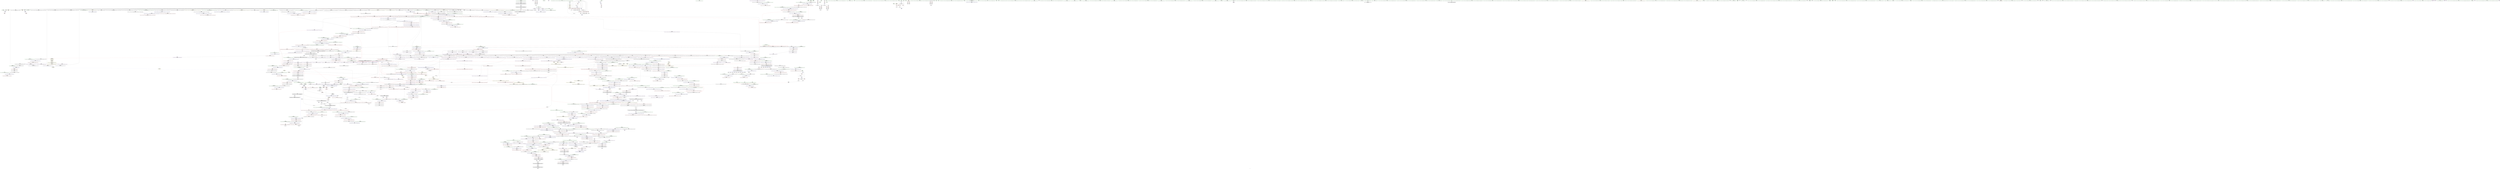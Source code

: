 digraph "SVFG" {
	label="SVFG";

	Node0x55eb0db5bb60 [shape=record,color=grey,label="{NodeID: 0\nNullPtr|{|<s44>131}}"];
	Node0x55eb0db5bb60 -> Node0x55eb0dfc4700[style=solid];
	Node0x55eb0db5bb60 -> Node0x55eb0dfc4800[style=solid];
	Node0x55eb0db5bb60 -> Node0x55eb0dfc48d0[style=solid];
	Node0x55eb0db5bb60 -> Node0x55eb0dfc49a0[style=solid];
	Node0x55eb0db5bb60 -> Node0x55eb0dfc4a70[style=solid];
	Node0x55eb0db5bb60 -> Node0x55eb0dfc4b40[style=solid];
	Node0x55eb0db5bb60 -> Node0x55eb0dfc4c10[style=solid];
	Node0x55eb0db5bb60 -> Node0x55eb0dfc4ce0[style=solid];
	Node0x55eb0db5bb60 -> Node0x55eb0dfc4db0[style=solid];
	Node0x55eb0db5bb60 -> Node0x55eb0dfc4e80[style=solid];
	Node0x55eb0db5bb60 -> Node0x55eb0dfc4f50[style=solid];
	Node0x55eb0db5bb60 -> Node0x55eb0dfc5020[style=solid];
	Node0x55eb0db5bb60 -> Node0x55eb0dfc50f0[style=solid];
	Node0x55eb0db5bb60 -> Node0x55eb0dfc51c0[style=solid];
	Node0x55eb0db5bb60 -> Node0x55eb0dfc5290[style=solid];
	Node0x55eb0db5bb60 -> Node0x55eb0dfc5360[style=solid];
	Node0x55eb0db5bb60 -> Node0x55eb0dfc5430[style=solid];
	Node0x55eb0db5bb60 -> Node0x55eb0dfc5500[style=solid];
	Node0x55eb0db5bb60 -> Node0x55eb0dfc55d0[style=solid];
	Node0x55eb0db5bb60 -> Node0x55eb0dfc56a0[style=solid];
	Node0x55eb0db5bb60 -> Node0x55eb0dfc5770[style=solid];
	Node0x55eb0db5bb60 -> Node0x55eb0dfc5840[style=solid];
	Node0x55eb0db5bb60 -> Node0x55eb0dfc5910[style=solid];
	Node0x55eb0db5bb60 -> Node0x55eb0dfc59e0[style=solid];
	Node0x55eb0db5bb60 -> Node0x55eb0dfc5ab0[style=solid];
	Node0x55eb0db5bb60 -> Node0x55eb0dfc5b80[style=solid];
	Node0x55eb0db5bb60 -> Node0x55eb0dfc5c50[style=solid];
	Node0x55eb0db5bb60 -> Node0x55eb0dfc5d20[style=solid];
	Node0x55eb0db5bb60 -> Node0x55eb0dfc5df0[style=solid];
	Node0x55eb0db5bb60 -> Node0x55eb0dfc5ec0[style=solid];
	Node0x55eb0db5bb60 -> Node0x55eb0dfc5f90[style=solid];
	Node0x55eb0db5bb60 -> Node0x55eb0dfc6060[style=solid];
	Node0x55eb0db5bb60 -> Node0x55eb0dfc6130[style=solid];
	Node0x55eb0db5bb60 -> Node0x55eb0dfc6200[style=solid];
	Node0x55eb0db5bb60 -> Node0x55eb0dfc62d0[style=solid];
	Node0x55eb0db5bb60 -> Node0x55eb0dfc63a0[style=solid];
	Node0x55eb0db5bb60 -> Node0x55eb0dfcb0f0[style=solid];
	Node0x55eb0db5bb60 -> Node0x55eb0dfcc980[style=solid];
	Node0x55eb0db5bb60 -> Node0x55eb0dfcca50[style=solid];
	Node0x55eb0db5bb60 -> Node0x55eb0dfccb20[style=solid];
	Node0x55eb0db5bb60 -> Node0x55eb0dfcee10[style=solid];
	Node0x55eb0db5bb60 -> Node0x55eb0d9649e0[style=solid];
	Node0x55eb0db5bb60 -> Node0x55eb0e010860[style=solid];
	Node0x55eb0db5bb60 -> Node0x55eb0e010b60[style=solid];
	Node0x55eb0db5bb60:s44 -> Node0x55eb0e0c1e40[style=solid,color=red];
	Node0x55eb0dfcabb0 [shape=record,color=red,label="{NodeID: 775\n1717\<--1716\ndummyVal\<--offset_0\n_ZSt22__uninitialized_copy_aISt13move_iteratorIPNSt7__cxx1112basic_stringIcSt11char_traitsIcESaIcEEEES7_S6_ET0_T_SA_S9_RSaIT1_E\n}"];
	Node0x55eb0dfcabb0 -> Node0x55eb0dfd1c60[style=solid];
	Node0x55eb0dfc14e0 [shape=record,color=purple,label="{NodeID: 443\n335\<--31\n\<--.str.8\nmain\n}"];
	Node0x55eb0dfb4a70 [shape=record,color=green,label="{NodeID: 111\n624\<--625\n__last.addr\<--__last.addr_field_insensitive\n_ZSt8_DestroyIPNSt7__cxx1112basic_stringIcSt11char_traitsIcESaIcEEEEvT_S7_\n}"];
	Node0x55eb0dfb4a70 -> Node0x55eb0dfdadd0[style=solid];
	Node0x55eb0dfb4a70 -> Node0x55eb0dfcd410[style=solid];
	Node0x55eb0e0bdc30 [shape=record,color=black,label="{NodeID: 1993\n1118 = PHI(1249, )\n}"];
	Node0x55eb0e0bdc30 -> Node0x55eb0d96d6d0[style=solid];
	Node0x55eb0dfd0670 [shape=record,color=blue,label="{NodeID: 886\n1207\<--1204\ncoerce.dive\<--call\n_ZSt34__uninitialized_move_if_noexcept_aIPNSt7__cxx1112basic_stringIcSt11char_traitsIcESaIcEEES6_SaIS5_EET0_T_S9_S8_RT1_\n}"];
	Node0x55eb0dfd0670 -> Node0x55eb0dfdf210[style=dashed];
	Node0x55eb0dfd70e0 [shape=record,color=purple,label="{NodeID: 554\n1661\<--1660\n_M_current\<--this1\n_ZNKSt13move_iteratorIPNSt7__cxx1112basic_stringIcSt11char_traitsIcESaIcEEEE4baseEv\n}"];
	Node0x55eb0dfd70e0 -> Node0x55eb0dfca600[style=solid];
	Node0x55eb0dfb9b10 [shape=record,color=green,label="{NodeID: 222\n1410\<--1411\n__result.addr\<--__result.addr_field_insensitive\n_ZSt22__uninitialized_copy_aISt13move_iteratorIPNSt7__cxx1112basic_stringIcSt11char_traitsIcESaIcEEEES7_S6_ET0_T_SA_S9_RSaIT1_E\n}"];
	Node0x55eb0dfb9b10 -> Node0x55eb0dfe0800[style=solid];
	Node0x55eb0dfb9b10 -> Node0x55eb0dfd19f0[style=solid];
	Node0x55eb0e0c7d00 [shape=record,color=black,label="{NodeID: 2104\n827 = PHI(429, )\n0th arg _ZNSt6vectorINSt7__cxx1112basic_stringIcSt11char_traitsIcESaIcEEESaIS5_EE17_M_realloc_insertIJRKS5_EEEvN9__gnu_cxx17__normal_iteratorIPS5_S7_EEDpOT_ }"];
	Node0x55eb0e0c7d00 -> Node0x55eb0dfce860[style=solid];
	Node0x55eb0dfdcb10 [shape=record,color=red,label="{NodeID: 665\n931\<--842\n\<--__new_start\n_ZNSt6vectorINSt7__cxx1112basic_stringIcSt11char_traitsIcESaIcEEESaIS5_EE17_M_realloc_insertIJRKS5_EEEvN9__gnu_cxx17__normal_iteratorIPS5_S7_EEDpOT_\n}"];
	Node0x55eb0dfdcb10 -> Node0x55eb0dfd7420[style=solid];
	Node0x55eb0e00f7e0 [shape=record,color=grey,label="{NodeID: 1440\n208 = cmp(201, 207, )\n}"];
	Node0x55eb0dfc7c90 [shape=record,color=black,label="{NodeID: 333\n347\<--346\nconv\<--add\nmain\n|{<s0>47}}"];
	Node0x55eb0dfc7c90:s0 -> Node0x55eb0e0c7980[style=solid,color=red];
	Node0x55eb0db59e10 [shape=record,color=green,label="{NodeID: 1\n7\<--1\n__dso_handle\<--dummyObj\nGlob }"];
	Node0x55eb0dfcac80 [shape=record,color=red,label="{NodeID: 776\n1720\<--1719\ndummyVal\<--offset_0\n_ZSt18uninitialized_copyISt13move_iteratorIPNSt7__cxx1112basic_stringIcSt11char_traitsIcESaIcEEEES7_ET0_T_SA_S9_\n}"];
	Node0x55eb0dfcac80 -> Node0x55eb0dfd2140[style=solid];
	Node0x55eb0dfc15b0 [shape=record,color=purple,label="{NodeID: 444\n368\<--33\n\<--.str.9\nmain\n}"];
	Node0x55eb0dfb4b40 [shape=record,color=green,label="{NodeID: 112\n631\<--632\n_ZNSt12_Destroy_auxILb0EE9__destroyIPNSt7__cxx1112basic_stringIcSt11char_traitsIcESaIcEEEEEvT_S9_\<--_ZNSt12_Destroy_auxILb0EE9__destroyIPNSt7__cxx1112basic_stringIcSt11char_traitsIcESaIcEEEEEvT_S9__field_insensitive\n}"];
	Node0x55eb0e0bdd70 [shape=record,color=black,label="{NodeID: 1994\n1134 = PHI(1223, )\n}"];
	Node0x55eb0e0bdd70 -> Node0x55eb0dfde920[style=solid];
	Node0x55eb0dfd0740 [shape=record,color=blue,label="{NodeID: 887\n1211\<--1210\ncoerce.dive3\<--call2\n_ZSt34__uninitialized_move_if_noexcept_aIPNSt7__cxx1112basic_stringIcSt11char_traitsIcESaIcEEES6_SaIS5_EET0_T_S9_S8_RT1_\n}"];
	Node0x55eb0dfd0740 -> Node0x55eb0dfdf2e0[style=dashed];
	Node0x55eb0dfd71b0 [shape=record,color=purple,label="{NodeID: 555\n1684\<--1683\n_M_current\<--this1\n_ZNSt13move_iteratorIPNSt7__cxx1112basic_stringIcSt11char_traitsIcESaIcEEEEC2ES6_\n}"];
	Node0x55eb0dfd71b0 -> Node0x55eb0dff2d80[style=solid];
	Node0x55eb0dfb9be0 [shape=record,color=green,label="{NodeID: 223\n1412\<--1413\n.addr\<--.addr_field_insensitive\n_ZSt22__uninitialized_copy_aISt13move_iteratorIPNSt7__cxx1112basic_stringIcSt11char_traitsIcESaIcEEEES7_S6_ET0_T_SA_S9_RSaIT1_E\n}"];
	Node0x55eb0dfb9be0 -> Node0x55eb0dfd1ac0[style=solid];
	Node0x55eb0e0c7e10 [shape=record,color=black,label="{NodeID: 2105\n828 = PHI(465, )\n1st arg _ZNSt6vectorINSt7__cxx1112basic_stringIcSt11char_traitsIcESaIcEEESaIS5_EE17_M_realloc_insertIJRKS5_EEEvN9__gnu_cxx17__normal_iteratorIPS5_S7_EEDpOT_ }"];
	Node0x55eb0e0c7e10 -> Node0x55eb0dfce790[style=solid];
	Node0x55eb0dfdcbe0 [shape=record,color=red,label="{NodeID: 666\n946\<--842\n\<--__new_start\n_ZNSt6vectorINSt7__cxx1112basic_stringIcSt11char_traitsIcESaIcEEESaIS5_EE17_M_realloc_insertIJRKS5_EEEvN9__gnu_cxx17__normal_iteratorIPS5_S7_EEDpOT_\n|{<s0>101}}"];
	Node0x55eb0dfdcbe0:s0 -> Node0x55eb0e0c1500[style=solid,color=red];
	Node0x55eb0e00f960 [shape=record,color=grey,label="{NodeID: 1441\n193 = cmp(191, 192, )\n}"];
	Node0x55eb0dfc7d60 [shape=record,color=black,label="{NodeID: 334\n270\<--381\nmain_ret\<--\nmain\n}"];
	Node0x55eb0dfb1010 [shape=record,color=green,label="{NodeID: 2\n12\<--1\n\<--dummyObj\nCan only get source location for instruction, argument, global var or function.}"];
	Node0x55eb0dfcad50 [shape=record,color=red,label="{NodeID: 777\n1723\<--1722\ndummyVal\<--offset_0\n_ZSt18uninitialized_copyISt13move_iteratorIPNSt7__cxx1112basic_stringIcSt11char_traitsIcESaIcEEEES7_ET0_T_SA_S9_\n}"];
	Node0x55eb0dfcad50 -> Node0x55eb0dfd2210[style=solid];
	Node0x55eb0dfc1680 [shape=record,color=purple,label="{NodeID: 445\n855\<--35\n\<--.str.10\n_ZNSt6vectorINSt7__cxx1112basic_stringIcSt11char_traitsIcESaIcEEESaIS5_EE17_M_realloc_insertIJRKS5_EEEvN9__gnu_cxx17__normal_iteratorIPS5_S7_EEDpOT_\n|{<s0>85}}"];
	Node0x55eb0dfc1680:s0 -> Node0x55eb0e0c0600[style=solid,color=red];
	Node0x55eb0dfb4c40 [shape=record,color=green,label="{NodeID: 113\n637\<--638\n__first.addr\<--__first.addr_field_insensitive\n_ZNSt12_Destroy_auxILb0EE9__destroyIPNSt7__cxx1112basic_stringIcSt11char_traitsIcESaIcEEEEEvT_S9_\n}"];
	Node0x55eb0dfb4c40 -> Node0x55eb0dfdaea0[style=solid];
	Node0x55eb0dfb4c40 -> Node0x55eb0dfdaf70[style=solid];
	Node0x55eb0dfb4c40 -> Node0x55eb0dfdb040[style=solid];
	Node0x55eb0dfb4c40 -> Node0x55eb0dfcd4e0[style=solid];
	Node0x55eb0dfb4c40 -> Node0x55eb0dfcd680[style=solid];
	Node0x55eb0e0bdeb0 [shape=record,color=black,label="{NodeID: 1995\n1137 = PHI(1223, )\n}"];
	Node0x55eb0e0bdeb0 -> Node0x55eb0dfde9f0[style=solid];
	Node0x55eb0dfd0810 [shape=record,color=blue,label="{NodeID: 888\n1225\<--1224\nthis.addr\<--this\n_ZNK9__gnu_cxx17__normal_iteratorIPNSt7__cxx1112basic_stringIcSt11char_traitsIcESaIcEEESt6vectorIS6_SaIS6_EEE4baseEv\n}"];
	Node0x55eb0dfd0810 -> Node0x55eb0dfdf3b0[style=dashed];
	Node0x55eb0dfd7280 [shape=record,color=purple,label="{NodeID: 556\n260\<--258\nadd.ptr\<--\n_ZNSt6vectorINSt7__cxx1112basic_stringIcSt11char_traitsIcESaIcEEESaIS5_EEixEm\n}"];
	Node0x55eb0dfd7280 -> Node0x55eb0dfc7a20[style=solid];
	Node0x55eb0dfb9cb0 [shape=record,color=green,label="{NodeID: 224\n1414\<--1415\nagg.tmp\<--agg.tmp_field_insensitive\n_ZSt22__uninitialized_copy_aISt13move_iteratorIPNSt7__cxx1112basic_stringIcSt11char_traitsIcESaIcEEEES7_S6_ET0_T_SA_S9_RSaIT1_E\n}"];
	Node0x55eb0dfb9cb0 -> Node0x55eb0dfbfef0[style=solid];
	Node0x55eb0dfb9cb0 -> Node0x55eb0dfd5fd0[style=solid];
	Node0x55eb0e0c7f20 [shape=record,color=black,label="{NodeID: 2106\n829 = PHI(463, )\n2nd arg _ZNSt6vectorINSt7__cxx1112basic_stringIcSt11char_traitsIcESaIcEEESaIS5_EE17_M_realloc_insertIJRKS5_EEEvN9__gnu_cxx17__normal_iteratorIPS5_S7_EEDpOT_ }"];
	Node0x55eb0e0c7f20 -> Node0x55eb0dfce930[style=solid];
	Node0x55eb0dfdccb0 [shape=record,color=red,label="{NodeID: 667\n953\<--842\n\<--__new_start\n_ZNSt6vectorINSt7__cxx1112basic_stringIcSt11char_traitsIcESaIcEEESaIS5_EE17_M_realloc_insertIJRKS5_EEEvN9__gnu_cxx17__normal_iteratorIPS5_S7_EEDpOT_\n|{<s0>102}}"];
	Node0x55eb0dfdccb0:s0 -> Node0x55eb0e0c2c10[style=solid,color=red];
	Node0x55eb0e00fae0 [shape=record,color=grey,label="{NodeID: 1442\n228 = cmp(221, 227, )\n}"];
	Node0x55eb0dfc7e30 [shape=record,color=black,label="{NodeID: 335\n407\<--406\n\<--this1\n_ZNSt6vectorINSt7__cxx1112basic_stringIcSt11char_traitsIcESaIcEEESaIS5_EE5clearEv\n}"];
	Node0x55eb0dfc7e30 -> Node0x55eb0dfc1f30[style=solid];
	Node0x55eb0dfc7e30 -> Node0x55eb0dfc2000[style=solid];
	Node0x55eb0dfb1350 [shape=record,color=green,label="{NodeID: 3\n14\<--1\n.str\<--dummyObj\nGlob }"];
	Node0x55eb0dfcae20 [shape=record,color=blue,label="{NodeID: 778\n11\<--12\nl\<--\nGlob }"];
	Node0x55eb0dfcae20 -> Node0x55eb0e050690[style=dashed];
	Node0x55eb0dfc1750 [shape=record,color=purple,label="{NodeID: 446\n1709\<--37\nllvm.global_ctors_0\<--llvm.global_ctors\nGlob }"];
	Node0x55eb0dfc1750 -> Node0x55eb0dfcaef0[style=solid];
	Node0x55eb0dfba120 [shape=record,color=green,label="{NodeID: 114\n639\<--640\n__last.addr\<--__last.addr_field_insensitive\n_ZNSt12_Destroy_auxILb0EE9__destroyIPNSt7__cxx1112basic_stringIcSt11char_traitsIcESaIcEEEEEvT_S9_\n}"];
	Node0x55eb0dfba120 -> Node0x55eb0dfdb110[style=solid];
	Node0x55eb0dfba120 -> Node0x55eb0dfcd5b0[style=solid];
	Node0x55eb0e0bdff0 [shape=record,color=black,label="{NodeID: 1996\n1175 = PHI(1352, )\n}"];
	Node0x55eb0e0bdff0 -> Node0x55eb0d9649e0[style=solid];
	Node0x55eb0dfd08e0 [shape=record,color=blue,label="{NodeID: 889\n1234\<--1232\n__a.addr\<--__a\n_ZNSt16allocator_traitsISaINSt7__cxx1112basic_stringIcSt11char_traitsIcESaIcEEEEE7destroyIS5_EEvRS6_PT_\n}"];
	Node0x55eb0dfd08e0 -> Node0x55eb0dfdf480[style=dashed];
	Node0x55eb0dfd7350 [shape=record,color=purple,label="{NodeID: 557\n882\<--880\nadd.ptr\<--\n_ZNSt6vectorINSt7__cxx1112basic_stringIcSt11char_traitsIcESaIcEEESaIS5_EE17_M_realloc_insertIJRKS5_EEEvN9__gnu_cxx17__normal_iteratorIPS5_S7_EEDpOT_\n|{<s0>90}}"];
	Node0x55eb0dfd7350:s0 -> Node0x55eb0e0c08c0[style=solid,color=red];
	Node0x55eb0dfb9d80 [shape=record,color=green,label="{NodeID: 225\n1416\<--1417\nagg.tmp2\<--agg.tmp2_field_insensitive\n_ZSt22__uninitialized_copy_aISt13move_iteratorIPNSt7__cxx1112basic_stringIcSt11char_traitsIcESaIcEEEES7_S6_ET0_T_SA_S9_RSaIT1_E\n}"];
	Node0x55eb0dfb9d80 -> Node0x55eb0dfbffc0[style=solid];
	Node0x55eb0dfb9d80 -> Node0x55eb0dfd60a0[style=solid];
	Node0x55eb0e0c8030 [shape=record,color=black,label="{NodeID: 2107\n419 = PHI(8, 8, 8, )\n0th arg _ZNSt6vectorINSt7__cxx1112basic_stringIcSt11char_traitsIcESaIcEEESaIS5_EE9push_backERKS5_ }"];
	Node0x55eb0e0c8030 -> Node0x55eb0dfcc300[style=solid];
	Node0x55eb0dfdcd80 [shape=record,color=red,label="{NodeID: 668\n989\<--842\n\<--__new_start\n_ZNSt6vectorINSt7__cxx1112basic_stringIcSt11char_traitsIcESaIcEEESaIS5_EE17_M_realloc_insertIJRKS5_EEEvN9__gnu_cxx17__normal_iteratorIPS5_S7_EEDpOT_\n}"];
	Node0x55eb0dfdcd80 -> Node0x55eb0dfcf490[style=solid];
	Node0x55eb0e00fc60 [shape=record,color=grey,label="{NodeID: 1443\n218 = cmp(211, 217, )\n}"];
	Node0x55eb0dfc7f00 [shape=record,color=black,label="{NodeID: 336\n430\<--429\n\<--this1\n_ZNSt6vectorINSt7__cxx1112basic_stringIcSt11char_traitsIcESaIcEEESaIS5_EE9push_backERKS5_\n}"];
	Node0x55eb0dfc7f00 -> Node0x55eb0dfc2270[style=solid];
	Node0x55eb0dfc7f00 -> Node0x55eb0dfc2340[style=solid];
	Node0x55eb0dfb1410 [shape=record,color=green,label="{NodeID: 4\n16\<--1\n.str.2\<--dummyObj\nGlob }"];
	Node0x55eb0dfcaef0 [shape=record,color=blue,label="{NodeID: 779\n1709\<--38\nllvm.global_ctors_0\<--\nGlob }"];
	Node0x55eb0dfc1850 [shape=record,color=purple,label="{NodeID: 447\n1710\<--37\nllvm.global_ctors_1\<--llvm.global_ctors\nGlob }"];
	Node0x55eb0dfc1850 -> Node0x55eb0dfcaff0[style=solid];
	Node0x55eb0dfba1b0 [shape=record,color=green,label="{NodeID: 115\n650\<--651\n_ZSt11__addressofINSt7__cxx1112basic_stringIcSt11char_traitsIcESaIcEEEEPT_RS6_\<--_ZSt11__addressofINSt7__cxx1112basic_stringIcSt11char_traitsIcESaIcEEEEPT_RS6__field_insensitive\n}"];
	Node0x55eb0e0be130 [shape=record,color=black,label="{NodeID: 1997\n1204 = PHI(1443, )\n}"];
	Node0x55eb0e0be130 -> Node0x55eb0dfd0670[style=solid];
	Node0x55eb0dfd09b0 [shape=record,color=blue,label="{NodeID: 890\n1236\<--1233\n__p.addr\<--__p\n_ZNSt16allocator_traitsISaINSt7__cxx1112basic_stringIcSt11char_traitsIcESaIcEEEEE7destroyIS5_EEvRS6_PT_\n}"];
	Node0x55eb0dfd09b0 -> Node0x55eb0dfdf550[style=dashed];
	Node0x55eb0dfd7420 [shape=record,color=purple,label="{NodeID: 558\n933\<--931\nadd.ptr18\<--\n_ZNSt6vectorINSt7__cxx1112basic_stringIcSt11char_traitsIcESaIcEEESaIS5_EE17_M_realloc_insertIJRKS5_EEEvN9__gnu_cxx17__normal_iteratorIPS5_S7_EEDpOT_\n|{<s0>98}}"];
	Node0x55eb0dfd7420:s0 -> Node0x55eb0e0bf4f0[style=solid,color=red];
	Node0x55eb0dfb9e50 [shape=record,color=green,label="{NodeID: 226\n1429\<--1430\nllvm.memcpy.p0i8.p0i8.i64\<--llvm.memcpy.p0i8.p0i8.i64_field_insensitive\n}"];
	Node0x55eb0e0c81c0 [shape=record,color=black,label="{NodeID: 2108\n420 = PHI(283, 285, 287, )\n1st arg _ZNSt6vectorINSt7__cxx1112basic_stringIcSt11char_traitsIcESaIcEEESaIS5_EE9push_backERKS5_ }"];
	Node0x55eb0e0c81c0 -> Node0x55eb0dfcc3d0[style=solid];
	Node0x55eb0dfdce50 [shape=record,color=red,label="{NodeID: 669\n999\<--842\n\<--__new_start\n_ZNSt6vectorINSt7__cxx1112basic_stringIcSt11char_traitsIcESaIcEEESaIS5_EE17_M_realloc_insertIJRKS5_EEEvN9__gnu_cxx17__normal_iteratorIPS5_S7_EEDpOT_\n}"];
	Node0x55eb0dfdce50 -> Node0x55eb0dfd74f0[style=solid];
	Node0x55eb0e00fde0 [shape=record,color=grey,label="{NodeID: 1444\n1299 = cmp(1296, 1298, )\n}"];
	Node0x55eb0dfc7fd0 [shape=record,color=black,label="{NodeID: 337\n434\<--429\n\<--this1\n_ZNSt6vectorINSt7__cxx1112basic_stringIcSt11char_traitsIcESaIcEEESaIS5_EE9push_backERKS5_\n}"];
	Node0x55eb0dfc7fd0 -> Node0x55eb0dfc2410[style=solid];
	Node0x55eb0dfc7fd0 -> Node0x55eb0dfd2620[style=solid];
	Node0x55eb0dfb14d0 [shape=record,color=green,label="{NodeID: 5\n18\<--1\n.str.3\<--dummyObj\nGlob }"];
	Node0x55eb0dfcaff0 [shape=record,color=blue,label="{NodeID: 780\n1710\<--39\nllvm.global_ctors_1\<--_GLOBAL__sub_I_doremi_2_0.cpp\nGlob }"];
	Node0x55eb0dfe30e0 [shape=record,color=yellow,style=double,label="{NodeID: 1555\n2V_1 = ENCHI(MR_2V_0)\npts\{100000 100001 100002 \}\nFun[_GLOBAL__sub_I_doremi_2_0.cpp]|{<s0>160}}"];
	Node0x55eb0dfe30e0:s0 -> Node0x55eb0e04df50[style=dashed,color=red];
	Node0x55eb0dfc1950 [shape=record,color=purple,label="{NodeID: 448\n1711\<--37\nllvm.global_ctors_2\<--llvm.global_ctors\nGlob }"];
	Node0x55eb0dfc1950 -> Node0x55eb0dfcb0f0[style=solid];
	Node0x55eb0dfba2b0 [shape=record,color=green,label="{NodeID: 116\n653\<--654\n_ZSt8_DestroyINSt7__cxx1112basic_stringIcSt11char_traitsIcESaIcEEEEvPT_\<--_ZSt8_DestroyINSt7__cxx1112basic_stringIcSt11char_traitsIcESaIcEEEEvPT__field_insensitive\n}"];
	Node0x55eb0e0be270 [shape=record,color=black,label="{NodeID: 1998\n1210 = PHI(1443, )\n}"];
	Node0x55eb0e0be270 -> Node0x55eb0dfd0740[style=solid];
	Node0x55eb0dfd0a80 [shape=record,color=blue,label="{NodeID: 891\n1251\<--1250\nthis.addr\<--this\n_ZNKSt6vectorINSt7__cxx1112basic_stringIcSt11char_traitsIcESaIcEEESaIS5_EE8max_sizeEv\n}"];
	Node0x55eb0dfd0a80 -> Node0x55eb0dfdf620[style=dashed];
	Node0x55eb0dfd74f0 [shape=record,color=purple,label="{NodeID: 559\n1001\<--999\nadd.ptr39\<--\n_ZNSt6vectorINSt7__cxx1112basic_stringIcSt11char_traitsIcESaIcEEESaIS5_EE17_M_realloc_insertIJRKS5_EEEvN9__gnu_cxx17__normal_iteratorIPS5_S7_EEDpOT_\n}"];
	Node0x55eb0dfd74f0 -> Node0x55eb0dfcf630[style=solid];
	Node0x55eb0dfb9f50 [shape=record,color=green,label="{NodeID: 227\n1440\<--1441\n_ZSt18uninitialized_copyISt13move_iteratorIPNSt7__cxx1112basic_stringIcSt11char_traitsIcESaIcEEEES7_ET0_T_SA_S9_\<--_ZSt18uninitialized_copyISt13move_iteratorIPNSt7__cxx1112basic_stringIcSt11char_traitsIcESaIcEEEES7_ET0_T_SA_S9__field_insensitive\n}"];
	Node0x55eb0e0c8350 [shape=record,color=black,label="{NodeID: 2109\n735 = PHI(727, )\n0th arg _ZN9__gnu_cxx13new_allocatorINSt7__cxx1112basic_stringIcSt11char_traitsIcESaIcEEEE10deallocateEPS6_m }"];
	Node0x55eb0e0c8350 -> Node0x55eb0dfcdea0[style=solid];
	Node0x55eb0dfdcf20 [shape=record,color=red,label="{NodeID: 670\n902\<--844\n\<--__new_finish\n_ZNSt6vectorINSt7__cxx1112basic_stringIcSt11char_traitsIcESaIcEEESaIS5_EE17_M_realloc_insertIJRKS5_EEEvN9__gnu_cxx17__normal_iteratorIPS5_S7_EEDpOT_\n}"];
	Node0x55eb0dfdcf20 -> Node0x55eb0dfd3f50[style=solid];
	Node0x55eb0e00ff60 [shape=record,color=grey,label="{NodeID: 1445\n646 = cmp(644, 645, )\n}"];
	Node0x55eb0dfc80a0 [shape=record,color=black,label="{NodeID: 338\n440\<--429\n\<--this1\n_ZNSt6vectorINSt7__cxx1112basic_stringIcSt11char_traitsIcESaIcEEESaIS5_EE9push_backERKS5_\n}"];
	Node0x55eb0dfc80a0 -> Node0x55eb0dfd26f0[style=solid];
	Node0x55eb0dfb1930 [shape=record,color=green,label="{NodeID: 6\n20\<--1\n.str.4\<--dummyObj\nGlob }"];
	Node0x55eb0dfcb0f0 [shape=record,color=blue, style = dotted,label="{NodeID: 781\n1711\<--3\nllvm.global_ctors_2\<--dummyVal\nGlob }"];
	Node0x55eb0dfc1a50 [shape=record,color=purple,label="{NodeID: 449\n103\<--102\n_M_impl\<--\n_ZNSt6vectorINSt7__cxx1112basic_stringIcSt11char_traitsIcESaIcEEESaIS5_EED2Ev\n}"];
	Node0x55eb0dfba3b0 [shape=record,color=green,label="{NodeID: 117\n663\<--664\n__pointer.addr\<--__pointer.addr_field_insensitive\n_ZSt8_DestroyINSt7__cxx1112basic_stringIcSt11char_traitsIcESaIcEEEEvPT_\n}"];
	Node0x55eb0dfba3b0 -> Node0x55eb0dfdb1e0[style=solid];
	Node0x55eb0dfba3b0 -> Node0x55eb0dfcd750[style=solid];
	Node0x55eb0e0be3b0 [shape=record,color=black,label="{NodeID: 1999\n1219 = PHI(1401, )\n}"];
	Node0x55eb0e0be3b0 -> Node0x55eb0dfbed10[style=solid];
	Node0x55eb0dfd0b50 [shape=record,color=blue,label="{NodeID: 892\n1265\<--1264\nthis.addr\<--this\n_ZNKSt6vectorINSt7__cxx1112basic_stringIcSt11char_traitsIcESaIcEEESaIS5_EE4sizeEv\n}"];
	Node0x55eb0dfd0b50 -> Node0x55eb0dfdf6f0[style=dashed];
	Node0x55eb0dfd75c0 [shape=record,color=red,label="{NodeID: 560\n147\<--11\n\<--l\n_Z5solvev\n}"];
	Node0x55eb0dfd75c0 -> Node0x55eb0e010260[style=solid];
	Node0x55eb0dfba050 [shape=record,color=green,label="{NodeID: 228\n1445\<--1446\nretval\<--retval_field_insensitive\n_ZSt32__make_move_if_noexcept_iteratorINSt7__cxx1112basic_stringIcSt11char_traitsIcESaIcEEESt13move_iteratorIPS5_EET0_PT_\n|{|<s1>138}}"];
	Node0x55eb0dfba050 -> Node0x55eb0dfd64b0[style=solid];
	Node0x55eb0dfba050:s1 -> Node0x55eb0e0c6350[style=solid,color=red];
	Node0x55eb0e0c8460 [shape=record,color=black,label="{NodeID: 2110\n736 = PHI(728, )\n1st arg _ZN9__gnu_cxx13new_allocatorINSt7__cxx1112basic_stringIcSt11char_traitsIcESaIcEEEE10deallocateEPS6_m }"];
	Node0x55eb0e0c8460 -> Node0x55eb0dfcdf70[style=solid];
	Node0x55eb0dfdcff0 [shape=record,color=red,label="{NodeID: 671\n911\<--844\n\<--__new_finish\n_ZNSt6vectorINSt7__cxx1112basic_stringIcSt11char_traitsIcESaIcEEESaIS5_EE17_M_realloc_insertIJRKS5_EEEvN9__gnu_cxx17__normal_iteratorIPS5_S7_EEDpOT_\n|{<s0>96}}"];
	Node0x55eb0dfdcff0:s0 -> Node0x55eb0e0c26c0[style=solid,color=red];
	Node0x55eb0e0100e0 [shape=record,color=grey,label="{NodeID: 1446\n317 = cmp(315, 316, )\n}"];
	Node0x55eb0dfc8170 [shape=record,color=black,label="{NodeID: 339\n443\<--429\n\<--this1\n_ZNSt6vectorINSt7__cxx1112basic_stringIcSt11char_traitsIcESaIcEEESaIS5_EE9push_backERKS5_\n}"];
	Node0x55eb0dfc8170 -> Node0x55eb0dfd27c0[style=solid];
	Node0x55eb0dfc8170 -> Node0x55eb0dfd2890[style=solid];
	Node0x55eb0dfb19f0 [shape=record,color=green,label="{NodeID: 7\n22\<--1\nstdin\<--dummyObj\nGlob }"];
	Node0x55eb0dfcb1f0 [shape=record,color=blue,label="{NodeID: 782\n76\<--75\nthis.addr\<--this\n_ZNSt6vectorINSt7__cxx1112basic_stringIcSt11char_traitsIcESaIcEEESaIS5_EEC2Ev\n}"];
	Node0x55eb0dfcb1f0 -> Node0x55eb0dfd7900[style=dashed];
	Node0x55eb0dfc1b20 [shape=record,color=purple,label="{NodeID: 450\n104\<--102\n_M_start\<--\n_ZNSt6vectorINSt7__cxx1112basic_stringIcSt11char_traitsIcESaIcEEESaIS5_EED2Ev\n}"];
	Node0x55eb0dfc1b20 -> Node0x55eb0dfd7b70[style=solid];
	Node0x55eb0dfba480 [shape=record,color=green,label="{NodeID: 118\n671\<--672\n__r.addr\<--__r.addr_field_insensitive\n_ZSt11__addressofINSt7__cxx1112basic_stringIcSt11char_traitsIcESaIcEEEEPT_RS6_\n}"];
	Node0x55eb0dfba480 -> Node0x55eb0dfdb2b0[style=solid];
	Node0x55eb0dfba480 -> Node0x55eb0dfcd820[style=solid];
	Node0x55eb0e0be4f0 [shape=record,color=black,label="{NodeID: 2000\n1256 = PHI(1320, )\n|{<s0>129}}"];
	Node0x55eb0e0be4f0:s0 -> Node0x55eb0e0c1100[style=solid,color=red];
	Node0x55eb0dfd0c20 [shape=record,color=blue,label="{NodeID: 893\n1289\<--1285\n__a.addr\<--__a\n_ZSt3maxImERKT_S2_S2_\n}"];
	Node0x55eb0dfd0c20 -> Node0x55eb0dfdfa30[style=dashed];
	Node0x55eb0dfd0c20 -> Node0x55eb0dfdfb00[style=dashed];
	Node0x55eb0dfd7690 [shape=record,color=red,label="{NodeID: 561\n192\<--11\n\<--l\n_Z5solvev\n}"];
	Node0x55eb0dfd7690 -> Node0x55eb0e00f960[style=solid];
	Node0x55eb0dfc2510 [shape=record,color=green,label="{NodeID: 229\n1447\<--1448\n__i.addr\<--__i.addr_field_insensitive\n_ZSt32__make_move_if_noexcept_iteratorINSt7__cxx1112basic_stringIcSt11char_traitsIcESaIcEEESt13move_iteratorIPS5_EET0_PT_\n}"];
	Node0x55eb0dfc2510 -> Node0x55eb0dfe0a70[style=solid];
	Node0x55eb0dfc2510 -> Node0x55eb0dfd1d30[style=solid];
	Node0x55eb0e0c8570 [shape=record,color=black,label="{NodeID: 2111\n737 = PHI(729, )\n2nd arg _ZN9__gnu_cxx13new_allocatorINSt7__cxx1112basic_stringIcSt11char_traitsIcESaIcEEEE10deallocateEPS6_m }"];
	Node0x55eb0e0c8570 -> Node0x55eb0dfce040[style=solid];
	Node0x55eb0dfdd0c0 [shape=record,color=red,label="{NodeID: 672\n925\<--844\n\<--__new_finish\n_ZNSt6vectorINSt7__cxx1112basic_stringIcSt11char_traitsIcESaIcEEESaIS5_EE17_M_realloc_insertIJRKS5_EEEvN9__gnu_cxx17__normal_iteratorIPS5_S7_EEDpOT_\n}"];
	Node0x55eb0dfdd0c0 -> Node0x55eb0e010860[style=solid];
	Node0x55eb0e010260 [shape=record,color=grey,label="{NodeID: 1447\n148 = cmp(146, 147, )\n}"];
	Node0x55eb0dfc8240 [shape=record,color=black,label="{NodeID: 340\n451\<--429\n\<--this1\n_ZNSt6vectorINSt7__cxx1112basic_stringIcSt11char_traitsIcESaIcEEESaIS5_EE9push_backERKS5_\n}"];
	Node0x55eb0dfc8240 -> Node0x55eb0dfd2960[style=solid];
	Node0x55eb0dfc8240 -> Node0x55eb0dfd2a30[style=solid];
	Node0x55eb0dfb1ab0 [shape=record,color=green,label="{NodeID: 8\n23\<--1\n.str.5\<--dummyObj\nGlob }"];
	Node0x55eb0dfcb2c0 [shape=record,color=blue,label="{NodeID: 783\n94\<--93\nthis.addr\<--this\n_ZNSt6vectorINSt7__cxx1112basic_stringIcSt11char_traitsIcESaIcEEESaIS5_EED2Ev\n}"];
	Node0x55eb0dfcb2c0 -> Node0x55eb0dfd79d0[style=dashed];
	Node0x55eb0dfc1bf0 [shape=record,color=purple,label="{NodeID: 451\n107\<--106\n_M_impl2\<--\n_ZNSt6vectorINSt7__cxx1112basic_stringIcSt11char_traitsIcESaIcEEESaIS5_EED2Ev\n}"];
	Node0x55eb0dfba550 [shape=record,color=green,label="{NodeID: 119\n680\<--681\nthis.addr\<--this.addr_field_insensitive\n_ZNSt12_Vector_baseINSt7__cxx1112basic_stringIcSt11char_traitsIcESaIcEEESaIS5_EE13_M_deallocateEPS5_m\n}"];
	Node0x55eb0dfba550 -> Node0x55eb0dfdb380[style=solid];
	Node0x55eb0dfba550 -> Node0x55eb0dfcd8f0[style=solid];
	Node0x55eb0e0be630 [shape=record,color=black,label="{NodeID: 2001\n1259 = PHI(1309, )\n}"];
	Node0x55eb0e0be630 -> Node0x55eb0dfbf050[style=solid];
	Node0x55eb0dfd0cf0 [shape=record,color=blue,label="{NodeID: 894\n1291\<--1286\n__b.addr\<--__b\n_ZSt3maxImERKT_S2_S2_\n}"];
	Node0x55eb0dfd0cf0 -> Node0x55eb0dfdfbd0[style=dashed];
	Node0x55eb0dfd0cf0 -> Node0x55eb0dfdfca0[style=dashed];
	Node0x55eb0dfd7760 [shape=record,color=red,label="{NodeID: 562\n294\<--22\n\<--stdin\nmain\n}"];
	Node0x55eb0dfd7760 -> Node0x55eb0dfc7af0[style=solid];
	Node0x55eb0dfc25e0 [shape=record,color=green,label="{NodeID: 230\n1452\<--1453\n_ZNSt13move_iteratorIPNSt7__cxx1112basic_stringIcSt11char_traitsIcESaIcEEEEC2ES6_\<--_ZNSt13move_iteratorIPNSt7__cxx1112basic_stringIcSt11char_traitsIcESaIcEEEEC2ES6__field_insensitive\n}"];
	Node0x55eb0dfdd190 [shape=record,color=red,label="{NodeID: 673\n947\<--844\n\<--__new_finish\n_ZNSt6vectorINSt7__cxx1112basic_stringIcSt11char_traitsIcESaIcEEESaIS5_EE17_M_realloc_insertIJRKS5_EEEvN9__gnu_cxx17__normal_iteratorIPS5_S7_EEDpOT_\n|{<s0>101}}"];
	Node0x55eb0dfdd190:s0 -> Node0x55eb0e0c1820[style=solid,color=red];
	Node0x55eb0e0103e0 [shape=record,color=grey,label="{NodeID: 1448\n168 = cmp(160, 167, )\n}"];
	Node0x55eb0dfc8310 [shape=record,color=black,label="{NodeID: 341\n442\<--441\n\<--_M_impl3\n_ZNSt6vectorINSt7__cxx1112basic_stringIcSt11char_traitsIcESaIcEEESaIS5_EE9push_backERKS5_\n|{<s0>57}}"];
	Node0x55eb0dfc8310:s0 -> Node0x55eb0e0c0710[style=solid,color=red];
	Node0x55eb0dfb1b70 [shape=record,color=green,label="{NodeID: 9\n25\<--1\n.str.6\<--dummyObj\nGlob }"];
	Node0x55eb0dfcb390 [shape=record,color=blue,label="{NodeID: 784\n96\<--123\nexn.slot\<--\n_ZNSt6vectorINSt7__cxx1112basic_stringIcSt11char_traitsIcESaIcEEESaIS5_EED2Ev\n}"];
	Node0x55eb0dfcb390 -> Node0x55eb0dfd7aa0[style=dashed];
	Node0x55eb0dfc1cc0 [shape=record,color=purple,label="{NodeID: 452\n108\<--106\n_M_finish\<--\n_ZNSt6vectorINSt7__cxx1112basic_stringIcSt11char_traitsIcESaIcEEESaIS5_EED2Ev\n}"];
	Node0x55eb0dfc1cc0 -> Node0x55eb0dfd7c40[style=solid];
	Node0x55eb0dfba620 [shape=record,color=green,label="{NodeID: 120\n682\<--683\n__p.addr\<--__p.addr_field_insensitive\n_ZNSt12_Vector_baseINSt7__cxx1112basic_stringIcSt11char_traitsIcESaIcEEESaIS5_EE13_M_deallocateEPS5_m\n}"];
	Node0x55eb0dfba620 -> Node0x55eb0dfdb450[style=solid];
	Node0x55eb0dfba620 -> Node0x55eb0dfdb520[style=solid];
	Node0x55eb0dfba620 -> Node0x55eb0dfcd9c0[style=solid];
	Node0x55eb0e0be770 [shape=record,color=black,label="{NodeID: 2002\n1316 = PHI(1329, )\n}"];
	Node0x55eb0e0be770 -> Node0x55eb0dfbf6d0[style=solid];
	Node0x55eb0dfd0dc0 [shape=record,color=blue,label="{NodeID: 895\n1287\<--1301\nretval\<--\n_ZSt3maxImERKT_S2_S2_\n}"];
	Node0x55eb0dfd0dc0 -> Node0x55eb0e042d20[style=dashed];
	Node0x55eb0dfd7830 [shape=record,color=red,label="{NodeID: 563\n300\<--27\n\<--stdout\nmain\n}"];
	Node0x55eb0dfd7830 -> Node0x55eb0dfc7bc0[style=solid];
	Node0x55eb0dfc26e0 [shape=record,color=green,label="{NodeID: 231\n1461\<--1462\n__first\<--__first_field_insensitive\n_ZSt18uninitialized_copyISt13move_iteratorIPNSt7__cxx1112basic_stringIcSt11char_traitsIcESaIcEEEES7_ET0_T_SA_S9_\n}"];
	Node0x55eb0dfc26e0 -> Node0x55eb0dfc0230[style=solid];
	Node0x55eb0dfc26e0 -> Node0x55eb0dfd6580[style=solid];
	Node0x55eb0dfdd260 [shape=record,color=red,label="{NodeID: 674\n994\<--844\n\<--__new_finish\n_ZNSt6vectorINSt7__cxx1112basic_stringIcSt11char_traitsIcESaIcEEESaIS5_EE17_M_realloc_insertIJRKS5_EEEvN9__gnu_cxx17__normal_iteratorIPS5_S7_EEDpOT_\n}"];
	Node0x55eb0dfdd260 -> Node0x55eb0dfcf560[style=solid];
	Node0x55eb0e010560 [shape=record,color=grey,label="{NodeID: 1449\n1653 = cmp(1648, 1652, )\n}"];
	Node0x55eb0e010560 -> Node0x55eb0dfc0b20[style=solid];
	Node0x55eb0dfc83e0 [shape=record,color=black,label="{NodeID: 342\n519\<--518\n\<--this1\n_ZNSt12_Vector_baseINSt7__cxx1112basic_stringIcSt11char_traitsIcESaIcEEESaIS5_EE12_Vector_implC2Ev\n|{<s0>64}}"];
	Node0x55eb0dfc83e0:s0 -> Node0x55eb0e0bf270[style=solid,color=red];
	Node0x55eb0dfb20c0 [shape=record,color=green,label="{NodeID: 10\n27\<--1\nstdout\<--dummyObj\nGlob }"];
	Node0x55eb0dfcb460 [shape=record,color=blue,label="{NodeID: 785\n98\<--125\nehselector.slot\<--\n_ZNSt6vectorINSt7__cxx1112basic_stringIcSt11char_traitsIcESaIcEEESaIS5_EED2Ev\n}"];
	Node0x55eb0dfc1d90 [shape=record,color=purple,label="{NodeID: 453\n256\<--255\n_M_impl\<--\n_ZNSt6vectorINSt7__cxx1112basic_stringIcSt11char_traitsIcESaIcEEESaIS5_EEixEm\n}"];
	Node0x55eb0dfba6f0 [shape=record,color=green,label="{NodeID: 121\n684\<--685\n__n.addr\<--__n.addr_field_insensitive\n_ZNSt12_Vector_baseINSt7__cxx1112basic_stringIcSt11char_traitsIcESaIcEEESaIS5_EE13_M_deallocateEPS5_m\n}"];
	Node0x55eb0dfba6f0 -> Node0x55eb0dfdb5f0[style=solid];
	Node0x55eb0dfba6f0 -> Node0x55eb0dfcda90[style=solid];
	Node0x55eb0e0be8b0 [shape=record,color=black,label="{NodeID: 2003\n1364 = PHI(1368, )\n}"];
	Node0x55eb0e0be8b0 -> Node0x55eb0dfbfae0[style=solid];
	Node0x55eb0dfd0e90 [shape=record,color=blue,label="{NodeID: 896\n1287\<--1304\nretval\<--\n_ZSt3maxImERKT_S2_S2_\n}"];
	Node0x55eb0dfd0e90 -> Node0x55eb0e042d20[style=dashed];
	Node0x55eb0dfd7900 [shape=record,color=red,label="{NodeID: 564\n79\<--76\nthis1\<--this.addr\n_ZNSt6vectorINSt7__cxx1112basic_stringIcSt11char_traitsIcESaIcEEESaIS5_EEC2Ev\n}"];
	Node0x55eb0dfd7900 -> Node0x55eb0dfc6770[style=solid];
	Node0x55eb0dfc27b0 [shape=record,color=green,label="{NodeID: 232\n1463\<--1464\n__last\<--__last_field_insensitive\n_ZSt18uninitialized_copyISt13move_iteratorIPNSt7__cxx1112basic_stringIcSt11char_traitsIcESaIcEEEES7_ET0_T_SA_S9_\n}"];
	Node0x55eb0dfc27b0 -> Node0x55eb0dfc0300[style=solid];
	Node0x55eb0dfc27b0 -> Node0x55eb0dfd6650[style=solid];
	Node0x55eb0dfdd330 [shape=record,color=red,label="{NodeID: 675\n923\<--846\nexn\<--exn.slot\n_ZNSt6vectorINSt7__cxx1112basic_stringIcSt11char_traitsIcESaIcEEESaIS5_EE17_M_realloc_insertIJRKS5_EEEvN9__gnu_cxx17__normal_iteratorIPS5_S7_EEDpOT_\n}"];
	Node0x55eb0e0106e0 [shape=record,color=grey,label="{NodeID: 1450\n1170 = cmp(1169, 162, )\n}"];
	Node0x55eb0dfc84b0 [shape=record,color=black,label="{NodeID: 343\n536\<--535\n\<--this1\n_ZNSaINSt7__cxx1112basic_stringIcSt11char_traitsIcESaIcEEEEC2Ev\n|{<s0>65}}"];
	Node0x55eb0dfc84b0:s0 -> Node0x55eb0e0c2280[style=solid,color=red];
	Node0x55eb0dfb2150 [shape=record,color=green,label="{NodeID: 11\n28\<--1\n.str.7\<--dummyObj\nGlob }"];
	Node0x55eb0dfcb530 [shape=record,color=blue,label="{NodeID: 786\n136\<--12\ni\<--\n_Z5solvev\n}"];
	Node0x55eb0dfcb530 -> Node0x55eb0dfd7d10[style=dashed];
	Node0x55eb0dfcb530 -> Node0x55eb0dfd7de0[style=dashed];
	Node0x55eb0dfcb530 -> Node0x55eb0dfd7eb0[style=dashed];
	Node0x55eb0dfcb530 -> Node0x55eb0dfd7f80[style=dashed];
	Node0x55eb0dfcb530 -> Node0x55eb0dfd8050[style=dashed];
	Node0x55eb0dfcb530 -> Node0x55eb0dfd8120[style=dashed];
	Node0x55eb0dfcb530 -> Node0x55eb0dfcb7a0[style=dashed];
	Node0x55eb0dfcb530 -> Node0x55eb0dfcb870[style=dashed];
	Node0x55eb0dfc1e60 [shape=record,color=purple,label="{NodeID: 454\n257\<--255\n_M_start\<--\n_ZNSt6vectorINSt7__cxx1112basic_stringIcSt11char_traitsIcESaIcEEESaIS5_EEixEm\n}"];
	Node0x55eb0dfc1e60 -> Node0x55eb0dfd9090[style=solid];
	Node0x55eb0dfba7c0 [shape=record,color=green,label="{NodeID: 122\n698\<--699\n_ZNSt16allocator_traitsISaINSt7__cxx1112basic_stringIcSt11char_traitsIcESaIcEEEEE10deallocateERS6_PS5_m\<--_ZNSt16allocator_traitsISaINSt7__cxx1112basic_stringIcSt11char_traitsIcESaIcEEEEE10deallocateERS6_PS5_m_field_insensitive\n}"];
	Node0x55eb0e0be9f0 [shape=record,color=black,label="{NodeID: 2004\n1383 = PHI(1329, )\n}"];
	Node0x55eb0e0be9f0 -> Node0x55eb0e0109e0[style=solid];
	Node0x55eb0dfd0f60 [shape=record,color=blue,label="{NodeID: 897\n1311\<--1310\n__a.addr\<--__a\n_ZNSt16allocator_traitsISaINSt7__cxx1112basic_stringIcSt11char_traitsIcESaIcEEEEE8max_sizeERKS6_\n}"];
	Node0x55eb0dfd0f60 -> Node0x55eb0dfdff10[style=dashed];
	Node0x55eb0dfd79d0 [shape=record,color=red,label="{NodeID: 565\n101\<--94\nthis1\<--this.addr\n_ZNSt6vectorINSt7__cxx1112basic_stringIcSt11char_traitsIcESaIcEEESaIS5_EED2Ev\n}"];
	Node0x55eb0dfd79d0 -> Node0x55eb0dfc6840[style=solid];
	Node0x55eb0dfd79d0 -> Node0x55eb0dfc6910[style=solid];
	Node0x55eb0dfd79d0 -> Node0x55eb0dfc69e0[style=solid];
	Node0x55eb0dfd79d0 -> Node0x55eb0dfc6ab0[style=solid];
	Node0x55eb0dfd79d0 -> Node0x55eb0dfc6b80[style=solid];
	Node0x55eb0dfc2880 [shape=record,color=green,label="{NodeID: 233\n1465\<--1466\n__result.addr\<--__result.addr_field_insensitive\n_ZSt18uninitialized_copyISt13move_iteratorIPNSt7__cxx1112basic_stringIcSt11char_traitsIcESaIcEEEES7_ET0_T_SA_S9_\n}"];
	Node0x55eb0dfc2880 -> Node0x55eb0dfe0c10[style=solid];
	Node0x55eb0dfc2880 -> Node0x55eb0dfd1fa0[style=solid];
	Node0x55eb0dfdd400 [shape=record,color=red,label="{NodeID: 676\n1007\<--846\nexn42\<--exn.slot\n_ZNSt6vectorINSt7__cxx1112basic_stringIcSt11char_traitsIcESaIcEEESaIS5_EE17_M_realloc_insertIJRKS5_EEEvN9__gnu_cxx17__normal_iteratorIPS5_S7_EEDpOT_\n}"];
	Node0x55eb0e010860 [shape=record,color=grey,label="{NodeID: 1451\n926 = cmp(925, 3, )\n}"];
	Node0x55eb0dfc8580 [shape=record,color=black,label="{NodeID: 344\n574\<--573\n\<--_M_impl\n_ZNSt12_Vector_baseINSt7__cxx1112basic_stringIcSt11char_traitsIcESaIcEEESaIS5_EE19_M_get_Tp_allocatorEv\n}"];
	Node0x55eb0dfc8580 -> Node0x55eb0dfc8650[style=solid];
	Node0x55eb0dfb2250 [shape=record,color=green,label="{NodeID: 12\n30\<--1\n_ZSt3cin\<--dummyObj\nGlob }"];
	Node0x55eb0dfcb600 [shape=record,color=blue,label="{NodeID: 787\n140\<--174\nst\<--\n_Z5solvev\n}"];
	Node0x55eb0dfcb600 -> Node0x55eb0e04a140[style=dashed];
	Node0x55eb0dfc1f30 [shape=record,color=purple,label="{NodeID: 455\n408\<--407\n_M_impl\<--\n_ZNSt6vectorINSt7__cxx1112basic_stringIcSt11char_traitsIcESaIcEEESaIS5_EE5clearEv\n}"];
	Node0x55eb0dfba8c0 [shape=record,color=green,label="{NodeID: 123\n704\<--705\nthis.addr\<--this.addr_field_insensitive\n_ZNSt12_Vector_baseINSt7__cxx1112basic_stringIcSt11char_traitsIcESaIcEEESaIS5_EE12_Vector_implD2Ev\n}"];
	Node0x55eb0dfba8c0 -> Node0x55eb0dfdb6c0[style=solid];
	Node0x55eb0dfba8c0 -> Node0x55eb0dfcdb60[style=solid];
	Node0x55eb0e0beb30 [shape=record,color=black,label="{NodeID: 2005\n1524 = PHI(1580, )\n}"];
	Node0x55eb0dfd1030 [shape=record,color=blue,label="{NodeID: 898\n1322\<--1321\nthis.addr\<--this\n_ZNKSt12_Vector_baseINSt7__cxx1112basic_stringIcSt11char_traitsIcESaIcEEESaIS5_EE19_M_get_Tp_allocatorEv\n}"];
	Node0x55eb0dfd1030 -> Node0x55eb0dfdffe0[style=dashed];
	Node0x55eb0dfd7aa0 [shape=record,color=red,label="{NodeID: 566\n130\<--96\nexn\<--exn.slot\n_ZNSt6vectorINSt7__cxx1112basic_stringIcSt11char_traitsIcESaIcEEESaIS5_EED2Ev\n|{<s0>11}}"];
	Node0x55eb0dfd7aa0:s0 -> Node0x55eb0e0c5830[style=solid,color=red];
	Node0x55eb0dfc2950 [shape=record,color=green,label="{NodeID: 234\n1467\<--1468\n__assignable\<--__assignable_field_insensitive\n_ZSt18uninitialized_copyISt13move_iteratorIPNSt7__cxx1112basic_stringIcSt11char_traitsIcESaIcEEEES7_ET0_T_SA_S9_\n}"];
	Node0x55eb0dfc2950 -> Node0x55eb0dfd2070[style=solid];
	Node0x55eb0dfdd4d0 [shape=record,color=red,label="{NodeID: 677\n1008\<--848\nsel\<--ehselector.slot\n_ZNSt6vectorINSt7__cxx1112basic_stringIcSt11char_traitsIcESaIcEEESaIS5_EE17_M_realloc_insertIJRKS5_EEEvN9__gnu_cxx17__normal_iteratorIPS5_S7_EEDpOT_\n}"];
	Node0x55eb0e0109e0 [shape=record,color=grey,label="{NodeID: 1452\n1384 = cmp(1382, 1383, )\n}"];
	Node0x55eb0dfc8650 [shape=record,color=black,label="{NodeID: 345\n567\<--574\n_ZNSt12_Vector_baseINSt7__cxx1112basic_stringIcSt11char_traitsIcESaIcEEESaIS5_EE19_M_get_Tp_allocatorEv_ret\<--\n_ZNSt12_Vector_baseINSt7__cxx1112basic_stringIcSt11char_traitsIcESaIcEEESaIS5_EE19_M_get_Tp_allocatorEv\n|{<s0>7|<s1>80|<s2>92|<s3>95|<s4>100|<s5>104}}"];
	Node0x55eb0dfc8650:s0 -> Node0x55eb0e0b9aa0[style=solid,color=blue];
	Node0x55eb0dfc8650:s1 -> Node0x55eb0e0baff0[style=solid,color=blue];
	Node0x55eb0dfc8650:s2 -> Node0x55eb0e0bc870[style=solid,color=blue];
	Node0x55eb0dfc8650:s3 -> Node0x55eb0e0bcc30[style=solid,color=blue];
	Node0x55eb0dfc8650:s4 -> Node0x55eb0e0bcf80[style=solid,color=blue];
	Node0x55eb0dfc8650:s5 -> Node0x55eb0e0bd0f0[style=solid,color=blue];
	Node0x55eb0dfb2350 [shape=record,color=green,label="{NodeID: 13\n31\<--1\n.str.8\<--dummyObj\nGlob }"];
	Node0x55eb0dfcb6d0 [shape=record,color=blue,label="{NodeID: 788\n142\<--180\ned\<--\n_Z5solvev\n}"];
	Node0x55eb0dfcb6d0 -> Node0x55eb0e04a640[style=dashed];
	Node0x55eb0dfc2000 [shape=record,color=purple,label="{NodeID: 456\n409\<--407\n_M_start\<--\n_ZNSt6vectorINSt7__cxx1112basic_stringIcSt11char_traitsIcESaIcEEESaIS5_EE5clearEv\n}"];
	Node0x55eb0dfc2000 -> Node0x55eb0dfd9a50[style=solid];
	Node0x55eb0dfba990 [shape=record,color=green,label="{NodeID: 124\n710\<--711\n_ZNSaINSt7__cxx1112basic_stringIcSt11char_traitsIcESaIcEEEED2Ev\<--_ZNSaINSt7__cxx1112basic_stringIcSt11char_traitsIcESaIcEEEED2Ev_field_insensitive\n}"];
	Node0x55eb0e0bec40 [shape=record,color=black,label="{NodeID: 2006\n1529 = PHI(669, )\n|{<s0>145}}"];
	Node0x55eb0e0bec40:s0 -> Node0x55eb0e0c39b0[style=solid,color=red];
	Node0x55eb0dfd1100 [shape=record,color=blue,label="{NodeID: 899\n1331\<--1330\nthis.addr\<--this\n_ZNK9__gnu_cxx13new_allocatorINSt7__cxx1112basic_stringIcSt11char_traitsIcESaIcEEEE8max_sizeEv\n}"];
	Node0x55eb0dfd1100 -> Node0x55eb0dfe00b0[style=dashed];
	Node0x55eb0dfd7b70 [shape=record,color=red,label="{NodeID: 567\n105\<--104\n\<--_M_start\n_ZNSt6vectorINSt7__cxx1112basic_stringIcSt11char_traitsIcESaIcEEESaIS5_EED2Ev\n|{<s0>8}}"];
	Node0x55eb0dfd7b70:s0 -> Node0x55eb0e0c1500[style=solid,color=red];
	Node0x55eb0dfc2a20 [shape=record,color=green,label="{NodeID: 235\n1469\<--1470\nagg.tmp\<--agg.tmp_field_insensitive\n_ZSt18uninitialized_copyISt13move_iteratorIPNSt7__cxx1112basic_stringIcSt11char_traitsIcESaIcEEEES7_ET0_T_SA_S9_\n}"];
	Node0x55eb0dfc2a20 -> Node0x55eb0dfc03d0[style=solid];
	Node0x55eb0dfc2a20 -> Node0x55eb0dfd6720[style=solid];
	Node0x55eb0dfdd5a0 [shape=record,color=red,label="{NodeID: 678\n890\<--889\n\<--_M_start\n_ZNSt6vectorINSt7__cxx1112basic_stringIcSt11char_traitsIcESaIcEEESaIS5_EE17_M_realloc_insertIJRKS5_EEEvN9__gnu_cxx17__normal_iteratorIPS5_S7_EEDpOT_\n|{<s0>93}}"];
	Node0x55eb0dfdd5a0:s0 -> Node0x55eb0e0c2390[style=solid,color=red];
	Node0x55eb0e010b60 [shape=record,color=grey,label="{NodeID: 1453\n691 = cmp(690, 3, )\n}"];
	Node0x55eb0dfc8720 [shape=record,color=black,label="{NodeID: 346\n595\<--591\nsub.ptr.lhs.cast\<--\n_ZNSt12_Vector_baseINSt7__cxx1112basic_stringIcSt11char_traitsIcESaIcEEESaIS5_EED2Ev\n}"];
	Node0x55eb0dfc8720 -> Node0x55eb0e00ed60[style=solid];
	Node0x55eb0dfb2450 [shape=record,color=green,label="{NodeID: 14\n33\<--1\n.str.9\<--dummyObj\nGlob }"];
	Node0x55eb0dfcb7a0 [shape=record,color=blue,label="{NodeID: 789\n136\<--185\ni\<--inc\n_Z5solvev\n}"];
	Node0x55eb0dfcb7a0 -> Node0x55eb0dfd7d10[style=dashed];
	Node0x55eb0dfcb7a0 -> Node0x55eb0dfd7de0[style=dashed];
	Node0x55eb0dfcb7a0 -> Node0x55eb0dfd7eb0[style=dashed];
	Node0x55eb0dfcb7a0 -> Node0x55eb0dfd7f80[style=dashed];
	Node0x55eb0dfcb7a0 -> Node0x55eb0dfd8050[style=dashed];
	Node0x55eb0dfcb7a0 -> Node0x55eb0dfd8120[style=dashed];
	Node0x55eb0dfcb7a0 -> Node0x55eb0dfcb7a0[style=dashed];
	Node0x55eb0dfcb7a0 -> Node0x55eb0dfcb870[style=dashed];
	Node0x55eb0dfc20d0 [shape=record,color=purple,label="{NodeID: 457\n461\<--425\ncoerce.dive\<--agg.tmp\n_ZNSt6vectorINSt7__cxx1112basic_stringIcSt11char_traitsIcESaIcEEESaIS5_EE9push_backERKS5_\n}"];
	Node0x55eb0dfc20d0 -> Node0x55eb0dfcc570[style=solid];
	Node0x55eb0dfbaa90 [shape=record,color=green,label="{NodeID: 125\n717\<--718\n__a.addr\<--__a.addr_field_insensitive\n_ZNSt16allocator_traitsISaINSt7__cxx1112basic_stringIcSt11char_traitsIcESaIcEEEEE10deallocateERS6_PS5_m\n}"];
	Node0x55eb0dfbaa90 -> Node0x55eb0dfdb790[style=solid];
	Node0x55eb0dfbaa90 -> Node0x55eb0dfcdc30[style=solid];
	Node0x55eb0e0bedb0 [shape=record,color=black,label="{NodeID: 2007\n1530 = PHI(1617, )\n|{<s0>145}}"];
	Node0x55eb0e0bedb0:s0 -> Node0x55eb0e0c3af0[style=solid,color=red];
	Node0x55eb0dfd11d0 [shape=record,color=blue,label="{NodeID: 900\n1340\<--1338\nthis.addr\<--this\n_ZN9__gnu_cxx17__normal_iteratorIPNSt7__cxx1112basic_stringIcSt11char_traitsIcESaIcEEESt6vectorIS6_SaIS6_EEEC2ERKS7_\n}"];
	Node0x55eb0dfd11d0 -> Node0x55eb0dfe0180[style=dashed];
	Node0x55eb0dfd7c40 [shape=record,color=red,label="{NodeID: 568\n109\<--108\n\<--_M_finish\n_ZNSt6vectorINSt7__cxx1112basic_stringIcSt11char_traitsIcESaIcEEESaIS5_EED2Ev\n|{<s0>8}}"];
	Node0x55eb0dfd7c40:s0 -> Node0x55eb0e0c1820[style=solid,color=red];
	Node0x55eb0dfc2af0 [shape=record,color=green,label="{NodeID: 236\n1471\<--1472\nagg.tmp2\<--agg.tmp2_field_insensitive\n_ZSt18uninitialized_copyISt13move_iteratorIPNSt7__cxx1112basic_stringIcSt11char_traitsIcESaIcEEEES7_ET0_T_SA_S9_\n}"];
	Node0x55eb0dfc2af0 -> Node0x55eb0dfc04a0[style=solid];
	Node0x55eb0dfc2af0 -> Node0x55eb0dfd67f0[style=solid];
	Node0x55eb0dfdd670 [shape=record,color=red,label="{NodeID: 679\n894\<--891\n\<--call8\n_ZNSt6vectorINSt7__cxx1112basic_stringIcSt11char_traitsIcESaIcEEESaIS5_EE17_M_realloc_insertIJRKS5_EEEvN9__gnu_cxx17__normal_iteratorIPS5_S7_EEDpOT_\n|{<s0>93}}"];
	Node0x55eb0dfdd670:s0 -> Node0x55eb0e0c2540[style=solid,color=red];
	Node0x55eb0e010ce0 [shape=record,color=grey,label="{NodeID: 1454\n1094 = cmp(1092, 1093, )\n}"];
	Node0x55eb0dfc87f0 [shape=record,color=black,label="{NodeID: 347\n596\<--594\nsub.ptr.rhs.cast\<--\n_ZNSt12_Vector_baseINSt7__cxx1112basic_stringIcSt11char_traitsIcESaIcEEESaIS5_EED2Ev\n}"];
	Node0x55eb0dfc87f0 -> Node0x55eb0e00ed60[style=solid];
	Node0x55eb0dfb2550 [shape=record,color=green,label="{NodeID: 15\n35\<--1\n.str.10\<--dummyObj\nGlob }"];
	Node0x55eb0dfcb870 [shape=record,color=blue,label="{NodeID: 790\n136\<--12\ni\<--\n_Z5solvev\n}"];
	Node0x55eb0dfcb870 -> Node0x55eb0e049c40[style=dashed];
	Node0x55eb0dfc21a0 [shape=record,color=purple,label="{NodeID: 458\n464\<--425\ncoerce.dive8\<--agg.tmp\n_ZNSt6vectorINSt7__cxx1112basic_stringIcSt11char_traitsIcESaIcEEESaIS5_EE9push_backERKS5_\n}"];
	Node0x55eb0dfc21a0 -> Node0x55eb0dfda0d0[style=solid];
	Node0x55eb0dfbab60 [shape=record,color=green,label="{NodeID: 126\n719\<--720\n__p.addr\<--__p.addr_field_insensitive\n_ZNSt16allocator_traitsISaINSt7__cxx1112basic_stringIcSt11char_traitsIcESaIcEEEEE10deallocateERS6_PS5_m\n}"];
	Node0x55eb0dfbab60 -> Node0x55eb0dfdb860[style=solid];
	Node0x55eb0dfbab60 -> Node0x55eb0dfcdd00[style=solid];
	Node0x55eb0e0beef0 [shape=record,color=black,label="{NodeID: 2008\n1537 = PHI(1626, )\n}"];
	Node0x55eb0dfd12a0 [shape=record,color=blue,label="{NodeID: 901\n1342\<--1339\n__i.addr\<--__i\n_ZN9__gnu_cxx17__normal_iteratorIPNSt7__cxx1112basic_stringIcSt11char_traitsIcESaIcEEESt6vectorIS6_SaIS6_EEEC2ERKS7_\n}"];
	Node0x55eb0dfd12a0 -> Node0x55eb0dfe0250[style=dashed];
	Node0x55eb0dfd7d10 [shape=record,color=red,label="{NodeID: 569\n146\<--136\n\<--i\n_Z5solvev\n}"];
	Node0x55eb0dfd7d10 -> Node0x55eb0e010260[style=solid];
	Node0x55eb0dfc2bc0 [shape=record,color=green,label="{NodeID: 237\n1492\<--1493\n_ZNSt20__uninitialized_copyILb0EE13__uninit_copyISt13move_iteratorIPNSt7__cxx1112basic_stringIcSt11char_traitsIcESaIcEEEES9_EET0_T_SC_SB_\<--_ZNSt20__uninitialized_copyILb0EE13__uninit_copyISt13move_iteratorIPNSt7__cxx1112basic_stringIcSt11char_traitsIcESaIcEEEES9_EET0_T_SC_SB__field_insensitive\n}"];
	Node0x55eb0dfdd740 [shape=record,color=red,label="{NodeID: 680\n906\<--905\n\<--call12\n_ZNSt6vectorINSt7__cxx1112basic_stringIcSt11char_traitsIcESaIcEEESaIS5_EE17_M_realloc_insertIJRKS5_EEEvN9__gnu_cxx17__normal_iteratorIPS5_S7_EEDpOT_\n|{<s0>96}}"];
	Node0x55eb0dfdd740:s0 -> Node0x55eb0e0c2390[style=solid,color=red];
	Node0x55eb0e010e60 [shape=record,color=grey,label="{NodeID: 1455\n1116 = cmp(1114, 1115, )\n}"];
	Node0x55eb0dfc88c0 [shape=record,color=black,label="{NodeID: 348\n669\<--674\n_ZSt11__addressofINSt7__cxx1112basic_stringIcSt11char_traitsIcESaIcEEEEPT_RS6__ret\<--\n_ZSt11__addressofINSt7__cxx1112basic_stringIcSt11char_traitsIcESaIcEEEEPT_RS6_\n|{<s0>72|<s1>143}}"];
	Node0x55eb0dfc88c0:s0 -> Node0x55eb0e0bbbf0[style=solid,color=blue];
	Node0x55eb0dfc88c0:s1 -> Node0x55eb0e0bec40[style=solid,color=blue];
	Node0x55eb0dfb2650 [shape=record,color=green,label="{NodeID: 16\n38\<--1\n\<--dummyObj\nCan only get source location for instruction, argument, global var or function.}"];
	Node0x55eb0dfcb940 [shape=record,color=blue,label="{NodeID: 791\n136\<--241\ni\<--inc45\n_Z5solvev\n}"];
	Node0x55eb0dfcb940 -> Node0x55eb0e049c40[style=dashed];
	Node0x55eb0dfc2270 [shape=record,color=purple,label="{NodeID: 459\n431\<--430\n_M_impl\<--\n_ZNSt6vectorINSt7__cxx1112basic_stringIcSt11char_traitsIcESaIcEEESaIS5_EE9push_backERKS5_\n}"];
	Node0x55eb0dfbac30 [shape=record,color=green,label="{NodeID: 127\n721\<--722\n__n.addr\<--__n.addr_field_insensitive\n_ZNSt16allocator_traitsISaINSt7__cxx1112basic_stringIcSt11char_traitsIcESaIcEEEEE10deallocateERS6_PS5_m\n}"];
	Node0x55eb0dfbac30 -> Node0x55eb0dfdb930[style=solid];
	Node0x55eb0dfbac30 -> Node0x55eb0dfcddd0[style=solid];
	Node0x55eb0e0bf000 [shape=record,color=black,label="{NodeID: 2009\n1551 = PHI()\n}"];
	Node0x55eb0dfd1370 [shape=record,color=blue,label="{NodeID: 902\n1347\<--1349\n_M_current\<--\n_ZN9__gnu_cxx17__normal_iteratorIPNSt7__cxx1112basic_stringIcSt11char_traitsIcESaIcEEESt6vectorIS6_SaIS6_EEEC2ERKS7_\n|{<s0>108|<s1>122}}"];
	Node0x55eb0dfd1370:s0 -> Node0x55eb0e04c9a0[style=dashed,color=blue];
	Node0x55eb0dfd1370:s1 -> Node0x55eb0e04cb00[style=dashed,color=blue];
	Node0x55eb0dfd7de0 [shape=record,color=red,label="{NodeID: 570\n154\<--136\n\<--i\n_Z5solvev\n}"];
	Node0x55eb0dfd7de0 -> Node0x55eb0dfc6c50[style=solid];
	Node0x55eb0dfc2cc0 [shape=record,color=green,label="{NodeID: 238\n1504\<--1505\n__first\<--__first_field_insensitive\n_ZNSt20__uninitialized_copyILb0EE13__uninit_copyISt13move_iteratorIPNSt7__cxx1112basic_stringIcSt11char_traitsIcESaIcEEEES9_EET0_T_SC_SB_\n|{|<s1>142|<s2>144|<s3>146}}"];
	Node0x55eb0dfc2cc0 -> Node0x55eb0dfd6c00[style=solid];
	Node0x55eb0dfc2cc0:s1 -> Node0x55eb0e0c6ed0[style=solid,color=red];
	Node0x55eb0dfc2cc0:s2 -> Node0x55eb0e0c6240[style=solid,color=red];
	Node0x55eb0dfc2cc0:s3 -> Node0x55eb0e0a9940[style=solid,color=red];
	Node0x55eb0dfdd810 [shape=record,color=red,label="{NodeID: 681\n910\<--909\n\<--_M_finish\n_ZNSt6vectorINSt7__cxx1112basic_stringIcSt11char_traitsIcESaIcEEESaIS5_EE17_M_realloc_insertIJRKS5_EEEvN9__gnu_cxx17__normal_iteratorIPS5_S7_EEDpOT_\n|{<s0>96}}"];
	Node0x55eb0dfdd810:s0 -> Node0x55eb0e0c2540[style=solid,color=red];
	Node0x55eb0e010fe0 [shape=record,color=grey,label="{NodeID: 1456\n438 = cmp(433, 437, )\n}"];
	Node0x55eb0dfc8990 [shape=record,color=black,label="{NodeID: 349\n694\<--693\n\<--_M_impl\n_ZNSt12_Vector_baseINSt7__cxx1112basic_stringIcSt11char_traitsIcESaIcEEESaIS5_EE13_M_deallocateEPS5_m\n|{<s0>75}}"];
	Node0x55eb0dfc8990:s0 -> Node0x55eb0e0c68e0[style=solid,color=red];
	Node0x55eb0dfb2750 [shape=record,color=green,label="{NodeID: 17\n151\<--1\n\<--dummyObj\nCan only get source location for instruction, argument, global var or function.|{<s0>12|<s1>16|<s2>85}}"];
	Node0x55eb0dfb2750:s0 -> Node0x55eb0e0c7980[style=solid,color=red];
	Node0x55eb0dfb2750:s1 -> Node0x55eb0e0c7980[style=solid,color=red];
	Node0x55eb0dfb2750:s2 -> Node0x55eb0e0c04f0[style=solid,color=red];
	Node0x55eb0dfcba10 [shape=record,color=blue,label="{NodeID: 792\n248\<--246\nthis.addr\<--this\n_ZNSt6vectorINSt7__cxx1112basic_stringIcSt11char_traitsIcESaIcEEESaIS5_EEixEm\n}"];
	Node0x55eb0dfcba10 -> Node0x55eb0dfd8ef0[style=dashed];
	Node0x55eb0dfc2340 [shape=record,color=purple,label="{NodeID: 460\n432\<--430\n_M_finish\<--\n_ZNSt6vectorINSt7__cxx1112basic_stringIcSt11char_traitsIcESaIcEEESaIS5_EE9push_backERKS5_\n}"];
	Node0x55eb0dfc2340 -> Node0x55eb0dfd9d90[style=solid];
	Node0x55eb0dfbad00 [shape=record,color=green,label="{NodeID: 128\n731\<--732\n_ZN9__gnu_cxx13new_allocatorINSt7__cxx1112basic_stringIcSt11char_traitsIcESaIcEEEE10deallocateEPS6_m\<--_ZN9__gnu_cxx13new_allocatorINSt7__cxx1112basic_stringIcSt11char_traitsIcESaIcEEEE10deallocateEPS6_m_field_insensitive\n}"];
	Node0x55eb0e0bf0d0 [shape=record,color=black,label="{NodeID: 2010\n1610 = PHI(1664, )\n}"];
	Node0x55eb0dfd1440 [shape=record,color=blue,label="{NodeID: 903\n1355\<--1353\n__a.addr\<--__a\n_ZNSt16allocator_traitsISaINSt7__cxx1112basic_stringIcSt11char_traitsIcESaIcEEEEE8allocateERS6_m\n}"];
	Node0x55eb0dfd1440 -> Node0x55eb0dfe03f0[style=dashed];
	Node0x55eb0dfd7eb0 [shape=record,color=red,label="{NodeID: 571\n163\<--136\n\<--i\n_Z5solvev\n}"];
	Node0x55eb0dfd7eb0 -> Node0x55eb0dfc6df0[style=solid];
	Node0x55eb0dfc2d90 [shape=record,color=green,label="{NodeID: 239\n1506\<--1507\n__last\<--__last_field_insensitive\n_ZNSt20__uninitialized_copyILb0EE13__uninit_copyISt13move_iteratorIPNSt7__cxx1112basic_stringIcSt11char_traitsIcESaIcEEEES9_EET0_T_SC_SB_\n|{|<s1>142}}"];
	Node0x55eb0dfc2d90 -> Node0x55eb0dfd6cd0[style=solid];
	Node0x55eb0dfc2d90:s1 -> Node0x55eb0e0c6fe0[style=solid,color=red];
	Node0x55eb0dfdd8e0 [shape=record,color=red,label="{NodeID: 682\n963\<--962\n\<--_M_start26\n_ZNSt6vectorINSt7__cxx1112basic_stringIcSt11char_traitsIcESaIcEEESaIS5_EE17_M_realloc_insertIJRKS5_EEEvN9__gnu_cxx17__normal_iteratorIPS5_S7_EEDpOT_\n|{<s0>105}}"];
	Node0x55eb0dfdd8e0:s0 -> Node0x55eb0e0c1500[style=solid,color=red];
	Node0x55eb0e011160 [shape=record,color=grey,label="{NodeID: 1457\n1112 = cmp(1110, 1111, )\n}"];
	Node0x55eb0dfc8a60 [shape=record,color=black,label="{NodeID: 350\n708\<--707\n\<--this1\n_ZNSt12_Vector_baseINSt7__cxx1112basic_stringIcSt11char_traitsIcESaIcEEESaIS5_EE12_Vector_implD2Ev\n|{<s0>76}}"];
	Node0x55eb0dfc8a60:s0 -> Node0x55eb0e0c56f0[style=solid,color=red];
	Node0x55eb0dfb2850 [shape=record,color=green,label="{NodeID: 18\n162\<--1\n\<--dummyObj\nCan only get source location for instruction, argument, global var or function.|{<s0>14|<s1>18|<s2>22|<s3>26|<s4>46}}"];
	Node0x55eb0dfb2850:s0 -> Node0x55eb0e0c7980[style=solid,color=red];
	Node0x55eb0dfb2850:s1 -> Node0x55eb0e0c7980[style=solid,color=red];
	Node0x55eb0dfb2850:s2 -> Node0x55eb0e0c7980[style=solid,color=red];
	Node0x55eb0dfb2850:s3 -> Node0x55eb0e0c7980[style=solid,color=red];
	Node0x55eb0dfb2850:s4 -> Node0x55eb0e0c7980[style=solid,color=red];
	Node0x55eb0dfcbae0 [shape=record,color=blue,label="{NodeID: 793\n250\<--247\n__n.addr\<--__n\n_ZNSt6vectorINSt7__cxx1112basic_stringIcSt11char_traitsIcESaIcEEESaIS5_EEixEm\n}"];
	Node0x55eb0dfcbae0 -> Node0x55eb0dfd8fc0[style=dashed];
	Node0x55eb0dfc2410 [shape=record,color=purple,label="{NodeID: 461\n435\<--434\n_M_impl2\<--\n_ZNSt6vectorINSt7__cxx1112basic_stringIcSt11char_traitsIcESaIcEEESaIS5_EE9push_backERKS5_\n}"];
	Node0x55eb0dfbae00 [shape=record,color=green,label="{NodeID: 129\n738\<--739\nthis.addr\<--this.addr_field_insensitive\n_ZN9__gnu_cxx13new_allocatorINSt7__cxx1112basic_stringIcSt11char_traitsIcESaIcEEEE10deallocateEPS6_m\n}"];
	Node0x55eb0dfbae00 -> Node0x55eb0dfdba00[style=solid];
	Node0x55eb0dfbae00 -> Node0x55eb0dfcdea0[style=solid];
	Node0x55eb0e0bf270 [shape=record,color=black,label="{NodeID: 2011\n531 = PHI(519, )\n0th arg _ZNSaINSt7__cxx1112basic_stringIcSt11char_traitsIcESaIcEEEEC2Ev }"];
	Node0x55eb0e0bf270 -> Node0x55eb0dfccbf0[style=solid];
	Node0x55eb0dfd1510 [shape=record,color=blue,label="{NodeID: 904\n1357\<--1354\n__n.addr\<--__n\n_ZNSt16allocator_traitsISaINSt7__cxx1112basic_stringIcSt11char_traitsIcESaIcEEEEE8allocateERS6_m\n}"];
	Node0x55eb0dfd1510 -> Node0x55eb0dfe04c0[style=dashed];
	Node0x55eb0dfd7f80 [shape=record,color=red,label="{NodeID: 572\n171\<--136\n\<--i\n_Z5solvev\n}"];
	Node0x55eb0dfd7f80 -> Node0x55eb0dfc6f90[style=solid];
	Node0x55eb0dfc2e60 [shape=record,color=green,label="{NodeID: 240\n1508\<--1509\n__result.addr\<--__result.addr_field_insensitive\n_ZNSt20__uninitialized_copyILb0EE13__uninit_copyISt13move_iteratorIPNSt7__cxx1112basic_stringIcSt11char_traitsIcESaIcEEEES9_EET0_T_SC_SB_\n}"];
	Node0x55eb0dfc2e60 -> Node0x55eb0dfe0e80[style=solid];
	Node0x55eb0dfc2e60 -> Node0x55eb0dfe0f50[style=solid];
	Node0x55eb0dfc2e60 -> Node0x55eb0dfd2480[style=solid];
	Node0x55eb0dfdd9b0 [shape=record,color=red,label="{NodeID: 683\n967\<--966\n\<--_M_finish28\n_ZNSt6vectorINSt7__cxx1112basic_stringIcSt11char_traitsIcESaIcEEESaIS5_EE17_M_realloc_insertIJRKS5_EEEvN9__gnu_cxx17__normal_iteratorIPS5_S7_EEDpOT_\n|{<s0>105}}"];
	Node0x55eb0dfdd9b0:s0 -> Node0x55eb0e0c1820[style=solid,color=red];
	Node0x55eb0e042730 [shape=record,color=black,label="{NodeID: 1458\nMR_316V_3 = PHI(MR_316V_4, MR_316V_2, )\npts\{1511 \}\n}"];
	Node0x55eb0e042730 -> Node0x55eb0dfe1020[style=dashed];
	Node0x55eb0e042730 -> Node0x55eb0dfe10f0[style=dashed];
	Node0x55eb0e042730 -> Node0x55eb0dfe11c0[style=dashed];
	Node0x55eb0e042730 -> Node0x55eb0dfe1290[style=dashed];
	Node0x55eb0e042730 -> Node0x55eb0dff1ee0[style=dashed];
	Node0x55eb0dfc8b30 [shape=record,color=black,label="{NodeID: 351\n727\<--726\n\<--\n_ZNSt16allocator_traitsISaINSt7__cxx1112basic_stringIcSt11char_traitsIcESaIcEEEEE10deallocateERS6_PS5_m\n|{<s0>77}}"];
	Node0x55eb0dfc8b30:s0 -> Node0x55eb0e0c8350[style=solid,color=red];
	Node0x55eb0dfb2950 [shape=record,color=green,label="{NodeID: 19\n186\<--1\n\<--dummyObj\nCan only get source location for instruction, argument, global var or function.}"];
	Node0x55eb0dfcbbb0 [shape=record,color=blue,label="{NodeID: 794\n271\<--12\nretval\<--\nmain\n}"];
	Node0x55eb0dfcbbb0 -> Node0x55eb0dfcc160[style=dashed];
	Node0x55eb0dfe3e10 [shape=record,color=yellow,style=double,label="{NodeID: 1569\n44V_1 = ENCHI(MR_44V_0)\npts\{100001 \}\nFun[_ZNSt6vectorINSt7__cxx1112basic_stringIcSt11char_traitsIcESaIcEEESaIS5_EE5clearEv]|{<s0>56|<s1>56}}"];
	Node0x55eb0dfe3e10:s0 -> Node0x55eb0dfdbfb0[style=dashed,color=red];
	Node0x55eb0dfe3e10:s1 -> Node0x55eb0dfce450[style=dashed,color=red];
	Node0x55eb0dfd2620 [shape=record,color=purple,label="{NodeID: 462\n436\<--434\n_M_end_of_storage\<--\n_ZNSt6vectorINSt7__cxx1112basic_stringIcSt11char_traitsIcESaIcEEESaIS5_EE9push_backERKS5_\n}"];
	Node0x55eb0dfd2620 -> Node0x55eb0dfd9e60[style=solid];
	Node0x55eb0dfbaed0 [shape=record,color=green,label="{NodeID: 130\n740\<--741\n__p.addr\<--__p.addr_field_insensitive\n_ZN9__gnu_cxx13new_allocatorINSt7__cxx1112basic_stringIcSt11char_traitsIcESaIcEEEE10deallocateEPS6_m\n}"];
	Node0x55eb0dfbaed0 -> Node0x55eb0dfdbad0[style=solid];
	Node0x55eb0dfbaed0 -> Node0x55eb0dfcdf70[style=solid];
	Node0x55eb0e0bf3b0 [shape=record,color=black,label="{NodeID: 2012\n1232 = PHI(930, )\n0th arg _ZNSt16allocator_traitsISaINSt7__cxx1112basic_stringIcSt11char_traitsIcESaIcEEEEE7destroyIS5_EEvRS6_PT_ }"];
	Node0x55eb0e0bf3b0 -> Node0x55eb0dfd08e0[style=solid];
	Node0x55eb0dfd15e0 [shape=record,color=blue,label="{NodeID: 905\n1372\<--1369\nthis.addr\<--this\n_ZN9__gnu_cxx13new_allocatorINSt7__cxx1112basic_stringIcSt11char_traitsIcESaIcEEEE8allocateEmPKv\n}"];
	Node0x55eb0dfd15e0 -> Node0x55eb0dfe0590[style=dashed];
	Node0x55eb0dfd8050 [shape=record,color=red,label="{NodeID: 573\n177\<--136\n\<--i\n_Z5solvev\n}"];
	Node0x55eb0dfd8050 -> Node0x55eb0dfc7060[style=solid];
	Node0x55eb0dfc2f30 [shape=record,color=green,label="{NodeID: 241\n1510\<--1511\n__cur\<--__cur_field_insensitive\n_ZNSt20__uninitialized_copyILb0EE13__uninit_copyISt13move_iteratorIPNSt7__cxx1112basic_stringIcSt11char_traitsIcESaIcEEEES9_EET0_T_SC_SB_\n}"];
	Node0x55eb0dfc2f30 -> Node0x55eb0dfe1020[style=solid];
	Node0x55eb0dfc2f30 -> Node0x55eb0dfe10f0[style=solid];
	Node0x55eb0dfc2f30 -> Node0x55eb0dfe11c0[style=solid];
	Node0x55eb0dfc2f30 -> Node0x55eb0dfe1290[style=solid];
	Node0x55eb0dfc2f30 -> Node0x55eb0dfd2550[style=solid];
	Node0x55eb0dfc2f30 -> Node0x55eb0dff1ee0[style=solid];
	Node0x55eb0dfdda80 [shape=record,color=red,label="{NodeID: 684\n975\<--974\n\<--_M_start31\n_ZNSt6vectorINSt7__cxx1112basic_stringIcSt11char_traitsIcESaIcEEESaIS5_EE17_M_realloc_insertIJRKS5_EEEvN9__gnu_cxx17__normal_iteratorIPS5_S7_EEDpOT_\n|{<s0>106}}"];
	Node0x55eb0dfdda80:s0 -> Node0x55eb0e0c2c10[style=solid,color=red];
	Node0x55eb0e042820 [shape=record,color=black,label="{NodeID: 1459\nMR_99V_3 = PHI(MR_99V_4, MR_99V_2, )\npts\{15050000 \}\n|{<s0>142|<s1>144|<s2>146|<s3>146}}"];
	Node0x55eb0e042820:s0 -> Node0x55eb0dfe82b0[style=dashed,color=red];
	Node0x55eb0e042820:s1 -> Node0x55eb0dfe61f0[style=dashed,color=red];
	Node0x55eb0e042820:s2 -> Node0x55eb0dfe1b80[style=dashed,color=red];
	Node0x55eb0e042820:s3 -> Node0x55eb0dff27d0[style=dashed,color=red];
	Node0x55eb0dfc8c00 [shape=record,color=black,label="{NodeID: 352\n749\<--748\n\<--\n_ZN9__gnu_cxx13new_allocatorINSt7__cxx1112basic_stringIcSt11char_traitsIcESaIcEEEE10deallocateEPS6_m\n}"];
	Node0x55eb0dfb2a50 [shape=record,color=green,label="{NodeID: 20\n196\<--1\n\<--dummyObj\nCan only get source location for instruction, argument, global var or function.|{<s0>20|<s1>24}}"];
	Node0x55eb0dfb2a50:s0 -> Node0x55eb0e0c7980[style=solid,color=red];
	Node0x55eb0dfb2a50:s1 -> Node0x55eb0e0c7980[style=solid,color=red];
	Node0x55eb0dfcbc80 [shape=record,color=blue,label="{NodeID: 795\n275\<--186\nti\<--\nmain\n}"];
	Node0x55eb0dfcbc80 -> Node0x55eb0e046040[style=dashed];
	Node0x55eb0dfe3ef0 [shape=record,color=yellow,style=double,label="{NodeID: 1570\n21V_1 = ENCHI(MR_21V_0)\npts\{100000 \}\nFun[_ZNSt6vectorINSt7__cxx1112basic_stringIcSt11char_traitsIcESaIcEEESaIS5_EE5clearEv]}"];
	Node0x55eb0dfe3ef0 -> Node0x55eb0dfd9a50[style=dashed];
	Node0x55eb0dfd26f0 [shape=record,color=purple,label="{NodeID: 463\n441\<--440\n_M_impl3\<--\n_ZNSt6vectorINSt7__cxx1112basic_stringIcSt11char_traitsIcESaIcEEESaIS5_EE9push_backERKS5_\n}"];
	Node0x55eb0dfd26f0 -> Node0x55eb0dfc8310[style=solid];
	Node0x55eb0dfbafa0 [shape=record,color=green,label="{NodeID: 131\n742\<--743\n.addr\<--.addr_field_insensitive\n_ZN9__gnu_cxx13new_allocatorINSt7__cxx1112basic_stringIcSt11char_traitsIcESaIcEEEE10deallocateEPS6_m\n}"];
	Node0x55eb0dfbafa0 -> Node0x55eb0dfce040[style=solid];
	Node0x55eb0e0bf4f0 [shape=record,color=black,label="{NodeID: 2013\n1233 = PHI(933, )\n1st arg _ZNSt16allocator_traitsISaINSt7__cxx1112basic_stringIcSt11char_traitsIcESaIcEEEEE7destroyIS5_EEvRS6_PT_ }"];
	Node0x55eb0e0bf4f0 -> Node0x55eb0dfd09b0[style=solid];
	Node0x55eb0dfd16b0 [shape=record,color=blue,label="{NodeID: 906\n1374\<--1370\n__n.addr\<--__n\n_ZN9__gnu_cxx13new_allocatorINSt7__cxx1112basic_stringIcSt11char_traitsIcESaIcEEEE8allocateEmPKv\n}"];
	Node0x55eb0dfd16b0 -> Node0x55eb0dfe0660[style=dashed];
	Node0x55eb0dfd16b0 -> Node0x55eb0dfe0730[style=dashed];
	Node0x55eb0dfd8120 [shape=record,color=red,label="{NodeID: 574\n184\<--136\n\<--i\n_Z5solvev\n}"];
	Node0x55eb0dfd8120 -> Node0x55eb0e00dfe0[style=solid];
	Node0x55eb0dfc3000 [shape=record,color=green,label="{NodeID: 242\n1512\<--1513\nexn.slot\<--exn.slot_field_insensitive\n_ZNSt20__uninitialized_copyILb0EE13__uninit_copyISt13move_iteratorIPNSt7__cxx1112basic_stringIcSt11char_traitsIcESaIcEEEES9_EET0_T_SC_SB_\n}"];
	Node0x55eb0dfc3000 -> Node0x55eb0dfe1360[style=solid];
	Node0x55eb0dfc3000 -> Node0x55eb0dfe1430[style=solid];
	Node0x55eb0dfc3000 -> Node0x55eb0dff1fb0[style=solid];
	Node0x55eb0dfc3000 -> Node0x55eb0dff2150[style=solid];
	Node0x55eb0dfddb50 [shape=record,color=red,label="{NodeID: 685\n979\<--978\n\<--_M_end_of_storage\n_ZNSt6vectorINSt7__cxx1112basic_stringIcSt11char_traitsIcESaIcEEESaIS5_EE17_M_realloc_insertIJRKS5_EEEvN9__gnu_cxx17__normal_iteratorIPS5_S7_EEDpOT_\n}"];
	Node0x55eb0dfddb50 -> Node0x55eb0dfca1f0[style=solid];
	Node0x55eb0e042d20 [shape=record,color=black,label="{NodeID: 1460\nMR_258V_3 = PHI(MR_258V_4, MR_258V_2, )\npts\{1288 \}\n}"];
	Node0x55eb0e042d20 -> Node0x55eb0dfdf960[style=dashed];
	Node0x55eb0dfc8cd0 [shape=record,color=black,label="{NodeID: 353\n762\<--761\n\<--this1\n_ZNSaINSt7__cxx1112basic_stringIcSt11char_traitsIcESaIcEEEED2Ev\n|{<s0>79}}"];
	Node0x55eb0dfc8cd0:s0 -> Node0x55eb0e0c1210[style=solid,color=red];
	Node0x55eb0dfb2b50 [shape=record,color=green,label="{NodeID: 21\n341\<--1\n\<--dummyObj\nCan only get source location for instruction, argument, global var or function.}"];
	Node0x55eb0dfcbd50 [shape=record,color=blue,label="{NodeID: 796\n277\<--12\ni\<--\nmain\n}"];
	Node0x55eb0dfcbd50 -> Node0x55eb0dfd9570[style=dashed];
	Node0x55eb0dfcbd50 -> Node0x55eb0dfd9640[style=dashed];
	Node0x55eb0dfcbd50 -> Node0x55eb0dfd9710[style=dashed];
	Node0x55eb0dfcbd50 -> Node0x55eb0dfcbe20[style=dashed];
	Node0x55eb0dfcbd50 -> Node0x55eb0e046540[style=dashed];
	Node0x55eb0dfd27c0 [shape=record,color=purple,label="{NodeID: 464\n444\<--443\n_M_impl4\<--\n_ZNSt6vectorINSt7__cxx1112basic_stringIcSt11char_traitsIcESaIcEEESaIS5_EE9push_backERKS5_\n}"];
	Node0x55eb0dfbb070 [shape=record,color=green,label="{NodeID: 132\n751\<--752\n_ZdlPv\<--_ZdlPv_field_insensitive\n}"];
	Node0x55eb0e0bf630 [shape=record,color=black,label="{NodeID: 2014\n1321 = PHI(1255, )\n0th arg _ZNKSt12_Vector_baseINSt7__cxx1112basic_stringIcSt11char_traitsIcESaIcEEESaIS5_EE19_M_get_Tp_allocatorEv }"];
	Node0x55eb0e0bf630 -> Node0x55eb0dfd1030[style=solid];
	Node0x55eb0dfd1780 [shape=record,color=blue,label="{NodeID: 907\n1376\<--1371\n.addr\<--\n_ZN9__gnu_cxx13new_allocatorINSt7__cxx1112basic_stringIcSt11char_traitsIcESaIcEEEE8allocateEmPKv\n}"];
	Node0x55eb0dfd81f0 [shape=record,color=red,label="{NodeID: 575\n191\<--136\n\<--i\n_Z5solvev\n}"];
	Node0x55eb0dfd81f0 -> Node0x55eb0e00f960[style=solid];
	Node0x55eb0dfc30d0 [shape=record,color=green,label="{NodeID: 243\n1514\<--1515\nehselector.slot\<--ehselector.slot_field_insensitive\n_ZNSt20__uninitialized_copyILb0EE13__uninit_copyISt13move_iteratorIPNSt7__cxx1112basic_stringIcSt11char_traitsIcESaIcEEEES9_EET0_T_SC_SB_\n}"];
	Node0x55eb0dfc30d0 -> Node0x55eb0dfe1500[style=solid];
	Node0x55eb0dfc30d0 -> Node0x55eb0dff2080[style=solid];
	Node0x55eb0dfc30d0 -> Node0x55eb0dff2220[style=solid];
	Node0x55eb0dfddc20 [shape=record,color=red,label="{NodeID: 686\n983\<--982\n\<--_M_start34\n_ZNSt6vectorINSt7__cxx1112basic_stringIcSt11char_traitsIcESaIcEEESaIS5_EE17_M_realloc_insertIJRKS5_EEEvN9__gnu_cxx17__normal_iteratorIPS5_S7_EEDpOT_\n}"];
	Node0x55eb0dfddc20 -> Node0x55eb0dfca2c0[style=solid];
	Node0x55eb0dfc8da0 [shape=record,color=black,label="{NodeID: 354\n785\<--783\n\<--this1\n_ZNSt6vectorINSt7__cxx1112basic_stringIcSt11char_traitsIcESaIcEEESaIS5_EE15_M_erase_at_endEPS5_\n}"];
	Node0x55eb0dfc8da0 -> Node0x55eb0dfd3800[style=solid];
	Node0x55eb0dfc8da0 -> Node0x55eb0dfd38d0[style=solid];
	Node0x55eb0dfb2c50 [shape=record,color=green,label="{NodeID: 22\n599\<--1\n\<--dummyObj\nCan only get source location for instruction, argument, global var or function.}"];
	Node0x55eb0dfcbe20 [shape=record,color=blue,label="{NodeID: 797\n277\<--354\ni\<--inc\nmain\n}"];
	Node0x55eb0dfcbe20 -> Node0x55eb0dfd9570[style=dashed];
	Node0x55eb0dfcbe20 -> Node0x55eb0dfd9640[style=dashed];
	Node0x55eb0dfcbe20 -> Node0x55eb0dfd9710[style=dashed];
	Node0x55eb0dfcbe20 -> Node0x55eb0dfcbe20[style=dashed];
	Node0x55eb0dfcbe20 -> Node0x55eb0e046540[style=dashed];
	Node0x55eb0dfd2890 [shape=record,color=purple,label="{NodeID: 465\n445\<--443\n_M_finish5\<--\n_ZNSt6vectorINSt7__cxx1112basic_stringIcSt11char_traitsIcESaIcEEESaIS5_EE9push_backERKS5_\n}"];
	Node0x55eb0dfd2890 -> Node0x55eb0dfd9f30[style=solid];
	Node0x55eb0dfbb170 [shape=record,color=green,label="{NodeID: 133\n758\<--759\nthis.addr\<--this.addr_field_insensitive\n_ZNSaINSt7__cxx1112basic_stringIcSt11char_traitsIcESaIcEEEED2Ev\n}"];
	Node0x55eb0dfbb170 -> Node0x55eb0dfdbba0[style=solid];
	Node0x55eb0dfbb170 -> Node0x55eb0dfce110[style=solid];
	Node0x55eb0e0bf770 [shape=record,color=black,label="{NodeID: 2015\n1656 = PHI(1647, 1651, )\n0th arg _ZNKSt13move_iteratorIPNSt7__cxx1112basic_stringIcSt11char_traitsIcESaIcEEEE4baseEv }"];
	Node0x55eb0e0bf770 -> Node0x55eb0dff2a40[style=solid];
	Node0x55eb0dfd1850 [shape=record,color=blue,label="{NodeID: 908\n1418\<--1402\ncoerce.dive\<--__first.coerce\n_ZSt22__uninitialized_copy_aISt13move_iteratorIPNSt7__cxx1112basic_stringIcSt11char_traitsIcESaIcEEEES7_S6_ET0_T_SA_S9_RSaIT1_E\n}"];
	Node0x55eb0dfd1850 -> Node0x55eb0dfcaae0[style=dashed];
	Node0x55eb0dfd82c0 [shape=record,color=red,label="{NodeID: 576\n197\<--136\n\<--i\n_Z5solvev\n}"];
	Node0x55eb0dfd82c0 -> Node0x55eb0dfc7130[style=solid];
	Node0x55eb0dfc31a0 [shape=record,color=green,label="{NodeID: 244\n1525\<--1526\n_ZStneIPNSt7__cxx1112basic_stringIcSt11char_traitsIcESaIcEEEEbRKSt13move_iteratorIT_ESB_\<--_ZStneIPNSt7__cxx1112basic_stringIcSt11char_traitsIcESaIcEEEEbRKSt13move_iteratorIT_ESB__field_insensitive\n}"];
	Node0x55eb0dfddcf0 [shape=record,color=red,label="{NodeID: 687\n1025\<--1022\nthis1\<--this.addr\n_ZNSt6vectorINSt7__cxx1112basic_stringIcSt11char_traitsIcESaIcEEESaIS5_EE3endEv\n}"];
	Node0x55eb0dfddcf0 -> Node0x55eb0dfca390[style=solid];
	Node0x55eb0dfc8e70 [shape=record,color=black,label="{NodeID: 355\n789\<--783\n\<--this1\n_ZNSt6vectorINSt7__cxx1112basic_stringIcSt11char_traitsIcESaIcEEESaIS5_EE15_M_erase_at_endEPS5_\n|{<s0>80}}"];
	Node0x55eb0dfc8e70:s0 -> Node0x55eb0e0c4260[style=solid,color=red];
	Node0x55eb0dfb2d50 [shape=record,color=green,label="{NodeID: 23\n1336\<--1\n\<--dummyObj\nCan only get source location for instruction, argument, global var or function.}"];
	Node0x55eb0dfcbef0 [shape=record,color=blue,label="{NodeID: 798\n289\<--358\nexn.slot\<--\nmain\n}"];
	Node0x55eb0dfcbef0 -> Node0x55eb0dfd97e0[style=dashed];
	Node0x55eb0dfd2960 [shape=record,color=purple,label="{NodeID: 466\n452\<--451\n_M_impl6\<--\n_ZNSt6vectorINSt7__cxx1112basic_stringIcSt11char_traitsIcESaIcEEESaIS5_EE9push_backERKS5_\n}"];
	Node0x55eb0dfbb240 [shape=record,color=green,label="{NodeID: 134\n764\<--765\n_ZN9__gnu_cxx13new_allocatorINSt7__cxx1112basic_stringIcSt11char_traitsIcESaIcEEEED2Ev\<--_ZN9__gnu_cxx13new_allocatorINSt7__cxx1112basic_stringIcSt11char_traitsIcESaIcEEEED2Ev_field_insensitive\n}"];
	Node0x55eb0e0bf980 [shape=record,color=black,label="{NodeID: 2016\n577 = PHI(117, 127, )\n0th arg _ZNSt12_Vector_baseINSt7__cxx1112basic_stringIcSt11char_traitsIcESaIcEEESaIS5_EED2Ev }"];
	Node0x55eb0e0bf980 -> Node0x55eb0dfcd0d0[style=solid];
	Node0x55eb0dfd1920 [shape=record,color=blue,label="{NodeID: 909\n1420\<--1403\ncoerce.dive1\<--__last.coerce\n_ZSt22__uninitialized_copy_aISt13move_iteratorIPNSt7__cxx1112basic_stringIcSt11char_traitsIcESaIcEEEES7_S6_ET0_T_SA_S9_RSaIT1_E\n}"];
	Node0x55eb0dfd1920 -> Node0x55eb0dfcabb0[style=dashed];
	Node0x55eb0dfd8390 [shape=record,color=red,label="{NodeID: 577\n203\<--136\n\<--i\n_Z5solvev\n}"];
	Node0x55eb0dfd8390 -> Node0x55eb0dfc72d0[style=solid];
	Node0x55eb0dfc32a0 [shape=record,color=green,label="{NodeID: 245\n1531\<--1532\n_ZNKSt13move_iteratorIPNSt7__cxx1112basic_stringIcSt11char_traitsIcESaIcEEEEdeEv\<--_ZNKSt13move_iteratorIPNSt7__cxx1112basic_stringIcSt11char_traitsIcESaIcEEEEdeEv_field_insensitive\n}"];
	Node0x55eb0dfdddc0 [shape=record,color=red,label="{NodeID: 688\n1033\<--1032\n\<--coerce.dive\n_ZNSt6vectorINSt7__cxx1112basic_stringIcSt11char_traitsIcESaIcEEESaIS5_EE3endEv\n}"];
	Node0x55eb0dfdddc0 -> Node0x55eb0dfca460[style=solid];
	Node0x55eb0dfc8f40 [shape=record,color=black,label="{NodeID: 356\n793\<--783\n\<--this1\n_ZNSt6vectorINSt7__cxx1112basic_stringIcSt11char_traitsIcESaIcEEESaIS5_EE15_M_erase_at_endEPS5_\n}"];
	Node0x55eb0dfc8f40 -> Node0x55eb0dfd39a0[style=solid];
	Node0x55eb0dfc8f40 -> Node0x55eb0dfd3a70[style=solid];
	Node0x55eb0dfb2e50 [shape=record,color=green,label="{NodeID: 24\n1427\<--1\n\<--dummyObj\nCan only get source location for instruction, argument, global var or function.}"];
	Node0x55eb0e0716e0 [shape=record,color=yellow,style=double,label="{NodeID: 1906\n2V_2 = CSCHI(MR_2V_1)\npts\{100000 100001 100002 \}\nCS[]|{<s0>160}}"];
	Node0x55eb0e0716e0:s0 -> Node0x55eb0e04c840[style=dashed,color=blue];
	Node0x55eb0dfcbfc0 [shape=record,color=blue,label="{NodeID: 799\n291\<--360\nehselector.slot\<--\nmain\n}"];
	Node0x55eb0dfcbfc0 -> Node0x55eb0dfd98b0[style=dashed];
	Node0x55eb0dfe42d0 [shape=record,color=yellow,style=double,label="{NodeID: 1574\n21V_1 = ENCHI(MR_21V_0)\npts\{100000 \}\nFun[_ZNKSt6vectorINSt7__cxx1112basic_stringIcSt11char_traitsIcESaIcEEESaIS5_EE4sizeEv]}"];
	Node0x55eb0dfe42d0 -> Node0x55eb0dfdf890[style=dashed];
	Node0x55eb0dfd2a30 [shape=record,color=purple,label="{NodeID: 467\n453\<--451\n_M_finish7\<--\n_ZNSt6vectorINSt7__cxx1112basic_stringIcSt11char_traitsIcESaIcEEESaIS5_EE9push_backERKS5_\n}"];
	Node0x55eb0dfd2a30 -> Node0x55eb0dfda000[style=solid];
	Node0x55eb0dfd2a30 -> Node0x55eb0dfcc4a0[style=solid];
	Node0x55eb0dfbb340 [shape=record,color=green,label="{NodeID: 135\n769\<--770\nthis.addr\<--this.addr_field_insensitive\n_ZN9__gnu_cxx13new_allocatorINSt7__cxx1112basic_stringIcSt11char_traitsIcESaIcEEEED2Ev\n}"];
	Node0x55eb0dfbb340 -> Node0x55eb0dfdbc70[style=solid];
	Node0x55eb0dfbb340 -> Node0x55eb0dfce1e0[style=solid];
	Node0x55eb0e0bfb00 [shape=record,color=black,label="{NodeID: 2017\n75 = PHI(8, )\n0th arg _ZNSt6vectorINSt7__cxx1112basic_stringIcSt11char_traitsIcESaIcEEESaIS5_EEC2Ev }"];
	Node0x55eb0e0bfb00 -> Node0x55eb0dfcb1f0[style=solid];
	Node0x55eb0dfd19f0 [shape=record,color=blue,label="{NodeID: 910\n1410\<--1404\n__result.addr\<--__result\n_ZSt22__uninitialized_copy_aISt13move_iteratorIPNSt7__cxx1112basic_stringIcSt11char_traitsIcESaIcEEEES7_S6_ET0_T_SA_S9_RSaIT1_E\n}"];
	Node0x55eb0dfd19f0 -> Node0x55eb0dfe0800[style=dashed];
	Node0x55eb0dfd8460 [shape=record,color=red,label="{NodeID: 578\n213\<--136\n\<--i\n_Z5solvev\n}"];
	Node0x55eb0dfd8460 -> Node0x55eb0dfc7540[style=solid];
	Node0x55eb0dfc33a0 [shape=record,color=green,label="{NodeID: 246\n1534\<--1535\n_ZSt10_ConstructINSt7__cxx1112basic_stringIcSt11char_traitsIcESaIcEEEJS5_EEvPT_DpOT0_\<--_ZSt10_ConstructINSt7__cxx1112basic_stringIcSt11char_traitsIcESaIcEEEJS5_EEvPT_DpOT0__field_insensitive\n}"];
	Node0x55eb0dfdde90 [shape=record,color=red,label="{NodeID: 689\n1048\<--1039\nthis1\<--this.addr\n_ZN9__gnu_cxx13new_allocatorINSt7__cxx1112basic_stringIcSt11char_traitsIcESaIcEEEE9constructIS6_JRKS6_EEEvPT_DpOT0_\n}"];
	Node0x55eb0dfc9010 [shape=record,color=black,label="{NodeID: 357\n816\<--815\n\<--\n_ZNSt16allocator_traitsISaINSt7__cxx1112basic_stringIcSt11char_traitsIcESaIcEEEEE9constructIS5_JRKS5_EEEvRS6_PT_DpOT0_\n|{<s0>84}}"];
	Node0x55eb0dfc9010:s0 -> Node0x55eb0e0c5f10[style=solid,color=red];
	Node0x55eb0dfb2f50 [shape=record,color=green,label="{NodeID: 25\n1428\<--1\n\<--dummyObj\nCan only get source location for instruction, argument, global var or function.}"];
	Node0x55eb0e071840 [shape=record,color=yellow,style=double,label="{NodeID: 1907\n2V_2 = CSCHI(MR_2V_1)\npts\{100000 100001 100002 \}\nCS[]|{<s0>3}}"];
	Node0x55eb0e071840:s0 -> Node0x55eb0e0716e0[style=dashed,color=blue];
	Node0x55eb0dfcc090 [shape=record,color=blue,label="{NodeID: 800\n275\<--374\nti\<--inc25\nmain\n}"];
	Node0x55eb0dfcc090 -> Node0x55eb0e046040[style=dashed];
	Node0x55eb0dfe43b0 [shape=record,color=yellow,style=double,label="{NodeID: 1575\n44V_1 = ENCHI(MR_44V_0)\npts\{100001 \}\nFun[_ZNKSt6vectorINSt7__cxx1112basic_stringIcSt11char_traitsIcESaIcEEESaIS5_EE4sizeEv]}"];
	Node0x55eb0dfe43b0 -> Node0x55eb0dfdf7c0[style=dashed];
	Node0x55eb0dfd2b00 [shape=record,color=purple,label="{NodeID: 468\n455\<--454\nincdec.ptr\<--\n_ZNSt6vectorINSt7__cxx1112basic_stringIcSt11char_traitsIcESaIcEEESaIS5_EE9push_backERKS5_\n}"];
	Node0x55eb0dfd2b00 -> Node0x55eb0dfcc4a0[style=solid];
	Node0x55eb0dfbb410 [shape=record,color=green,label="{NodeID: 136\n777\<--778\nthis.addr\<--this.addr_field_insensitive\n_ZNSt6vectorINSt7__cxx1112basic_stringIcSt11char_traitsIcESaIcEEESaIS5_EE15_M_erase_at_endEPS5_\n}"];
	Node0x55eb0dfbb410 -> Node0x55eb0dfdbd40[style=solid];
	Node0x55eb0dfbb410 -> Node0x55eb0dfce2b0[style=solid];
	Node0x55eb0e0bfc10 [shape=record,color=black,label="{NodeID: 2018\n1224 = PHI(830, 830, 1133, 1136, )\n0th arg _ZNK9__gnu_cxx17__normal_iteratorIPNSt7__cxx1112basic_stringIcSt11char_traitsIcESaIcEEESt6vectorIS6_SaIS6_EEE4baseEv }"];
	Node0x55eb0e0bfc10 -> Node0x55eb0dfd0810[style=solid];
	Node0x55eb0dfd1ac0 [shape=record,color=blue,label="{NodeID: 911\n1412\<--1405\n.addr\<--\n_ZSt22__uninitialized_copy_aISt13move_iteratorIPNSt7__cxx1112basic_stringIcSt11char_traitsIcESaIcEEEES7_S6_ET0_T_SA_S9_RSaIT1_E\n}"];
	Node0x55eb0dfd8530 [shape=record,color=red,label="{NodeID: 579\n223\<--136\n\<--i\n_Z5solvev\n}"];
	Node0x55eb0dfd8530 -> Node0x55eb0dfc77b0[style=solid];
	Node0x55eb0dfc34a0 [shape=record,color=green,label="{NodeID: 247\n1538\<--1539\n_ZNSt13move_iteratorIPNSt7__cxx1112basic_stringIcSt11char_traitsIcESaIcEEEEppEv\<--_ZNSt13move_iteratorIPNSt7__cxx1112basic_stringIcSt11char_traitsIcESaIcEEEEppEv_field_insensitive\n}"];
	Node0x55eb0dfddf60 [shape=record,color=red,label="{NodeID: 690\n1049\<--1041\n\<--__p.addr\n_ZN9__gnu_cxx13new_allocatorINSt7__cxx1112basic_stringIcSt11char_traitsIcESaIcEEEE9constructIS6_JRKS6_EEEvPT_DpOT0_\n}"];
	Node0x55eb0dfddf60 -> Node0x55eb0dfca530[style=solid];
	Node0x55eb0dfc90e0 [shape=record,color=black,label="{NodeID: 358\n869\<--854\n\<--this1\n_ZNSt6vectorINSt7__cxx1112basic_stringIcSt11char_traitsIcESaIcEEESaIS5_EE17_M_realloc_insertIJRKS5_EEEvN9__gnu_cxx17__normal_iteratorIPS5_S7_EEDpOT_\n|{<s0>88}}"];
	Node0x55eb0dfc90e0:s0 -> Node0x55eb0e0c54d0[style=solid,color=red];
	Node0x55eb0dfb3050 [shape=record,color=green,label="{NodeID: 26\n1479\<--1\n\<--dummyObj\nCan only get source location for instruction, argument, global var or function.}"];
	Node0x55eb0e0719a0 [shape=record,color=yellow,style=double,label="{NodeID: 1908\n105V_2 = CSCHI(MR_105V_1)\npts\{14460000 \}\nCS[]}"];
	Node0x55eb0e0719a0 -> Node0x55eb0dfe0b40[style=dashed];
	Node0x55eb0dfcc160 [shape=record,color=blue,label="{NodeID: 801\n271\<--12\nretval\<--\nmain\n}"];
	Node0x55eb0dfcc160 -> Node0x55eb0dfd9160[style=dashed];
	Node0x55eb0dfd2bd0 [shape=record,color=purple,label="{NodeID: 469\n496\<--495\n_M_impl\<--this1\n_ZNSt12_Vector_baseINSt7__cxx1112basic_stringIcSt11char_traitsIcESaIcEEESaIS5_EEC2Ev\n|{<s0>61}}"];
	Node0x55eb0dfd2bd0:s0 -> Node0x55eb0e0c00b0[style=solid,color=red];
	Node0x55eb0dfbb4e0 [shape=record,color=green,label="{NodeID: 137\n779\<--780\n__pos.addr\<--__pos.addr_field_insensitive\n_ZNSt6vectorINSt7__cxx1112basic_stringIcSt11char_traitsIcESaIcEEESaIS5_EE15_M_erase_at_endEPS5_\n}"];
	Node0x55eb0dfbb4e0 -> Node0x55eb0dfdbe10[style=solid];
	Node0x55eb0dfbb4e0 -> Node0x55eb0dfdbee0[style=solid];
	Node0x55eb0dfbb4e0 -> Node0x55eb0dfce380[style=solid];
	Node0x55eb0e0bff60 [shape=record,color=black,label="{NodeID: 2019\n703 = PHI(603, 613, )\n0th arg _ZNSt12_Vector_baseINSt7__cxx1112basic_stringIcSt11char_traitsIcESaIcEEESaIS5_EE12_Vector_implD2Ev }"];
	Node0x55eb0e0bff60 -> Node0x55eb0dfcdb60[style=solid];
	Node0x55eb0dfd1b90 [shape=record,color=blue, style = dotted,label="{NodeID: 912\n1712\<--1714\noffset_0\<--dummyVal\n_ZSt22__uninitialized_copy_aISt13move_iteratorIPNSt7__cxx1112basic_stringIcSt11char_traitsIcESaIcEEEES7_S6_ET0_T_SA_S9_RSaIT1_E\n}"];
	Node0x55eb0dfd1b90 -> Node0x55eb0dfe08d0[style=dashed];
	Node0x55eb0dfd8600 [shape=record,color=red,label="{NodeID: 580\n240\<--136\n\<--i\n_Z5solvev\n}"];
	Node0x55eb0dfd8600 -> Node0x55eb0e00de60[style=solid];
	Node0x55eb0dfc35a0 [shape=record,color=green,label="{NodeID: 248\n1566\<--1567\nllvm.trap\<--llvm.trap_field_insensitive\n}"];
	Node0x55eb0dfde030 [shape=record,color=red,label="{NodeID: 691\n1052\<--1043\n\<--__args.addr\n_ZN9__gnu_cxx13new_allocatorINSt7__cxx1112basic_stringIcSt11char_traitsIcESaIcEEEE9constructIS6_JRKS6_EEEvPT_DpOT0_\n|{<s0>109}}"];
	Node0x55eb0dfde030:s0 -> Node0x55eb0e0c0bc0[style=solid,color=red];
	Node0x55eb0dfc91b0 [shape=record,color=black,label="{NodeID: 359\n877\<--854\n\<--this1\n_ZNSt6vectorINSt7__cxx1112basic_stringIcSt11char_traitsIcESaIcEEESaIS5_EE17_M_realloc_insertIJRKS5_EEEvN9__gnu_cxx17__normal_iteratorIPS5_S7_EEDpOT_\n}"];
	Node0x55eb0dfc91b0 -> Node0x55eb0dfd3ce0[style=solid];
	Node0x55eb0dfb3150 [shape=record,color=green,label="{NodeID: 27\n1595\<--1\n\<--dummyObj\nCan only get source location for instruction, argument, global var or function.}"];
	Node0x55eb0e071b00 [shape=record,color=yellow,style=double,label="{NodeID: 1909\n44V_3 = CSCHI(MR_44V_2)\npts\{100001 \}\nCS[]|{<s0>41}}"];
	Node0x55eb0e071b00:s0 -> Node0x55eb0dfe97c0[style=dashed,color=red];
	Node0x55eb0dfcc230 [shape=record,color=blue,label="{NodeID: 802\n403\<--402\nthis.addr\<--this\n_ZNSt6vectorINSt7__cxx1112basic_stringIcSt11char_traitsIcESaIcEEESaIS5_EE5clearEv\n}"];
	Node0x55eb0dfcc230 -> Node0x55eb0dfd9980[style=dashed];
	Node0x55eb0dfd2ca0 [shape=record,color=purple,label="{NodeID: 470\n523\<--518\n_M_start\<--this1\n_ZNSt12_Vector_baseINSt7__cxx1112basic_stringIcSt11char_traitsIcESaIcEEESaIS5_EE12_Vector_implC2Ev\n}"];
	Node0x55eb0dfd2ca0 -> Node0x55eb0dfcc980[style=solid];
	Node0x55eb0dfbb5b0 [shape=record,color=green,label="{NodeID: 138\n806\<--807\n__a.addr\<--__a.addr_field_insensitive\n_ZNSt16allocator_traitsISaINSt7__cxx1112basic_stringIcSt11char_traitsIcESaIcEEEEE9constructIS5_JRKS5_EEEvRS6_PT_DpOT0_\n}"];
	Node0x55eb0dfbb5b0 -> Node0x55eb0dfdc080[style=solid];
	Node0x55eb0dfbb5b0 -> Node0x55eb0dfce520[style=solid];
	Node0x55eb0e0c00b0 [shape=record,color=black,label="{NodeID: 2020\n514 = PHI(496, )\n0th arg _ZNSt12_Vector_baseINSt7__cxx1112basic_stringIcSt11char_traitsIcESaIcEEESaIS5_EE12_Vector_implC2Ev }"];
	Node0x55eb0e0c00b0 -> Node0x55eb0dfcc8b0[style=solid];
	Node0x55eb0dfd1c60 [shape=record,color=blue, style = dotted,label="{NodeID: 913\n1715\<--1717\noffset_0\<--dummyVal\n_ZSt22__uninitialized_copy_aISt13move_iteratorIPNSt7__cxx1112basic_stringIcSt11char_traitsIcESaIcEEEES7_S6_ET0_T_SA_S9_RSaIT1_E\n}"];
	Node0x55eb0dfd1c60 -> Node0x55eb0dfe09a0[style=dashed];
	Node0x55eb0dfd86d0 [shape=record,color=red,label="{NodeID: 581\n210\<--140\n\<--st\n_Z5solvev\n}"];
	Node0x55eb0dfd86d0 -> Node0x55eb0dfc7470[style=solid];
	Node0x55eb0dfc36a0 [shape=record,color=green,label="{NodeID: 249\n1583\<--1584\n__x.addr\<--__x.addr_field_insensitive\n_ZStneIPNSt7__cxx1112basic_stringIcSt11char_traitsIcESaIcEEEEbRKSt13move_iteratorIT_ESB_\n}"];
	Node0x55eb0dfc36a0 -> Node0x55eb0dfe15d0[style=solid];
	Node0x55eb0dfc36a0 -> Node0x55eb0dff22f0[style=solid];
	Node0x55eb0dfde100 [shape=record,color=red,label="{NodeID: 692\n1063\<--1060\n\<--__t.addr\n_ZSt7forwardIRKNSt7__cxx1112basic_stringIcSt11char_traitsIcESaIcEEEEOT_RNSt16remove_referenceIS8_E4typeE\n}"];
	Node0x55eb0dfde100 -> Node0x55eb0dfbe5c0[style=solid];
	Node0x55eb0e046040 [shape=record,color=black,label="{NodeID: 1467\nMR_35V_3 = PHI(MR_35V_4, MR_35V_2, )\npts\{276 \}\n}"];
	Node0x55eb0e046040 -> Node0x55eb0dfd9300[style=dashed];
	Node0x55eb0e046040 -> Node0x55eb0dfd93d0[style=dashed];
	Node0x55eb0e046040 -> Node0x55eb0dfd94a0[style=dashed];
	Node0x55eb0e046040 -> Node0x55eb0dfcc090[style=dashed];
	Node0x55eb0dfc9280 [shape=record,color=black,label="{NodeID: 360\n887\<--854\n\<--this1\n_ZNSt6vectorINSt7__cxx1112basic_stringIcSt11char_traitsIcESaIcEEESaIS5_EE17_M_realloc_insertIJRKS5_EEEvN9__gnu_cxx17__normal_iteratorIPS5_S7_EEDpOT_\n}"];
	Node0x55eb0dfc9280 -> Node0x55eb0dfd3db0[style=solid];
	Node0x55eb0dfc9280 -> Node0x55eb0dfd3e80[style=solid];
	Node0x55eb0dfb3250 [shape=record,color=green,label="{NodeID: 28\n4\<--6\n_ZStL8__ioinit\<--_ZStL8__ioinit_field_insensitive\nGlob }"];
	Node0x55eb0dfb3250 -> Node0x55eb0dfc0d90[style=solid];
	Node0x55eb0e071c60 [shape=record,color=yellow,style=double,label="{NodeID: 1910\n21V_3 = CSCHI(MR_21V_2)\npts\{100000 \}\nCS[]|{<s0>42}}"];
	Node0x55eb0e071c60:s0 -> Node0x55eb0dfe96e0[style=dashed,color=red];
	Node0x55eb0dfcc300 [shape=record,color=blue,label="{NodeID: 803\n421\<--419\nthis.addr\<--this\n_ZNSt6vectorINSt7__cxx1112basic_stringIcSt11char_traitsIcESaIcEEESaIS5_EE9push_backERKS5_\n}"];
	Node0x55eb0dfcc300 -> Node0x55eb0dfd9b20[style=dashed];
	Node0x55eb0dfe46b0 [shape=record,color=yellow,style=double,label="{NodeID: 1578\n225V_1 = ENCHI(MR_225V_0)\npts\{11470000 \}\nFun[_ZNSt6vectorINSt7__cxx1112basic_stringIcSt11char_traitsIcESaIcEEESaIS5_EE5beginEv]|{<s0>122}}"];
	Node0x55eb0dfe46b0:s0 -> Node0x55eb0dfd1370[style=dashed,color=red];
	Node0x55eb0dfd2d70 [shape=record,color=purple,label="{NodeID: 471\n525\<--518\n_M_finish\<--this1\n_ZNSt12_Vector_baseINSt7__cxx1112basic_stringIcSt11char_traitsIcESaIcEEESaIS5_EE12_Vector_implC2Ev\n}"];
	Node0x55eb0dfd2d70 -> Node0x55eb0dfcca50[style=solid];
	Node0x55eb0dfbb680 [shape=record,color=green,label="{NodeID: 139\n808\<--809\n__p.addr\<--__p.addr_field_insensitive\n_ZNSt16allocator_traitsISaINSt7__cxx1112basic_stringIcSt11char_traitsIcESaIcEEEEE9constructIS5_JRKS5_EEEvRS6_PT_DpOT0_\n}"];
	Node0x55eb0dfbb680 -> Node0x55eb0dfdc150[style=solid];
	Node0x55eb0dfbb680 -> Node0x55eb0dfce5f0[style=solid];
	Node0x55eb0e0c01c0 [shape=record,color=black,label="{NodeID: 2021\n1689 = PHI(1241, )\n0th arg _ZN9__gnu_cxx13new_allocatorINSt7__cxx1112basic_stringIcSt11char_traitsIcESaIcEEEE7destroyIS6_EEvPT_ }"];
	Node0x55eb0e0c01c0 -> Node0x55eb0dff2e50[style=solid];
	Node0x55eb0dfd1d30 [shape=record,color=blue,label="{NodeID: 914\n1447\<--1444\n__i.addr\<--__i\n_ZSt32__make_move_if_noexcept_iteratorINSt7__cxx1112basic_stringIcSt11char_traitsIcESaIcEEESt13move_iteratorIPS5_EET0_PT_\n}"];
	Node0x55eb0dfd1d30 -> Node0x55eb0dfe0a70[style=dashed];
	Node0x55eb0dfd87a0 [shape=record,color=red,label="{NodeID: 582\n220\<--142\n\<--ed\n_Z5solvev\n}"];
	Node0x55eb0dfd87a0 -> Node0x55eb0dfc76e0[style=solid];
	Node0x55eb0dfc3770 [shape=record,color=green,label="{NodeID: 250\n1585\<--1586\n__y.addr\<--__y.addr_field_insensitive\n_ZStneIPNSt7__cxx1112basic_stringIcSt11char_traitsIcESaIcEEEEbRKSt13move_iteratorIT_ESB_\n}"];
	Node0x55eb0dfc3770 -> Node0x55eb0dfe16a0[style=solid];
	Node0x55eb0dfc3770 -> Node0x55eb0dff23c0[style=solid];
	Node0x55eb0dfde1d0 [shape=record,color=red,label="{NodeID: 693\n1085\<--1072\nthis1\<--this.addr\n_ZNKSt6vectorINSt7__cxx1112basic_stringIcSt11char_traitsIcESaIcEEESaIS5_EE12_M_check_lenEmPKc\n|{<s0>111|<s1>112|<s2>114|<s3>115|<s4>117|<s5>118|<s6>119}}"];
	Node0x55eb0dfde1d0:s0 -> Node0x55eb0e0c5d80[style=solid,color=red];
	Node0x55eb0dfde1d0:s1 -> Node0x55eb0e0c3eb0[style=solid,color=red];
	Node0x55eb0dfde1d0:s2 -> Node0x55eb0e0c3eb0[style=solid,color=red];
	Node0x55eb0dfde1d0:s3 -> Node0x55eb0e0c3eb0[style=solid,color=red];
	Node0x55eb0dfde1d0:s4 -> Node0x55eb0e0c3eb0[style=solid,color=red];
	Node0x55eb0dfde1d0:s5 -> Node0x55eb0e0c5d80[style=solid,color=red];
	Node0x55eb0dfde1d0:s6 -> Node0x55eb0e0c5d80[style=solid,color=red];
	Node0x55eb0e046540 [shape=record,color=black,label="{NodeID: 1468\nMR_37V_2 = PHI(MR_37V_4, MR_37V_1, )\npts\{278 \}\n}"];
	Node0x55eb0e046540 -> Node0x55eb0dfcbd50[style=dashed];
	Node0x55eb0dfc9350 [shape=record,color=black,label="{NodeID: 361\n896\<--854\n\<--this1\n_ZNSt6vectorINSt7__cxx1112basic_stringIcSt11char_traitsIcESaIcEEESaIS5_EE17_M_realloc_insertIJRKS5_EEEvN9__gnu_cxx17__normal_iteratorIPS5_S7_EEDpOT_\n|{<s0>92}}"];
	Node0x55eb0dfc9350:s0 -> Node0x55eb0e0c4260[style=solid,color=red];
	Node0x55eb0dfb3350 [shape=record,color=green,label="{NodeID: 29\n8\<--10\n_Z1vB5cxx11\<--_Z1vB5cxx11_field_insensitive\nGlob |{|<s1>3|<s2>12|<s3>14|<s4>16|<s5>18|<s6>20|<s7>22|<s8>24|<s9>26|<s10>36|<s11>41|<s12>42|<s13>43|<s14>46|<s15>47}}"];
	Node0x55eb0dfb3350 -> Node0x55eb0dfc6470[style=solid];
	Node0x55eb0dfb3350:s1 -> Node0x55eb0e0bfb00[style=solid,color=red];
	Node0x55eb0dfb3350:s2 -> Node0x55eb0e0c70f0[style=solid,color=red];
	Node0x55eb0dfb3350:s3 -> Node0x55eb0e0c70f0[style=solid,color=red];
	Node0x55eb0dfb3350:s4 -> Node0x55eb0e0c70f0[style=solid,color=red];
	Node0x55eb0dfb3350:s5 -> Node0x55eb0e0c70f0[style=solid,color=red];
	Node0x55eb0dfb3350:s6 -> Node0x55eb0e0c70f0[style=solid,color=red];
	Node0x55eb0dfb3350:s7 -> Node0x55eb0e0c70f0[style=solid,color=red];
	Node0x55eb0dfb3350:s8 -> Node0x55eb0e0c70f0[style=solid,color=red];
	Node0x55eb0dfb3350:s9 -> Node0x55eb0e0c70f0[style=solid,color=red];
	Node0x55eb0dfb3350:s10 -> Node0x55eb0e0c31b0[style=solid,color=red];
	Node0x55eb0dfb3350:s11 -> Node0x55eb0e0c8030[style=solid,color=red];
	Node0x55eb0dfb3350:s12 -> Node0x55eb0e0c8030[style=solid,color=red];
	Node0x55eb0dfb3350:s13 -> Node0x55eb0e0c8030[style=solid,color=red];
	Node0x55eb0dfb3350:s14 -> Node0x55eb0e0c70f0[style=solid,color=red];
	Node0x55eb0dfb3350:s15 -> Node0x55eb0e0c70f0[style=solid,color=red];
	Node0x55eb0e071dc0 [shape=record,color=yellow,style=double,label="{NodeID: 1911\n44V_4 = CSCHI(MR_44V_3)\npts\{100001 \}\nCS[]|{<s0>42}}"];
	Node0x55eb0e071dc0:s0 -> Node0x55eb0dfe97c0[style=dashed,color=red];
	Node0x55eb0dfcc3d0 [shape=record,color=blue,label="{NodeID: 804\n423\<--420\n__x.addr\<--__x\n_ZNSt6vectorINSt7__cxx1112basic_stringIcSt11char_traitsIcESaIcEEESaIS5_EE9push_backERKS5_\n}"];
	Node0x55eb0dfcc3d0 -> Node0x55eb0dfd9bf0[style=dashed];
	Node0x55eb0dfcc3d0 -> Node0x55eb0dfd9cc0[style=dashed];
	Node0x55eb0dfe4790 [shape=record,color=yellow,style=double,label="{NodeID: 1579\n204V_1 = ENCHI(MR_204V_0)\npts\{100000 100001 \}\nFun[_ZNSt6vectorINSt7__cxx1112basic_stringIcSt11char_traitsIcESaIcEEESaIS5_EE5beginEv]|{<s0>122}}"];
	Node0x55eb0dfe4790:s0 -> Node0x55eb0dfe5110[style=dashed,color=red];
	Node0x55eb0dfd2e40 [shape=record,color=purple,label="{NodeID: 472\n527\<--518\n_M_end_of_storage\<--this1\n_ZNSt12_Vector_baseINSt7__cxx1112basic_stringIcSt11char_traitsIcESaIcEEESaIS5_EE12_Vector_implC2Ev\n}"];
	Node0x55eb0dfd2e40 -> Node0x55eb0dfccb20[style=solid];
	Node0x55eb0dfbb750 [shape=record,color=green,label="{NodeID: 140\n810\<--811\n__args.addr\<--__args.addr_field_insensitive\n_ZNSt16allocator_traitsISaINSt7__cxx1112basic_stringIcSt11char_traitsIcESaIcEEEEE9constructIS5_JRKS5_EEEvRS6_PT_DpOT0_\n}"];
	Node0x55eb0dfbb750 -> Node0x55eb0dfdc220[style=solid];
	Node0x55eb0dfbb750 -> Node0x55eb0dfce6c0[style=solid];
	Node0x55eb0e0c02d0 [shape=record,color=black,label="{NodeID: 2022\n1690 = PHI(1242, )\n1st arg _ZN9__gnu_cxx13new_allocatorINSt7__cxx1112basic_stringIcSt11char_traitsIcESaIcEEEE7destroyIS6_EEvPT_ }"];
	Node0x55eb0e0c02d0 -> Node0x55eb0dff2f20[style=solid];
	Node0x55eb0dfd1e00 [shape=record,color=blue,label="{NodeID: 915\n1473\<--1458\ncoerce.dive\<--__first.coerce\n_ZSt18uninitialized_copyISt13move_iteratorIPNSt7__cxx1112basic_stringIcSt11char_traitsIcESaIcEEEES7_ET0_T_SA_S9_\n}"];
	Node0x55eb0dfd1e00 -> Node0x55eb0dfcac80[style=dashed];
	Node0x55eb0dfd8870 [shape=record,color=red,label="{NodeID: 583\n159\<--156\n\<--call1\n_Z5solvev\n}"];
	Node0x55eb0dfd8870 -> Node0x55eb0dfc6d20[style=solid];
	Node0x55eb0dfc3840 [shape=record,color=green,label="{NodeID: 251\n1592\<--1593\n_ZSteqIPNSt7__cxx1112basic_stringIcSt11char_traitsIcESaIcEEEEbRKSt13move_iteratorIT_ESB_\<--_ZSteqIPNSt7__cxx1112basic_stringIcSt11char_traitsIcESaIcEEEEbRKSt13move_iteratorIT_ESB__field_insensitive\n}"];
	Node0x55eb0dfde2a0 [shape=record,color=red,label="{NodeID: 694\n1093\<--1074\n\<--__n.addr\n_ZNKSt6vectorINSt7__cxx1112basic_stringIcSt11char_traitsIcESaIcEEESaIS5_EE12_M_check_lenEmPKc\n}"];
	Node0x55eb0dfde2a0 -> Node0x55eb0e010ce0[style=solid];
	Node0x55eb0e046a40 [shape=record,color=black,label="{NodeID: 1469\nMR_21V_2 = PHI(MR_21V_5, MR_21V_1, )\npts\{100000 \}\n|{<s0>36|<s1>41}}"];
	Node0x55eb0e046a40:s0 -> Node0x55eb0dfe3ef0[style=dashed,color=red];
	Node0x55eb0e046a40:s1 -> Node0x55eb0dfe96e0[style=dashed,color=red];
	Node0x55eb0dfc9420 [shape=record,color=black,label="{NodeID: 362\n907\<--854\n\<--this1\n_ZNSt6vectorINSt7__cxx1112basic_stringIcSt11char_traitsIcESaIcEEESaIS5_EE17_M_realloc_insertIJRKS5_EEEvN9__gnu_cxx17__normal_iteratorIPS5_S7_EEDpOT_\n}"];
	Node0x55eb0dfc9420 -> Node0x55eb0dfd4020[style=solid];
	Node0x55eb0dfc9420 -> Node0x55eb0dfd40f0[style=solid];
	Node0x55eb0dfb3450 [shape=record,color=green,label="{NodeID: 30\n11\<--13\nl\<--l_field_insensitive\nGlob }"];
	Node0x55eb0dfb3450 -> Node0x55eb0dfd75c0[style=solid];
	Node0x55eb0dfb3450 -> Node0x55eb0dfd7690[style=solid];
	Node0x55eb0dfb3450 -> Node0x55eb0dfcae20[style=solid];
	Node0x55eb0e071ea0 [shape=record,color=yellow,style=double,label="{NodeID: 1912\n46V_3 = CSCHI(MR_46V_2)\npts\{100002 \}\nCS[]|{<s0>42}}"];
	Node0x55eb0e071ea0:s0 -> Node0x55eb0dfe9410[style=dashed,color=red];
	Node0x55eb0dfcc4a0 [shape=record,color=blue,label="{NodeID: 805\n453\<--455\n_M_finish7\<--incdec.ptr\n_ZNSt6vectorINSt7__cxx1112basic_stringIcSt11char_traitsIcESaIcEEESaIS5_EE9push_backERKS5_\n}"];
	Node0x55eb0dfcc4a0 -> Node0x55eb0e04b040[style=dashed];
	Node0x55eb0dfd2f10 [shape=record,color=purple,label="{NodeID: 473\n573\<--572\n_M_impl\<--this1\n_ZNSt12_Vector_baseINSt7__cxx1112basic_stringIcSt11char_traitsIcESaIcEEESaIS5_EE19_M_get_Tp_allocatorEv\n}"];
	Node0x55eb0dfd2f10 -> Node0x55eb0dfc8580[style=solid];
	Node0x55eb0dfbb820 [shape=record,color=green,label="{NodeID: 141\n820\<--821\n_ZSt7forwardIRKNSt7__cxx1112basic_stringIcSt11char_traitsIcESaIcEEEEOT_RNSt16remove_referenceIS8_E4typeE\<--_ZSt7forwardIRKNSt7__cxx1112basic_stringIcSt11char_traitsIcESaIcEEEEOT_RNSt16remove_referenceIS8_E4typeE_field_insensitive\n}"];
	Node0x55eb0e0c03e0 [shape=record,color=black,label="{NodeID: 2023\n1069 = PHI(854, )\n0th arg _ZNKSt6vectorINSt7__cxx1112basic_stringIcSt11char_traitsIcESaIcEEESaIS5_EE12_M_check_lenEmPKc }"];
	Node0x55eb0e0c03e0 -> Node0x55eb0dfcfb10[style=solid];
	Node0x55eb0dfd1ed0 [shape=record,color=blue,label="{NodeID: 916\n1475\<--1459\ncoerce.dive1\<--__last.coerce\n_ZSt18uninitialized_copyISt13move_iteratorIPNSt7__cxx1112basic_stringIcSt11char_traitsIcESaIcEEEES7_ET0_T_SA_S9_\n}"];
	Node0x55eb0dfd1ed0 -> Node0x55eb0dfcad50[style=dashed];
	Node0x55eb0dfd8940 [shape=record,color=red,label="{NodeID: 584\n166\<--165\n\<--call5\n_Z5solvev\n}"];
	Node0x55eb0dfd8940 -> Node0x55eb0dfc6ec0[style=solid];
	Node0x55eb0dfc3940 [shape=record,color=green,label="{NodeID: 252\n1600\<--1601\n__p.addr\<--__p.addr_field_insensitive\n_ZSt10_ConstructINSt7__cxx1112basic_stringIcSt11char_traitsIcESaIcEEEJS5_EEvPT_DpOT0_\n}"];
	Node0x55eb0dfc3940 -> Node0x55eb0dfe1770[style=solid];
	Node0x55eb0dfc3940 -> Node0x55eb0dff2490[style=solid];
	Node0x55eb0dfde370 [shape=record,color=red,label="{NodeID: 695\n1096\<--1076\n\<--__s.addr\n_ZNKSt6vectorINSt7__cxx1112basic_stringIcSt11char_traitsIcESaIcEEESaIS5_EE12_M_check_lenEmPKc\n}"];
	Node0x55eb0e046f40 [shape=record,color=black,label="{NodeID: 1470\nMR_44V_2 = PHI(MR_44V_6, MR_44V_1, )\npts\{100001 \}\n|{<s0>36}}"];
	Node0x55eb0e046f40:s0 -> Node0x55eb0dfe3e10[style=dashed,color=red];
	Node0x55eb0dfc94f0 [shape=record,color=black,label="{NodeID: 363\n912\<--854\n\<--this1\n_ZNSt6vectorINSt7__cxx1112basic_stringIcSt11char_traitsIcESaIcEEESaIS5_EE17_M_realloc_insertIJRKS5_EEEvN9__gnu_cxx17__normal_iteratorIPS5_S7_EEDpOT_\n|{<s0>95}}"];
	Node0x55eb0dfc94f0:s0 -> Node0x55eb0e0c4260[style=solid,color=red];
	Node0x55eb0dfb3550 [shape=record,color=green,label="{NodeID: 31\n37\<--41\nllvm.global_ctors\<--llvm.global_ctors_field_insensitive\nGlob }"];
	Node0x55eb0dfb3550 -> Node0x55eb0dfc1750[style=solid];
	Node0x55eb0dfb3550 -> Node0x55eb0dfc1850[style=solid];
	Node0x55eb0dfb3550 -> Node0x55eb0dfc1950[style=solid];
	Node0x55eb0e071f80 [shape=record,color=yellow,style=double,label="{NodeID: 1913\n21V_4 = CSCHI(MR_21V_3)\npts\{100000 \}\nCS[]|{<s0>43}}"];
	Node0x55eb0e071f80:s0 -> Node0x55eb0dfe96e0[style=dashed,color=red];
	Node0x55eb0dfcc570 [shape=record,color=blue,label="{NodeID: 806\n461\<--458\ncoerce.dive\<--call\n_ZNSt6vectorINSt7__cxx1112basic_stringIcSt11char_traitsIcESaIcEEESaIS5_EE9push_backERKS5_\n}"];
	Node0x55eb0dfcc570 -> Node0x55eb0dfda0d0[style=dashed];
	Node0x55eb0dfcc570 -> Node0x55eb0e04ba40[style=dashed];
	Node0x55eb0dfe4980 [shape=record,color=yellow,style=double,label="{NodeID: 1581\n2V_1 = ENCHI(MR_2V_0)\npts\{100000 100001 100002 \}\nFun[_ZNSt12_Vector_baseINSt7__cxx1112basic_stringIcSt11char_traitsIcESaIcEEESaIS5_EEC2Ev]|{<s0>61|<s1>61|<s2>61}}"];
	Node0x55eb0dfe4980:s0 -> Node0x55eb0dfcc980[style=dashed,color=red];
	Node0x55eb0dfe4980:s1 -> Node0x55eb0dfcca50[style=dashed,color=red];
	Node0x55eb0dfe4980:s2 -> Node0x55eb0dfccb20[style=dashed,color=red];
	Node0x55eb0dfd2fe0 [shape=record,color=purple,label="{NodeID: 474\n586\<--585\n_M_impl\<--this1\n_ZNSt12_Vector_baseINSt7__cxx1112basic_stringIcSt11char_traitsIcESaIcEEESaIS5_EED2Ev\n}"];
	Node0x55eb0dfbb920 [shape=record,color=green,label="{NodeID: 142\n823\<--824\n_ZN9__gnu_cxx13new_allocatorINSt7__cxx1112basic_stringIcSt11char_traitsIcESaIcEEEE9constructIS6_JRKS6_EEEvPT_DpOT0_\<--_ZN9__gnu_cxx13new_allocatorINSt7__cxx1112basic_stringIcSt11char_traitsIcESaIcEEEE9constructIS6_JRKS6_EEEvPT_DpOT0__field_insensitive\n}"];
	Node0x55eb0e0c04f0 [shape=record,color=black,label="{NodeID: 2024\n1070 = PHI(151, )\n1st arg _ZNKSt6vectorINSt7__cxx1112basic_stringIcSt11char_traitsIcESaIcEEESaIS5_EE12_M_check_lenEmPKc }"];
	Node0x55eb0e0c04f0 -> Node0x55eb0dfcfbe0[style=solid];
	Node0x55eb0dfd1fa0 [shape=record,color=blue,label="{NodeID: 917\n1465\<--1460\n__result.addr\<--__result\n_ZSt18uninitialized_copyISt13move_iteratorIPNSt7__cxx1112basic_stringIcSt11char_traitsIcESaIcEEEES7_ET0_T_SA_S9_\n}"];
	Node0x55eb0dfd1fa0 -> Node0x55eb0dfe0c10[style=dashed];
	Node0x55eb0dfd8a10 [shape=record,color=red,label="{NodeID: 585\n174\<--173\n\<--call10\n_Z5solvev\n}"];
	Node0x55eb0dfd8a10 -> Node0x55eb0dfcb600[style=solid];
	Node0x55eb0dfc3a10 [shape=record,color=green,label="{NodeID: 253\n1602\<--1603\n__args.addr\<--__args.addr_field_insensitive\n_ZSt10_ConstructINSt7__cxx1112basic_stringIcSt11char_traitsIcESaIcEEEJS5_EEvPT_DpOT0_\n}"];
	Node0x55eb0dfc3a10 -> Node0x55eb0dfe1840[style=solid];
	Node0x55eb0dfc3a10 -> Node0x55eb0dff2560[style=solid];
	Node0x55eb0dfde440 [shape=record,color=red,label="{NodeID: 696\n1110\<--1078\n\<--__len\n_ZNKSt6vectorINSt7__cxx1112basic_stringIcSt11char_traitsIcESaIcEEESaIS5_EE12_M_check_lenEmPKc\n}"];
	Node0x55eb0dfde440 -> Node0x55eb0e011160[style=solid];
	Node0x55eb0e047440 [shape=record,color=black,label="{NodeID: 1471\nMR_46V_2 = PHI(MR_46V_5, MR_46V_1, )\npts\{100002 \}\n|{<s0>41}}"];
	Node0x55eb0e047440:s0 -> Node0x55eb0dfe9410[style=dashed,color=red];
	Node0x55eb0dfc95c0 [shape=record,color=black,label="{NodeID: 364\n928\<--854\n\<--this1\n_ZNSt6vectorINSt7__cxx1112basic_stringIcSt11char_traitsIcESaIcEEESaIS5_EE17_M_realloc_insertIJRKS5_EEEvN9__gnu_cxx17__normal_iteratorIPS5_S7_EEDpOT_\n}"];
	Node0x55eb0dfc95c0 -> Node0x55eb0dfd41c0[style=solid];
	Node0x55eb0dfb3650 [shape=record,color=green,label="{NodeID: 32\n42\<--43\n__cxx_global_var_init\<--__cxx_global_var_init_field_insensitive\n}"];
	Node0x55eb0e0720e0 [shape=record,color=yellow,style=double,label="{NodeID: 1914\n44V_5 = CSCHI(MR_44V_4)\npts\{100001 \}\nCS[]|{<s0>43}}"];
	Node0x55eb0e0720e0:s0 -> Node0x55eb0dfe97c0[style=dashed,color=red];
	Node0x55eb0dfcc640 [shape=record,color=blue,label="{NodeID: 807\n474\<--472\n__lhs.addr\<--__lhs\n_ZSt4swapIcSt11char_traitsIcESaIcEEvRNSt7__cxx1112basic_stringIT_T0_T1_EES9_\n}"];
	Node0x55eb0dfcc640 -> Node0x55eb0dfda1a0[style=dashed];
	Node0x55eb0dfd30b0 [shape=record,color=purple,label="{NodeID: 475\n587\<--585\n_M_start\<--this1\n_ZNSt12_Vector_baseINSt7__cxx1112basic_stringIcSt11char_traitsIcESaIcEEESaIS5_EED2Ev\n}"];
	Node0x55eb0dfd30b0 -> Node0x55eb0dfdaa90[style=solid];
	Node0x55eb0dfbba20 [shape=record,color=green,label="{NodeID: 143\n830\<--831\n__position\<--__position_field_insensitive\n_ZNSt6vectorINSt7__cxx1112basic_stringIcSt11char_traitsIcESaIcEEESaIS5_EE17_M_realloc_insertIJRKS5_EEEvN9__gnu_cxx17__normal_iteratorIPS5_S7_EEDpOT_\n|{|<s1>87|<s2>91|<s3>94}}"];
	Node0x55eb0dfbba20 -> Node0x55eb0dfd3b40[style=solid];
	Node0x55eb0dfbba20:s1 -> Node0x55eb0e0c6570[style=solid,color=red];
	Node0x55eb0dfbba20:s2 -> Node0x55eb0e0bfc10[style=solid,color=red];
	Node0x55eb0dfbba20:s3 -> Node0x55eb0e0bfc10[style=solid,color=red];
	Node0x55eb0e0c0600 [shape=record,color=black,label="{NodeID: 2025\n1071 = PHI(855, )\n2nd arg _ZNKSt6vectorINSt7__cxx1112basic_stringIcSt11char_traitsIcESaIcEEESaIS5_EE12_M_check_lenEmPKc }"];
	Node0x55eb0e0c0600 -> Node0x55eb0dfcfcb0[style=solid];
	Node0x55eb0dfd2070 [shape=record,color=blue,label="{NodeID: 918\n1467\<--1479\n__assignable\<--\n_ZSt18uninitialized_copyISt13move_iteratorIPNSt7__cxx1112basic_stringIcSt11char_traitsIcESaIcEEEES7_ET0_T_SA_S9_\n}"];
	Node0x55eb0dfd8ae0 [shape=record,color=red,label="{NodeID: 586\n180\<--179\n\<--call13\n_Z5solvev\n}"];
	Node0x55eb0dfd8ae0 -> Node0x55eb0dfcb6d0[style=solid];
	Node0x55eb0dfc3ae0 [shape=record,color=green,label="{NodeID: 254\n1611\<--1612\n_ZSt7forwardINSt7__cxx1112basic_stringIcSt11char_traitsIcESaIcEEEEOT_RNSt16remove_referenceIS6_E4typeE\<--_ZSt7forwardINSt7__cxx1112basic_stringIcSt11char_traitsIcESaIcEEEEOT_RNSt16remove_referenceIS6_E4typeE_field_insensitive\n}"];
	Node0x55eb0dfde510 [shape=record,color=red,label="{NodeID: 697\n1114\<--1078\n\<--__len\n_ZNKSt6vectorINSt7__cxx1112basic_stringIcSt11char_traitsIcESaIcEEESaIS5_EE12_M_check_lenEmPKc\n}"];
	Node0x55eb0dfde510 -> Node0x55eb0e010e60[style=solid];
	Node0x55eb0dfc9690 [shape=record,color=black,label="{NodeID: 365\n948\<--854\n\<--this1\n_ZNSt6vectorINSt7__cxx1112basic_stringIcSt11char_traitsIcESaIcEEESaIS5_EE17_M_realloc_insertIJRKS5_EEEvN9__gnu_cxx17__normal_iteratorIPS5_S7_EEDpOT_\n|{<s0>100}}"];
	Node0x55eb0dfc9690:s0 -> Node0x55eb0e0c4260[style=solid,color=red];
	Node0x55eb0dfb3750 [shape=record,color=green,label="{NodeID: 33\n46\<--47\n_ZNSt8ios_base4InitC1Ev\<--_ZNSt8ios_base4InitC1Ev_field_insensitive\n}"];
	Node0x55eb0e0721c0 [shape=record,color=yellow,style=double,label="{NodeID: 1915\n46V_4 = CSCHI(MR_46V_3)\npts\{100002 \}\nCS[]|{<s0>43}}"];
	Node0x55eb0e0721c0:s0 -> Node0x55eb0dfe9410[style=dashed,color=red];
	Node0x55eb0dfcc710 [shape=record,color=blue,label="{NodeID: 808\n476\<--473\n__rhs.addr\<--__rhs\n_ZSt4swapIcSt11char_traitsIcESaIcEEvRNSt7__cxx1112basic_stringIT_T0_T1_EES9_\n}"];
	Node0x55eb0dfcc710 -> Node0x55eb0dfda270[style=dashed];
	Node0x55eb0dfd3180 [shape=record,color=purple,label="{NodeID: 476\n589\<--585\n_M_impl2\<--this1\n_ZNSt12_Vector_baseINSt7__cxx1112basic_stringIcSt11char_traitsIcESaIcEEESaIS5_EED2Ev\n}"];
	Node0x55eb0dfbbaf0 [shape=record,color=green,label="{NodeID: 144\n832\<--833\nthis.addr\<--this.addr_field_insensitive\n_ZNSt6vectorINSt7__cxx1112basic_stringIcSt11char_traitsIcESaIcEEESaIS5_EE17_M_realloc_insertIJRKS5_EEEvN9__gnu_cxx17__normal_iteratorIPS5_S7_EEDpOT_\n}"];
	Node0x55eb0dfbbaf0 -> Node0x55eb0dfdc2f0[style=solid];
	Node0x55eb0dfbbaf0 -> Node0x55eb0dfce860[style=solid];
	Node0x55eb0e0c0710 [shape=record,color=black,label="{NodeID: 2026\n803 = PHI(442, 879, )\n0th arg _ZNSt16allocator_traitsISaINSt7__cxx1112basic_stringIcSt11char_traitsIcESaIcEEEEE9constructIS5_JRKS5_EEEvRS6_PT_DpOT0_ }"];
	Node0x55eb0e0c0710 -> Node0x55eb0dfce520[style=solid];
	Node0x55eb0dfd2140 [shape=record,color=blue, style = dotted,label="{NodeID: 919\n1718\<--1720\noffset_0\<--dummyVal\n_ZSt18uninitialized_copyISt13move_iteratorIPNSt7__cxx1112basic_stringIcSt11char_traitsIcESaIcEEEES7_ET0_T_SA_S9_\n}"];
	Node0x55eb0dfd2140 -> Node0x55eb0dfe0ce0[style=dashed];
	Node0x55eb0dfd8bb0 [shape=record,color=red,label="{NodeID: 587\n200\<--199\n\<--call19\n_Z5solvev\n}"];
	Node0x55eb0dfd8bb0 -> Node0x55eb0dfc7200[style=solid];
	Node0x55eb0dfc3be0 [shape=record,color=green,label="{NodeID: 255\n1614\<--1615\n_ZNSt7__cxx1112basic_stringIcSt11char_traitsIcESaIcEEC1EOS4_\<--_ZNSt7__cxx1112basic_stringIcSt11char_traitsIcESaIcEEC1EOS4__field_insensitive\n}"];
	Node0x55eb0dfde5e0 [shape=record,color=red,label="{NodeID: 698\n1120\<--1078\n\<--__len\n_ZNKSt6vectorINSt7__cxx1112basic_stringIcSt11char_traitsIcESaIcEEESaIS5_EE12_M_check_lenEmPKc\n}"];
	Node0x55eb0dfde5e0 -> Node0x55eb0d96d6d0[style=solid];
	Node0x55eb0dfc9760 [shape=record,color=black,label="{NodeID: 366\n952\<--854\n\<--this1\n_ZNSt6vectorINSt7__cxx1112basic_stringIcSt11char_traitsIcESaIcEEESaIS5_EE17_M_realloc_insertIJRKS5_EEEvN9__gnu_cxx17__normal_iteratorIPS5_S7_EEDpOT_\n|{<s0>102}}"];
	Node0x55eb0dfc9760:s0 -> Node0x55eb0e0c29c0[style=solid,color=red];
	Node0x55eb0dfb3850 [shape=record,color=green,label="{NodeID: 34\n52\<--53\n__cxa_atexit\<--__cxa_atexit_field_insensitive\n}"];
	Node0x55eb0e04bf40 [shape=record,color=yellow,style=double,label="{NodeID: 1916\n21V_5 = CSCHI(MR_21V_4)\npts\{100000 \}\nCS[]|{|<s1>45|<s2>46|<s3>47}}"];
	Node0x55eb0e04bf40 -> Node0x55eb0e046a40[style=dashed];
	Node0x55eb0e04bf40:s1 -> Node0x55eb0dfe7ed0[style=dashed,color=red];
	Node0x55eb0e04bf40:s2 -> Node0x55eb0dfe85b0[style=dashed,color=red];
	Node0x55eb0e04bf40:s3 -> Node0x55eb0dfe85b0[style=dashed,color=red];
	Node0x55eb0dfcc7e0 [shape=record,color=blue,label="{NodeID: 809\n492\<--491\nthis.addr\<--this\n_ZNSt12_Vector_baseINSt7__cxx1112basic_stringIcSt11char_traitsIcESaIcEEESaIS5_EEC2Ev\n}"];
	Node0x55eb0dfcc7e0 -> Node0x55eb0dfda340[style=dashed];
	Node0x55eb0dfd3250 [shape=record,color=purple,label="{NodeID: 477\n590\<--585\n_M_end_of_storage\<--this1\n_ZNSt12_Vector_baseINSt7__cxx1112basic_stringIcSt11char_traitsIcESaIcEEESaIS5_EED2Ev\n}"];
	Node0x55eb0dfd3250 -> Node0x55eb0dfdab60[style=solid];
	Node0x55eb0dfbbbc0 [shape=record,color=green,label="{NodeID: 145\n834\<--835\n__args.addr\<--__args.addr_field_insensitive\n_ZNSt6vectorINSt7__cxx1112basic_stringIcSt11char_traitsIcESaIcEEESaIS5_EE17_M_realloc_insertIJRKS5_EEEvN9__gnu_cxx17__normal_iteratorIPS5_S7_EEDpOT_\n}"];
	Node0x55eb0dfbbbc0 -> Node0x55eb0dfdc3c0[style=solid];
	Node0x55eb0dfbbbc0 -> Node0x55eb0dfce930[style=solid];
	Node0x55eb0e0c08c0 [shape=record,color=black,label="{NodeID: 2027\n804 = PHI(446, 882, )\n1st arg _ZNSt16allocator_traitsISaINSt7__cxx1112basic_stringIcSt11char_traitsIcESaIcEEEEE9constructIS5_JRKS5_EEEvRS6_PT_DpOT0_ }"];
	Node0x55eb0e0c08c0 -> Node0x55eb0dfce5f0[style=solid];
	Node0x55eb0dfd2210 [shape=record,color=blue, style = dotted,label="{NodeID: 920\n1721\<--1723\noffset_0\<--dummyVal\n_ZSt18uninitialized_copyISt13move_iteratorIPNSt7__cxx1112basic_stringIcSt11char_traitsIcESaIcEEEES7_ET0_T_SA_S9_\n}"];
	Node0x55eb0dfd2210 -> Node0x55eb0dfe0db0[style=dashed];
	Node0x55eb0dfd8c80 [shape=record,color=red,label="{NodeID: 588\n206\<--205\n\<--call23\n_Z5solvev\n}"];
	Node0x55eb0dfd8c80 -> Node0x55eb0dfc73a0[style=solid];
	Node0x55eb0dfc3ce0 [shape=record,color=green,label="{NodeID: 256\n1619\<--1620\nthis.addr\<--this.addr_field_insensitive\n_ZNKSt13move_iteratorIPNSt7__cxx1112basic_stringIcSt11char_traitsIcESaIcEEEEdeEv\n}"];
	Node0x55eb0dfc3ce0 -> Node0x55eb0dfe1910[style=solid];
	Node0x55eb0dfc3ce0 -> Node0x55eb0dff2630[style=solid];
	Node0x55eb0dfde6b0 [shape=record,color=red,label="{NodeID: 699\n1107\<--1104\n\<--call5\n_ZNKSt6vectorINSt7__cxx1112basic_stringIcSt11char_traitsIcESaIcEEESaIS5_EE12_M_check_lenEmPKc\n}"];
	Node0x55eb0dfde6b0 -> Node0x55eb0e00f4e0[style=solid];
	Node0x55eb0dfc9830 [shape=record,color=black,label="{NodeID: 367\n960\<--854\n\<--this1\n_ZNSt6vectorINSt7__cxx1112basic_stringIcSt11char_traitsIcESaIcEEESaIS5_EE17_M_realloc_insertIJRKS5_EEEvN9__gnu_cxx17__normal_iteratorIPS5_S7_EEDpOT_\n}"];
	Node0x55eb0dfc9830 -> Node0x55eb0dfd4290[style=solid];
	Node0x55eb0dfc9830 -> Node0x55eb0dfd4360[style=solid];
	Node0x55eb0dfb3950 [shape=record,color=green,label="{NodeID: 35\n51\<--57\n_ZNSt8ios_base4InitD1Ev\<--_ZNSt8ios_base4InitD1Ev_field_insensitive\n}"];
	Node0x55eb0dfb3950 -> Node0x55eb0dfc6570[style=solid];
	Node0x55eb0dfcc8b0 [shape=record,color=blue,label="{NodeID: 810\n515\<--514\nthis.addr\<--this\n_ZNSt12_Vector_baseINSt7__cxx1112basic_stringIcSt11char_traitsIcESaIcEEESaIS5_EE12_Vector_implC2Ev\n}"];
	Node0x55eb0dfcc8b0 -> Node0x55eb0dfda410[style=dashed];
	Node0x55eb0dfe4d60 [shape=record,color=yellow,style=double,label="{NodeID: 1585\n204V_1 = ENCHI(MR_204V_0)\npts\{100000 100001 \}\nFun[_ZNSt6vectorINSt7__cxx1112basic_stringIcSt11char_traitsIcESaIcEEESaIS5_EE3endEv]|{<s0>108}}"];
	Node0x55eb0dfe4d60:s0 -> Node0x55eb0dfe5110[style=dashed,color=red];
	Node0x55eb0dfd3320 [shape=record,color=purple,label="{NodeID: 478\n592\<--585\n_M_impl3\<--this1\n_ZNSt12_Vector_baseINSt7__cxx1112basic_stringIcSt11char_traitsIcESaIcEEESaIS5_EED2Ev\n}"];
	Node0x55eb0dfbbc90 [shape=record,color=green,label="{NodeID: 146\n836\<--837\n__len\<--__len_field_insensitive\n_ZNSt6vectorINSt7__cxx1112basic_stringIcSt11char_traitsIcESaIcEEESaIS5_EE17_M_realloc_insertIJRKS5_EEEvN9__gnu_cxx17__normal_iteratorIPS5_S7_EEDpOT_\n}"];
	Node0x55eb0dfbbc90 -> Node0x55eb0dfdc490[style=solid];
	Node0x55eb0dfbbc90 -> Node0x55eb0dfdc560[style=solid];
	Node0x55eb0dfbbc90 -> Node0x55eb0dfdc630[style=solid];
	Node0x55eb0dfbbc90 -> Node0x55eb0dfcea00[style=solid];
	Node0x55eb0e0c0a40 [shape=record,color=black,label="{NodeID: 2028\n805 = PHI(447, 884, )\n2nd arg _ZNSt16allocator_traitsISaINSt7__cxx1112basic_stringIcSt11char_traitsIcESaIcEEEEE9constructIS5_JRKS5_EEEvRS6_PT_DpOT0_ }"];
	Node0x55eb0e0c0a40 -> Node0x55eb0dfce6c0[style=solid];
	Node0x55eb0dfd22e0 [shape=record,color=blue,label="{NodeID: 921\n1516\<--1501\ncoerce.dive\<--__first.coerce\n_ZNSt20__uninitialized_copyILb0EE13__uninit_copyISt13move_iteratorIPNSt7__cxx1112basic_stringIcSt11char_traitsIcESaIcEEEES9_EET0_T_SC_SB_\n}"];
	Node0x55eb0dfd22e0 -> Node0x55eb0e042820[style=dashed];
	Node0x55eb0dfd8d50 [shape=record,color=red,label="{NodeID: 589\n216\<--215\n\<--call30\n_Z5solvev\n}"];
	Node0x55eb0dfd8d50 -> Node0x55eb0dfc7610[style=solid];
	Node0x55eb0dfc3db0 [shape=record,color=green,label="{NodeID: 257\n1628\<--1629\nthis.addr\<--this.addr_field_insensitive\n_ZNSt13move_iteratorIPNSt7__cxx1112basic_stringIcSt11char_traitsIcESaIcEEEEppEv\n}"];
	Node0x55eb0dfc3db0 -> Node0x55eb0dfe1ab0[style=solid];
	Node0x55eb0dfc3db0 -> Node0x55eb0dff2700[style=solid];
	Node0x55eb0dfde780 [shape=record,color=red,label="{NodeID: 700\n1133\<--1127\n\<--__lhs.addr\n_ZN9__gnu_cxxmiIPNSt7__cxx1112basic_stringIcSt11char_traitsIcESaIcEEESt6vectorIS6_SaIS6_EEEENS_17__normal_iteratorIT_T0_E15difference_typeERKSE_SH_\n|{<s0>120}}"];
	Node0x55eb0dfde780:s0 -> Node0x55eb0e0bfc10[style=solid,color=red];
	Node0x55eb0dfc9900 [shape=record,color=black,label="{NodeID: 368\n964\<--854\n\<--this1\n_ZNSt6vectorINSt7__cxx1112basic_stringIcSt11char_traitsIcESaIcEEESaIS5_EE17_M_realloc_insertIJRKS5_EEEvN9__gnu_cxx17__normal_iteratorIPS5_S7_EEDpOT_\n}"];
	Node0x55eb0dfc9900 -> Node0x55eb0dfd4430[style=solid];
	Node0x55eb0dfc9900 -> Node0x55eb0dfd4500[style=solid];
	Node0x55eb0dfb3a50 [shape=record,color=green,label="{NodeID: 36\n64\<--65\n__cxx_global_var_init.1\<--__cxx_global_var_init.1_field_insensitive\n}"];
	Node0x55eb0dfcc980 [shape=record,color=blue, style = dotted,label="{NodeID: 811\n523\<--3\n_M_start\<--dummyVal\n_ZNSt12_Vector_baseINSt7__cxx1112basic_stringIcSt11char_traitsIcESaIcEEESaIS5_EE12_Vector_implC2Ev\n|{<s0>61}}"];
	Node0x55eb0dfcc980:s0 -> Node0x55eb0e04c6e0[style=dashed,color=blue];
	Node0x55eb0dfe4e40 [shape=record,color=yellow,style=double,label="{NodeID: 1586\n202V_1 = ENCHI(MR_202V_0)\npts\{10210000 \}\nFun[_ZNSt6vectorINSt7__cxx1112basic_stringIcSt11char_traitsIcESaIcEEESaIS5_EE3endEv]|{<s0>108}}"];
	Node0x55eb0dfe4e40:s0 -> Node0x55eb0dfd1370[style=dashed,color=red];
	Node0x55eb0dfd33f0 [shape=record,color=purple,label="{NodeID: 479\n593\<--585\n_M_start4\<--this1\n_ZNSt12_Vector_baseINSt7__cxx1112basic_stringIcSt11char_traitsIcESaIcEEESaIS5_EED2Ev\n}"];
	Node0x55eb0dfd33f0 -> Node0x55eb0dfdac30[style=solid];
	Node0x55eb0dfbbd60 [shape=record,color=green,label="{NodeID: 147\n838\<--839\n__elems_before\<--__elems_before_field_insensitive\n_ZNSt6vectorINSt7__cxx1112basic_stringIcSt11char_traitsIcESaIcEEESaIS5_EE17_M_realloc_insertIJRKS5_EEEvN9__gnu_cxx17__normal_iteratorIPS5_S7_EEDpOT_\n}"];
	Node0x55eb0dfbbd60 -> Node0x55eb0dfdc700[style=solid];
	Node0x55eb0dfbbd60 -> Node0x55eb0dfdc7d0[style=solid];
	Node0x55eb0dfbbd60 -> Node0x55eb0dfceba0[style=solid];
	Node0x55eb0e0c0bc0 [shape=record,color=black,label="{NodeID: 2029\n1059 = PHI(818, 883, 1052, )\n0th arg _ZSt7forwardIRKNSt7__cxx1112basic_stringIcSt11char_traitsIcESaIcEEEEOT_RNSt16remove_referenceIS8_E4typeE }"];
	Node0x55eb0e0c0bc0 -> Node0x55eb0dfcfa40[style=solid];
	Node0x55eb0dfd23b0 [shape=record,color=blue,label="{NodeID: 922\n1518\<--1502\ncoerce.dive1\<--__last.coerce\n_ZNSt20__uninitialized_copyILb0EE13__uninit_copyISt13move_iteratorIPNSt7__cxx1112basic_stringIcSt11char_traitsIcESaIcEEEES9_EET0_T_SC_SB_\n|{<s0>142}}"];
	Node0x55eb0dfd23b0:s0 -> Node0x55eb0dfe82b0[style=dashed,color=red];
	Node0x55eb0dfd8e20 [shape=record,color=red,label="{NodeID: 590\n226\<--225\n\<--call36\n_Z5solvev\n}"];
	Node0x55eb0dfd8e20 -> Node0x55eb0dfc7880[style=solid];
	Node0x55eb0dfc3e80 [shape=record,color=green,label="{NodeID: 258\n1641\<--1642\n__x.addr\<--__x.addr_field_insensitive\n_ZSteqIPNSt7__cxx1112basic_stringIcSt11char_traitsIcESaIcEEEEbRKSt13move_iteratorIT_ESB_\n}"];
	Node0x55eb0dfc3e80 -> Node0x55eb0dfe1c50[style=solid];
	Node0x55eb0dfc3e80 -> Node0x55eb0dff28a0[style=solid];
	Node0x55eb0dfde850 [shape=record,color=red,label="{NodeID: 701\n1136\<--1129\n\<--__rhs.addr\n_ZN9__gnu_cxxmiIPNSt7__cxx1112basic_stringIcSt11char_traitsIcESaIcEEESt6vectorIS6_SaIS6_EEEENS_17__normal_iteratorIT_T0_E15difference_typeERKSE_SH_\n|{<s0>121}}"];
	Node0x55eb0dfde850:s0 -> Node0x55eb0e0bfc10[style=solid,color=red];
	Node0x55eb0dfc99d0 [shape=record,color=black,label="{NodeID: 369\n968\<--854\n\<--this1\n_ZNSt6vectorINSt7__cxx1112basic_stringIcSt11char_traitsIcESaIcEEESaIS5_EE17_M_realloc_insertIJRKS5_EEEvN9__gnu_cxx17__normal_iteratorIPS5_S7_EEDpOT_\n|{<s0>104}}"];
	Node0x55eb0dfc99d0:s0 -> Node0x55eb0e0c4260[style=solid,color=red];
	Node0x55eb0dfb3b50 [shape=record,color=green,label="{NodeID: 37\n68\<--69\n_ZNSt6vectorINSt7__cxx1112basic_stringIcSt11char_traitsIcESaIcEEESaIS5_EEC2Ev\<--_ZNSt6vectorINSt7__cxx1112basic_stringIcSt11char_traitsIcESaIcEEESaIS5_EEC2Ev_field_insensitive\n}"];
	Node0x55eb0e04c260 [shape=record,color=yellow,style=double,label="{NodeID: 1919\n44V_2 = CSCHI(MR_44V_1)\npts\{100001 \}\nCS[]|{<s0>36}}"];
	Node0x55eb0e04c260:s0 -> Node0x55eb0e071b00[style=dashed,color=blue];
	Node0x55eb0dfcca50 [shape=record,color=blue, style = dotted,label="{NodeID: 812\n525\<--3\n_M_finish\<--dummyVal\n_ZNSt12_Vector_baseINSt7__cxx1112basic_stringIcSt11char_traitsIcESaIcEEESaIS5_EE12_Vector_implC2Ev\n|{<s0>61}}"];
	Node0x55eb0dfcca50:s0 -> Node0x55eb0e04c6e0[style=dashed,color=blue];
	Node0x55eb0dfd34c0 [shape=record,color=purple,label="{NodeID: 480\n603\<--585\n_M_impl5\<--this1\n_ZNSt12_Vector_baseINSt7__cxx1112basic_stringIcSt11char_traitsIcESaIcEEESaIS5_EED2Ev\n|{<s0>68}}"];
	Node0x55eb0dfd34c0:s0 -> Node0x55eb0e0bff60[style=solid,color=red];
	Node0x55eb0dfbbe30 [shape=record,color=green,label="{NodeID: 148\n840\<--841\nref.tmp\<--ref.tmp_field_insensitive\n_ZNSt6vectorINSt7__cxx1112basic_stringIcSt11char_traitsIcESaIcEEESaIS5_EE17_M_realloc_insertIJRKS5_EEEvN9__gnu_cxx17__normal_iteratorIPS5_S7_EEDpOT_\n|{|<s1>87}}"];
	Node0x55eb0dfbbe30 -> Node0x55eb0dfd3c10[style=solid];
	Node0x55eb0dfbbe30:s1 -> Node0x55eb0e0c6680[style=solid,color=red];
	Node0x55eb0e0c0e10 [shape=record,color=black,label="{NodeID: 2030\n1639 = PHI(1589, )\n0th arg _ZSteqIPNSt7__cxx1112basic_stringIcSt11char_traitsIcESaIcEEEEbRKSt13move_iteratorIT_ESB_ }"];
	Node0x55eb0e0c0e10 -> Node0x55eb0dff28a0[style=solid];
	Node0x55eb0dfd2480 [shape=record,color=blue,label="{NodeID: 923\n1508\<--1503\n__result.addr\<--__result\n_ZNSt20__uninitialized_copyILb0EE13__uninit_copyISt13move_iteratorIPNSt7__cxx1112basic_stringIcSt11char_traitsIcESaIcEEEES9_EET0_T_SC_SB_\n}"];
	Node0x55eb0dfd2480 -> Node0x55eb0dfe0e80[style=dashed];
	Node0x55eb0dfd2480 -> Node0x55eb0dfe0f50[style=dashed];
	Node0x55eb0dfd8ef0 [shape=record,color=red,label="{NodeID: 591\n254\<--248\nthis1\<--this.addr\n_ZNSt6vectorINSt7__cxx1112basic_stringIcSt11char_traitsIcESaIcEEESaIS5_EEixEm\n}"];
	Node0x55eb0dfd8ef0 -> Node0x55eb0dfc7950[style=solid];
	Node0x55eb0dfc3f50 [shape=record,color=green,label="{NodeID: 259\n1643\<--1644\n__y.addr\<--__y.addr_field_insensitive\n_ZSteqIPNSt7__cxx1112basic_stringIcSt11char_traitsIcESaIcEEEEbRKSt13move_iteratorIT_ESB_\n}"];
	Node0x55eb0dfc3f50 -> Node0x55eb0dfe1d20[style=solid];
	Node0x55eb0dfc3f50 -> Node0x55eb0dff2970[style=solid];
	Node0x55eb0dfde920 [shape=record,color=red,label="{NodeID: 702\n1135\<--1134\n\<--call\n_ZN9__gnu_cxxmiIPNSt7__cxx1112basic_stringIcSt11char_traitsIcESaIcEEESt6vectorIS6_SaIS6_EEEENS_17__normal_iteratorIT_T0_E15difference_typeERKSE_SH_\n}"];
	Node0x55eb0dfde920 -> Node0x55eb0dfbe760[style=solid];
	Node0x55eb0e049240 [shape=record,color=black,label="{NodeID: 1477\nMR_134V_3 = PHI(MR_134V_4, MR_134V_2, )\npts\{638 \}\n}"];
	Node0x55eb0e049240 -> Node0x55eb0dfdaea0[style=dashed];
	Node0x55eb0e049240 -> Node0x55eb0dfdaf70[style=dashed];
	Node0x55eb0e049240 -> Node0x55eb0dfdb040[style=dashed];
	Node0x55eb0e049240 -> Node0x55eb0dfcd680[style=dashed];
	Node0x55eb0dfc9aa0 [shape=record,color=black,label="{NodeID: 370\n971\<--854\n\<--this1\n_ZNSt6vectorINSt7__cxx1112basic_stringIcSt11char_traitsIcESaIcEEESaIS5_EE17_M_realloc_insertIJRKS5_EEEvN9__gnu_cxx17__normal_iteratorIPS5_S7_EEDpOT_\n|{<s0>106}}"];
	Node0x55eb0dfc9aa0:s0 -> Node0x55eb0e0c29c0[style=solid,color=red];
	Node0x55eb0dfb3c50 [shape=record,color=green,label="{NodeID: 38\n76\<--77\nthis.addr\<--this.addr_field_insensitive\n_ZNSt6vectorINSt7__cxx1112basic_stringIcSt11char_traitsIcESaIcEEESaIS5_EEC2Ev\n}"];
	Node0x55eb0dfb3c50 -> Node0x55eb0dfd7900[style=solid];
	Node0x55eb0dfb3c50 -> Node0x55eb0dfcb1f0[style=solid];
	Node0x55eb0dfccb20 [shape=record,color=blue, style = dotted,label="{NodeID: 813\n527\<--3\n_M_end_of_storage\<--dummyVal\n_ZNSt12_Vector_baseINSt7__cxx1112basic_stringIcSt11char_traitsIcESaIcEEESaIS5_EE12_Vector_implC2Ev\n|{<s0>61}}"];
	Node0x55eb0dfccb20:s0 -> Node0x55eb0e04c6e0[style=dashed,color=blue];
	Node0x55eb0dfd3590 [shape=record,color=purple,label="{NodeID: 481\n613\<--585\n_M_impl6\<--this1\n_ZNSt12_Vector_baseINSt7__cxx1112basic_stringIcSt11char_traitsIcESaIcEEESaIS5_EED2Ev\n|{<s0>69}}"];
	Node0x55eb0dfd3590:s0 -> Node0x55eb0e0bff60[style=solid,color=red];
	Node0x55eb0dfbbf00 [shape=record,color=green,label="{NodeID: 149\n842\<--843\n__new_start\<--__new_start_field_insensitive\n_ZNSt6vectorINSt7__cxx1112basic_stringIcSt11char_traitsIcESaIcEEESaIS5_EE17_M_realloc_insertIJRKS5_EEEvN9__gnu_cxx17__normal_iteratorIPS5_S7_EEDpOT_\n}"];
	Node0x55eb0dfbbf00 -> Node0x55eb0dfdc8a0[style=solid];
	Node0x55eb0dfbbf00 -> Node0x55eb0dfdc970[style=solid];
	Node0x55eb0dfbbf00 -> Node0x55eb0dfdca40[style=solid];
	Node0x55eb0dfbbf00 -> Node0x55eb0dfdcb10[style=solid];
	Node0x55eb0dfbbf00 -> Node0x55eb0dfdcbe0[style=solid];
	Node0x55eb0dfbbf00 -> Node0x55eb0dfdccb0[style=solid];
	Node0x55eb0dfbbf00 -> Node0x55eb0dfdcd80[style=solid];
	Node0x55eb0dfbbf00 -> Node0x55eb0dfdce50[style=solid];
	Node0x55eb0dfbbf00 -> Node0x55eb0dfcec70[style=solid];
	Node0x55eb0e0c0f20 [shape=record,color=black,label="{NodeID: 2031\n1640 = PHI(1590, )\n1st arg _ZSteqIPNSt7__cxx1112basic_stringIcSt11char_traitsIcESaIcEEEEbRKSt13move_iteratorIT_ESB_ }"];
	Node0x55eb0e0c0f20 -> Node0x55eb0dff2970[style=solid];
	Node0x55eb0dfd2550 [shape=record,color=blue,label="{NodeID: 924\n1510\<--1521\n__cur\<--\n_ZNSt20__uninitialized_copyILb0EE13__uninit_copyISt13move_iteratorIPNSt7__cxx1112basic_stringIcSt11char_traitsIcESaIcEEEES9_EET0_T_SC_SB_\n}"];
	Node0x55eb0dfd2550 -> Node0x55eb0e042730[style=dashed];
	Node0x55eb0dfd8fc0 [shape=record,color=red,label="{NodeID: 592\n259\<--250\n\<--__n.addr\n_ZNSt6vectorINSt7__cxx1112basic_stringIcSt11char_traitsIcESaIcEEESaIS5_EEixEm\n}"];
	Node0x55eb0dfc4020 [shape=record,color=green,label="{NodeID: 260\n1649\<--1650\n_ZNKSt13move_iteratorIPNSt7__cxx1112basic_stringIcSt11char_traitsIcESaIcEEEE4baseEv\<--_ZNKSt13move_iteratorIPNSt7__cxx1112basic_stringIcSt11char_traitsIcESaIcEEEE4baseEv_field_insensitive\n}"];
	Node0x55eb0dfde9f0 [shape=record,color=red,label="{NodeID: 703\n1138\<--1137\n\<--call1\n_ZN9__gnu_cxxmiIPNSt7__cxx1112basic_stringIcSt11char_traitsIcESaIcEEESt6vectorIS6_SaIS6_EEEENS_17__normal_iteratorIT_T0_E15difference_typeERKSE_SH_\n}"];
	Node0x55eb0dfde9f0 -> Node0x55eb0dfbe830[style=solid];
	Node0x55eb0dfc9b70 [shape=record,color=black,label="{NodeID: 371\n972\<--854\n\<--this1\n_ZNSt6vectorINSt7__cxx1112basic_stringIcSt11char_traitsIcESaIcEEESaIS5_EE17_M_realloc_insertIJRKS5_EEEvN9__gnu_cxx17__normal_iteratorIPS5_S7_EEDpOT_\n}"];
	Node0x55eb0dfc9b70 -> Node0x55eb0dfd45d0[style=solid];
	Node0x55eb0dfc9b70 -> Node0x55eb0dfd46a0[style=solid];
	Node0x55eb0dfb3d20 [shape=record,color=green,label="{NodeID: 39\n82\<--83\n_ZNSt12_Vector_baseINSt7__cxx1112basic_stringIcSt11char_traitsIcESaIcEEESaIS5_EEC2Ev\<--_ZNSt12_Vector_baseINSt7__cxx1112basic_stringIcSt11char_traitsIcESaIcEEESaIS5_EEC2Ev_field_insensitive\n}"];
	Node0x55eb0dfccbf0 [shape=record,color=blue,label="{NodeID: 814\n532\<--531\nthis.addr\<--this\n_ZNSaINSt7__cxx1112basic_stringIcSt11char_traitsIcESaIcEEEEC2Ev\n}"];
	Node0x55eb0dfccbf0 -> Node0x55eb0dfda4e0[style=dashed];
	Node0x55eb0dfe5110 [shape=record,color=yellow,style=double,label="{NodeID: 1589\n204V_1 = ENCHI(MR_204V_0)\npts\{100000 100001 \}\nFun[_ZN9__gnu_cxx17__normal_iteratorIPNSt7__cxx1112basic_stringIcSt11char_traitsIcESaIcEEESt6vectorIS6_SaIS6_EEEC2ERKS7_]}"];
	Node0x55eb0dfe5110 -> Node0x55eb0dfe0320[style=dashed];
	Node0x55eb0dfd3660 [shape=record,color=purple,label="{NodeID: 482\n657\<--656\nincdec.ptr\<--\n_ZNSt12_Destroy_auxILb0EE9__destroyIPNSt7__cxx1112basic_stringIcSt11char_traitsIcESaIcEEEEEvT_S9_\n}"];
	Node0x55eb0dfd3660 -> Node0x55eb0dfcd680[style=solid];
	Node0x55eb0dfbbfd0 [shape=record,color=green,label="{NodeID: 150\n844\<--845\n__new_finish\<--__new_finish_field_insensitive\n_ZNSt6vectorINSt7__cxx1112basic_stringIcSt11char_traitsIcESaIcEEESaIS5_EE17_M_realloc_insertIJRKS5_EEEvN9__gnu_cxx17__normal_iteratorIPS5_S7_EEDpOT_\n}"];
	Node0x55eb0dfbbfd0 -> Node0x55eb0dfdcf20[style=solid];
	Node0x55eb0dfbbfd0 -> Node0x55eb0dfdcff0[style=solid];
	Node0x55eb0dfbbfd0 -> Node0x55eb0dfdd0c0[style=solid];
	Node0x55eb0dfbbfd0 -> Node0x55eb0dfdd190[style=solid];
	Node0x55eb0dfbbfd0 -> Node0x55eb0dfdd260[style=solid];
	Node0x55eb0dfbbfd0 -> Node0x55eb0dfced40[style=solid];
	Node0x55eb0dfbbfd0 -> Node0x55eb0dfcee10[style=solid];
	Node0x55eb0dfbbfd0 -> Node0x55eb0dfceee0[style=solid];
	Node0x55eb0dfbbfd0 -> Node0x55eb0dfcefb0[style=solid];
	Node0x55eb0dfbbfd0 -> Node0x55eb0dfcf080[style=solid];
	Node0x55eb0e0c1030 [shape=record,color=black,label="{NodeID: 2032\n93 = PHI()\n0th arg _ZNSt6vectorINSt7__cxx1112basic_stringIcSt11char_traitsIcESaIcEEESaIS5_EED2Ev }"];
	Node0x55eb0e0c1030 -> Node0x55eb0dfcb2c0[style=solid];
	Node0x55eb0dff1ee0 [shape=record,color=blue,label="{NodeID: 925\n1510\<--1541\n__cur\<--incdec.ptr\n_ZNSt20__uninitialized_copyILb0EE13__uninit_copyISt13move_iteratorIPNSt7__cxx1112basic_stringIcSt11char_traitsIcESaIcEEEES9_EET0_T_SC_SB_\n}"];
	Node0x55eb0dff1ee0 -> Node0x55eb0e042730[style=dashed];
	Node0x55eb0dfd9090 [shape=record,color=red,label="{NodeID: 593\n258\<--257\n\<--_M_start\n_ZNSt6vectorINSt7__cxx1112basic_stringIcSt11char_traitsIcESaIcEEESaIS5_EEixEm\n}"];
	Node0x55eb0dfd9090 -> Node0x55eb0dfd7280[style=solid];
	Node0x55eb0dfc4120 [shape=record,color=green,label="{NodeID: 261\n1657\<--1658\nthis.addr\<--this.addr_field_insensitive\n_ZNKSt13move_iteratorIPNSt7__cxx1112basic_stringIcSt11char_traitsIcESaIcEEEE4baseEv\n}"];
	Node0x55eb0dfc4120 -> Node0x55eb0dfe1df0[style=solid];
	Node0x55eb0dfc4120 -> Node0x55eb0dff2a40[style=solid];
	Node0x55eb0dfdeac0 [shape=record,color=red,label="{NodeID: 704\n1151\<--1148\nthis1\<--this.addr\n_ZNSt6vectorINSt7__cxx1112basic_stringIcSt11char_traitsIcESaIcEEESaIS5_EE5beginEv\n}"];
	Node0x55eb0dfdeac0 -> Node0x55eb0dfbe9d0[style=solid];
	Node0x55eb0e049c40 [shape=record,color=black,label="{NodeID: 1479\nMR_15V_6 = PHI(MR_15V_7, MR_15V_5, )\npts\{137 \}\n}"];
	Node0x55eb0e049c40 -> Node0x55eb0dfd81f0[style=dashed];
	Node0x55eb0e049c40 -> Node0x55eb0dfd82c0[style=dashed];
	Node0x55eb0e049c40 -> Node0x55eb0dfd8390[style=dashed];
	Node0x55eb0e049c40 -> Node0x55eb0dfd8460[style=dashed];
	Node0x55eb0e049c40 -> Node0x55eb0dfd8530[style=dashed];
	Node0x55eb0e049c40 -> Node0x55eb0dfd8600[style=dashed];
	Node0x55eb0e049c40 -> Node0x55eb0dfcb940[style=dashed];
	Node0x55eb0dfc9c40 [shape=record,color=black,label="{NodeID: 372\n976\<--854\n\<--this1\n_ZNSt6vectorINSt7__cxx1112basic_stringIcSt11char_traitsIcESaIcEEESaIS5_EE17_M_realloc_insertIJRKS5_EEEvN9__gnu_cxx17__normal_iteratorIPS5_S7_EEDpOT_\n}"];
	Node0x55eb0dfc9c40 -> Node0x55eb0dfd4770[style=solid];
	Node0x55eb0dfc9c40 -> Node0x55eb0dfd4840[style=solid];
	Node0x55eb0dfb3e20 [shape=record,color=green,label="{NodeID: 40\n88\<--89\n__clang_call_terminate\<--__clang_call_terminate_field_insensitive\n}"];
	Node0x55eb0dfcccc0 [shape=record,color=blue,label="{NodeID: 815\n543\<--542\nthis.addr\<--this\n_ZN9__gnu_cxx13new_allocatorINSt7__cxx1112basic_stringIcSt11char_traitsIcESaIcEEEEC2Ev\n}"];
	Node0x55eb0dfcccc0 -> Node0x55eb0dfda5b0[style=dashed];
	Node0x55eb0dfd3730 [shape=record,color=purple,label="{NodeID: 483\n693\<--689\n_M_impl\<--this1\n_ZNSt12_Vector_baseINSt7__cxx1112basic_stringIcSt11char_traitsIcESaIcEEESaIS5_EE13_M_deallocateEPS5_m\n}"];
	Node0x55eb0dfd3730 -> Node0x55eb0dfc8990[style=solid];
	Node0x55eb0dfbc0a0 [shape=record,color=green,label="{NodeID: 151\n846\<--847\nexn.slot\<--exn.slot_field_insensitive\n_ZNSt6vectorINSt7__cxx1112basic_stringIcSt11char_traitsIcESaIcEEESaIS5_EE17_M_realloc_insertIJRKS5_EEEvN9__gnu_cxx17__normal_iteratorIPS5_S7_EEDpOT_\n}"];
	Node0x55eb0dfbc0a0 -> Node0x55eb0dfdd330[style=solid];
	Node0x55eb0dfbc0a0 -> Node0x55eb0dfdd400[style=solid];
	Node0x55eb0dfbc0a0 -> Node0x55eb0dfcf150[style=solid];
	Node0x55eb0dfbc0a0 -> Node0x55eb0dfcf2f0[style=solid];
	Node0x55eb0e0c1100 [shape=record,color=black,label="{NodeID: 2033\n1310 = PHI(1256, )\n0th arg _ZNSt16allocator_traitsISaINSt7__cxx1112basic_stringIcSt11char_traitsIcESaIcEEEEE8max_sizeERKS6_ }"];
	Node0x55eb0e0c1100 -> Node0x55eb0dfd0f60[style=solid];
	Node0x55eb0dff1fb0 [shape=record,color=blue,label="{NodeID: 926\n1512\<--1545\nexn.slot\<--\n_ZNSt20__uninitialized_copyILb0EE13__uninit_copyISt13move_iteratorIPNSt7__cxx1112basic_stringIcSt11char_traitsIcESaIcEEEES9_EET0_T_SC_SB_\n}"];
	Node0x55eb0dff1fb0 -> Node0x55eb0dfe1360[style=dashed];
	Node0x55eb0dff1fb0 -> Node0x55eb0dff2150[style=dashed];
	Node0x55eb0dfd9160 [shape=record,color=red,label="{NodeID: 594\n381\<--271\n\<--retval\nmain\n}"];
	Node0x55eb0dfd9160 -> Node0x55eb0dfc7d60[style=solid];
	Node0x55eb0dfc41f0 [shape=record,color=green,label="{NodeID: 262\n1666\<--1667\n__t.addr\<--__t.addr_field_insensitive\n_ZSt7forwardINSt7__cxx1112basic_stringIcSt11char_traitsIcESaIcEEEEOT_RNSt16remove_referenceIS6_E4typeE\n}"];
	Node0x55eb0dfc41f0 -> Node0x55eb0dfca6d0[style=solid];
	Node0x55eb0dfc41f0 -> Node0x55eb0dff2b10[style=solid];
	Node0x55eb0dfdeb90 [shape=record,color=red,label="{NodeID: 705\n1157\<--1156\n\<--coerce.dive\n_ZNSt6vectorINSt7__cxx1112basic_stringIcSt11char_traitsIcESaIcEEESaIS5_EE5beginEv\n}"];
	Node0x55eb0dfdeb90 -> Node0x55eb0dfbeaa0[style=solid];
	Node0x55eb0e04a140 [shape=record,color=black,label="{NodeID: 1480\nMR_17V_3 = PHI(MR_17V_2, MR_17V_1, )\npts\{141 \}\n}"];
	Node0x55eb0e04a140 -> Node0x55eb0dfd86d0[style=dashed];
	Node0x55eb0dfc9d10 [shape=record,color=black,label="{NodeID: 373\n980\<--854\n\<--this1\n_ZNSt6vectorINSt7__cxx1112basic_stringIcSt11char_traitsIcESaIcEEESaIS5_EE17_M_realloc_insertIJRKS5_EEEvN9__gnu_cxx17__normal_iteratorIPS5_S7_EEDpOT_\n}"];
	Node0x55eb0dfc9d10 -> Node0x55eb0dfd4910[style=solid];
	Node0x55eb0dfc9d10 -> Node0x55eb0dfd49e0[style=solid];
	Node0x55eb0dfb3f20 [shape=record,color=green,label="{NodeID: 41\n72\<--91\n_ZNSt6vectorINSt7__cxx1112basic_stringIcSt11char_traitsIcESaIcEEESaIS5_EED2Ev\<--_ZNSt6vectorINSt7__cxx1112basic_stringIcSt11char_traitsIcESaIcEEESaIS5_EED2Ev_field_insensitive\n}"];
	Node0x55eb0dfb3f20 -> Node0x55eb0dfc6670[style=solid];
	Node0x55eb0e04c6e0 [shape=record,color=yellow,style=double,label="{NodeID: 1923\n2V_2 = CSCHI(MR_2V_1)\npts\{100000 100001 100002 \}\nCS[]|{<s0>5}}"];
	Node0x55eb0e04c6e0:s0 -> Node0x55eb0e071840[style=dashed,color=blue];
	Node0x55eb0dfccd90 [shape=record,color=blue,label="{NodeID: 816\n552\<--549\n__first.addr\<--__first\n_ZSt8_DestroyIPNSt7__cxx1112basic_stringIcSt11char_traitsIcESaIcEEES5_EvT_S7_RSaIT0_E\n}"];
	Node0x55eb0dfccd90 -> Node0x55eb0dfda680[style=dashed];
	Node0x55eb0dfd3800 [shape=record,color=purple,label="{NodeID: 484\n786\<--785\n_M_impl\<--\n_ZNSt6vectorINSt7__cxx1112basic_stringIcSt11char_traitsIcESaIcEEESaIS5_EE15_M_erase_at_endEPS5_\n}"];
	Node0x55eb0dfbc170 [shape=record,color=green,label="{NodeID: 152\n848\<--849\nehselector.slot\<--ehselector.slot_field_insensitive\n_ZNSt6vectorINSt7__cxx1112basic_stringIcSt11char_traitsIcESaIcEEESaIS5_EE17_M_realloc_insertIJRKS5_EEEvN9__gnu_cxx17__normal_iteratorIPS5_S7_EEDpOT_\n}"];
	Node0x55eb0dfbc170 -> Node0x55eb0dfdd4d0[style=solid];
	Node0x55eb0dfbc170 -> Node0x55eb0dfcf220[style=solid];
	Node0x55eb0dfbc170 -> Node0x55eb0dfcf3c0[style=solid];
	Node0x55eb0e0c1210 [shape=record,color=black,label="{NodeID: 2034\n768 = PHI(762, )\n0th arg _ZN9__gnu_cxx13new_allocatorINSt7__cxx1112basic_stringIcSt11char_traitsIcESaIcEEEED2Ev }"];
	Node0x55eb0e0c1210 -> Node0x55eb0dfce1e0[style=solid];
	Node0x55eb0dff2080 [shape=record,color=blue,label="{NodeID: 927\n1514\<--1547\nehselector.slot\<--\n_ZNSt20__uninitialized_copyILb0EE13__uninit_copyISt13move_iteratorIPNSt7__cxx1112basic_stringIcSt11char_traitsIcESaIcEEEES9_EET0_T_SC_SB_\n}"];
	Node0x55eb0dff2080 -> Node0x55eb0dff2220[style=dashed];
	Node0x55eb0dfd9230 [shape=record,color=red,label="{NodeID: 595\n316\<--273\n\<--t\nmain\n}"];
	Node0x55eb0dfd9230 -> Node0x55eb0e0100e0[style=solid];
	Node0x55eb0dfc42c0 [shape=record,color=green,label="{NodeID: 263\n1677\<--1678\nthis.addr\<--this.addr_field_insensitive\n_ZNSt13move_iteratorIPNSt7__cxx1112basic_stringIcSt11char_traitsIcESaIcEEEEC2ES6_\n}"];
	Node0x55eb0dfc42c0 -> Node0x55eb0dfca7a0[style=solid];
	Node0x55eb0dfc42c0 -> Node0x55eb0dff2be0[style=solid];
	Node0x55eb0dfdec60 [shape=record,color=red,label="{NodeID: 706\n1168\<--1162\nthis1\<--this.addr\n_ZNSt12_Vector_baseINSt7__cxx1112basic_stringIcSt11char_traitsIcESaIcEEESaIS5_EE11_M_allocateEm\n}"];
	Node0x55eb0dfdec60 -> Node0x55eb0dfd5470[style=solid];
	Node0x55eb0e04a640 [shape=record,color=black,label="{NodeID: 1481\nMR_19V_3 = PHI(MR_19V_2, MR_19V_1, )\npts\{143 \}\n}"];
	Node0x55eb0e04a640 -> Node0x55eb0dfd87a0[style=dashed];
	Node0x55eb0dfc9de0 [shape=record,color=black,label="{NodeID: 374\n990\<--854\n\<--this1\n_ZNSt6vectorINSt7__cxx1112basic_stringIcSt11char_traitsIcESaIcEEESaIS5_EE17_M_realloc_insertIJRKS5_EEEvN9__gnu_cxx17__normal_iteratorIPS5_S7_EEDpOT_\n}"];
	Node0x55eb0dfc9de0 -> Node0x55eb0dfd4ab0[style=solid];
	Node0x55eb0dfc9de0 -> Node0x55eb0dfd4b80[style=solid];
	Node0x55eb0dfb4020 [shape=record,color=green,label="{NodeID: 42\n94\<--95\nthis.addr\<--this.addr_field_insensitive\n_ZNSt6vectorINSt7__cxx1112basic_stringIcSt11char_traitsIcESaIcEEESaIS5_EED2Ev\n}"];
	Node0x55eb0dfb4020 -> Node0x55eb0dfd79d0[style=solid];
	Node0x55eb0dfb4020 -> Node0x55eb0dfcb2c0[style=solid];
	Node0x55eb0e04c840 [shape=record,color=yellow,style=double,label="{NodeID: 1924\n2V_2 = CSCHI(MR_2V_1)\npts\{100000 100001 100002 \}\nCS[]}"];
	Node0x55eb0dfcce60 [shape=record,color=blue,label="{NodeID: 817\n554\<--550\n__last.addr\<--__last\n_ZSt8_DestroyIPNSt7__cxx1112basic_stringIcSt11char_traitsIcESaIcEEES5_EvT_S7_RSaIT0_E\n}"];
	Node0x55eb0dfcce60 -> Node0x55eb0dfda750[style=dashed];
	Node0x55eb0dfd38d0 [shape=record,color=purple,label="{NodeID: 485\n787\<--785\n_M_finish\<--\n_ZNSt6vectorINSt7__cxx1112basic_stringIcSt11char_traitsIcESaIcEEESaIS5_EE15_M_erase_at_endEPS5_\n}"];
	Node0x55eb0dfd38d0 -> Node0x55eb0dfdbfb0[style=solid];
	Node0x55eb0dfbc240 [shape=record,color=green,label="{NodeID: 153\n857\<--858\n_ZNKSt6vectorINSt7__cxx1112basic_stringIcSt11char_traitsIcESaIcEEESaIS5_EE12_M_check_lenEmPKc\<--_ZNKSt6vectorINSt7__cxx1112basic_stringIcSt11char_traitsIcESaIcEEESaIS5_EE12_M_check_lenEmPKc_field_insensitive\n}"];
	Node0x55eb0e0c1320 [shape=record,color=black,label="{NodeID: 2035\n670 = PHI(648, 1528, )\n0th arg _ZSt11__addressofINSt7__cxx1112basic_stringIcSt11char_traitsIcESaIcEEEEPT_RS6_ }"];
	Node0x55eb0e0c1320 -> Node0x55eb0dfcd820[style=solid];
	Node0x55eb0dff2150 [shape=record,color=blue,label="{NodeID: 928\n1512\<--1559\nexn.slot\<--\n_ZNSt20__uninitialized_copyILb0EE13__uninit_copyISt13move_iteratorIPNSt7__cxx1112basic_stringIcSt11char_traitsIcESaIcEEEES9_EET0_T_SC_SB_\n}"];
	Node0x55eb0dff2150 -> Node0x55eb0dfe1430[style=dashed];
	Node0x55eb0dfd9300 [shape=record,color=red,label="{NodeID: 596\n315\<--275\n\<--ti\nmain\n}"];
	Node0x55eb0dfd9300 -> Node0x55eb0e0100e0[style=solid];
	Node0x55eb0dfc4390 [shape=record,color=green,label="{NodeID: 264\n1679\<--1680\n__i.addr\<--__i.addr_field_insensitive\n_ZNSt13move_iteratorIPNSt7__cxx1112basic_stringIcSt11char_traitsIcESaIcEEEEC2ES6_\n}"];
	Node0x55eb0dfc4390 -> Node0x55eb0dfca870[style=solid];
	Node0x55eb0dfc4390 -> Node0x55eb0dff2cb0[style=solid];
	Node0x55eb0dfded30 [shape=record,color=red,label="{NodeID: 707\n1169\<--1164\n\<--__n.addr\n_ZNSt12_Vector_baseINSt7__cxx1112basic_stringIcSt11char_traitsIcESaIcEEESaIS5_EE11_M_allocateEm\n}"];
	Node0x55eb0dfded30 -> Node0x55eb0e0106e0[style=solid];
	Node0x55eb0e04ab40 [shape=record,color=black,label="{NodeID: 1482\nMR_21V_2 = PHI(MR_21V_3, MR_21V_1, )\npts\{100000 \}\n|{<s0>41|<s1>42|<s2>43}}"];
	Node0x55eb0e04ab40:s0 -> Node0x55eb0e071c60[style=dashed,color=blue];
	Node0x55eb0e04ab40:s1 -> Node0x55eb0e071f80[style=dashed,color=blue];
	Node0x55eb0e04ab40:s2 -> Node0x55eb0e04bf40[style=dashed,color=blue];
	Node0x55eb0dfc9eb0 [shape=record,color=black,label="{NodeID: 375\n995\<--854\n\<--this1\n_ZNSt6vectorINSt7__cxx1112basic_stringIcSt11char_traitsIcESaIcEEESaIS5_EE17_M_realloc_insertIJRKS5_EEEvN9__gnu_cxx17__normal_iteratorIPS5_S7_EEDpOT_\n}"];
	Node0x55eb0dfc9eb0 -> Node0x55eb0dfd4c50[style=solid];
	Node0x55eb0dfc9eb0 -> Node0x55eb0dfd4d20[style=solid];
	Node0x55eb0dfb40f0 [shape=record,color=green,label="{NodeID: 43\n96\<--97\nexn.slot\<--exn.slot_field_insensitive\n_ZNSt6vectorINSt7__cxx1112basic_stringIcSt11char_traitsIcESaIcEEESaIS5_EED2Ev\n}"];
	Node0x55eb0dfb40f0 -> Node0x55eb0dfd7aa0[style=solid];
	Node0x55eb0dfb40f0 -> Node0x55eb0dfcb390[style=solid];
	Node0x55eb0e04c9a0 [shape=record,color=yellow,style=double,label="{NodeID: 1925\n202V_2 = CSCHI(MR_202V_1)\npts\{10210000 \}\nCS[]}"];
	Node0x55eb0e04c9a0 -> Node0x55eb0dfdddc0[style=dashed];
	Node0x55eb0dfccf30 [shape=record,color=blue,label="{NodeID: 818\n556\<--551\n.addr\<--\n_ZSt8_DestroyIPNSt7__cxx1112basic_stringIcSt11char_traitsIcESaIcEEES5_EvT_S7_RSaIT0_E\n}"];
	Node0x55eb0dfd39a0 [shape=record,color=purple,label="{NodeID: 486\n794\<--793\n_M_impl2\<--\n_ZNSt6vectorINSt7__cxx1112basic_stringIcSt11char_traitsIcESaIcEEESaIS5_EE15_M_erase_at_endEPS5_\n}"];
	Node0x55eb0dfbc340 [shape=record,color=green,label="{NodeID: 154\n861\<--862\n_ZNSt6vectorINSt7__cxx1112basic_stringIcSt11char_traitsIcESaIcEEESaIS5_EE5beginEv\<--_ZNSt6vectorINSt7__cxx1112basic_stringIcSt11char_traitsIcESaIcEEESaIS5_EE5beginEv_field_insensitive\n}"];
	Node0x55eb0e0c1500 [shape=record,color=black,label="{NodeID: 2036\n549 = PHI(105, 784, 946, 963, )\n0th arg _ZSt8_DestroyIPNSt7__cxx1112basic_stringIcSt11char_traitsIcESaIcEEES5_EvT_S7_RSaIT0_E }"];
	Node0x55eb0e0c1500 -> Node0x55eb0dfccd90[style=solid];
	Node0x55eb0dff2220 [shape=record,color=blue,label="{NodeID: 929\n1514\<--1561\nehselector.slot\<--\n_ZNSt20__uninitialized_copyILb0EE13__uninit_copyISt13move_iteratorIPNSt7__cxx1112basic_stringIcSt11char_traitsIcESaIcEEEES9_EET0_T_SC_SB_\n}"];
	Node0x55eb0dff2220 -> Node0x55eb0dfe1500[style=dashed];
	Node0x55eb0dfd93d0 [shape=record,color=red,label="{NodeID: 597\n334\<--275\n\<--ti\nmain\n}"];
	Node0x55eb0dfc4460 [shape=record,color=green,label="{NodeID: 265\n1691\<--1692\nthis.addr\<--this.addr_field_insensitive\n_ZN9__gnu_cxx13new_allocatorINSt7__cxx1112basic_stringIcSt11char_traitsIcESaIcEEEE7destroyIS6_EEvPT_\n}"];
	Node0x55eb0dfc4460 -> Node0x55eb0dfca940[style=solid];
	Node0x55eb0dfc4460 -> Node0x55eb0dff2e50[style=solid];
	Node0x55eb0dfdee00 [shape=record,color=red,label="{NodeID: 708\n1174\<--1164\n\<--__n.addr\n_ZNSt12_Vector_baseINSt7__cxx1112basic_stringIcSt11char_traitsIcESaIcEEESaIS5_EE11_M_allocateEm\n|{<s0>123}}"];
	Node0x55eb0dfdee00:s0 -> Node0x55eb0e0c3d70[style=solid,color=red];
	Node0x55eb0e04b040 [shape=record,color=black,label="{NodeID: 1483\nMR_44V_3 = PHI(MR_44V_4, MR_44V_2, )\npts\{100001 \}\n|{<s0>41|<s1>42|<s2>43}}"];
	Node0x55eb0e04b040:s0 -> Node0x55eb0e071dc0[style=dashed,color=blue];
	Node0x55eb0e04b040:s1 -> Node0x55eb0e0720e0[style=dashed,color=blue];
	Node0x55eb0e04b040:s2 -> Node0x55eb0e046f40[style=dashed,color=blue];
	Node0x55eb0dfc9f80 [shape=record,color=black,label="{NodeID: 376\n1002\<--854\n\<--this1\n_ZNSt6vectorINSt7__cxx1112basic_stringIcSt11char_traitsIcESaIcEEESaIS5_EE17_M_realloc_insertIJRKS5_EEEvN9__gnu_cxx17__normal_iteratorIPS5_S7_EEDpOT_\n}"];
	Node0x55eb0dfc9f80 -> Node0x55eb0dfd4df0[style=solid];
	Node0x55eb0dfc9f80 -> Node0x55eb0dfd4ec0[style=solid];
	Node0x55eb0dfb41c0 [shape=record,color=green,label="{NodeID: 44\n98\<--99\nehselector.slot\<--ehselector.slot_field_insensitive\n_ZNSt6vectorINSt7__cxx1112basic_stringIcSt11char_traitsIcESaIcEEESaIS5_EED2Ev\n}"];
	Node0x55eb0dfb41c0 -> Node0x55eb0dfcb460[style=solid];
	Node0x55eb0e04cb00 [shape=record,color=yellow,style=double,label="{NodeID: 1926\n225V_2 = CSCHI(MR_225V_1)\npts\{11470000 \}\nCS[]}"];
	Node0x55eb0e04cb00 -> Node0x55eb0dfdeb90[style=dashed];
	Node0x55eb0dfcd000 [shape=record,color=blue,label="{NodeID: 819\n569\<--568\nthis.addr\<--this\n_ZNSt12_Vector_baseINSt7__cxx1112basic_stringIcSt11char_traitsIcESaIcEEESaIS5_EE19_M_get_Tp_allocatorEv\n}"];
	Node0x55eb0dfcd000 -> Node0x55eb0dfda820[style=dashed];
	Node0x55eb0dfd3a70 [shape=record,color=purple,label="{NodeID: 487\n795\<--793\n_M_finish3\<--\n_ZNSt6vectorINSt7__cxx1112basic_stringIcSt11char_traitsIcESaIcEEESaIS5_EE15_M_erase_at_endEPS5_\n}"];
	Node0x55eb0dfd3a70 -> Node0x55eb0dfce450[style=solid];
	Node0x55eb0dfbc440 [shape=record,color=green,label="{NodeID: 155\n866\<--867\n_ZN9__gnu_cxxmiIPNSt7__cxx1112basic_stringIcSt11char_traitsIcESaIcEEESt6vectorIS6_SaIS6_EEEENS_17__normal_iteratorIT_T0_E15difference_typeERKSE_SH_\<--_ZN9__gnu_cxxmiIPNSt7__cxx1112basic_stringIcSt11char_traitsIcESaIcEEESt6vectorIS6_SaIS6_EEEENS_17__normal_iteratorIT_T0_E15difference_typeERKSE_SH__field_insensitive\n}"];
	Node0x55eb0e0c1820 [shape=record,color=black,label="{NodeID: 2037\n550 = PHI(109, 788, 947, 967, )\n1st arg _ZSt8_DestroyIPNSt7__cxx1112basic_stringIcSt11char_traitsIcESaIcEEES5_EvT_S7_RSaIT0_E }"];
	Node0x55eb0e0c1820 -> Node0x55eb0dfcce60[style=solid];
	Node0x55eb0dff22f0 [shape=record,color=blue,label="{NodeID: 930\n1583\<--1581\n__x.addr\<--__x\n_ZStneIPNSt7__cxx1112basic_stringIcSt11char_traitsIcESaIcEEEEbRKSt13move_iteratorIT_ESB_\n}"];
	Node0x55eb0dff22f0 -> Node0x55eb0dfe15d0[style=dashed];
	Node0x55eb0dfd94a0 [shape=record,color=red,label="{NodeID: 598\n373\<--275\n\<--ti\nmain\n}"];
	Node0x55eb0dfd94a0 -> Node0x55eb0e00e2e0[style=solid];
	Node0x55eb0dfc4530 [shape=record,color=green,label="{NodeID: 266\n1693\<--1694\n__p.addr\<--__p.addr_field_insensitive\n_ZN9__gnu_cxx13new_allocatorINSt7__cxx1112basic_stringIcSt11char_traitsIcESaIcEEEE7destroyIS6_EEvPT_\n}"];
	Node0x55eb0dfc4530 -> Node0x55eb0dfcaa10[style=solid];
	Node0x55eb0dfc4530 -> Node0x55eb0dff2f20[style=solid];
	Node0x55eb0dfdeed0 [shape=record,color=red,label="{NodeID: 709\n1203\<--1187\n\<--__first.addr\n_ZSt34__uninitialized_move_if_noexcept_aIPNSt7__cxx1112basic_stringIcSt11char_traitsIcESaIcEEES6_SaIS5_EET0_T_S9_S8_RT1_\n|{<s0>124}}"];
	Node0x55eb0dfdeed0:s0 -> Node0x55eb0e0c6c10[style=solid,color=red];
	Node0x55eb0e04b540 [shape=record,color=black,label="{NodeID: 1484\nMR_46V_2 = PHI(MR_46V_3, MR_46V_1, )\npts\{100002 \}\n|{<s0>41|<s1>42|<s2>43}}"];
	Node0x55eb0e04b540:s0 -> Node0x55eb0e071ea0[style=dashed,color=blue];
	Node0x55eb0e04b540:s1 -> Node0x55eb0e0721c0[style=dashed,color=blue];
	Node0x55eb0e04b540:s2 -> Node0x55eb0e047440[style=dashed,color=blue];
	Node0x55eb0dfca050 [shape=record,color=black,label="{NodeID: 377\n879\<--878\n\<--_M_impl\n_ZNSt6vectorINSt7__cxx1112basic_stringIcSt11char_traitsIcESaIcEEESaIS5_EE17_M_realloc_insertIJRKS5_EEEvN9__gnu_cxx17__normal_iteratorIPS5_S7_EEDpOT_\n|{<s0>90}}"];
	Node0x55eb0dfca050:s0 -> Node0x55eb0e0c0710[style=solid,color=red];
	Node0x55eb0dfb4290 [shape=record,color=green,label="{NodeID: 45\n112\<--113\n_ZNSt12_Vector_baseINSt7__cxx1112basic_stringIcSt11char_traitsIcESaIcEEESaIS5_EE19_M_get_Tp_allocatorEv\<--_ZNSt12_Vector_baseINSt7__cxx1112basic_stringIcSt11char_traitsIcESaIcEEESaIS5_EE19_M_get_Tp_allocatorEv_field_insensitive\n}"];
	Node0x55eb0dfcd0d0 [shape=record,color=blue,label="{NodeID: 820\n578\<--577\nthis.addr\<--this\n_ZNSt12_Vector_baseINSt7__cxx1112basic_stringIcSt11char_traitsIcESaIcEEESaIS5_EED2Ev\n}"];
	Node0x55eb0dfcd0d0 -> Node0x55eb0dfda8f0[style=dashed];
	Node0x55eb0dfd3b40 [shape=record,color=purple,label="{NodeID: 488\n850\<--830\ncoerce.dive\<--__position\n_ZNSt6vectorINSt7__cxx1112basic_stringIcSt11char_traitsIcESaIcEEESaIS5_EE17_M_realloc_insertIJRKS5_EEEvN9__gnu_cxx17__normal_iteratorIPS5_S7_EEDpOT_\n}"];
	Node0x55eb0dfd3b40 -> Node0x55eb0dfce790[style=solid];
	Node0x55eb0dfbc540 [shape=record,color=green,label="{NodeID: 156\n872\<--873\n_ZNSt12_Vector_baseINSt7__cxx1112basic_stringIcSt11char_traitsIcESaIcEEESaIS5_EE11_M_allocateEm\<--_ZNSt12_Vector_baseINSt7__cxx1112basic_stringIcSt11char_traitsIcESaIcEEESaIS5_EE11_M_allocateEm_field_insensitive\n}"];
	Node0x55eb0e0c1a20 [shape=record,color=black,label="{NodeID: 2038\n551 = PHI(111, 790, 949, 969, )\n2nd arg _ZSt8_DestroyIPNSt7__cxx1112basic_stringIcSt11char_traitsIcESaIcEEES5_EvT_S7_RSaIT0_E }"];
	Node0x55eb0e0c1a20 -> Node0x55eb0dfccf30[style=solid];
	Node0x55eb0dff23c0 [shape=record,color=blue,label="{NodeID: 931\n1585\<--1582\n__y.addr\<--__y\n_ZStneIPNSt7__cxx1112basic_stringIcSt11char_traitsIcESaIcEEEEbRKSt13move_iteratorIT_ESB_\n}"];
	Node0x55eb0dff23c0 -> Node0x55eb0dfe16a0[style=dashed];
	Node0x55eb0e064100 [shape=record,color=yellow,style=double,label="{NodeID: 1706\nRETMU(7V_2)\npts\{95 \}\nFun[_ZNSt6vectorINSt7__cxx1112basic_stringIcSt11char_traitsIcESaIcEEESaIS5_EED2Ev]}"];
	Node0x55eb0dfd9570 [shape=record,color=red,label="{NodeID: 599\n339\<--277\n\<--i\nmain\n}"];
	Node0x55eb0dfd9570 -> Node0x55eb0e00f660[style=solid];
	Node0x55eb0dfc4600 [shape=record,color=green,label="{NodeID: 267\n39\<--1704\n_GLOBAL__sub_I_doremi_2_0.cpp\<--_GLOBAL__sub_I_doremi_2_0.cpp_field_insensitive\n}"];
	Node0x55eb0dfc4600 -> Node0x55eb0dfcaff0[style=solid];
	Node0x55eb0dfdefa0 [shape=record,color=red,label="{NodeID: 710\n1209\<--1189\n\<--__last.addr\n_ZSt34__uninitialized_move_if_noexcept_aIPNSt7__cxx1112basic_stringIcSt11char_traitsIcESaIcEEES6_SaIS5_EET0_T_S9_S8_RT1_\n|{<s0>125}}"];
	Node0x55eb0dfdefa0:s0 -> Node0x55eb0e0c6c10[style=solid,color=red];
	Node0x55eb0e04ba40 [shape=record,color=black,label="{NodeID: 1485\nMR_67V_2 = PHI(MR_67V_3, MR_67V_1, )\npts\{4260000 \}\n}"];
	Node0x55eb0dfca120 [shape=record,color=black,label="{NodeID: 378\n930\<--929\n\<--_M_impl17\n_ZNSt6vectorINSt7__cxx1112basic_stringIcSt11char_traitsIcESaIcEEESaIS5_EE17_M_realloc_insertIJRKS5_EEEvN9__gnu_cxx17__normal_iteratorIPS5_S7_EEDpOT_\n|{<s0>98}}"];
	Node0x55eb0dfca120:s0 -> Node0x55eb0e0bf3b0[style=solid,color=red];
	Node0x55eb0dfb4390 [shape=record,color=green,label="{NodeID: 46\n115\<--116\n_ZSt8_DestroyIPNSt7__cxx1112basic_stringIcSt11char_traitsIcESaIcEEES5_EvT_S7_RSaIT0_E\<--_ZSt8_DestroyIPNSt7__cxx1112basic_stringIcSt11char_traitsIcESaIcEEES5_EvT_S7_RSaIT0_E_field_insensitive\n}"];
	Node0x55eb0e0a9870 [shape=record,color=black,label="{NodeID: 1928\n472 = PHI(344, )\n0th arg _ZSt4swapIcSt11char_traitsIcESaIcEEvRNSt7__cxx1112basic_stringIT_T0_T1_EES9_ }"];
	Node0x55eb0e0a9870 -> Node0x55eb0dfcc640[style=solid];
	Node0x55eb0dfcd1a0 [shape=record,color=blue,label="{NodeID: 821\n580\<--609\nexn.slot\<--\n_ZNSt12_Vector_baseINSt7__cxx1112basic_stringIcSt11char_traitsIcESaIcEEESaIS5_EED2Ev\n}"];
	Node0x55eb0dfcd1a0 -> Node0x55eb0dfda9c0[style=dashed];
	Node0x55eb0dfd3c10 [shape=record,color=purple,label="{NodeID: 489\n863\<--840\ncoerce.dive3\<--ref.tmp\n_ZNSt6vectorINSt7__cxx1112basic_stringIcSt11char_traitsIcESaIcEEESaIS5_EE17_M_realloc_insertIJRKS5_EEEvN9__gnu_cxx17__normal_iteratorIPS5_S7_EEDpOT_\n}"];
	Node0x55eb0dfd3c10 -> Node0x55eb0dfcead0[style=solid];
	Node0x55eb0dfbc640 [shape=record,color=green,label="{NodeID: 157\n892\<--893\n_ZNK9__gnu_cxx17__normal_iteratorIPNSt7__cxx1112basic_stringIcSt11char_traitsIcESaIcEEESt6vectorIS6_SaIS6_EEE4baseEv\<--_ZNK9__gnu_cxx17__normal_iteratorIPNSt7__cxx1112basic_stringIcSt11char_traitsIcESaIcEEESt6vectorIS6_SaIS6_EEE4baseEv_field_insensitive\n}"];
	Node0x55eb0e0c1c20 [shape=record,color=black,label="{NodeID: 2039\n1369 = PHI(1362, )\n0th arg _ZN9__gnu_cxx13new_allocatorINSt7__cxx1112basic_stringIcSt11char_traitsIcESaIcEEEE8allocateEmPKv }"];
	Node0x55eb0e0c1c20 -> Node0x55eb0dfd15e0[style=solid];
	Node0x55eb0dff2490 [shape=record,color=blue,label="{NodeID: 932\n1600\<--1598\n__p.addr\<--__p\n_ZSt10_ConstructINSt7__cxx1112basic_stringIcSt11char_traitsIcESaIcEEEJS5_EEvPT_DpOT0_\n}"];
	Node0x55eb0dff2490 -> Node0x55eb0dfe1770[style=dashed];
	Node0x55eb0e064210 [shape=record,color=yellow,style=double,label="{NodeID: 1707\nRETMU(9V_1)\npts\{97 \}\nFun[_ZNSt6vectorINSt7__cxx1112basic_stringIcSt11char_traitsIcESaIcEEESaIS5_EED2Ev]}"];
	Node0x55eb0dfd9640 [shape=record,color=red,label="{NodeID: 600\n345\<--277\n\<--i\nmain\n}"];
	Node0x55eb0dfd9640 -> Node0x55eb0e00e160[style=solid];
	Node0x55eb0dfc4700 [shape=record,color=black,label="{NodeID: 268\n2\<--3\ndummyVal\<--dummyVal\n}"];
	Node0x55eb0dfdf070 [shape=record,color=red,label="{NodeID: 711\n1213\<--1191\n\<--__result.addr\n_ZSt34__uninitialized_move_if_noexcept_aIPNSt7__cxx1112basic_stringIcSt11char_traitsIcESaIcEEES6_SaIS5_EET0_T_S9_S8_RT1_\n|{<s0>126}}"];
	Node0x55eb0dfdf070:s0 -> Node0x55eb0e0c3730[style=solid,color=red];
	Node0x55eb0dfca1f0 [shape=record,color=black,label="{NodeID: 379\n984\<--979\nsub.ptr.lhs.cast\<--\n_ZNSt6vectorINSt7__cxx1112basic_stringIcSt11char_traitsIcESaIcEEESaIS5_EE17_M_realloc_insertIJRKS5_EEEvN9__gnu_cxx17__normal_iteratorIPS5_S7_EEDpOT_\n}"];
	Node0x55eb0dfca1f0 -> Node0x55eb0e00e8e0[style=solid];
	Node0x55eb0dfb4490 [shape=record,color=green,label="{NodeID: 47\n119\<--120\n_ZNSt12_Vector_baseINSt7__cxx1112basic_stringIcSt11char_traitsIcESaIcEEESaIS5_EED2Ev\<--_ZNSt12_Vector_baseINSt7__cxx1112basic_stringIcSt11char_traitsIcESaIcEEESaIS5_EED2Ev_field_insensitive\n}"];
	Node0x55eb0e0a9940 [shape=record,color=black,label="{NodeID: 1929\n1627 = PHI(1504, )\n0th arg _ZNSt13move_iteratorIPNSt7__cxx1112basic_stringIcSt11char_traitsIcESaIcEEEEppEv }"];
	Node0x55eb0e0a9940 -> Node0x55eb0dff2700[style=solid];
	Node0x55eb0dfcd270 [shape=record,color=blue,label="{NodeID: 822\n582\<--611\nehselector.slot\<--\n_ZNSt12_Vector_baseINSt7__cxx1112basic_stringIcSt11char_traitsIcESaIcEEESaIS5_EED2Ev\n}"];
	Node0x55eb0dfd3ce0 [shape=record,color=purple,label="{NodeID: 490\n878\<--877\n_M_impl\<--\n_ZNSt6vectorINSt7__cxx1112basic_stringIcSt11char_traitsIcESaIcEEESaIS5_EE17_M_realloc_insertIJRKS5_EEEvN9__gnu_cxx17__normal_iteratorIPS5_S7_EEDpOT_\n}"];
	Node0x55eb0dfd3ce0 -> Node0x55eb0dfca050[style=solid];
	Node0x55eb0dfbc740 [shape=record,color=green,label="{NodeID: 158\n899\<--900\n_ZSt34__uninitialized_move_if_noexcept_aIPNSt7__cxx1112basic_stringIcSt11char_traitsIcESaIcEEES6_SaIS5_EET0_T_S9_S8_RT1_\<--_ZSt34__uninitialized_move_if_noexcept_aIPNSt7__cxx1112basic_stringIcSt11char_traitsIcESaIcEEES6_SaIS5_EET0_T_S9_S8_RT1__field_insensitive\n}"];
	Node0x55eb0e0c1d30 [shape=record,color=black,label="{NodeID: 2040\n1370 = PHI(1363, )\n1st arg _ZN9__gnu_cxx13new_allocatorINSt7__cxx1112basic_stringIcSt11char_traitsIcESaIcEEEE8allocateEmPKv }"];
	Node0x55eb0e0c1d30 -> Node0x55eb0dfd16b0[style=solid];
	Node0x55eb0dff2560 [shape=record,color=blue,label="{NodeID: 933\n1602\<--1599\n__args.addr\<--__args\n_ZSt10_ConstructINSt7__cxx1112basic_stringIcSt11char_traitsIcESaIcEEEJS5_EEvPT_DpOT0_\n}"];
	Node0x55eb0dff2560 -> Node0x55eb0dfe1840[style=dashed];
	Node0x55eb0e0642f0 [shape=record,color=yellow,style=double,label="{NodeID: 1708\nRETMU(11V_1)\npts\{99 \}\nFun[_ZNSt6vectorINSt7__cxx1112basic_stringIcSt11char_traitsIcESaIcEEESaIS5_EED2Ev]}"];
	Node0x55eb0dfd9710 [shape=record,color=red,label="{NodeID: 601\n353\<--277\n\<--i\nmain\n}"];
	Node0x55eb0dfd9710 -> Node0x55eb0e00dce0[style=solid];
	Node0x55eb0dfc4800 [shape=record,color=black,label="{NodeID: 269\n85\<--3\n\<--dummyVal\n_ZNSt6vectorINSt7__cxx1112basic_stringIcSt11char_traitsIcESaIcEEESaIS5_EEC2Ev\n}"];
	Node0x55eb0dfdf140 [shape=record,color=red,label="{NodeID: 712\n1214\<--1193\n\<--__alloc.addr\n_ZSt34__uninitialized_move_if_noexcept_aIPNSt7__cxx1112basic_stringIcSt11char_traitsIcESaIcEEES6_SaIS5_EET0_T_S9_S8_RT1_\n|{<s0>126}}"];
	Node0x55eb0dfdf140:s0 -> Node0x55eb0e0c3870[style=solid,color=red];
	Node0x55eb0dfca2c0 [shape=record,color=black,label="{NodeID: 380\n985\<--983\nsub.ptr.rhs.cast\<--\n_ZNSt6vectorINSt7__cxx1112basic_stringIcSt11char_traitsIcESaIcEEESaIS5_EE17_M_realloc_insertIJRKS5_EEEvN9__gnu_cxx17__normal_iteratorIPS5_S7_EEDpOT_\n}"];
	Node0x55eb0dfca2c0 -> Node0x55eb0e00e8e0[style=solid];
	Node0x55eb0dfb55b0 [shape=record,color=green,label="{NodeID: 48\n133\<--134\n_Z5solvev\<--_Z5solvev_field_insensitive\n}"];
	Node0x55eb0e0b4c90 [shape=record,color=black,label="{NodeID: 1930\n473 = PHI(348, )\n1st arg _ZSt4swapIcSt11char_traitsIcESaIcEEvRNSt7__cxx1112basic_stringIT_T0_T1_EES9_ }"];
	Node0x55eb0e0b4c90 -> Node0x55eb0dfcc710[style=solid];
	Node0x55eb0dfcd340 [shape=record,color=blue,label="{NodeID: 823\n622\<--620\n__first.addr\<--__first\n_ZSt8_DestroyIPNSt7__cxx1112basic_stringIcSt11char_traitsIcESaIcEEEEvT_S7_\n}"];
	Node0x55eb0dfcd340 -> Node0x55eb0dfdad00[style=dashed];
	Node0x55eb0dfd3db0 [shape=record,color=purple,label="{NodeID: 491\n888\<--887\n_M_impl7\<--\n_ZNSt6vectorINSt7__cxx1112basic_stringIcSt11char_traitsIcESaIcEEESaIS5_EE17_M_realloc_insertIJRKS5_EEEvN9__gnu_cxx17__normal_iteratorIPS5_S7_EEDpOT_\n}"];
	Node0x55eb0dfbc840 [shape=record,color=green,label="{NodeID: 159\n935\<--936\n_ZNSt16allocator_traitsISaINSt7__cxx1112basic_stringIcSt11char_traitsIcESaIcEEEEE7destroyIS5_EEvRS6_PT_\<--_ZNSt16allocator_traitsISaINSt7__cxx1112basic_stringIcSt11char_traitsIcESaIcEEEEE7destroyIS5_EEvRS6_PT__field_insensitive\n}"];
	Node0x55eb0e0c1e40 [shape=record,color=black,label="{NodeID: 2041\n1371 = PHI(3, )\n2nd arg _ZN9__gnu_cxx13new_allocatorINSt7__cxx1112basic_stringIcSt11char_traitsIcESaIcEEEE8allocateEmPKv }"];
	Node0x55eb0e0c1e40 -> Node0x55eb0dfd1780[style=solid];
	Node0x55eb0dff2630 [shape=record,color=blue,label="{NodeID: 934\n1619\<--1618\nthis.addr\<--this\n_ZNKSt13move_iteratorIPNSt7__cxx1112basic_stringIcSt11char_traitsIcESaIcEEEEdeEv\n}"];
	Node0x55eb0dff2630 -> Node0x55eb0dfe1910[style=dashed];
	Node0x55eb0dfd97e0 [shape=record,color=red,label="{NodeID: 602\n383\<--289\nexn\<--exn.slot\nmain\n}"];
	Node0x55eb0dfc48d0 [shape=record,color=black,label="{NodeID: 270\n86\<--3\n\<--dummyVal\n_ZNSt6vectorINSt7__cxx1112basic_stringIcSt11char_traitsIcESaIcEEESaIS5_EEC2Ev\n|{<s0>6}}"];
	Node0x55eb0dfc48d0:s0 -> Node0x55eb0e0c5830[style=solid,color=red];
	Node0x55eb0dfdf210 [shape=record,color=red,label="{NodeID: 713\n1216\<--1215\n\<--coerce.dive4\n_ZSt34__uninitialized_move_if_noexcept_aIPNSt7__cxx1112basic_stringIcSt11char_traitsIcESaIcEEES6_SaIS5_EET0_T_S9_S8_RT1_\n|{<s0>126}}"];
	Node0x55eb0dfdf210:s0 -> Node0x55eb0e0c34e0[style=solid,color=red];
	Node0x55eb0dfca390 [shape=record,color=black,label="{NodeID: 381\n1026\<--1025\n\<--this1\n_ZNSt6vectorINSt7__cxx1112basic_stringIcSt11char_traitsIcESaIcEEESaIS5_EE3endEv\n}"];
	Node0x55eb0dfca390 -> Node0x55eb0dfd5060[style=solid];
	Node0x55eb0dfca390 -> Node0x55eb0dfd5130[style=solid];
	Node0x55eb0dfb56b0 [shape=record,color=green,label="{NodeID: 49\n136\<--137\ni\<--i_field_insensitive\n_Z5solvev\n}"];
	Node0x55eb0dfb56b0 -> Node0x55eb0dfd7d10[style=solid];
	Node0x55eb0dfb56b0 -> Node0x55eb0dfd7de0[style=solid];
	Node0x55eb0dfb56b0 -> Node0x55eb0dfd7eb0[style=solid];
	Node0x55eb0dfb56b0 -> Node0x55eb0dfd7f80[style=solid];
	Node0x55eb0dfb56b0 -> Node0x55eb0dfd8050[style=solid];
	Node0x55eb0dfb56b0 -> Node0x55eb0dfd8120[style=solid];
	Node0x55eb0dfb56b0 -> Node0x55eb0dfd81f0[style=solid];
	Node0x55eb0dfb56b0 -> Node0x55eb0dfd82c0[style=solid];
	Node0x55eb0dfb56b0 -> Node0x55eb0dfd8390[style=solid];
	Node0x55eb0dfb56b0 -> Node0x55eb0dfd8460[style=solid];
	Node0x55eb0dfb56b0 -> Node0x55eb0dfd8530[style=solid];
	Node0x55eb0dfb56b0 -> Node0x55eb0dfd8600[style=solid];
	Node0x55eb0dfb56b0 -> Node0x55eb0dfcb530[style=solid];
	Node0x55eb0dfb56b0 -> Node0x55eb0dfcb7a0[style=solid];
	Node0x55eb0dfb56b0 -> Node0x55eb0dfcb870[style=solid];
	Node0x55eb0dfb56b0 -> Node0x55eb0dfcb940[style=solid];
	Node0x55eb0e0b9300 [shape=record,color=black,label="{NodeID: 1931\n310 = PHI()\n}"];
	Node0x55eb0dfcd410 [shape=record,color=blue,label="{NodeID: 824\n624\<--621\n__last.addr\<--__last\n_ZSt8_DestroyIPNSt7__cxx1112basic_stringIcSt11char_traitsIcESaIcEEEEvT_S7_\n}"];
	Node0x55eb0dfcd410 -> Node0x55eb0dfdadd0[style=dashed];
	Node0x55eb0dfe5a60 [shape=record,color=yellow,style=double,label="{NodeID: 1599\n318V_1 = ENCHI(MR_318V_0)\npts\{1513 \}\nFun[_ZNSt20__uninitialized_copyILb0EE13__uninit_copyISt13move_iteratorIPNSt7__cxx1112basic_stringIcSt11char_traitsIcESaIcEEEES9_EET0_T_SC_SB_]}"];
	Node0x55eb0dfe5a60 -> Node0x55eb0dff1fb0[style=dashed];
	Node0x55eb0dfd3e80 [shape=record,color=purple,label="{NodeID: 492\n889\<--887\n_M_start\<--\n_ZNSt6vectorINSt7__cxx1112basic_stringIcSt11char_traitsIcESaIcEEESaIS5_EE17_M_realloc_insertIJRKS5_EEEvN9__gnu_cxx17__normal_iteratorIPS5_S7_EEDpOT_\n}"];
	Node0x55eb0dfd3e80 -> Node0x55eb0dfdd5a0[style=solid];
	Node0x55eb0dfbc940 [shape=record,color=green,label="{NodeID: 160\n944\<--945\n__cxa_end_catch\<--__cxa_end_catch_field_insensitive\n}"];
	Node0x55eb0e0c1f50 [shape=record,color=black,label="{NodeID: 2042\n1285 = PHI(1080, )\n0th arg _ZSt3maxImERKT_S2_S2_ }"];
	Node0x55eb0e0c1f50 -> Node0x55eb0dfd0c20[style=solid];
	Node0x55eb0dff2700 [shape=record,color=blue,label="{NodeID: 935\n1628\<--1627\nthis.addr\<--this\n_ZNSt13move_iteratorIPNSt7__cxx1112basic_stringIcSt11char_traitsIcESaIcEEEEppEv\n}"];
	Node0x55eb0dff2700 -> Node0x55eb0dfe1ab0[style=dashed];
	Node0x55eb0dfd98b0 [shape=record,color=red,label="{NodeID: 603\n384\<--291\nsel\<--ehselector.slot\nmain\n}"];
	Node0x55eb0dfc49a0 [shape=record,color=black,label="{NodeID: 271\n122\<--3\n\<--dummyVal\n_ZNSt6vectorINSt7__cxx1112basic_stringIcSt11char_traitsIcESaIcEEESaIS5_EED2Ev\n}"];
	Node0x55eb0dfdf2e0 [shape=record,color=red,label="{NodeID: 714\n1218\<--1217\n\<--coerce.dive5\n_ZSt34__uninitialized_move_if_noexcept_aIPNSt7__cxx1112basic_stringIcSt11char_traitsIcESaIcEEES6_SaIS5_EET0_T_S9_S8_RT1_\n|{<s0>126}}"];
	Node0x55eb0dfdf2e0:s0 -> Node0x55eb0e0c35f0[style=solid,color=red];
	Node0x55eb0e04df50 [shape=record,color=yellow,style=double,label="{NodeID: 1489\n2V_1 = ENCHI(MR_2V_0)\npts\{100000 100001 100002 \}\nFun[__cxx_global_var_init.1]|{<s0>3}}"];
	Node0x55eb0e04df50:s0 -> Node0x55eb0e04ec00[style=dashed,color=red];
	Node0x55eb0dfca460 [shape=record,color=black,label="{NodeID: 382\n1018\<--1033\n_ZNSt6vectorINSt7__cxx1112basic_stringIcSt11char_traitsIcESaIcEEESaIS5_EE3endEv_ret\<--\n_ZNSt6vectorINSt7__cxx1112basic_stringIcSt11char_traitsIcESaIcEEESaIS5_EE3endEv\n|{<s0>58}}"];
	Node0x55eb0dfca460:s0 -> Node0x55eb0e0bba10[style=solid,color=blue];
	Node0x55eb0dfb5780 [shape=record,color=green,label="{NodeID: 50\n138\<--139\nj\<--j_field_insensitive\n_Z5solvev\n}"];
	Node0x55eb0e0b9400 [shape=record,color=black,label="{NodeID: 1932\n49 = PHI()\n}"];
	Node0x55eb0dfcd4e0 [shape=record,color=blue,label="{NodeID: 825\n637\<--635\n__first.addr\<--__first\n_ZNSt12_Destroy_auxILb0EE9__destroyIPNSt7__cxx1112basic_stringIcSt11char_traitsIcESaIcEEEEEvT_S9_\n}"];
	Node0x55eb0dfcd4e0 -> Node0x55eb0e049240[style=dashed];
	Node0x55eb0dfe5b40 [shape=record,color=yellow,style=double,label="{NodeID: 1600\n320V_1 = ENCHI(MR_320V_0)\npts\{1515 \}\nFun[_ZNSt20__uninitialized_copyILb0EE13__uninit_copyISt13move_iteratorIPNSt7__cxx1112basic_stringIcSt11char_traitsIcESaIcEEEES9_EET0_T_SC_SB_]}"];
	Node0x55eb0dfe5b40 -> Node0x55eb0dff2080[style=dashed];
	Node0x55eb0dfd3f50 [shape=record,color=purple,label="{NodeID: 493\n903\<--902\nincdec.ptr\<--\n_ZNSt6vectorINSt7__cxx1112basic_stringIcSt11char_traitsIcESaIcEEESaIS5_EE17_M_realloc_insertIJRKS5_EEEvN9__gnu_cxx17__normal_iteratorIPS5_S7_EEDpOT_\n}"];
	Node0x55eb0dfd3f50 -> Node0x55eb0dfcefb0[style=solid];
	Node0x55eb0dfbca40 [shape=record,color=green,label="{NodeID: 161\n957\<--958\n__cxa_rethrow\<--__cxa_rethrow_field_insensitive\n}"];
	Node0x55eb0e0c2060 [shape=record,color=black,label="{NodeID: 2043\n1286 = PHI(1074, )\n1st arg _ZSt3maxImERKT_S2_S2_ }"];
	Node0x55eb0e0c2060 -> Node0x55eb0dfd0cf0[style=solid];
	Node0x55eb0dff27d0 [shape=record,color=blue,label="{NodeID: 936\n1632\<--1634\n_M_current\<--incdec.ptr\n_ZNSt13move_iteratorIPNSt7__cxx1112basic_stringIcSt11char_traitsIcESaIcEEEEppEv\n|{<s0>146}}"];
	Node0x55eb0dff27d0:s0 -> Node0x55eb0e042820[style=dashed,color=blue];
	Node0x55eb0dfd9980 [shape=record,color=red,label="{NodeID: 604\n406\<--403\nthis1\<--this.addr\n_ZNSt6vectorINSt7__cxx1112basic_stringIcSt11char_traitsIcESaIcEEESaIS5_EE5clearEv\n|{|<s1>56}}"];
	Node0x55eb0dfd9980 -> Node0x55eb0dfc7e30[style=solid];
	Node0x55eb0dfd9980:s1 -> Node0x55eb0e0c2f90[style=solid,color=red];
	Node0x55eb0dfc4a70 [shape=record,color=black,label="{NodeID: 272\n123\<--3\n\<--dummyVal\n_ZNSt6vectorINSt7__cxx1112basic_stringIcSt11char_traitsIcESaIcEEESaIS5_EED2Ev\n}"];
	Node0x55eb0dfc4a70 -> Node0x55eb0dfcb390[style=solid];
	Node0x55eb0dfdf3b0 [shape=record,color=red,label="{NodeID: 715\n1228\<--1225\nthis1\<--this.addr\n_ZNK9__gnu_cxx17__normal_iteratorIPNSt7__cxx1112basic_stringIcSt11char_traitsIcESaIcEEESt6vectorIS6_SaIS6_EEE4baseEv\n}"];
	Node0x55eb0dfdf3b0 -> Node0x55eb0dfd5880[style=solid];
	Node0x55eb0dfca530 [shape=record,color=black,label="{NodeID: 383\n1050\<--1049\n\<--\n_ZN9__gnu_cxx13new_allocatorINSt7__cxx1112basic_stringIcSt11char_traitsIcESaIcEEEE9constructIS6_JRKS6_EEEvPT_DpOT0_\n}"];
	Node0x55eb0dfca530 -> Node0x55eb0dfbe4f0[style=solid];
	Node0x55eb0dfb5850 [shape=record,color=green,label="{NodeID: 51\n140\<--141\nst\<--st_field_insensitive\n_Z5solvev\n}"];
	Node0x55eb0dfb5850 -> Node0x55eb0dfd86d0[style=solid];
	Node0x55eb0dfb5850 -> Node0x55eb0dfcb600[style=solid];
	Node0x55eb0e0b9500 [shape=record,color=black,label="{NodeID: 1933\n70 = PHI()\n}"];
	Node0x55eb0dfcd5b0 [shape=record,color=blue,label="{NodeID: 826\n639\<--636\n__last.addr\<--__last\n_ZNSt12_Destroy_auxILb0EE9__destroyIPNSt7__cxx1112basic_stringIcSt11char_traitsIcESaIcEEEEEvT_S9_\n}"];
	Node0x55eb0dfcd5b0 -> Node0x55eb0dfdb110[style=dashed];
	Node0x55eb0dfd4020 [shape=record,color=purple,label="{NodeID: 494\n908\<--907\n_M_impl13\<--\n_ZNSt6vectorINSt7__cxx1112basic_stringIcSt11char_traitsIcESaIcEEESaIS5_EE17_M_realloc_insertIJRKS5_EEEvN9__gnu_cxx17__normal_iteratorIPS5_S7_EEDpOT_\n}"];
	Node0x55eb0dfbcb40 [shape=record,color=green,label="{NodeID: 162\n1020\<--1021\nretval\<--retval_field_insensitive\n_ZNSt6vectorINSt7__cxx1112basic_stringIcSt11char_traitsIcESaIcEEESaIS5_EE3endEv\n|{|<s1>108}}"];
	Node0x55eb0dfbcb40 -> Node0x55eb0dfd4f90[style=solid];
	Node0x55eb0dfbcb40:s1 -> Node0x55eb0e0c4bd0[style=solid,color=red];
	Node0x55eb0e0c2170 [shape=record,color=black,label="{NodeID: 2044\n1665 = PHI(1609, )\n0th arg _ZSt7forwardINSt7__cxx1112basic_stringIcSt11char_traitsIcESaIcEEEEOT_RNSt16remove_referenceIS6_E4typeE }"];
	Node0x55eb0e0c2170 -> Node0x55eb0dff2b10[style=solid];
	Node0x55eb0dff28a0 [shape=record,color=blue,label="{NodeID: 937\n1641\<--1639\n__x.addr\<--__x\n_ZSteqIPNSt7__cxx1112basic_stringIcSt11char_traitsIcESaIcEEEEbRKSt13move_iteratorIT_ESB_\n}"];
	Node0x55eb0dff28a0 -> Node0x55eb0dfe1c50[style=dashed];
	Node0x55eb0dfd9a50 [shape=record,color=red,label="{NodeID: 605\n410\<--409\n\<--_M_start\n_ZNSt6vectorINSt7__cxx1112basic_stringIcSt11char_traitsIcESaIcEEESaIS5_EE5clearEv\n|{<s0>56}}"];
	Node0x55eb0dfd9a50:s0 -> Node0x55eb0e0c30a0[style=solid,color=red];
	Node0x55eb0dfc4b40 [shape=record,color=black,label="{NodeID: 273\n125\<--3\n\<--dummyVal\n_ZNSt6vectorINSt7__cxx1112basic_stringIcSt11char_traitsIcESaIcEEESaIS5_EED2Ev\n}"];
	Node0x55eb0dfc4b40 -> Node0x55eb0dfcb460[style=solid];
	Node0x55eb0dfdf480 [shape=record,color=red,label="{NodeID: 716\n1240\<--1234\n\<--__a.addr\n_ZNSt16allocator_traitsISaINSt7__cxx1112basic_stringIcSt11char_traitsIcESaIcEEEEE7destroyIS5_EEvRS6_PT_\n}"];
	Node0x55eb0dfdf480 -> Node0x55eb0dfbeeb0[style=solid];
	Node0x55eb0dfbe4f0 [shape=record,color=black,label="{NodeID: 384\n1051\<--1050\n\<--\n_ZN9__gnu_cxx13new_allocatorINSt7__cxx1112basic_stringIcSt11char_traitsIcESaIcEEEE9constructIS6_JRKS6_EEEvPT_DpOT0_\n}"];
	Node0x55eb0dfb5920 [shape=record,color=green,label="{NodeID: 52\n142\<--143\ned\<--ed_field_insensitive\n_Z5solvev\n}"];
	Node0x55eb0dfb5920 -> Node0x55eb0dfd87a0[style=solid];
	Node0x55eb0dfb5920 -> Node0x55eb0dfcb6d0[style=solid];
	Node0x55eb0e0b9600 [shape=record,color=black,label="{NodeID: 1934\n222 = PHI(245, )\n}"];
	Node0x55eb0dfcd680 [shape=record,color=blue,label="{NodeID: 827\n637\<--657\n__first.addr\<--incdec.ptr\n_ZNSt12_Destroy_auxILb0EE9__destroyIPNSt7__cxx1112basic_stringIcSt11char_traitsIcESaIcEEEEEvT_S9_\n}"];
	Node0x55eb0dfcd680 -> Node0x55eb0e049240[style=dashed];
	Node0x55eb0dfd40f0 [shape=record,color=purple,label="{NodeID: 495\n909\<--907\n_M_finish\<--\n_ZNSt6vectorINSt7__cxx1112basic_stringIcSt11char_traitsIcESaIcEEESaIS5_EE17_M_realloc_insertIJRKS5_EEEvN9__gnu_cxx17__normal_iteratorIPS5_S7_EEDpOT_\n}"];
	Node0x55eb0dfd40f0 -> Node0x55eb0dfdd810[style=solid];
	Node0x55eb0dfbcc10 [shape=record,color=green,label="{NodeID: 163\n1022\<--1023\nthis.addr\<--this.addr_field_insensitive\n_ZNSt6vectorINSt7__cxx1112basic_stringIcSt11char_traitsIcESaIcEEESaIS5_EE3endEv\n}"];
	Node0x55eb0dfbcc10 -> Node0x55eb0dfddcf0[style=solid];
	Node0x55eb0dfbcc10 -> Node0x55eb0dfcf700[style=solid];
	Node0x55eb0e0c2280 [shape=record,color=black,label="{NodeID: 2045\n542 = PHI(536, )\n0th arg _ZN9__gnu_cxx13new_allocatorINSt7__cxx1112basic_stringIcSt11char_traitsIcESaIcEEEEC2Ev }"];
	Node0x55eb0e0c2280 -> Node0x55eb0dfcccc0[style=solid];
	Node0x55eb0dff2970 [shape=record,color=blue,label="{NodeID: 938\n1643\<--1640\n__y.addr\<--__y\n_ZSteqIPNSt7__cxx1112basic_stringIcSt11char_traitsIcESaIcEEEEbRKSt13move_iteratorIT_ESB_\n}"];
	Node0x55eb0dff2970 -> Node0x55eb0dfe1d20[style=dashed];
	Node0x55eb0dfd9b20 [shape=record,color=red,label="{NodeID: 606\n429\<--421\nthis1\<--this.addr\n_ZNSt6vectorINSt7__cxx1112basic_stringIcSt11char_traitsIcESaIcEEESaIS5_EE9push_backERKS5_\n|{|<s5>58|<s6>59}}"];
	Node0x55eb0dfd9b20 -> Node0x55eb0dfc7f00[style=solid];
	Node0x55eb0dfd9b20 -> Node0x55eb0dfc7fd0[style=solid];
	Node0x55eb0dfd9b20 -> Node0x55eb0dfc80a0[style=solid];
	Node0x55eb0dfd9b20 -> Node0x55eb0dfc8170[style=solid];
	Node0x55eb0dfd9b20 -> Node0x55eb0dfc8240[style=solid];
	Node0x55eb0dfd9b20:s5 -> Node0x55eb0e0c4ac0[style=solid,color=red];
	Node0x55eb0dfd9b20:s6 -> Node0x55eb0e0c7d00[style=solid,color=red];
	Node0x55eb0dfc4c10 [shape=record,color=black,label="{NodeID: 274\n357\<--3\n\<--dummyVal\nmain\n}"];
	Node0x55eb0dfdf550 [shape=record,color=red,label="{NodeID: 717\n1242\<--1236\n\<--__p.addr\n_ZNSt16allocator_traitsISaINSt7__cxx1112basic_stringIcSt11char_traitsIcESaIcEEEEE7destroyIS5_EEvRS6_PT_\n|{<s0>127}}"];
	Node0x55eb0dfdf550:s0 -> Node0x55eb0e0c02d0[style=solid,color=red];
	Node0x55eb0dfbe5c0 [shape=record,color=black,label="{NodeID: 385\n1058\<--1063\n_ZSt7forwardIRKNSt7__cxx1112basic_stringIcSt11char_traitsIcESaIcEEEEOT_RNSt16remove_referenceIS8_E4typeE_ret\<--\n_ZSt7forwardIRKNSt7__cxx1112basic_stringIcSt11char_traitsIcESaIcEEEEOT_RNSt16remove_referenceIS8_E4typeE\n|{<s0>83|<s1>89|<s2>109}}"];
	Node0x55eb0dfbe5c0:s0 -> Node0x55eb0e0bbfb0[style=solid,color=blue];
	Node0x55eb0dfbe5c0:s1 -> Node0x55eb0e0bc5f0[style=solid,color=blue];
	Node0x55eb0dfbe5c0:s2 -> Node0x55eb0e0bd230[style=solid,color=blue];
	Node0x55eb0dfb59f0 [shape=record,color=green,label="{NodeID: 53\n152\<--153\n_ZNSt6vectorINSt7__cxx1112basic_stringIcSt11char_traitsIcESaIcEEESaIS5_EEixEm\<--_ZNSt6vectorINSt7__cxx1112basic_stringIcSt11char_traitsIcESaIcEEESaIS5_EEixEm_field_insensitive\n}"];
	Node0x55eb0e0b9830 [shape=record,color=black,label="{NodeID: 1935\n225 = PHI()\n}"];
	Node0x55eb0e0b9830 -> Node0x55eb0dfd8e20[style=solid];
	Node0x55eb0dfcd750 [shape=record,color=blue,label="{NodeID: 828\n663\<--662\n__pointer.addr\<--__pointer\n_ZSt8_DestroyINSt7__cxx1112basic_stringIcSt11char_traitsIcESaIcEEEEvPT_\n}"];
	Node0x55eb0dfcd750 -> Node0x55eb0dfdb1e0[style=dashed];
	Node0x55eb0dfd41c0 [shape=record,color=purple,label="{NodeID: 496\n929\<--928\n_M_impl17\<--\n_ZNSt6vectorINSt7__cxx1112basic_stringIcSt11char_traitsIcESaIcEEESaIS5_EE17_M_realloc_insertIJRKS5_EEEvN9__gnu_cxx17__normal_iteratorIPS5_S7_EEDpOT_\n}"];
	Node0x55eb0dfd41c0 -> Node0x55eb0dfca120[style=solid];
	Node0x55eb0dfbcce0 [shape=record,color=green,label="{NodeID: 164\n1030\<--1031\n_ZN9__gnu_cxx17__normal_iteratorIPNSt7__cxx1112basic_stringIcSt11char_traitsIcESaIcEEESt6vectorIS6_SaIS6_EEEC2ERKS7_\<--_ZN9__gnu_cxx17__normal_iteratorIPNSt7__cxx1112basic_stringIcSt11char_traitsIcESaIcEEESt6vectorIS6_SaIS6_EEEC2ERKS7__field_insensitive\n}"];
	Node0x55eb0e0c2390 [shape=record,color=black,label="{NodeID: 2046\n1183 = PHI(890, 906, )\n0th arg _ZSt34__uninitialized_move_if_noexcept_aIPNSt7__cxx1112basic_stringIcSt11char_traitsIcESaIcEEES6_SaIS5_EET0_T_S9_S8_RT1_ }"];
	Node0x55eb0e0c2390 -> Node0x55eb0dfd0330[style=solid];
	Node0x55eb0dff2a40 [shape=record,color=blue,label="{NodeID: 939\n1657\<--1656\nthis.addr\<--this\n_ZNKSt13move_iteratorIPNSt7__cxx1112basic_stringIcSt11char_traitsIcESaIcEEEE4baseEv\n}"];
	Node0x55eb0dff2a40 -> Node0x55eb0dfe1df0[style=dashed];
	Node0x55eb0dfd9bf0 [shape=record,color=red,label="{NodeID: 607\n447\<--423\n\<--__x.addr\n_ZNSt6vectorINSt7__cxx1112basic_stringIcSt11char_traitsIcESaIcEEESaIS5_EE9push_backERKS5_\n|{<s0>57}}"];
	Node0x55eb0dfd9bf0:s0 -> Node0x55eb0e0c0a40[style=solid,color=red];
	Node0x55eb0dfc4ce0 [shape=record,color=black,label="{NodeID: 275\n358\<--3\n\<--dummyVal\nmain\n}"];
	Node0x55eb0dfc4ce0 -> Node0x55eb0dfcbef0[style=solid];
	Node0x55eb0dfdf620 [shape=record,color=red,label="{NodeID: 718\n1254\<--1251\nthis1\<--this.addr\n_ZNKSt6vectorINSt7__cxx1112basic_stringIcSt11char_traitsIcESaIcEEESaIS5_EE8max_sizeEv\n}"];
	Node0x55eb0dfdf620 -> Node0x55eb0dfbef80[style=solid];
	Node0x55eb0dfbe690 [shape=record,color=black,label="{NodeID: 386\n1068\<--1122\n_ZNKSt6vectorINSt7__cxx1112basic_stringIcSt11char_traitsIcESaIcEEESaIS5_EE12_M_check_lenEmPKc_ret\<--cond\n_ZNKSt6vectorINSt7__cxx1112basic_stringIcSt11char_traitsIcESaIcEEESaIS5_EE12_M_check_lenEmPKc\n|{<s0>85}}"];
	Node0x55eb0dfbe690:s0 -> Node0x55eb0e0bc0f0[style=solid,color=blue];
	Node0x55eb0dfb5af0 [shape=record,color=green,label="{NodeID: 54\n157\<--158\n_ZNSt7__cxx1112basic_stringIcSt11char_traitsIcESaIcEEixEm\<--_ZNSt7__cxx1112basic_stringIcSt11char_traitsIcESaIcEEixEm_field_insensitive\n}"];
	Node0x55eb0e0b9900 [shape=record,color=black,label="{NodeID: 1936\n231 = PHI()\n}"];
	Node0x55eb0dfcd820 [shape=record,color=blue,label="{NodeID: 829\n671\<--670\n__r.addr\<--__r\n_ZSt11__addressofINSt7__cxx1112basic_stringIcSt11char_traitsIcESaIcEEEEPT_RS6_\n}"];
	Node0x55eb0dfcd820 -> Node0x55eb0dfdb2b0[style=dashed];
	Node0x55eb0dfd4290 [shape=record,color=purple,label="{NodeID: 497\n961\<--960\n_M_impl25\<--\n_ZNSt6vectorINSt7__cxx1112basic_stringIcSt11char_traitsIcESaIcEEESaIS5_EE17_M_realloc_insertIJRKS5_EEEvN9__gnu_cxx17__normal_iteratorIPS5_S7_EEDpOT_\n}"];
	Node0x55eb0dfbcde0 [shape=record,color=green,label="{NodeID: 165\n1039\<--1040\nthis.addr\<--this.addr_field_insensitive\n_ZN9__gnu_cxx13new_allocatorINSt7__cxx1112basic_stringIcSt11char_traitsIcESaIcEEEE9constructIS6_JRKS6_EEEvPT_DpOT0_\n}"];
	Node0x55eb0dfbcde0 -> Node0x55eb0dfdde90[style=solid];
	Node0x55eb0dfbcde0 -> Node0x55eb0dfcf7d0[style=solid];
	Node0x55eb0e0c2540 [shape=record,color=black,label="{NodeID: 2047\n1184 = PHI(894, 910, )\n1st arg _ZSt34__uninitialized_move_if_noexcept_aIPNSt7__cxx1112basic_stringIcSt11char_traitsIcESaIcEEES6_SaIS5_EET0_T_S9_S8_RT1_ }"];
	Node0x55eb0e0c2540 -> Node0x55eb0dfd0400[style=solid];
	Node0x55eb0dff2b10 [shape=record,color=blue,label="{NodeID: 940\n1666\<--1665\n__t.addr\<--__t\n_ZSt7forwardINSt7__cxx1112basic_stringIcSt11char_traitsIcESaIcEEEEOT_RNSt16remove_referenceIS6_E4typeE\n}"];
	Node0x55eb0dff2b10 -> Node0x55eb0dfca6d0[style=dashed];
	Node0x55eb0dfd9cc0 [shape=record,color=red,label="{NodeID: 608\n463\<--423\n\<--__x.addr\n_ZNSt6vectorINSt7__cxx1112basic_stringIcSt11char_traitsIcESaIcEEESaIS5_EE9push_backERKS5_\n|{<s0>59}}"];
	Node0x55eb0dfd9cc0:s0 -> Node0x55eb0e0c7f20[style=solid,color=red];
	Node0x55eb0dfc4db0 [shape=record,color=black,label="{NodeID: 276\n360\<--3\n\<--dummyVal\nmain\n}"];
	Node0x55eb0dfc4db0 -> Node0x55eb0dfcbfc0[style=solid];
	Node0x55eb0dfdf6f0 [shape=record,color=red,label="{NodeID: 719\n1268\<--1265\nthis1\<--this.addr\n_ZNKSt6vectorINSt7__cxx1112basic_stringIcSt11char_traitsIcESaIcEEESaIS5_EE4sizeEv\n}"];
	Node0x55eb0dfdf6f0 -> Node0x55eb0dfbf120[style=solid];
	Node0x55eb0dfdf6f0 -> Node0x55eb0dfbf1f0[style=solid];
	Node0x55eb0dfbe760 [shape=record,color=black,label="{NodeID: 387\n1139\<--1135\nsub.ptr.lhs.cast\<--\n_ZN9__gnu_cxxmiIPNSt7__cxx1112basic_stringIcSt11char_traitsIcESaIcEEESt6vectorIS6_SaIS6_EEEENS_17__normal_iteratorIT_T0_E15difference_typeERKSE_SH_\n}"];
	Node0x55eb0dfbe760 -> Node0x55eb0e00eee0[style=solid];
	Node0x55eb0dfb5bf0 [shape=record,color=green,label="{NodeID: 55\n232\<--233\nprintf\<--printf_field_insensitive\n}"];
	Node0x55eb0e0b99d0 [shape=record,color=black,label="{NodeID: 1937\n236 = PHI()\n}"];
	Node0x55eb0dfcd8f0 [shape=record,color=blue,label="{NodeID: 830\n680\<--677\nthis.addr\<--this\n_ZNSt12_Vector_baseINSt7__cxx1112basic_stringIcSt11char_traitsIcESaIcEEESaIS5_EE13_M_deallocateEPS5_m\n}"];
	Node0x55eb0dfcd8f0 -> Node0x55eb0dfdb380[style=dashed];
	Node0x55eb0dfd4360 [shape=record,color=purple,label="{NodeID: 498\n962\<--960\n_M_start26\<--\n_ZNSt6vectorINSt7__cxx1112basic_stringIcSt11char_traitsIcESaIcEEESaIS5_EE17_M_realloc_insertIJRKS5_EEEvN9__gnu_cxx17__normal_iteratorIPS5_S7_EEDpOT_\n}"];
	Node0x55eb0dfd4360 -> Node0x55eb0dfdd8e0[style=solid];
	Node0x55eb0dfbceb0 [shape=record,color=green,label="{NodeID: 166\n1041\<--1042\n__p.addr\<--__p.addr_field_insensitive\n_ZN9__gnu_cxx13new_allocatorINSt7__cxx1112basic_stringIcSt11char_traitsIcESaIcEEEE9constructIS6_JRKS6_EEEvPT_DpOT0_\n}"];
	Node0x55eb0dfbceb0 -> Node0x55eb0dfddf60[style=solid];
	Node0x55eb0dfbceb0 -> Node0x55eb0dfcf8a0[style=solid];
	Node0x55eb0e0c26c0 [shape=record,color=black,label="{NodeID: 2048\n1185 = PHI(895, 911, )\n2nd arg _ZSt34__uninitialized_move_if_noexcept_aIPNSt7__cxx1112basic_stringIcSt11char_traitsIcESaIcEEES6_SaIS5_EET0_T_S9_S8_RT1_ }"];
	Node0x55eb0e0c26c0 -> Node0x55eb0dfd04d0[style=solid];
	Node0x55eb0dff2be0 [shape=record,color=blue,label="{NodeID: 941\n1677\<--1675\nthis.addr\<--this\n_ZNSt13move_iteratorIPNSt7__cxx1112basic_stringIcSt11char_traitsIcESaIcEEEEC2ES6_\n}"];
	Node0x55eb0dff2be0 -> Node0x55eb0dfca7a0[style=dashed];
	Node0x55eb0dfd9d90 [shape=record,color=red,label="{NodeID: 609\n433\<--432\n\<--_M_finish\n_ZNSt6vectorINSt7__cxx1112basic_stringIcSt11char_traitsIcESaIcEEESaIS5_EE9push_backERKS5_\n}"];
	Node0x55eb0dfd9d90 -> Node0x55eb0e010fe0[style=solid];
	Node0x55eb0dfc4e80 [shape=record,color=black,label="{NodeID: 277\n385\<--3\nlpad.val\<--dummyVal\nmain\n}"];
	Node0x55eb0dfdf7c0 [shape=record,color=red,label="{NodeID: 720\n1272\<--1271\n\<--_M_finish\n_ZNKSt6vectorINSt7__cxx1112basic_stringIcSt11char_traitsIcESaIcEEESaIS5_EE4sizeEv\n}"];
	Node0x55eb0dfdf7c0 -> Node0x55eb0dfbf2c0[style=solid];
	Node0x55eb0dfbe830 [shape=record,color=black,label="{NodeID: 388\n1140\<--1138\nsub.ptr.rhs.cast\<--\n_ZN9__gnu_cxxmiIPNSt7__cxx1112basic_stringIcSt11char_traitsIcESaIcEEESt6vectorIS6_SaIS6_EEEENS_17__normal_iteratorIT_T0_E15difference_typeERKSE_SH_\n}"];
	Node0x55eb0dfbe830 -> Node0x55eb0e00eee0[style=solid];
	Node0x55eb0dfb5cf0 [shape=record,color=green,label="{NodeID: 56\n248\<--249\nthis.addr\<--this.addr_field_insensitive\n_ZNSt6vectorINSt7__cxx1112basic_stringIcSt11char_traitsIcESaIcEEESaIS5_EEixEm\n}"];
	Node0x55eb0dfb5cf0 -> Node0x55eb0dfd8ef0[style=solid];
	Node0x55eb0dfb5cf0 -> Node0x55eb0dfcba10[style=solid];
	Node0x55eb0e0b9aa0 [shape=record,color=black,label="{NodeID: 1938\n111 = PHI(567, )\n|{<s0>8}}"];
	Node0x55eb0e0b9aa0:s0 -> Node0x55eb0e0c1a20[style=solid,color=red];
	Node0x55eb0dfcd9c0 [shape=record,color=blue,label="{NodeID: 831\n682\<--678\n__p.addr\<--__p\n_ZNSt12_Vector_baseINSt7__cxx1112basic_stringIcSt11char_traitsIcESaIcEEESaIS5_EE13_M_deallocateEPS5_m\n}"];
	Node0x55eb0dfcd9c0 -> Node0x55eb0dfdb450[style=dashed];
	Node0x55eb0dfcd9c0 -> Node0x55eb0dfdb520[style=dashed];
	Node0x55eb0dfd4430 [shape=record,color=purple,label="{NodeID: 499\n965\<--964\n_M_impl27\<--\n_ZNSt6vectorINSt7__cxx1112basic_stringIcSt11char_traitsIcESaIcEEESaIS5_EE17_M_realloc_insertIJRKS5_EEEvN9__gnu_cxx17__normal_iteratorIPS5_S7_EEDpOT_\n}"];
	Node0x55eb0dfbcf80 [shape=record,color=green,label="{NodeID: 167\n1043\<--1044\n__args.addr\<--__args.addr_field_insensitive\n_ZN9__gnu_cxx13new_allocatorINSt7__cxx1112basic_stringIcSt11char_traitsIcESaIcEEEE9constructIS6_JRKS6_EEEvPT_DpOT0_\n}"];
	Node0x55eb0dfbcf80 -> Node0x55eb0dfde030[style=solid];
	Node0x55eb0dfbcf80 -> Node0x55eb0dfcf970[style=solid];
	Node0x55eb0e0c2840 [shape=record,color=black,label="{NodeID: 2049\n1186 = PHI(897, 913, )\n3rd arg _ZSt34__uninitialized_move_if_noexcept_aIPNSt7__cxx1112basic_stringIcSt11char_traitsIcESaIcEEES6_SaIS5_EET0_T_S9_S8_RT1_ }"];
	Node0x55eb0e0c2840 -> Node0x55eb0dfd05a0[style=solid];
	Node0x55eb0dff2cb0 [shape=record,color=blue,label="{NodeID: 942\n1679\<--1676\n__i.addr\<--__i\n_ZNSt13move_iteratorIPNSt7__cxx1112basic_stringIcSt11char_traitsIcESaIcEEEEC2ES6_\n}"];
	Node0x55eb0dff2cb0 -> Node0x55eb0dfca870[style=dashed];
	Node0x55eb0dfd9e60 [shape=record,color=red,label="{NodeID: 610\n437\<--436\n\<--_M_end_of_storage\n_ZNSt6vectorINSt7__cxx1112basic_stringIcSt11char_traitsIcESaIcEEESaIS5_EE9push_backERKS5_\n}"];
	Node0x55eb0dfd9e60 -> Node0x55eb0e010fe0[style=solid];
	Node0x55eb0dfc4f50 [shape=record,color=black,label="{NodeID: 278\n386\<--3\nlpad.val27\<--dummyVal\nmain\n}"];
	Node0x55eb0dfdf890 [shape=record,color=red,label="{NodeID: 721\n1276\<--1275\n\<--_M_start\n_ZNKSt6vectorINSt7__cxx1112basic_stringIcSt11char_traitsIcESaIcEEESaIS5_EE4sizeEv\n}"];
	Node0x55eb0dfdf890 -> Node0x55eb0dfbf390[style=solid];
	Node0x55eb0dfbe900 [shape=record,color=black,label="{NodeID: 389\n1124\<--1142\n_ZN9__gnu_cxxmiIPNSt7__cxx1112basic_stringIcSt11char_traitsIcESaIcEEESt6vectorIS6_SaIS6_EEEENS_17__normal_iteratorIT_T0_E15difference_typeERKSE_SH__ret\<--sub.ptr.div\n_ZN9__gnu_cxxmiIPNSt7__cxx1112basic_stringIcSt11char_traitsIcESaIcEEESt6vectorIS6_SaIS6_EEEENS_17__normal_iteratorIT_T0_E15difference_typeERKSE_SH_\n|{<s0>87}}"];
	Node0x55eb0dfbe900:s0 -> Node0x55eb0e0bc370[style=solid,color=blue];
	Node0x55eb0dfb5dc0 [shape=record,color=green,label="{NodeID: 57\n250\<--251\n__n.addr\<--__n.addr_field_insensitive\n_ZNSt6vectorINSt7__cxx1112basic_stringIcSt11char_traitsIcESaIcEEESaIS5_EEixEm\n}"];
	Node0x55eb0dfb5dc0 -> Node0x55eb0dfd8fc0[style=solid];
	Node0x55eb0dfb5dc0 -> Node0x55eb0dfcbae0[style=solid];
	Node0x55eb0e0b9c70 [shape=record,color=black,label="{NodeID: 1939\n150 = PHI(245, )\n}"];
	Node0x55eb0dfcda90 [shape=record,color=blue,label="{NodeID: 832\n684\<--679\n__n.addr\<--__n\n_ZNSt12_Vector_baseINSt7__cxx1112basic_stringIcSt11char_traitsIcESaIcEEESaIS5_EE13_M_deallocateEPS5_m\n}"];
	Node0x55eb0dfcda90 -> Node0x55eb0dfdb5f0[style=dashed];
	Node0x55eb0dfe61f0 [shape=record,color=yellow,style=double,label="{NodeID: 1607\n99V_1 = ENCHI(MR_99V_0)\npts\{15050000 \}\nFun[_ZNKSt13move_iteratorIPNSt7__cxx1112basic_stringIcSt11char_traitsIcESaIcEEEEdeEv]}"];
	Node0x55eb0dfe61f0 -> Node0x55eb0dfe19e0[style=dashed];
	Node0x55eb0dfd4500 [shape=record,color=purple,label="{NodeID: 500\n966\<--964\n_M_finish28\<--\n_ZNSt6vectorINSt7__cxx1112basic_stringIcSt11char_traitsIcESaIcEEESaIS5_EE17_M_realloc_insertIJRKS5_EEEvN9__gnu_cxx17__normal_iteratorIPS5_S7_EEDpOT_\n}"];
	Node0x55eb0dfd4500 -> Node0x55eb0dfdd9b0[style=solid];
	Node0x55eb0dfbd050 [shape=record,color=green,label="{NodeID: 168\n1055\<--1056\n_ZNSt7__cxx1112basic_stringIcSt11char_traitsIcESaIcEEC1ERKS4_\<--_ZNSt7__cxx1112basic_stringIcSt11char_traitsIcESaIcEEC1ERKS4__field_insensitive\n}"];
	Node0x55eb0e0c29c0 [shape=record,color=black,label="{NodeID: 2050\n677 = PHI(585, 952, 971, )\n0th arg _ZNSt12_Vector_baseINSt7__cxx1112basic_stringIcSt11char_traitsIcESaIcEEESaIS5_EE13_M_deallocateEPS5_m }"];
	Node0x55eb0e0c29c0 -> Node0x55eb0dfcd8f0[style=solid];
	Node0x55eb0dff2d80 [shape=record,color=blue,label="{NodeID: 943\n1684\<--1685\n_M_current\<--\n_ZNSt13move_iteratorIPNSt7__cxx1112basic_stringIcSt11char_traitsIcESaIcEEEEC2ES6_\n|{<s0>138}}"];
	Node0x55eb0dff2d80:s0 -> Node0x55eb0e0719a0[style=dashed,color=blue];
	Node0x55eb0dfd9f30 [shape=record,color=red,label="{NodeID: 611\n446\<--445\n\<--_M_finish5\n_ZNSt6vectorINSt7__cxx1112basic_stringIcSt11char_traitsIcESaIcEEESaIS5_EE9push_backERKS5_\n|{<s0>57}}"];
	Node0x55eb0dfd9f30:s0 -> Node0x55eb0e0c08c0[style=solid,color=red];
	Node0x55eb0dfc5020 [shape=record,color=black,label="{NodeID: 279\n608\<--3\n\<--dummyVal\n_ZNSt12_Vector_baseINSt7__cxx1112basic_stringIcSt11char_traitsIcESaIcEEESaIS5_EED2Ev\n}"];
	Node0x55eb0dfdf960 [shape=record,color=red,label="{NodeID: 722\n1307\<--1287\n\<--retval\n_ZSt3maxImERKT_S2_S2_\n}"];
	Node0x55eb0dfdf960 -> Node0x55eb0dfbf530[style=solid];
	Node0x55eb0e04e710 [shape=record,color=yellow,style=double,label="{NodeID: 1497\n126V_1 = ENCHI(MR_126V_0)\npts\{15050000 15070000 \}\nFun[_ZNKSt13move_iteratorIPNSt7__cxx1112basic_stringIcSt11char_traitsIcESaIcEEEE4baseEv]}"];
	Node0x55eb0e04e710 -> Node0x55eb0dfca600[style=dashed];
	Node0x55eb0dfbe9d0 [shape=record,color=black,label="{NodeID: 390\n1152\<--1151\n\<--this1\n_ZNSt6vectorINSt7__cxx1112basic_stringIcSt11char_traitsIcESaIcEEESaIS5_EE5beginEv\n}"];
	Node0x55eb0dfbe9d0 -> Node0x55eb0dfd52d0[style=solid];
	Node0x55eb0dfbe9d0 -> Node0x55eb0dfd53a0[style=solid];
	Node0x55eb0dfb5e90 [shape=record,color=green,label="{NodeID: 58\n268\<--269\nmain\<--main_field_insensitive\n}"];
	Node0x55eb0e0b9db0 [shape=record,color=black,label="{NodeID: 1940\n156 = PHI()\n}"];
	Node0x55eb0e0b9db0 -> Node0x55eb0dfd8870[style=solid];
	Node0x55eb0dfcdb60 [shape=record,color=blue,label="{NodeID: 833\n704\<--703\nthis.addr\<--this\n_ZNSt12_Vector_baseINSt7__cxx1112basic_stringIcSt11char_traitsIcESaIcEEESaIS5_EE12_Vector_implD2Ev\n}"];
	Node0x55eb0dfcdb60 -> Node0x55eb0dfdb6c0[style=dashed];
	Node0x55eb0dfd45d0 [shape=record,color=purple,label="{NodeID: 501\n973\<--972\n_M_impl30\<--\n_ZNSt6vectorINSt7__cxx1112basic_stringIcSt11char_traitsIcESaIcEEESaIS5_EE17_M_realloc_insertIJRKS5_EEEvN9__gnu_cxx17__normal_iteratorIPS5_S7_EEDpOT_\n}"];
	Node0x55eb0dfbd150 [shape=record,color=green,label="{NodeID: 169\n1060\<--1061\n__t.addr\<--__t.addr_field_insensitive\n_ZSt7forwardIRKNSt7__cxx1112basic_stringIcSt11char_traitsIcESaIcEEEEOT_RNSt16remove_referenceIS8_E4typeE\n}"];
	Node0x55eb0dfbd150 -> Node0x55eb0dfde100[style=solid];
	Node0x55eb0dfbd150 -> Node0x55eb0dfcfa40[style=solid];
	Node0x55eb0e0c2c10 [shape=record,color=black,label="{NodeID: 2051\n678 = PHI(588, 953, 975, )\n1st arg _ZNSt12_Vector_baseINSt7__cxx1112basic_stringIcSt11char_traitsIcESaIcEEESaIS5_EE13_M_deallocateEPS5_m }"];
	Node0x55eb0e0c2c10 -> Node0x55eb0dfcd9c0[style=solid];
	Node0x55eb0dff2e50 [shape=record,color=blue,label="{NodeID: 944\n1691\<--1689\nthis.addr\<--this\n_ZN9__gnu_cxx13new_allocatorINSt7__cxx1112basic_stringIcSt11char_traitsIcESaIcEEEE7destroyIS6_EEvPT_\n}"];
	Node0x55eb0dff2e50 -> Node0x55eb0dfca940[style=dashed];
	Node0x55eb0dfda000 [shape=record,color=red,label="{NodeID: 612\n454\<--453\n\<--_M_finish7\n_ZNSt6vectorINSt7__cxx1112basic_stringIcSt11char_traitsIcESaIcEEESaIS5_EE9push_backERKS5_\n}"];
	Node0x55eb0dfda000 -> Node0x55eb0dfd2b00[style=solid];
	Node0x55eb0dfc50f0 [shape=record,color=black,label="{NodeID: 280\n609\<--3\n\<--dummyVal\n_ZNSt12_Vector_baseINSt7__cxx1112basic_stringIcSt11char_traitsIcESaIcEEESaIS5_EED2Ev\n}"];
	Node0x55eb0dfc50f0 -> Node0x55eb0dfcd1a0[style=solid];
	Node0x55eb0dfdfa30 [shape=record,color=red,label="{NodeID: 723\n1295\<--1289\n\<--__a.addr\n_ZSt3maxImERKT_S2_S2_\n}"];
	Node0x55eb0dfdfa30 -> Node0x55eb0dfdfd70[style=solid];
	Node0x55eb0dfbeaa0 [shape=record,color=black,label="{NodeID: 391\n1144\<--1157\n_ZNSt6vectorINSt7__cxx1112basic_stringIcSt11char_traitsIcESaIcEEESaIS5_EE5beginEv_ret\<--\n_ZNSt6vectorINSt7__cxx1112basic_stringIcSt11char_traitsIcESaIcEEESaIS5_EE5beginEv\n|{<s0>86}}"];
	Node0x55eb0dfbeaa0:s0 -> Node0x55eb0e0bc230[style=solid,color=blue];
	Node0x55eb0dfb5f90 [shape=record,color=green,label="{NodeID: 59\n271\<--272\nretval\<--retval_field_insensitive\nmain\n}"];
	Node0x55eb0dfb5f90 -> Node0x55eb0dfd9160[style=solid];
	Node0x55eb0dfb5f90 -> Node0x55eb0dfcbbb0[style=solid];
	Node0x55eb0dfb5f90 -> Node0x55eb0dfcc160[style=solid];
	Node0x55eb0e0b9e80 [shape=record,color=black,label="{NodeID: 1941\n161 = PHI(245, )\n}"];
	Node0x55eb0dfcdc30 [shape=record,color=blue,label="{NodeID: 834\n717\<--714\n__a.addr\<--__a\n_ZNSt16allocator_traitsISaINSt7__cxx1112basic_stringIcSt11char_traitsIcESaIcEEEEE10deallocateERS6_PS5_m\n}"];
	Node0x55eb0dfcdc30 -> Node0x55eb0dfdb790[style=dashed];
	Node0x55eb0dfd46a0 [shape=record,color=purple,label="{NodeID: 502\n974\<--972\n_M_start31\<--\n_ZNSt6vectorINSt7__cxx1112basic_stringIcSt11char_traitsIcESaIcEEESaIS5_EE17_M_realloc_insertIJRKS5_EEEvN9__gnu_cxx17__normal_iteratorIPS5_S7_EEDpOT_\n}"];
	Node0x55eb0dfd46a0 -> Node0x55eb0dfdda80[style=solid];
	Node0x55eb0dfbd220 [shape=record,color=green,label="{NodeID: 170\n1072\<--1073\nthis.addr\<--this.addr_field_insensitive\n_ZNKSt6vectorINSt7__cxx1112basic_stringIcSt11char_traitsIcESaIcEEESaIS5_EE12_M_check_lenEmPKc\n}"];
	Node0x55eb0dfbd220 -> Node0x55eb0dfde1d0[style=solid];
	Node0x55eb0dfbd220 -> Node0x55eb0dfcfb10[style=solid];
	Node0x55eb0e0c2dd0 [shape=record,color=black,label="{NodeID: 2052\n679 = PHI(598, 954, 987, )\n2nd arg _ZNSt12_Vector_baseINSt7__cxx1112basic_stringIcSt11char_traitsIcESaIcEEESaIS5_EE13_M_deallocateEPS5_m }"];
	Node0x55eb0e0c2dd0 -> Node0x55eb0dfcda90[style=solid];
	Node0x55eb0dff2f20 [shape=record,color=blue,label="{NodeID: 945\n1693\<--1690\n__p.addr\<--__p\n_ZN9__gnu_cxx13new_allocatorINSt7__cxx1112basic_stringIcSt11char_traitsIcESaIcEEEE7destroyIS6_EEvPT_\n}"];
	Node0x55eb0dff2f20 -> Node0x55eb0dfcaa10[style=dashed];
	Node0x55eb0dfda0d0 [shape=record,color=red,label="{NodeID: 613\n465\<--464\n\<--coerce.dive8\n_ZNSt6vectorINSt7__cxx1112basic_stringIcSt11char_traitsIcESaIcEEESaIS5_EE9push_backERKS5_\n|{<s0>59}}"];
	Node0x55eb0dfda0d0:s0 -> Node0x55eb0e0c7e10[style=solid,color=red];
	Node0x55eb0dfc51c0 [shape=record,color=black,label="{NodeID: 281\n611\<--3\n\<--dummyVal\n_ZNSt12_Vector_baseINSt7__cxx1112basic_stringIcSt11char_traitsIcESaIcEEESaIS5_EED2Ev\n}"];
	Node0x55eb0dfc51c0 -> Node0x55eb0dfcd270[style=solid];
	Node0x55eb0dfdfb00 [shape=record,color=red,label="{NodeID: 724\n1304\<--1289\n\<--__a.addr\n_ZSt3maxImERKT_S2_S2_\n}"];
	Node0x55eb0dfdfb00 -> Node0x55eb0dfd0e90[style=solid];
	Node0x55eb0e04e930 [shape=record,color=yellow,style=double,label="{NodeID: 1499\n71V_1 = ENCHI(MR_71V_0)\npts\{581 \}\nFun[_ZNSt12_Vector_baseINSt7__cxx1112basic_stringIcSt11char_traitsIcESaIcEEESaIS5_EED2Ev]}"];
	Node0x55eb0e04e930 -> Node0x55eb0dfcd1a0[style=dashed];
	Node0x55eb0dfbeb70 [shape=record,color=black,label="{NodeID: 392\n1173\<--1172\n\<--_M_impl\n_ZNSt12_Vector_baseINSt7__cxx1112basic_stringIcSt11char_traitsIcESaIcEEESaIS5_EE11_M_allocateEm\n|{<s0>123}}"];
	Node0x55eb0dfbeb70:s0 -> Node0x55eb0e0c3c30[style=solid,color=red];
	Node0x55eb0dfb6060 [shape=record,color=green,label="{NodeID: 60\n273\<--274\nt\<--t_field_insensitive\nmain\n}"];
	Node0x55eb0dfb6060 -> Node0x55eb0dfd9230[style=solid];
	Node0x55eb0e0b9ff0 [shape=record,color=black,label="{NodeID: 1942\n165 = PHI()\n}"];
	Node0x55eb0e0b9ff0 -> Node0x55eb0dfd8940[style=solid];
	Node0x55eb0dfcdd00 [shape=record,color=blue,label="{NodeID: 835\n719\<--715\n__p.addr\<--__p\n_ZNSt16allocator_traitsISaINSt7__cxx1112basic_stringIcSt11char_traitsIcESaIcEEEEE10deallocateERS6_PS5_m\n}"];
	Node0x55eb0dfcdd00 -> Node0x55eb0dfdb860[style=dashed];
	Node0x55eb0dfd4770 [shape=record,color=purple,label="{NodeID: 503\n977\<--976\n_M_impl32\<--\n_ZNSt6vectorINSt7__cxx1112basic_stringIcSt11char_traitsIcESaIcEEESaIS5_EE17_M_realloc_insertIJRKS5_EEEvN9__gnu_cxx17__normal_iteratorIPS5_S7_EEDpOT_\n}"];
	Node0x55eb0dfbd2f0 [shape=record,color=green,label="{NodeID: 171\n1074\<--1075\n__n.addr\<--__n.addr_field_insensitive\n_ZNKSt6vectorINSt7__cxx1112basic_stringIcSt11char_traitsIcESaIcEEESaIS5_EE12_M_check_lenEmPKc\n|{|<s2>116}}"];
	Node0x55eb0dfbd2f0 -> Node0x55eb0dfde2a0[style=solid];
	Node0x55eb0dfbd2f0 -> Node0x55eb0dfcfbe0[style=solid];
	Node0x55eb0dfbd2f0:s2 -> Node0x55eb0e0c2060[style=solid,color=red];
	Node0x55eb0e0c2f90 [shape=record,color=black,label="{NodeID: 2053\n775 = PHI(406, )\n0th arg _ZNSt6vectorINSt7__cxx1112basic_stringIcSt11char_traitsIcESaIcEEESaIS5_EE15_M_erase_at_endEPS5_ }"];
	Node0x55eb0e0c2f90 -> Node0x55eb0dfce2b0[style=solid];
	Node0x55eb0dfda1a0 [shape=record,color=red,label="{NodeID: 614\n480\<--474\n\<--__lhs.addr\n_ZSt4swapIcSt11char_traitsIcESaIcEEvRNSt7__cxx1112basic_stringIT_T0_T1_EES9_\n}"];
	Node0x55eb0dfc5290 [shape=record,color=black,label="{NodeID: 282\n798\<--3\n\<--dummyVal\n_ZNSt6vectorINSt7__cxx1112basic_stringIcSt11char_traitsIcESaIcEEESaIS5_EE15_M_erase_at_endEPS5_\n}"];
	Node0x55eb0dfdfbd0 [shape=record,color=red,label="{NodeID: 725\n1297\<--1291\n\<--__b.addr\n_ZSt3maxImERKT_S2_S2_\n}"];
	Node0x55eb0dfdfbd0 -> Node0x55eb0dfdfe40[style=solid];
	Node0x55eb0e04ea10 [shape=record,color=yellow,style=double,label="{NodeID: 1500\n73V_1 = ENCHI(MR_73V_0)\npts\{583 \}\nFun[_ZNSt12_Vector_baseINSt7__cxx1112basic_stringIcSt11char_traitsIcESaIcEEESaIS5_EED2Ev]}"];
	Node0x55eb0e04ea10 -> Node0x55eb0dfcd270[style=dashed];
	Node0x55eb0dfbec40 [shape=record,color=black,label="{NodeID: 393\n1159\<--1180\n_ZNSt12_Vector_baseINSt7__cxx1112basic_stringIcSt11char_traitsIcESaIcEEESaIS5_EE11_M_allocateEm_ret\<--cond\n_ZNSt12_Vector_baseINSt7__cxx1112basic_stringIcSt11char_traitsIcESaIcEEESaIS5_EE11_M_allocateEm\n|{<s0>88}}"];
	Node0x55eb0dfbec40:s0 -> Node0x55eb0e0bc4b0[style=solid,color=blue];
	Node0x55eb0dfb6130 [shape=record,color=green,label="{NodeID: 61\n275\<--276\nti\<--ti_field_insensitive\nmain\n}"];
	Node0x55eb0dfb6130 -> Node0x55eb0dfd9300[style=solid];
	Node0x55eb0dfb6130 -> Node0x55eb0dfd93d0[style=solid];
	Node0x55eb0dfb6130 -> Node0x55eb0dfd94a0[style=solid];
	Node0x55eb0dfb6130 -> Node0x55eb0dfcbc80[style=solid];
	Node0x55eb0dfb6130 -> Node0x55eb0dfcc090[style=solid];
	Node0x55eb0e0ba0c0 [shape=record,color=black,label="{NodeID: 1943\n170 = PHI(245, )\n}"];
	Node0x55eb0dfcddd0 [shape=record,color=blue,label="{NodeID: 836\n721\<--716\n__n.addr\<--__n\n_ZNSt16allocator_traitsISaINSt7__cxx1112basic_stringIcSt11char_traitsIcESaIcEEEEE10deallocateERS6_PS5_m\n}"];
	Node0x55eb0dfcddd0 -> Node0x55eb0dfdb930[style=dashed];
	Node0x55eb0dfd4840 [shape=record,color=purple,label="{NodeID: 504\n978\<--976\n_M_end_of_storage\<--\n_ZNSt6vectorINSt7__cxx1112basic_stringIcSt11char_traitsIcESaIcEEESaIS5_EE17_M_realloc_insertIJRKS5_EEEvN9__gnu_cxx17__normal_iteratorIPS5_S7_EEDpOT_\n}"];
	Node0x55eb0dfd4840 -> Node0x55eb0dfddb50[style=solid];
	Node0x55eb0dfbd3c0 [shape=record,color=green,label="{NodeID: 172\n1076\<--1077\n__s.addr\<--__s.addr_field_insensitive\n_ZNKSt6vectorINSt7__cxx1112basic_stringIcSt11char_traitsIcESaIcEEESaIS5_EE12_M_check_lenEmPKc\n}"];
	Node0x55eb0dfbd3c0 -> Node0x55eb0dfde370[style=solid];
	Node0x55eb0dfbd3c0 -> Node0x55eb0dfcfcb0[style=solid];
	Node0x55eb0e0c30a0 [shape=record,color=black,label="{NodeID: 2054\n776 = PHI(410, )\n1st arg _ZNSt6vectorINSt7__cxx1112basic_stringIcSt11char_traitsIcESaIcEEESaIS5_EE15_M_erase_at_endEPS5_ }"];
	Node0x55eb0e0c30a0 -> Node0x55eb0dfce380[style=solid];
	Node0x55eb0dfda270 [shape=record,color=red,label="{NodeID: 615\n481\<--476\n\<--__rhs.addr\n_ZSt4swapIcSt11char_traitsIcESaIcEEvRNSt7__cxx1112basic_stringIT_T0_T1_EES9_\n}"];
	Node0x55eb0dfc5360 [shape=record,color=black,label="{NodeID: 283\n799\<--3\n\<--dummyVal\n_ZNSt6vectorINSt7__cxx1112basic_stringIcSt11char_traitsIcESaIcEEESaIS5_EE15_M_erase_at_endEPS5_\n|{<s0>82}}"];
	Node0x55eb0dfc5360:s0 -> Node0x55eb0e0c5830[style=solid,color=red];
	Node0x55eb0dfdfca0 [shape=record,color=red,label="{NodeID: 726\n1301\<--1291\n\<--__b.addr\n_ZSt3maxImERKT_S2_S2_\n}"];
	Node0x55eb0dfdfca0 -> Node0x55eb0dfd0dc0[style=solid];
	Node0x55eb0dfbed10 [shape=record,color=black,label="{NodeID: 394\n1182\<--1219\n_ZSt34__uninitialized_move_if_noexcept_aIPNSt7__cxx1112basic_stringIcSt11char_traitsIcESaIcEEES6_SaIS5_EET0_T_S9_S8_RT1__ret\<--call6\n_ZSt34__uninitialized_move_if_noexcept_aIPNSt7__cxx1112basic_stringIcSt11char_traitsIcESaIcEEES6_SaIS5_EET0_T_S9_S8_RT1_\n|{<s0>93|<s1>96}}"];
	Node0x55eb0dfbed10:s0 -> Node0x55eb0e0bc9b0[style=solid,color=blue];
	Node0x55eb0dfbed10:s1 -> Node0x55eb0e0bcd70[style=solid,color=blue];
	Node0x55eb0dfb6200 [shape=record,color=green,label="{NodeID: 62\n277\<--278\ni\<--i_field_insensitive\nmain\n}"];
	Node0x55eb0dfb6200 -> Node0x55eb0dfd9570[style=solid];
	Node0x55eb0dfb6200 -> Node0x55eb0dfd9640[style=solid];
	Node0x55eb0dfb6200 -> Node0x55eb0dfd9710[style=solid];
	Node0x55eb0dfb6200 -> Node0x55eb0dfcbd50[style=solid];
	Node0x55eb0dfb6200 -> Node0x55eb0dfcbe20[style=solid];
	Node0x55eb0e0ba230 [shape=record,color=black,label="{NodeID: 1944\n173 = PHI()\n}"];
	Node0x55eb0e0ba230 -> Node0x55eb0dfd8a10[style=solid];
	Node0x55eb0dfcdea0 [shape=record,color=blue,label="{NodeID: 837\n738\<--735\nthis.addr\<--this\n_ZN9__gnu_cxx13new_allocatorINSt7__cxx1112basic_stringIcSt11char_traitsIcESaIcEEEE10deallocateEPS6_m\n}"];
	Node0x55eb0dfcdea0 -> Node0x55eb0dfdba00[style=dashed];
	Node0x55eb0dfd4910 [shape=record,color=purple,label="{NodeID: 505\n981\<--980\n_M_impl33\<--\n_ZNSt6vectorINSt7__cxx1112basic_stringIcSt11char_traitsIcESaIcEEESaIS5_EE17_M_realloc_insertIJRKS5_EEEvN9__gnu_cxx17__normal_iteratorIPS5_S7_EEDpOT_\n}"];
	Node0x55eb0dfbd490 [shape=record,color=green,label="{NodeID: 173\n1078\<--1079\n__len\<--__len_field_insensitive\n_ZNKSt6vectorINSt7__cxx1112basic_stringIcSt11char_traitsIcESaIcEEESaIS5_EE12_M_check_lenEmPKc\n}"];
	Node0x55eb0dfbd490 -> Node0x55eb0dfde440[style=solid];
	Node0x55eb0dfbd490 -> Node0x55eb0dfde510[style=solid];
	Node0x55eb0dfbd490 -> Node0x55eb0dfde5e0[style=solid];
	Node0x55eb0dfbd490 -> Node0x55eb0dfcfe50[style=solid];
	Node0x55eb0e0c31b0 [shape=record,color=black,label="{NodeID: 2055\n402 = PHI(8, )\n0th arg _ZNSt6vectorINSt7__cxx1112basic_stringIcSt11char_traitsIcESaIcEEESaIS5_EE5clearEv }"];
	Node0x55eb0e0c31b0 -> Node0x55eb0dfcc230[style=solid];
	Node0x55eb0dfda340 [shape=record,color=red,label="{NodeID: 616\n495\<--492\nthis1\<--this.addr\n_ZNSt12_Vector_baseINSt7__cxx1112basic_stringIcSt11char_traitsIcESaIcEEESaIS5_EEC2Ev\n}"];
	Node0x55eb0dfda340 -> Node0x55eb0dfd2bd0[style=solid];
	Node0x55eb0dfc5430 [shape=record,color=black,label="{NodeID: 284\n917\<--3\n\<--dummyVal\n_ZNSt6vectorINSt7__cxx1112basic_stringIcSt11char_traitsIcESaIcEEESaIS5_EE17_M_realloc_insertIJRKS5_EEEvN9__gnu_cxx17__normal_iteratorIPS5_S7_EEDpOT_\n}"];
	Node0x55eb0dfdfd70 [shape=record,color=red,label="{NodeID: 727\n1296\<--1295\n\<--\n_ZSt3maxImERKT_S2_S2_\n}"];
	Node0x55eb0dfdfd70 -> Node0x55eb0e00fde0[style=solid];
	Node0x55eb0e04ec00 [shape=record,color=yellow,style=double,label="{NodeID: 1502\n2V_1 = ENCHI(MR_2V_0)\npts\{100000 100001 100002 \}\nFun[_ZNSt6vectorINSt7__cxx1112basic_stringIcSt11char_traitsIcESaIcEEESaIS5_EEC2Ev]|{<s0>5}}"];
	Node0x55eb0e04ec00:s0 -> Node0x55eb0dfe4980[style=dashed,color=red];
	Node0x55eb0dfbede0 [shape=record,color=black,label="{NodeID: 395\n1223\<--1229\n_ZNK9__gnu_cxx17__normal_iteratorIPNSt7__cxx1112basic_stringIcSt11char_traitsIcESaIcEEESt6vectorIS6_SaIS6_EEE4baseEv_ret\<--_M_current\n_ZNK9__gnu_cxx17__normal_iteratorIPNSt7__cxx1112basic_stringIcSt11char_traitsIcESaIcEEESt6vectorIS6_SaIS6_EEE4baseEv\n|{<s0>91|<s1>94|<s2>120|<s3>121}}"];
	Node0x55eb0dfbede0:s0 -> Node0x55eb0e0bc730[style=solid,color=blue];
	Node0x55eb0dfbede0:s1 -> Node0x55eb0e0bcaf0[style=solid,color=blue];
	Node0x55eb0dfbede0:s2 -> Node0x55eb0e0bdd70[style=solid,color=blue];
	Node0x55eb0dfbede0:s3 -> Node0x55eb0e0bdeb0[style=solid,color=blue];
	Node0x55eb0dfb62d0 [shape=record,color=green,label="{NodeID: 63\n279\<--280\nj\<--j_field_insensitive\nmain\n}"];
	Node0x55eb0e0ba300 [shape=record,color=black,label="{NodeID: 1945\n176 = PHI(245, )\n}"];
	Node0x55eb0dfcdf70 [shape=record,color=blue,label="{NodeID: 838\n740\<--736\n__p.addr\<--__p\n_ZN9__gnu_cxx13new_allocatorINSt7__cxx1112basic_stringIcSt11char_traitsIcESaIcEEEE10deallocateEPS6_m\n}"];
	Node0x55eb0dfcdf70 -> Node0x55eb0dfdbad0[style=dashed];
	Node0x55eb0dfd49e0 [shape=record,color=purple,label="{NodeID: 506\n982\<--980\n_M_start34\<--\n_ZNSt6vectorINSt7__cxx1112basic_stringIcSt11char_traitsIcESaIcEEESaIS5_EE17_M_realloc_insertIJRKS5_EEEvN9__gnu_cxx17__normal_iteratorIPS5_S7_EEDpOT_\n}"];
	Node0x55eb0dfd49e0 -> Node0x55eb0dfddc20[style=solid];
	Node0x55eb0dfbd560 [shape=record,color=green,label="{NodeID: 174\n1080\<--1081\nref.tmp\<--ref.tmp_field_insensitive\n_ZNKSt6vectorINSt7__cxx1112basic_stringIcSt11char_traitsIcESaIcEEESaIS5_EE12_M_check_lenEmPKc\n|{|<s1>116}}"];
	Node0x55eb0dfbd560 -> Node0x55eb0dfcfd80[style=solid];
	Node0x55eb0dfbd560:s1 -> Node0x55eb0e0c1f50[style=solid,color=red];
	Node0x55eb0e0c32c0 [shape=record,color=black,label="{NodeID: 2056\n635 = PHI(628, )\n0th arg _ZNSt12_Destroy_auxILb0EE9__destroyIPNSt7__cxx1112basic_stringIcSt11char_traitsIcESaIcEEEEEvT_S9_ }"];
	Node0x55eb0e0c32c0 -> Node0x55eb0dfcd4e0[style=solid];
	Node0x55eb0dfda410 [shape=record,color=red,label="{NodeID: 617\n518\<--515\nthis1\<--this.addr\n_ZNSt12_Vector_baseINSt7__cxx1112basic_stringIcSt11char_traitsIcESaIcEEESaIS5_EE12_Vector_implC2Ev\n}"];
	Node0x55eb0dfda410 -> Node0x55eb0dfc83e0[style=solid];
	Node0x55eb0dfda410 -> Node0x55eb0dfd2ca0[style=solid];
	Node0x55eb0dfda410 -> Node0x55eb0dfd2d70[style=solid];
	Node0x55eb0dfda410 -> Node0x55eb0dfd2e40[style=solid];
	Node0x55eb0dfc5500 [shape=record,color=black,label="{NodeID: 285\n918\<--3\n\<--dummyVal\n_ZNSt6vectorINSt7__cxx1112basic_stringIcSt11char_traitsIcESaIcEEESaIS5_EE17_M_realloc_insertIJRKS5_EEEvN9__gnu_cxx17__normal_iteratorIPS5_S7_EEDpOT_\n}"];
	Node0x55eb0dfc5500 -> Node0x55eb0dfcf150[style=solid];
	Node0x55eb0dfdfe40 [shape=record,color=red,label="{NodeID: 728\n1298\<--1297\n\<--\n_ZSt3maxImERKT_S2_S2_\n}"];
	Node0x55eb0dfdfe40 -> Node0x55eb0e00fde0[style=solid];
	Node0x55eb0dfbeeb0 [shape=record,color=black,label="{NodeID: 396\n1241\<--1240\n\<--\n_ZNSt16allocator_traitsISaINSt7__cxx1112basic_stringIcSt11char_traitsIcESaIcEEEEE7destroyIS5_EEvRS6_PT_\n|{<s0>127}}"];
	Node0x55eb0dfbeeb0:s0 -> Node0x55eb0e0c01c0[style=solid,color=red];
	Node0x55eb0dfb63a0 [shape=record,color=green,label="{NodeID: 64\n281\<--282\nk\<--k_field_insensitive\nmain\n}"];
	Node0x55eb0e0ba470 [shape=record,color=black,label="{NodeID: 1946\n179 = PHI()\n}"];
	Node0x55eb0e0ba470 -> Node0x55eb0dfd8ae0[style=solid];
	Node0x55eb0dfce040 [shape=record,color=blue,label="{NodeID: 839\n742\<--737\n.addr\<--\n_ZN9__gnu_cxx13new_allocatorINSt7__cxx1112basic_stringIcSt11char_traitsIcESaIcEEEE10deallocateEPS6_m\n}"];
	Node0x55eb0dfd4ab0 [shape=record,color=purple,label="{NodeID: 507\n991\<--990\n_M_impl35\<--\n_ZNSt6vectorINSt7__cxx1112basic_stringIcSt11char_traitsIcESaIcEEESaIS5_EE17_M_realloc_insertIJRKS5_EEEvN9__gnu_cxx17__normal_iteratorIPS5_S7_EEDpOT_\n}"];
	Node0x55eb0dfbd630 [shape=record,color=green,label="{NodeID: 175\n1087\<--1088\n_ZNKSt6vectorINSt7__cxx1112basic_stringIcSt11char_traitsIcESaIcEEESaIS5_EE8max_sizeEv\<--_ZNKSt6vectorINSt7__cxx1112basic_stringIcSt11char_traitsIcESaIcEEESaIS5_EE8max_sizeEv_field_insensitive\n}"];
	Node0x55eb0e0c33d0 [shape=record,color=black,label="{NodeID: 2057\n636 = PHI(629, )\n1st arg _ZNSt12_Destroy_auxILb0EE9__destroyIPNSt7__cxx1112basic_stringIcSt11char_traitsIcESaIcEEEEEvT_S9_ }"];
	Node0x55eb0e0c33d0 -> Node0x55eb0dfcd5b0[style=solid];
	Node0x55eb0dfda4e0 [shape=record,color=red,label="{NodeID: 618\n535\<--532\nthis1\<--this.addr\n_ZNSaINSt7__cxx1112basic_stringIcSt11char_traitsIcESaIcEEEEC2Ev\n}"];
	Node0x55eb0dfda4e0 -> Node0x55eb0dfc84b0[style=solid];
	Node0x55eb0dfc55d0 [shape=record,color=black,label="{NodeID: 286\n920\<--3\n\<--dummyVal\n_ZNSt6vectorINSt7__cxx1112basic_stringIcSt11char_traitsIcESaIcEEESaIS5_EE17_M_realloc_insertIJRKS5_EEEvN9__gnu_cxx17__normal_iteratorIPS5_S7_EEDpOT_\n}"];
	Node0x55eb0dfc55d0 -> Node0x55eb0dfcf220[style=solid];
	Node0x55eb0dfdff10 [shape=record,color=red,label="{NodeID: 729\n1314\<--1311\n\<--__a.addr\n_ZNSt16allocator_traitsISaINSt7__cxx1112basic_stringIcSt11char_traitsIcESaIcEEEEE8max_sizeERKS6_\n}"];
	Node0x55eb0dfdff10 -> Node0x55eb0dfbf600[style=solid];
	Node0x55eb0dfbef80 [shape=record,color=black,label="{NodeID: 397\n1255\<--1254\n\<--this1\n_ZNKSt6vectorINSt7__cxx1112basic_stringIcSt11char_traitsIcESaIcEEESaIS5_EE8max_sizeEv\n|{<s0>128}}"];
	Node0x55eb0dfbef80:s0 -> Node0x55eb0e0bf630[style=solid,color=red];
	Node0x55eb0dfb6470 [shape=record,color=green,label="{NodeID: 65\n283\<--284\na\<--a_field_insensitive\nmain\n|{<s0>41}}"];
	Node0x55eb0dfb6470:s0 -> Node0x55eb0e0c81c0[style=solid,color=red];
	Node0x55eb0e0ba540 [shape=record,color=black,label="{NodeID: 1947\n195 = PHI(245, )\n}"];
	Node0x55eb0dfce110 [shape=record,color=blue,label="{NodeID: 840\n758\<--757\nthis.addr\<--this\n_ZNSaINSt7__cxx1112basic_stringIcSt11char_traitsIcESaIcEEEED2Ev\n}"];
	Node0x55eb0dfce110 -> Node0x55eb0dfdbba0[style=dashed];
	Node0x55eb0dfd4b80 [shape=record,color=purple,label="{NodeID: 508\n992\<--990\n_M_start36\<--\n_ZNSt6vectorINSt7__cxx1112basic_stringIcSt11char_traitsIcESaIcEEESaIS5_EE17_M_realloc_insertIJRKS5_EEEvN9__gnu_cxx17__normal_iteratorIPS5_S7_EEDpOT_\n}"];
	Node0x55eb0dfd4b80 -> Node0x55eb0dfcf490[style=solid];
	Node0x55eb0dfbd730 [shape=record,color=green,label="{NodeID: 176\n1090\<--1091\n_ZNKSt6vectorINSt7__cxx1112basic_stringIcSt11char_traitsIcESaIcEEESaIS5_EE4sizeEv\<--_ZNKSt6vectorINSt7__cxx1112basic_stringIcSt11char_traitsIcESaIcEEESaIS5_EE4sizeEv_field_insensitive\n}"];
	Node0x55eb0e0c34e0 [shape=record,color=black,label="{NodeID: 2058\n1402 = PHI(1216, )\n0th arg _ZSt22__uninitialized_copy_aISt13move_iteratorIPNSt7__cxx1112basic_stringIcSt11char_traitsIcESaIcEEEES7_S6_ET0_T_SA_S9_RSaIT1_E }"];
	Node0x55eb0e0c34e0 -> Node0x55eb0dfd1850[style=solid];
	Node0x55eb0dfda5b0 [shape=record,color=red,label="{NodeID: 619\n546\<--543\nthis1\<--this.addr\n_ZN9__gnu_cxx13new_allocatorINSt7__cxx1112basic_stringIcSt11char_traitsIcESaIcEEEEC2Ev\n}"];
	Node0x55eb0dfc56a0 [shape=record,color=black,label="{NodeID: 287\n938\<--3\n\<--dummyVal\n_ZNSt6vectorINSt7__cxx1112basic_stringIcSt11char_traitsIcESaIcEEESaIS5_EE17_M_realloc_insertIJRKS5_EEEvN9__gnu_cxx17__normal_iteratorIPS5_S7_EEDpOT_\n}"];
	Node0x55eb0dfdffe0 [shape=record,color=red,label="{NodeID: 730\n1325\<--1322\nthis1\<--this.addr\n_ZNKSt12_Vector_baseINSt7__cxx1112basic_stringIcSt11char_traitsIcESaIcEEESaIS5_EE19_M_get_Tp_allocatorEv\n}"];
	Node0x55eb0dfdffe0 -> Node0x55eb0dfd5c90[style=solid];
	Node0x55eb0dfbf050 [shape=record,color=black,label="{NodeID: 398\n1249\<--1259\n_ZNKSt6vectorINSt7__cxx1112basic_stringIcSt11char_traitsIcESaIcEEESaIS5_EE8max_sizeEv_ret\<--call2\n_ZNKSt6vectorINSt7__cxx1112basic_stringIcSt11char_traitsIcESaIcEEESaIS5_EE8max_sizeEv\n|{<s0>111|<s1>118|<s2>119}}"];
	Node0x55eb0dfbf050:s0 -> Node0x55eb0e0bd370[style=solid,color=blue];
	Node0x55eb0dfbf050:s1 -> Node0x55eb0e0bdaf0[style=solid,color=blue];
	Node0x55eb0dfbf050:s2 -> Node0x55eb0e0bdc30[style=solid,color=blue];
	Node0x55eb0dfb6540 [shape=record,color=green,label="{NodeID: 66\n285\<--286\nb\<--b_field_insensitive\nmain\n|{<s0>42}}"];
	Node0x55eb0dfb6540:s0 -> Node0x55eb0e0c81c0[style=solid,color=red];
	Node0x55eb0e0ba6b0 [shape=record,color=black,label="{NodeID: 1948\n199 = PHI()\n}"];
	Node0x55eb0e0ba6b0 -> Node0x55eb0dfd8bb0[style=solid];
	Node0x55eb0dfce1e0 [shape=record,color=blue,label="{NodeID: 841\n769\<--768\nthis.addr\<--this\n_ZN9__gnu_cxx13new_allocatorINSt7__cxx1112basic_stringIcSt11char_traitsIcESaIcEEEED2Ev\n}"];
	Node0x55eb0dfce1e0 -> Node0x55eb0dfdbc70[style=dashed];
	Node0x55eb0e043710 [shape=record,color=yellow,style=double,label="{NodeID: 1616\n221V_1 = ENCHI(MR_221V_0)\npts\{8310000 8410000 \}\nFun[_ZN9__gnu_cxxmiIPNSt7__cxx1112basic_stringIcSt11char_traitsIcESaIcEEESt6vectorIS6_SaIS6_EEEENS_17__normal_iteratorIT_T0_E15difference_typeERKSE_SH_]}"];
	Node0x55eb0e043710 -> Node0x55eb0dfde920[style=dashed];
	Node0x55eb0e043710 -> Node0x55eb0dfde9f0[style=dashed];
	Node0x55eb0dfd4c50 [shape=record,color=purple,label="{NodeID: 509\n996\<--995\n_M_impl37\<--\n_ZNSt6vectorINSt7__cxx1112basic_stringIcSt11char_traitsIcESaIcEEESaIS5_EE17_M_realloc_insertIJRKS5_EEEvN9__gnu_cxx17__normal_iteratorIPS5_S7_EEDpOT_\n}"];
	Node0x55eb0dfbd830 [shape=record,color=green,label="{NodeID: 177\n1098\<--1099\n_ZSt20__throw_length_errorPKc\<--_ZSt20__throw_length_errorPKc_field_insensitive\n}"];
	Node0x55eb0e0c35f0 [shape=record,color=black,label="{NodeID: 2059\n1403 = PHI(1218, )\n1st arg _ZSt22__uninitialized_copy_aISt13move_iteratorIPNSt7__cxx1112basic_stringIcSt11char_traitsIcESaIcEEEES7_S6_ET0_T_SA_S9_RSaIT1_E }"];
	Node0x55eb0e0c35f0 -> Node0x55eb0dfd1920[style=solid];
	Node0x55eb0dfda680 [shape=record,color=red,label="{NodeID: 620\n561\<--552\n\<--__first.addr\n_ZSt8_DestroyIPNSt7__cxx1112basic_stringIcSt11char_traitsIcESaIcEEES5_EvT_S7_RSaIT0_E\n|{<s0>66}}"];
	Node0x55eb0dfda680:s0 -> Node0x55eb0e0c4820[style=solid,color=red];
	Node0x55eb0dfc5770 [shape=record,color=black,label="{NodeID: 288\n939\<--3\n\<--dummyVal\n_ZNSt6vectorINSt7__cxx1112basic_stringIcSt11char_traitsIcESaIcEEESaIS5_EE17_M_realloc_insertIJRKS5_EEEvN9__gnu_cxx17__normal_iteratorIPS5_S7_EEDpOT_\n}"];
	Node0x55eb0dfc5770 -> Node0x55eb0dfcf2f0[style=solid];
	Node0x55eb0dfe00b0 [shape=record,color=red,label="{NodeID: 731\n1334\<--1331\nthis1\<--this.addr\n_ZNK9__gnu_cxx13new_allocatorINSt7__cxx1112basic_stringIcSt11char_traitsIcESaIcEEEE8max_sizeEv\n}"];
	Node0x55eb0dfbf120 [shape=record,color=black,label="{NodeID: 399\n1269\<--1268\n\<--this1\n_ZNKSt6vectorINSt7__cxx1112basic_stringIcSt11char_traitsIcESaIcEEESaIS5_EE4sizeEv\n}"];
	Node0x55eb0dfbf120 -> Node0x55eb0dfd5950[style=solid];
	Node0x55eb0dfbf120 -> Node0x55eb0dfd5a20[style=solid];
	Node0x55eb0dfb6610 [shape=record,color=green,label="{NodeID: 67\n287\<--288\nc\<--c_field_insensitive\nmain\n|{<s0>43}}"];
	Node0x55eb0dfb6610:s0 -> Node0x55eb0e0c81c0[style=solid,color=red];
	Node0x55eb0e0ba780 [shape=record,color=black,label="{NodeID: 1949\n202 = PHI(245, )\n}"];
	Node0x55eb0dfce2b0 [shape=record,color=blue,label="{NodeID: 842\n777\<--775\nthis.addr\<--this\n_ZNSt6vectorINSt7__cxx1112basic_stringIcSt11char_traitsIcESaIcEEESaIS5_EE15_M_erase_at_endEPS5_\n}"];
	Node0x55eb0dfce2b0 -> Node0x55eb0dfdbd40[style=dashed];
	Node0x55eb0dfd4d20 [shape=record,color=purple,label="{NodeID: 510\n997\<--995\n_M_finish38\<--\n_ZNSt6vectorINSt7__cxx1112basic_stringIcSt11char_traitsIcESaIcEEESaIS5_EE17_M_realloc_insertIJRKS5_EEEvN9__gnu_cxx17__normal_iteratorIPS5_S7_EEDpOT_\n}"];
	Node0x55eb0dfd4d20 -> Node0x55eb0dfcf560[style=solid];
	Node0x55eb0dfbd930 [shape=record,color=green,label="{NodeID: 178\n1105\<--1106\n_ZSt3maxImERKT_S2_S2_\<--_ZSt3maxImERKT_S2_S2__field_insensitive\n}"];
	Node0x55eb0e0c3730 [shape=record,color=black,label="{NodeID: 2060\n1404 = PHI(1213, )\n2nd arg _ZSt22__uninitialized_copy_aISt13move_iteratorIPNSt7__cxx1112basic_stringIcSt11char_traitsIcESaIcEEEES7_S6_ET0_T_SA_S9_RSaIT1_E }"];
	Node0x55eb0e0c3730 -> Node0x55eb0dfd19f0[style=solid];
	Node0x55eb0dfda750 [shape=record,color=red,label="{NodeID: 621\n562\<--554\n\<--__last.addr\n_ZSt8_DestroyIPNSt7__cxx1112basic_stringIcSt11char_traitsIcESaIcEEES5_EvT_S7_RSaIT0_E\n|{<s0>66}}"];
	Node0x55eb0dfda750:s0 -> Node0x55eb0e0c4970[style=solid,color=red];
	Node0x55eb0dfc5840 [shape=record,color=black,label="{NodeID: 289\n941\<--3\n\<--dummyVal\n_ZNSt6vectorINSt7__cxx1112basic_stringIcSt11char_traitsIcESaIcEEESaIS5_EE17_M_realloc_insertIJRKS5_EEEvN9__gnu_cxx17__normal_iteratorIPS5_S7_EEDpOT_\n}"];
	Node0x55eb0dfc5840 -> Node0x55eb0dfcf3c0[style=solid];
	Node0x55eb0dfe0180 [shape=record,color=red,label="{NodeID: 732\n1346\<--1340\nthis1\<--this.addr\n_ZN9__gnu_cxx17__normal_iteratorIPNSt7__cxx1112basic_stringIcSt11char_traitsIcESaIcEEESt6vectorIS6_SaIS6_EEEC2ERKS7_\n}"];
	Node0x55eb0dfe0180 -> Node0x55eb0dfd5d60[style=solid];
	Node0x55eb0dfbf1f0 [shape=record,color=black,label="{NodeID: 400\n1273\<--1268\n\<--this1\n_ZNKSt6vectorINSt7__cxx1112basic_stringIcSt11char_traitsIcESaIcEEESaIS5_EE4sizeEv\n}"];
	Node0x55eb0dfbf1f0 -> Node0x55eb0dfd5af0[style=solid];
	Node0x55eb0dfbf1f0 -> Node0x55eb0dfd5bc0[style=solid];
	Node0x55eb0dfb66e0 [shape=record,color=green,label="{NodeID: 68\n289\<--290\nexn.slot\<--exn.slot_field_insensitive\nmain\n}"];
	Node0x55eb0dfb66e0 -> Node0x55eb0dfd97e0[style=solid];
	Node0x55eb0dfb66e0 -> Node0x55eb0dfcbef0[style=solid];
	Node0x55eb0e0ba8f0 [shape=record,color=black,label="{NodeID: 1950\n205 = PHI()\n}"];
	Node0x55eb0e0ba8f0 -> Node0x55eb0dfd8c80[style=solid];
	Node0x55eb0dfce380 [shape=record,color=blue,label="{NodeID: 843\n779\<--776\n__pos.addr\<--__pos\n_ZNSt6vectorINSt7__cxx1112basic_stringIcSt11char_traitsIcESaIcEEESaIS5_EE15_M_erase_at_endEPS5_\n}"];
	Node0x55eb0dfce380 -> Node0x55eb0dfdbe10[style=dashed];
	Node0x55eb0dfce380 -> Node0x55eb0dfdbee0[style=dashed];
	Node0x55eb0dfd4df0 [shape=record,color=purple,label="{NodeID: 511\n1003\<--1002\n_M_impl40\<--\n_ZNSt6vectorINSt7__cxx1112basic_stringIcSt11char_traitsIcESaIcEEESaIS5_EE17_M_realloc_insertIJRKS5_EEEvN9__gnu_cxx17__normal_iteratorIPS5_S7_EEDpOT_\n}"];
	Node0x55eb0dfbda30 [shape=record,color=green,label="{NodeID: 179\n1127\<--1128\n__lhs.addr\<--__lhs.addr_field_insensitive\n_ZN9__gnu_cxxmiIPNSt7__cxx1112basic_stringIcSt11char_traitsIcESaIcEEESt6vectorIS6_SaIS6_EEEENS_17__normal_iteratorIT_T0_E15difference_typeERKSE_SH_\n}"];
	Node0x55eb0dfbda30 -> Node0x55eb0dfde780[style=solid];
	Node0x55eb0dfbda30 -> Node0x55eb0dfcff20[style=solid];
	Node0x55eb0e0c3870 [shape=record,color=black,label="{NodeID: 2061\n1405 = PHI(1214, )\n3rd arg _ZSt22__uninitialized_copy_aISt13move_iteratorIPNSt7__cxx1112basic_stringIcSt11char_traitsIcESaIcEEEES7_S6_ET0_T_SA_S9_RSaIT1_E }"];
	Node0x55eb0e0c3870 -> Node0x55eb0dfd1ac0[style=solid];
	Node0x55eb0dfda820 [shape=record,color=red,label="{NodeID: 622\n572\<--569\nthis1\<--this.addr\n_ZNSt12_Vector_baseINSt7__cxx1112basic_stringIcSt11char_traitsIcESaIcEEESaIS5_EE19_M_get_Tp_allocatorEv\n}"];
	Node0x55eb0dfda820 -> Node0x55eb0dfd2f10[style=solid];
	Node0x55eb0dfc5910 [shape=record,color=black,label="{NodeID: 290\n1009\<--3\nlpad.val\<--dummyVal\n_ZNSt6vectorINSt7__cxx1112basic_stringIcSt11char_traitsIcESaIcEEESaIS5_EE17_M_realloc_insertIJRKS5_EEEvN9__gnu_cxx17__normal_iteratorIPS5_S7_EEDpOT_\n}"];
	Node0x55eb0dfe0250 [shape=record,color=red,label="{NodeID: 733\n1348\<--1342\n\<--__i.addr\n_ZN9__gnu_cxx17__normal_iteratorIPNSt7__cxx1112basic_stringIcSt11char_traitsIcESaIcEEESt6vectorIS6_SaIS6_EEEC2ERKS7_\n}"];
	Node0x55eb0dfe0250 -> Node0x55eb0dfe0320[style=solid];
	Node0x55eb0dfbf2c0 [shape=record,color=black,label="{NodeID: 401\n1277\<--1272\nsub.ptr.lhs.cast\<--\n_ZNKSt6vectorINSt7__cxx1112basic_stringIcSt11char_traitsIcESaIcEEESaIS5_EE4sizeEv\n}"];
	Node0x55eb0dfbf2c0 -> Node0x55eb0e00e460[style=solid];
	Node0x55eb0dfb67b0 [shape=record,color=green,label="{NodeID: 69\n291\<--292\nehselector.slot\<--ehselector.slot_field_insensitive\nmain\n}"];
	Node0x55eb0dfb67b0 -> Node0x55eb0dfd98b0[style=solid];
	Node0x55eb0dfb67b0 -> Node0x55eb0dfcbfc0[style=solid];
	Node0x55eb0e0ba9c0 [shape=record,color=black,label="{NodeID: 1951\n212 = PHI(245, )\n}"];
	Node0x55eb0dfce450 [shape=record,color=blue,label="{NodeID: 844\n795\<--792\n_M_finish3\<--\n_ZNSt6vectorINSt7__cxx1112basic_stringIcSt11char_traitsIcESaIcEEESaIS5_EE15_M_erase_at_endEPS5_\n|{<s0>56}}"];
	Node0x55eb0dfce450:s0 -> Node0x55eb0e04c260[style=dashed,color=blue];
	Node0x55eb0dfd4ec0 [shape=record,color=purple,label="{NodeID: 512\n1004\<--1002\n_M_end_of_storage41\<--\n_ZNSt6vectorINSt7__cxx1112basic_stringIcSt11char_traitsIcESaIcEEESaIS5_EE17_M_realloc_insertIJRKS5_EEEvN9__gnu_cxx17__normal_iteratorIPS5_S7_EEDpOT_\n}"];
	Node0x55eb0dfd4ec0 -> Node0x55eb0dfcf630[style=solid];
	Node0x55eb0dfbdb00 [shape=record,color=green,label="{NodeID: 180\n1129\<--1130\n__rhs.addr\<--__rhs.addr_field_insensitive\n_ZN9__gnu_cxxmiIPNSt7__cxx1112basic_stringIcSt11char_traitsIcESaIcEEESt6vectorIS6_SaIS6_EEEENS_17__normal_iteratorIT_T0_E15difference_typeERKSE_SH_\n}"];
	Node0x55eb0dfbdb00 -> Node0x55eb0dfde850[style=solid];
	Node0x55eb0dfbdb00 -> Node0x55eb0dfcfff0[style=solid];
	Node0x55eb0e0c39b0 [shape=record,color=black,label="{NodeID: 2062\n1598 = PHI(1529, )\n0th arg _ZSt10_ConstructINSt7__cxx1112basic_stringIcSt11char_traitsIcESaIcEEEJS5_EEvPT_DpOT0_ }"];
	Node0x55eb0e0c39b0 -> Node0x55eb0dff2490[style=solid];
	Node0x55eb0dfda8f0 [shape=record,color=red,label="{NodeID: 623\n585\<--578\nthis1\<--this.addr\n_ZNSt12_Vector_baseINSt7__cxx1112basic_stringIcSt11char_traitsIcESaIcEEESaIS5_EED2Ev\n|{|<s8>67}}"];
	Node0x55eb0dfda8f0 -> Node0x55eb0dfd2fe0[style=solid];
	Node0x55eb0dfda8f0 -> Node0x55eb0dfd30b0[style=solid];
	Node0x55eb0dfda8f0 -> Node0x55eb0dfd3180[style=solid];
	Node0x55eb0dfda8f0 -> Node0x55eb0dfd3250[style=solid];
	Node0x55eb0dfda8f0 -> Node0x55eb0dfd3320[style=solid];
	Node0x55eb0dfda8f0 -> Node0x55eb0dfd33f0[style=solid];
	Node0x55eb0dfda8f0 -> Node0x55eb0dfd34c0[style=solid];
	Node0x55eb0dfda8f0 -> Node0x55eb0dfd3590[style=solid];
	Node0x55eb0dfda8f0:s8 -> Node0x55eb0e0c29c0[style=solid,color=red];
	Node0x55eb0dfc59e0 [shape=record,color=black,label="{NodeID: 291\n1010\<--3\nlpad.val43\<--dummyVal\n_ZNSt6vectorINSt7__cxx1112basic_stringIcSt11char_traitsIcESaIcEEESaIS5_EE17_M_realloc_insertIJRKS5_EEEvN9__gnu_cxx17__normal_iteratorIPS5_S7_EEDpOT_\n}"];
	Node0x55eb0dfe0320 [shape=record,color=red,label="{NodeID: 734\n1349\<--1348\n\<--\n_ZN9__gnu_cxx17__normal_iteratorIPNSt7__cxx1112basic_stringIcSt11char_traitsIcESaIcEEESt6vectorIS6_SaIS6_EEEC2ERKS7_\n}"];
	Node0x55eb0dfe0320 -> Node0x55eb0dfd1370[style=solid];
	Node0x55eb0dfbf390 [shape=record,color=black,label="{NodeID: 402\n1278\<--1276\nsub.ptr.rhs.cast\<--\n_ZNKSt6vectorINSt7__cxx1112basic_stringIcSt11char_traitsIcESaIcEEESaIS5_EE4sizeEv\n}"];
	Node0x55eb0dfbf390 -> Node0x55eb0e00e460[style=solid];
	Node0x55eb0dfb6880 [shape=record,color=green,label="{NodeID: 70\n298\<--299\nfreopen\<--freopen_field_insensitive\n}"];
	Node0x55eb0e0bab30 [shape=record,color=black,label="{NodeID: 1952\n215 = PHI()\n}"];
	Node0x55eb0e0bab30 -> Node0x55eb0dfd8d50[style=solid];
	Node0x55eb0dfce520 [shape=record,color=blue,label="{NodeID: 845\n806\<--803\n__a.addr\<--__a\n_ZNSt16allocator_traitsISaINSt7__cxx1112basic_stringIcSt11char_traitsIcESaIcEEEEE9constructIS5_JRKS5_EEEvRS6_PT_DpOT0_\n}"];
	Node0x55eb0dfce520 -> Node0x55eb0dfdc080[style=dashed];
	Node0x55eb0dfd4f90 [shape=record,color=purple,label="{NodeID: 513\n1032\<--1020\ncoerce.dive\<--retval\n_ZNSt6vectorINSt7__cxx1112basic_stringIcSt11char_traitsIcESaIcEEESaIS5_EE3endEv\n}"];
	Node0x55eb0dfd4f90 -> Node0x55eb0dfdddc0[style=solid];
	Node0x55eb0dfbdbd0 [shape=record,color=green,label="{NodeID: 181\n1146\<--1147\nretval\<--retval_field_insensitive\n_ZNSt6vectorINSt7__cxx1112basic_stringIcSt11char_traitsIcESaIcEEESaIS5_EE5beginEv\n|{|<s1>122}}"];
	Node0x55eb0dfbdbd0 -> Node0x55eb0dfd5200[style=solid];
	Node0x55eb0dfbdbd0:s1 -> Node0x55eb0e0c4bd0[style=solid,color=red];
	Node0x55eb0e0c3af0 [shape=record,color=black,label="{NodeID: 2063\n1599 = PHI(1530, )\n1st arg _ZSt10_ConstructINSt7__cxx1112basic_stringIcSt11char_traitsIcESaIcEEEJS5_EEvPT_DpOT0_ }"];
	Node0x55eb0e0c3af0 -> Node0x55eb0dff2560[style=solid];
	Node0x55eb0dfda9c0 [shape=record,color=red,label="{NodeID: 624\n616\<--580\nexn\<--exn.slot\n_ZNSt12_Vector_baseINSt7__cxx1112basic_stringIcSt11char_traitsIcESaIcEEESaIS5_EED2Ev\n|{<s0>70}}"];
	Node0x55eb0dfda9c0:s0 -> Node0x55eb0e0c5830[style=solid,color=red];
	Node0x55eb0dfc5ab0 [shape=record,color=black,label="{NodeID: 292\n1012\<--3\n\<--dummyVal\n_ZNSt6vectorINSt7__cxx1112basic_stringIcSt11char_traitsIcESaIcEEESaIS5_EE17_M_realloc_insertIJRKS5_EEEvN9__gnu_cxx17__normal_iteratorIPS5_S7_EEDpOT_\n}"];
	Node0x55eb0dfe03f0 [shape=record,color=red,label="{NodeID: 735\n1361\<--1355\n\<--__a.addr\n_ZNSt16allocator_traitsISaINSt7__cxx1112basic_stringIcSt11char_traitsIcESaIcEEEEE8allocateERS6_m\n}"];
	Node0x55eb0dfe03f0 -> Node0x55eb0dfbfa10[style=solid];
	Node0x55eb0dfbf460 [shape=record,color=black,label="{NodeID: 403\n1263\<--1280\n_ZNKSt6vectorINSt7__cxx1112basic_stringIcSt11char_traitsIcESaIcEEESaIS5_EE4sizeEv_ret\<--sub.ptr.div\n_ZNKSt6vectorINSt7__cxx1112basic_stringIcSt11char_traitsIcESaIcEEESaIS5_EE4sizeEv\n|{<s0>112|<s1>114|<s2>115|<s3>117}}"];
	Node0x55eb0dfbf460:s0 -> Node0x55eb0e0bd4b0[style=solid,color=blue];
	Node0x55eb0dfbf460:s1 -> Node0x55eb0e0bd5f0[style=solid,color=blue];
	Node0x55eb0dfbf460:s2 -> Node0x55eb0e0bd730[style=solid,color=blue];
	Node0x55eb0dfbf460:s3 -> Node0x55eb0e0bd9b0[style=solid,color=blue];
	Node0x55eb0dfb6980 [shape=record,color=green,label="{NodeID: 71\n305\<--306\n_ZNSt7__cxx1112basic_stringIcSt11char_traitsIcESaIcEEC1Ev\<--_ZNSt7__cxx1112basic_stringIcSt11char_traitsIcESaIcEEC1Ev_field_insensitive\n}"];
	Node0x55eb0e0bac00 [shape=record,color=black,label="{NodeID: 1953\n1439 = PHI(1457, )\n}"];
	Node0x55eb0e0bac00 -> Node0x55eb0dfc0090[style=solid];
	Node0x55eb0dfce5f0 [shape=record,color=blue,label="{NodeID: 846\n808\<--804\n__p.addr\<--__p\n_ZNSt16allocator_traitsISaINSt7__cxx1112basic_stringIcSt11char_traitsIcESaIcEEEEE9constructIS5_JRKS5_EEEvRS6_PT_DpOT0_\n}"];
	Node0x55eb0dfce5f0 -> Node0x55eb0dfdc150[style=dashed];
	Node0x55eb0dfd5060 [shape=record,color=purple,label="{NodeID: 514\n1027\<--1026\n_M_impl\<--\n_ZNSt6vectorINSt7__cxx1112basic_stringIcSt11char_traitsIcESaIcEEESaIS5_EE3endEv\n}"];
	Node0x55eb0dfbdca0 [shape=record,color=green,label="{NodeID: 182\n1148\<--1149\nthis.addr\<--this.addr_field_insensitive\n_ZNSt6vectorINSt7__cxx1112basic_stringIcSt11char_traitsIcESaIcEEESaIS5_EE5beginEv\n}"];
	Node0x55eb0dfbdca0 -> Node0x55eb0dfdeac0[style=solid];
	Node0x55eb0dfbdca0 -> Node0x55eb0dfd00c0[style=solid];
	Node0x55eb0e0c3c30 [shape=record,color=black,label="{NodeID: 2064\n1353 = PHI(1173, )\n0th arg _ZNSt16allocator_traitsISaINSt7__cxx1112basic_stringIcSt11char_traitsIcESaIcEEEEE8allocateERS6_m }"];
	Node0x55eb0e0c3c30 -> Node0x55eb0dfd1440[style=solid];
	Node0x55eb0dfdaa90 [shape=record,color=red,label="{NodeID: 625\n588\<--587\n\<--_M_start\n_ZNSt12_Vector_baseINSt7__cxx1112basic_stringIcSt11char_traitsIcESaIcEEESaIS5_EED2Ev\n|{<s0>67}}"];
	Node0x55eb0dfdaa90:s0 -> Node0x55eb0e0c2c10[style=solid,color=red];
	Node0x55eb0dfc5b80 [shape=record,color=black,label="{NodeID: 293\n1013\<--3\n\<--dummyVal\n_ZNSt6vectorINSt7__cxx1112basic_stringIcSt11char_traitsIcESaIcEEESaIS5_EE17_M_realloc_insertIJRKS5_EEEvN9__gnu_cxx17__normal_iteratorIPS5_S7_EEDpOT_\n|{<s0>107}}"];
	Node0x55eb0dfc5b80:s0 -> Node0x55eb0e0c5830[style=solid,color=red];
	Node0x55eb0dfe04c0 [shape=record,color=red,label="{NodeID: 736\n1363\<--1357\n\<--__n.addr\n_ZNSt16allocator_traitsISaINSt7__cxx1112basic_stringIcSt11char_traitsIcESaIcEEEEE8allocateERS6_m\n|{<s0>131}}"];
	Node0x55eb0dfe04c0:s0 -> Node0x55eb0e0c1d30[style=solid,color=red];
	Node0x55eb0dfbf530 [shape=record,color=black,label="{NodeID: 404\n1284\<--1307\n_ZSt3maxImERKT_S2_S2__ret\<--\n_ZSt3maxImERKT_S2_S2_\n|{<s0>116}}"];
	Node0x55eb0dfbf530:s0 -> Node0x55eb0e0bd870[style=solid,color=blue];
	Node0x55eb0dfb6a80 [shape=record,color=green,label="{NodeID: 72\n311\<--312\nscanf\<--scanf_field_insensitive\n}"];
	Node0x55eb0e0bad70 [shape=record,color=black,label="{NodeID: 1954\n1491 = PHI(1500, )\n}"];
	Node0x55eb0e0bad70 -> Node0x55eb0dfc0570[style=solid];
	Node0x55eb0dfce6c0 [shape=record,color=blue,label="{NodeID: 847\n810\<--805\n__args.addr\<--__args\n_ZNSt16allocator_traitsISaINSt7__cxx1112basic_stringIcSt11char_traitsIcESaIcEEEEE9constructIS5_JRKS5_EEEvRS6_PT_DpOT0_\n}"];
	Node0x55eb0dfce6c0 -> Node0x55eb0dfdc220[style=dashed];
	Node0x55eb0e043ce0 [shape=record,color=yellow,style=double,label="{NodeID: 1622\n13V_1 = ENCHI(MR_13V_0)\npts\{13 \}\nFun[_Z5solvev]}"];
	Node0x55eb0e043ce0 -> Node0x55eb0dfd75c0[style=dashed];
	Node0x55eb0e043ce0 -> Node0x55eb0dfd7690[style=dashed];
	Node0x55eb0dfd5130 [shape=record,color=purple,label="{NodeID: 515\n1028\<--1026\n_M_finish\<--\n_ZNSt6vectorINSt7__cxx1112basic_stringIcSt11char_traitsIcESaIcEEESaIS5_EE3endEv\n|{<s0>108}}"];
	Node0x55eb0dfd5130:s0 -> Node0x55eb0e0c4d20[style=solid,color=red];
	Node0x55eb0dfbdd70 [shape=record,color=green,label="{NodeID: 183\n1162\<--1163\nthis.addr\<--this.addr_field_insensitive\n_ZNSt12_Vector_baseINSt7__cxx1112basic_stringIcSt11char_traitsIcESaIcEEESaIS5_EE11_M_allocateEm\n}"];
	Node0x55eb0dfbdd70 -> Node0x55eb0dfdec60[style=solid];
	Node0x55eb0dfbdd70 -> Node0x55eb0dfd0190[style=solid];
	Node0x55eb0e0c3d70 [shape=record,color=black,label="{NodeID: 2065\n1354 = PHI(1174, )\n1st arg _ZNSt16allocator_traitsISaINSt7__cxx1112basic_stringIcSt11char_traitsIcESaIcEEEEE8allocateERS6_m }"];
	Node0x55eb0e0c3d70 -> Node0x55eb0dfd1510[style=solid];
	Node0x55eb0dfdab60 [shape=record,color=red,label="{NodeID: 626\n591\<--590\n\<--_M_end_of_storage\n_ZNSt12_Vector_baseINSt7__cxx1112basic_stringIcSt11char_traitsIcESaIcEEESaIS5_EED2Ev\n}"];
	Node0x55eb0dfdab60 -> Node0x55eb0dfc8720[style=solid];
	Node0x55eb0dfc5c50 [shape=record,color=black,label="{NodeID: 294\n1544\<--3\n\<--dummyVal\n_ZNSt20__uninitialized_copyILb0EE13__uninit_copyISt13move_iteratorIPNSt7__cxx1112basic_stringIcSt11char_traitsIcESaIcEEEES9_EET0_T_SC_SB_\n}"];
	Node0x55eb0dfe0590 [shape=record,color=red,label="{NodeID: 737\n1381\<--1372\nthis1\<--this.addr\n_ZN9__gnu_cxx13new_allocatorINSt7__cxx1112basic_stringIcSt11char_traitsIcESaIcEEEE8allocateEmPKv\n|{<s0>132}}"];
	Node0x55eb0dfe0590:s0 -> Node0x55eb0e0c6790[style=solid,color=red];
	Node0x55eb0dfbf600 [shape=record,color=black,label="{NodeID: 405\n1315\<--1314\n\<--\n_ZNSt16allocator_traitsISaINSt7__cxx1112basic_stringIcSt11char_traitsIcESaIcEEEEE8max_sizeERKS6_\n|{<s0>130}}"];
	Node0x55eb0dfbf600:s0 -> Node0x55eb0e0c6790[style=solid,color=red];
	Node0x55eb0dfb6b80 [shape=record,color=green,label="{NodeID: 73\n320\<--321\n_ZNSt6vectorINSt7__cxx1112basic_stringIcSt11char_traitsIcESaIcEEESaIS5_EE5clearEv\<--_ZNSt6vectorINSt7__cxx1112basic_stringIcSt11char_traitsIcESaIcEEESaIS5_EE5clearEv_field_insensitive\n}"];
	Node0x55eb0e0baeb0 [shape=record,color=black,label="{NodeID: 1955\n1591 = PHI(1638, )\n}"];
	Node0x55eb0e0baeb0 -> Node0x55eb0e00e760[style=solid];
	Node0x55eb0dfce790 [shape=record,color=blue,label="{NodeID: 848\n850\<--828\ncoerce.dive\<--__position.coerce\n_ZNSt6vectorINSt7__cxx1112basic_stringIcSt11char_traitsIcESaIcEEESaIS5_EE17_M_realloc_insertIJRKS5_EEEvN9__gnu_cxx17__normal_iteratorIPS5_S7_EEDpOT_\n|{|<s2>87}}"];
	Node0x55eb0dfce790 -> Node0x55eb0dfdd670[style=dashed];
	Node0x55eb0dfce790 -> Node0x55eb0dfdd740[style=dashed];
	Node0x55eb0dfce790:s2 -> Node0x55eb0e043710[style=dashed,color=red];
	Node0x55eb0dfd5200 [shape=record,color=purple,label="{NodeID: 516\n1156\<--1146\ncoerce.dive\<--retval\n_ZNSt6vectorINSt7__cxx1112basic_stringIcSt11char_traitsIcESaIcEEESaIS5_EE5beginEv\n}"];
	Node0x55eb0dfd5200 -> Node0x55eb0dfdeb90[style=solid];
	Node0x55eb0dfbde40 [shape=record,color=green,label="{NodeID: 184\n1164\<--1165\n__n.addr\<--__n.addr_field_insensitive\n_ZNSt12_Vector_baseINSt7__cxx1112basic_stringIcSt11char_traitsIcESaIcEEESaIS5_EE11_M_allocateEm\n}"];
	Node0x55eb0dfbde40 -> Node0x55eb0dfded30[style=solid];
	Node0x55eb0dfbde40 -> Node0x55eb0dfdee00[style=solid];
	Node0x55eb0dfbde40 -> Node0x55eb0dfd0260[style=solid];
	Node0x55eb0e0c3eb0 [shape=record,color=black,label="{NodeID: 2066\n1264 = PHI(1085, 1085, 1085, 1085, )\n0th arg _ZNKSt6vectorINSt7__cxx1112basic_stringIcSt11char_traitsIcESaIcEEESaIS5_EE4sizeEv }"];
	Node0x55eb0e0c3eb0 -> Node0x55eb0dfd0b50[style=solid];
	Node0x55eb0dfdac30 [shape=record,color=red,label="{NodeID: 627\n594\<--593\n\<--_M_start4\n_ZNSt12_Vector_baseINSt7__cxx1112basic_stringIcSt11char_traitsIcESaIcEEESaIS5_EED2Ev\n}"];
	Node0x55eb0dfdac30 -> Node0x55eb0dfc87f0[style=solid];
	Node0x55eb0dfc5d20 [shape=record,color=black,label="{NodeID: 295\n1545\<--3\n\<--dummyVal\n_ZNSt20__uninitialized_copyILb0EE13__uninit_copyISt13move_iteratorIPNSt7__cxx1112basic_stringIcSt11char_traitsIcESaIcEEEES9_EET0_T_SC_SB_\n}"];
	Node0x55eb0dfc5d20 -> Node0x55eb0dff1fb0[style=solid];
	Node0x55eb0dfe0660 [shape=record,color=red,label="{NodeID: 738\n1382\<--1374\n\<--__n.addr\n_ZN9__gnu_cxx13new_allocatorINSt7__cxx1112basic_stringIcSt11char_traitsIcESaIcEEEE8allocateEmPKv\n}"];
	Node0x55eb0dfe0660 -> Node0x55eb0e0109e0[style=solid];
	Node0x55eb0dfbf6d0 [shape=record,color=black,label="{NodeID: 406\n1309\<--1316\n_ZNSt16allocator_traitsISaINSt7__cxx1112basic_stringIcSt11char_traitsIcESaIcEEEEE8max_sizeERKS6__ret\<--call\n_ZNSt16allocator_traitsISaINSt7__cxx1112basic_stringIcSt11char_traitsIcESaIcEEEEE8max_sizeERKS6_\n|{<s0>129}}"];
	Node0x55eb0dfbf6d0:s0 -> Node0x55eb0e0be630[style=solid,color=blue];
	Node0x55eb0dfb6c80 [shape=record,color=green,label="{NodeID: 74\n325\<--326\n_ZStrsIcSt11char_traitsIcESaIcEERSt13basic_istreamIT_T0_ES7_RNSt7__cxx1112basic_stringIS4_S5_T1_EE\<--_ZStrsIcSt11char_traitsIcESaIcEERSt13basic_istreamIT_T0_ES7_RNSt7__cxx1112basic_stringIS4_S5_T1_EE_field_insensitive\n}"];
	Node0x55eb0e0baff0 [shape=record,color=black,label="{NodeID: 1956\n790 = PHI(567, )\n|{<s0>81}}"];
	Node0x55eb0e0baff0:s0 -> Node0x55eb0e0c1a20[style=solid,color=red];
	Node0x55eb0dfce860 [shape=record,color=blue,label="{NodeID: 849\n832\<--827\nthis.addr\<--this\n_ZNSt6vectorINSt7__cxx1112basic_stringIcSt11char_traitsIcESaIcEEESaIS5_EE17_M_realloc_insertIJRKS5_EEEvN9__gnu_cxx17__normal_iteratorIPS5_S7_EEDpOT_\n}"];
	Node0x55eb0dfce860 -> Node0x55eb0dfdc2f0[style=dashed];
	Node0x55eb0dfd52d0 [shape=record,color=purple,label="{NodeID: 517\n1153\<--1152\n_M_impl\<--\n_ZNSt6vectorINSt7__cxx1112basic_stringIcSt11char_traitsIcESaIcEEESaIS5_EE5beginEv\n}"];
	Node0x55eb0dfbdf10 [shape=record,color=green,label="{NodeID: 185\n1176\<--1177\n_ZNSt16allocator_traitsISaINSt7__cxx1112basic_stringIcSt11char_traitsIcESaIcEEEEE8allocateERS6_m\<--_ZNSt16allocator_traitsISaINSt7__cxx1112basic_stringIcSt11char_traitsIcESaIcEEEEE8allocateERS6_m_field_insensitive\n}"];
	Node0x55eb0e0c4260 [shape=record,color=black,label="{NodeID: 2067\n568 = PHI(110, 789, 896, 912, 948, 968, )\n0th arg _ZNSt12_Vector_baseINSt7__cxx1112basic_stringIcSt11char_traitsIcESaIcEEESaIS5_EE19_M_get_Tp_allocatorEv }"];
	Node0x55eb0e0c4260 -> Node0x55eb0dfcd000[style=solid];
	Node0x55eb0dfdad00 [shape=record,color=red,label="{NodeID: 628\n628\<--622\n\<--__first.addr\n_ZSt8_DestroyIPNSt7__cxx1112basic_stringIcSt11char_traitsIcESaIcEEEEvT_S7_\n|{<s0>71}}"];
	Node0x55eb0dfdad00:s0 -> Node0x55eb0e0c32c0[style=solid,color=red];
	Node0x55eb0dfc5df0 [shape=record,color=black,label="{NodeID: 296\n1547\<--3\n\<--dummyVal\n_ZNSt20__uninitialized_copyILb0EE13__uninit_copyISt13move_iteratorIPNSt7__cxx1112basic_stringIcSt11char_traitsIcESaIcEEEES9_EET0_T_SC_SB_\n}"];
	Node0x55eb0dfc5df0 -> Node0x55eb0dff2080[style=solid];
	Node0x55eb0dfe0730 [shape=record,color=red,label="{NodeID: 739\n1390\<--1374\n\<--__n.addr\n_ZN9__gnu_cxx13new_allocatorINSt7__cxx1112basic_stringIcSt11char_traitsIcESaIcEEEE8allocateEmPKv\n}"];
	Node0x55eb0dfe0730 -> Node0x55eb0e00f1e0[style=solid];
	Node0x55eb0dfbf7a0 [shape=record,color=black,label="{NodeID: 407\n1327\<--1326\n\<--_M_impl\n_ZNKSt12_Vector_baseINSt7__cxx1112basic_stringIcSt11char_traitsIcESaIcEEESaIS5_EE19_M_get_Tp_allocatorEv\n}"];
	Node0x55eb0dfbf7a0 -> Node0x55eb0dfbf870[style=solid];
	Node0x55eb0dfb6d80 [shape=record,color=green,label="{NodeID: 75\n330\<--331\n_ZNSt6vectorINSt7__cxx1112basic_stringIcSt11char_traitsIcESaIcEEESaIS5_EE9push_backERKS5_\<--_ZNSt6vectorINSt7__cxx1112basic_stringIcSt11char_traitsIcESaIcEEESaIS5_EE9push_backERKS5__field_insensitive\n}"];
	Node0x55eb0e0bb130 [shape=record,color=black,label="{NodeID: 1957\n323 = PHI()\n}"];
	Node0x55eb0dfce930 [shape=record,color=blue,label="{NodeID: 850\n834\<--829\n__args.addr\<--__args\n_ZNSt6vectorINSt7__cxx1112basic_stringIcSt11char_traitsIcESaIcEEESaIS5_EE17_M_realloc_insertIJRKS5_EEEvN9__gnu_cxx17__normal_iteratorIPS5_S7_EEDpOT_\n}"];
	Node0x55eb0dfce930 -> Node0x55eb0dfdc3c0[style=dashed];
	Node0x55eb0dfd53a0 [shape=record,color=purple,label="{NodeID: 518\n1154\<--1152\n_M_start\<--\n_ZNSt6vectorINSt7__cxx1112basic_stringIcSt11char_traitsIcESaIcEEESaIS5_EE5beginEv\n|{<s0>122}}"];
	Node0x55eb0dfd53a0:s0 -> Node0x55eb0e0c4d20[style=solid,color=red];
	Node0x55eb0dfbe010 [shape=record,color=green,label="{NodeID: 186\n1187\<--1188\n__first.addr\<--__first.addr_field_insensitive\n_ZSt34__uninitialized_move_if_noexcept_aIPNSt7__cxx1112basic_stringIcSt11char_traitsIcESaIcEEES6_SaIS5_EET0_T_S9_S8_RT1_\n}"];
	Node0x55eb0dfbe010 -> Node0x55eb0dfdeed0[style=solid];
	Node0x55eb0dfbe010 -> Node0x55eb0dfd0330[style=solid];
	Node0x55eb0e0c4600 [shape=record,color=black,label="{NodeID: 2068\n1145 = PHI(854, )\n0th arg _ZNSt6vectorINSt7__cxx1112basic_stringIcSt11char_traitsIcESaIcEEESaIS5_EE5beginEv }"];
	Node0x55eb0e0c4600 -> Node0x55eb0dfd00c0[style=solid];
	Node0x55eb0e065d20 [shape=record,color=yellow,style=double,label="{NodeID: 1736\nRETMU(2V_2)\npts\{100000 100001 100002 \}\nFun[_GLOBAL__sub_I_doremi_2_0.cpp]}"];
	Node0x55eb0dfdadd0 [shape=record,color=red,label="{NodeID: 629\n629\<--624\n\<--__last.addr\n_ZSt8_DestroyIPNSt7__cxx1112basic_stringIcSt11char_traitsIcESaIcEEEEvT_S7_\n|{<s0>71}}"];
	Node0x55eb0dfdadd0:s0 -> Node0x55eb0e0c33d0[style=solid,color=red];
	Node0x55eb0dfc5ec0 [shape=record,color=black,label="{NodeID: 297\n1558\<--3\n\<--dummyVal\n_ZNSt20__uninitialized_copyILb0EE13__uninit_copyISt13move_iteratorIPNSt7__cxx1112basic_stringIcSt11char_traitsIcESaIcEEEES9_EET0_T_SC_SB_\n}"];
	Node0x55eb0dfe0800 [shape=record,color=red,label="{NodeID: 740\n1434\<--1410\n\<--__result.addr\n_ZSt22__uninitialized_copy_aISt13move_iteratorIPNSt7__cxx1112basic_stringIcSt11char_traitsIcESaIcEEEES7_S6_ET0_T_SA_S9_RSaIT1_E\n|{<s0>137}}"];
	Node0x55eb0dfe0800:s0 -> Node0x55eb0e0c5090[style=solid,color=red];
	Node0x55eb0dfbf870 [shape=record,color=black,label="{NodeID: 408\n1320\<--1327\n_ZNKSt12_Vector_baseINSt7__cxx1112basic_stringIcSt11char_traitsIcESaIcEEESaIS5_EE19_M_get_Tp_allocatorEv_ret\<--\n_ZNKSt12_Vector_baseINSt7__cxx1112basic_stringIcSt11char_traitsIcESaIcEEESaIS5_EE19_M_get_Tp_allocatorEv\n|{<s0>128}}"];
	Node0x55eb0dfbf870:s0 -> Node0x55eb0e0be4f0[style=solid,color=blue];
	Node0x55eb0dfb6e80 [shape=record,color=green,label="{NodeID: 76\n350\<--351\n_ZSt4swapIcSt11char_traitsIcESaIcEEvRNSt7__cxx1112basic_stringIT_T0_T1_EES9_\<--_ZSt4swapIcSt11char_traitsIcESaIcEEvRNSt7__cxx1112basic_stringIT_T0_T1_EES9__field_insensitive\n}"];
	Node0x55eb0e0bb200 [shape=record,color=black,label="{NodeID: 1958\n324 = PHI()\n}"];
	Node0x55eb0dfcea00 [shape=record,color=blue,label="{NodeID: 851\n836\<--856\n__len\<--call\n_ZNSt6vectorINSt7__cxx1112basic_stringIcSt11char_traitsIcESaIcEEESaIS5_EE17_M_realloc_insertIJRKS5_EEEvN9__gnu_cxx17__normal_iteratorIPS5_S7_EEDpOT_\n}"];
	Node0x55eb0dfcea00 -> Node0x55eb0dfdc490[style=dashed];
	Node0x55eb0dfcea00 -> Node0x55eb0dfdc560[style=dashed];
	Node0x55eb0dfcea00 -> Node0x55eb0dfdc630[style=dashed];
	Node0x55eb0dfe7ed0 [shape=record,color=yellow,style=double,label="{NodeID: 1626\n21V_1 = ENCHI(MR_21V_0)\npts\{100000 \}\nFun[_Z5solvev]|{<s0>12|<s1>14|<s2>16|<s3>18|<s4>20|<s5>22|<s6>24|<s7>26}}"];
	Node0x55eb0dfe7ed0:s0 -> Node0x55eb0dfe85b0[style=dashed,color=red];
	Node0x55eb0dfe7ed0:s1 -> Node0x55eb0dfe85b0[style=dashed,color=red];
	Node0x55eb0dfe7ed0:s2 -> Node0x55eb0dfe85b0[style=dashed,color=red];
	Node0x55eb0dfe7ed0:s3 -> Node0x55eb0dfe85b0[style=dashed,color=red];
	Node0x55eb0dfe7ed0:s4 -> Node0x55eb0dfe85b0[style=dashed,color=red];
	Node0x55eb0dfe7ed0:s5 -> Node0x55eb0dfe85b0[style=dashed,color=red];
	Node0x55eb0dfe7ed0:s6 -> Node0x55eb0dfe85b0[style=dashed,color=red];
	Node0x55eb0dfe7ed0:s7 -> Node0x55eb0dfe85b0[style=dashed,color=red];
	Node0x55eb0dfd5470 [shape=record,color=purple,label="{NodeID: 519\n1172\<--1168\n_M_impl\<--this1\n_ZNSt12_Vector_baseINSt7__cxx1112basic_stringIcSt11char_traitsIcESaIcEEESaIS5_EE11_M_allocateEm\n}"];
	Node0x55eb0dfd5470 -> Node0x55eb0dfbeb70[style=solid];
	Node0x55eb0dfbe0e0 [shape=record,color=green,label="{NodeID: 187\n1189\<--1190\n__last.addr\<--__last.addr_field_insensitive\n_ZSt34__uninitialized_move_if_noexcept_aIPNSt7__cxx1112basic_stringIcSt11char_traitsIcESaIcEEES6_SaIS5_EET0_T_S9_S8_RT1_\n}"];
	Node0x55eb0dfbe0e0 -> Node0x55eb0dfdefa0[style=solid];
	Node0x55eb0dfbe0e0 -> Node0x55eb0dfd0400[style=solid];
	Node0x55eb0e0c4710 [shape=record,color=black,label="{NodeID: 2069\n491 = PHI(80, )\n0th arg _ZNSt12_Vector_baseINSt7__cxx1112basic_stringIcSt11char_traitsIcESaIcEEESaIS5_EEC2Ev }"];
	Node0x55eb0e0c4710 -> Node0x55eb0dfcc7e0[style=solid];
	Node0x55eb0dfdaea0 [shape=record,color=red,label="{NodeID: 630\n644\<--637\n\<--__first.addr\n_ZNSt12_Destroy_auxILb0EE9__destroyIPNSt7__cxx1112basic_stringIcSt11char_traitsIcESaIcEEEEEvT_S9_\n}"];
	Node0x55eb0dfdaea0 -> Node0x55eb0e00ff60[style=solid];
	Node0x55eb0dfc5f90 [shape=record,color=black,label="{NodeID: 298\n1559\<--3\n\<--dummyVal\n_ZNSt20__uninitialized_copyILb0EE13__uninit_copyISt13move_iteratorIPNSt7__cxx1112basic_stringIcSt11char_traitsIcESaIcEEEES9_EET0_T_SC_SB_\n}"];
	Node0x55eb0dfc5f90 -> Node0x55eb0dff2150[style=solid];
	Node0x55eb0dfe08d0 [shape=record,color=red,label="{NodeID: 741\n1436\<--1435\n\<--coerce.dive3\n_ZSt22__uninitialized_copy_aISt13move_iteratorIPNSt7__cxx1112basic_stringIcSt11char_traitsIcESaIcEEEES7_S6_ET0_T_SA_S9_RSaIT1_E\n|{<s0>137}}"];
	Node0x55eb0dfe08d0:s0 -> Node0x55eb0e0c4e70[style=solid,color=red];
	Node0x55eb0e04f930 [shape=record,color=yellow,style=double,label="{NodeID: 1516\n204V_1 = ENCHI(MR_204V_0)\npts\{100000 100001 \}\nFun[_ZNKSt6vectorINSt7__cxx1112basic_stringIcSt11char_traitsIcESaIcEEESaIS5_EE12_M_check_lenEmPKc]|{<s0>112|<s1>112|<s2>114|<s3>114|<s4>115|<s5>115|<s6>117|<s7>117}}"];
	Node0x55eb0e04f930:s0 -> Node0x55eb0dfe42d0[style=dashed,color=red];
	Node0x55eb0e04f930:s1 -> Node0x55eb0dfe43b0[style=dashed,color=red];
	Node0x55eb0e04f930:s2 -> Node0x55eb0dfe42d0[style=dashed,color=red];
	Node0x55eb0e04f930:s3 -> Node0x55eb0dfe43b0[style=dashed,color=red];
	Node0x55eb0e04f930:s4 -> Node0x55eb0dfe42d0[style=dashed,color=red];
	Node0x55eb0e04f930:s5 -> Node0x55eb0dfe43b0[style=dashed,color=red];
	Node0x55eb0e04f930:s6 -> Node0x55eb0dfe42d0[style=dashed,color=red];
	Node0x55eb0e04f930:s7 -> Node0x55eb0dfe43b0[style=dashed,color=red];
	Node0x55eb0dfbf940 [shape=record,color=black,label="{NodeID: 409\n1329\<--1336\n_ZNK9__gnu_cxx13new_allocatorINSt7__cxx1112basic_stringIcSt11char_traitsIcESaIcEEEE8max_sizeEv_ret\<--\n_ZNK9__gnu_cxx13new_allocatorINSt7__cxx1112basic_stringIcSt11char_traitsIcESaIcEEEE8max_sizeEv\n|{<s0>130|<s1>132}}"];
	Node0x55eb0dfbf940:s0 -> Node0x55eb0e0be770[style=solid,color=blue];
	Node0x55eb0dfbf940:s1 -> Node0x55eb0e0be9f0[style=solid,color=blue];
	Node0x55eb0dfb6f80 [shape=record,color=green,label="{NodeID: 77\n363\<--364\n_ZNSt7__cxx1112basic_stringIcSt11char_traitsIcESaIcEED1Ev\<--_ZNSt7__cxx1112basic_stringIcSt11char_traitsIcESaIcEED1Ev_field_insensitive\n}"];
	Node0x55eb0e0bb2d0 [shape=record,color=black,label="{NodeID: 1959\n327 = PHI()\n}"];
	Node0x55eb0dfcead0 [shape=record,color=blue,label="{NodeID: 852\n863\<--860\ncoerce.dive3\<--call2\n_ZNSt6vectorINSt7__cxx1112basic_stringIcSt11char_traitsIcESaIcEEESaIS5_EE17_M_realloc_insertIJRKS5_EEEvN9__gnu_cxx17__normal_iteratorIPS5_S7_EEDpOT_\n|{|<s2>87}}"];
	Node0x55eb0dfcead0 -> Node0x55eb0dfdd670[style=dashed];
	Node0x55eb0dfcead0 -> Node0x55eb0dfdd740[style=dashed];
	Node0x55eb0dfcead0:s2 -> Node0x55eb0e043710[style=dashed,color=red];
	Node0x55eb0dfd5540 [shape=record,color=purple,label="{NodeID: 520\n1207\<--1195\ncoerce.dive\<--agg.tmp\n_ZSt34__uninitialized_move_if_noexcept_aIPNSt7__cxx1112basic_stringIcSt11char_traitsIcESaIcEEES6_SaIS5_EET0_T_S9_S8_RT1_\n}"];
	Node0x55eb0dfd5540 -> Node0x55eb0dfd0670[style=solid];
	Node0x55eb0dfbe1b0 [shape=record,color=green,label="{NodeID: 188\n1191\<--1192\n__result.addr\<--__result.addr_field_insensitive\n_ZSt34__uninitialized_move_if_noexcept_aIPNSt7__cxx1112basic_stringIcSt11char_traitsIcESaIcEEES6_SaIS5_EET0_T_S9_S8_RT1_\n}"];
	Node0x55eb0dfbe1b0 -> Node0x55eb0dfdf070[style=solid];
	Node0x55eb0dfbe1b0 -> Node0x55eb0dfd04d0[style=solid];
	Node0x55eb0e0c4820 [shape=record,color=black,label="{NodeID: 2070\n620 = PHI(561, 1552, )\n0th arg _ZSt8_DestroyIPNSt7__cxx1112basic_stringIcSt11char_traitsIcESaIcEEEEvT_S7_ }"];
	Node0x55eb0e0c4820 -> Node0x55eb0dfcd340[style=solid];
	Node0x55eb0dfdaf70 [shape=record,color=red,label="{NodeID: 631\n648\<--637\n\<--__first.addr\n_ZNSt12_Destroy_auxILb0EE9__destroyIPNSt7__cxx1112basic_stringIcSt11char_traitsIcESaIcEEEEEvT_S9_\n|{<s0>72}}"];
	Node0x55eb0dfdaf70:s0 -> Node0x55eb0e0c1320[style=solid,color=red];
	Node0x55eb0dfc6060 [shape=record,color=black,label="{NodeID: 299\n1561\<--3\n\<--dummyVal\n_ZNSt20__uninitialized_copyILb0EE13__uninit_copyISt13move_iteratorIPNSt7__cxx1112basic_stringIcSt11char_traitsIcESaIcEEEES9_EET0_T_SC_SB_\n}"];
	Node0x55eb0dfc6060 -> Node0x55eb0dff2220[style=solid];
	Node0x55eb0dfe09a0 [shape=record,color=red,label="{NodeID: 742\n1438\<--1437\n\<--coerce.dive4\n_ZSt22__uninitialized_copy_aISt13move_iteratorIPNSt7__cxx1112basic_stringIcSt11char_traitsIcESaIcEEEES7_S6_ET0_T_SA_S9_RSaIT1_E\n|{<s0>137}}"];
	Node0x55eb0dfe09a0:s0 -> Node0x55eb0e0c4f80[style=solid,color=red];
	Node0x55eb0dfbfa10 [shape=record,color=black,label="{NodeID: 410\n1362\<--1361\n\<--\n_ZNSt16allocator_traitsISaINSt7__cxx1112basic_stringIcSt11char_traitsIcESaIcEEEEE8allocateERS6_m\n|{<s0>131}}"];
	Node0x55eb0dfbfa10:s0 -> Node0x55eb0e0c1c20[style=solid,color=red];
	Node0x55eb0dfb7080 [shape=record,color=green,label="{NodeID: 78\n370\<--371\nputs\<--puts_field_insensitive\n}"];
	Node0x55eb0e0bb3a0 [shape=record,color=black,label="{NodeID: 1960\n328 = PHI()\n}"];
	Node0x55eb0dfceba0 [shape=record,color=blue,label="{NodeID: 853\n838\<--865\n__elems_before\<--call4\n_ZNSt6vectorINSt7__cxx1112basic_stringIcSt11char_traitsIcESaIcEEESaIS5_EE17_M_realloc_insertIJRKS5_EEEvN9__gnu_cxx17__normal_iteratorIPS5_S7_EEDpOT_\n}"];
	Node0x55eb0dfceba0 -> Node0x55eb0dfdc700[style=dashed];
	Node0x55eb0dfceba0 -> Node0x55eb0dfdc7d0[style=dashed];
	Node0x55eb0dfd5610 [shape=record,color=purple,label="{NodeID: 521\n1215\<--1195\ncoerce.dive4\<--agg.tmp\n_ZSt34__uninitialized_move_if_noexcept_aIPNSt7__cxx1112basic_stringIcSt11char_traitsIcESaIcEEES6_SaIS5_EET0_T_S9_S8_RT1_\n}"];
	Node0x55eb0dfd5610 -> Node0x55eb0dfdf210[style=solid];
	Node0x55eb0dfbe280 [shape=record,color=green,label="{NodeID: 189\n1193\<--1194\n__alloc.addr\<--__alloc.addr_field_insensitive\n_ZSt34__uninitialized_move_if_noexcept_aIPNSt7__cxx1112basic_stringIcSt11char_traitsIcESaIcEEES6_SaIS5_EET0_T_S9_S8_RT1_\n}"];
	Node0x55eb0dfbe280 -> Node0x55eb0dfdf140[style=solid];
	Node0x55eb0dfbe280 -> Node0x55eb0dfd05a0[style=solid];
	Node0x55eb0e0c4970 [shape=record,color=black,label="{NodeID: 2071\n621 = PHI(562, 1553, )\n1st arg _ZSt8_DestroyIPNSt7__cxx1112basic_stringIcSt11char_traitsIcESaIcEEEEvT_S7_ }"];
	Node0x55eb0e0c4970 -> Node0x55eb0dfcd410[style=solid];
	Node0x55eb0dfdb040 [shape=record,color=red,label="{NodeID: 632\n656\<--637\n\<--__first.addr\n_ZNSt12_Destroy_auxILb0EE9__destroyIPNSt7__cxx1112basic_stringIcSt11char_traitsIcESaIcEEEEEvT_S9_\n}"];
	Node0x55eb0dfdb040 -> Node0x55eb0dfd3660[style=solid];
	Node0x55eb0dfc6130 [shape=record,color=black,label="{NodeID: 300\n1571\<--3\nlpad.val\<--dummyVal\n_ZNSt20__uninitialized_copyILb0EE13__uninit_copyISt13move_iteratorIPNSt7__cxx1112basic_stringIcSt11char_traitsIcESaIcEEEES9_EET0_T_SC_SB_\n}"];
	Node0x55eb0dfe0a70 [shape=record,color=red,label="{NodeID: 743\n1450\<--1447\n\<--__i.addr\n_ZSt32__make_move_if_noexcept_iteratorINSt7__cxx1112basic_stringIcSt11char_traitsIcESaIcEEESt13move_iteratorIPS5_EET0_PT_\n|{<s0>138}}"];
	Node0x55eb0dfe0a70:s0 -> Node0x55eb0e0c6460[style=solid,color=red];
	Node0x55eb0dfbfae0 [shape=record,color=black,label="{NodeID: 411\n1352\<--1364\n_ZNSt16allocator_traitsISaINSt7__cxx1112basic_stringIcSt11char_traitsIcESaIcEEEEE8allocateERS6_m_ret\<--call\n_ZNSt16allocator_traitsISaINSt7__cxx1112basic_stringIcSt11char_traitsIcESaIcEEEEE8allocateERS6_m\n|{<s0>123}}"];
	Node0x55eb0dfbfae0:s0 -> Node0x55eb0e0bdff0[style=solid,color=blue];
	Node0x55eb0dfb7180 [shape=record,color=green,label="{NodeID: 79\n397\<--398\n__gxx_personality_v0\<--__gxx_personality_v0_field_insensitive\n}"];
	Node0x55eb0e0bb470 [shape=record,color=black,label="{NodeID: 1961\n336 = PHI()\n}"];
	Node0x55eb0dfcec70 [shape=record,color=blue,label="{NodeID: 854\n842\<--871\n__new_start\<--call5\n_ZNSt6vectorINSt7__cxx1112basic_stringIcSt11char_traitsIcESaIcEEESaIS5_EE17_M_realloc_insertIJRKS5_EEEvN9__gnu_cxx17__normal_iteratorIPS5_S7_EEDpOT_\n}"];
	Node0x55eb0dfcec70 -> Node0x55eb0dfdc8a0[style=dashed];
	Node0x55eb0dfcec70 -> Node0x55eb0dfdc970[style=dashed];
	Node0x55eb0dfcec70 -> Node0x55eb0dfdca40[style=dashed];
	Node0x55eb0dfcec70 -> Node0x55eb0dfdcb10[style=dashed];
	Node0x55eb0dfcec70 -> Node0x55eb0dfdcbe0[style=dashed];
	Node0x55eb0dfcec70 -> Node0x55eb0dfdccb0[style=dashed];
	Node0x55eb0dfcec70 -> Node0x55eb0dfdcd80[style=dashed];
	Node0x55eb0dfcec70 -> Node0x55eb0dfdce50[style=dashed];
	Node0x55eb0dfe81d0 [shape=record,color=yellow,style=double,label="{NodeID: 1629\n105V_1 = ENCHI(MR_105V_0)\npts\{14460000 \}\nFun[_ZSt32__make_move_if_noexcept_iteratorINSt7__cxx1112basic_stringIcSt11char_traitsIcESaIcEEESt13move_iteratorIPS5_EET0_PT_]|{<s0>138}}"];
	Node0x55eb0dfe81d0:s0 -> Node0x55eb0dff2d80[style=dashed,color=red];
	Node0x55eb0dfd56e0 [shape=record,color=purple,label="{NodeID: 522\n1211\<--1197\ncoerce.dive3\<--agg.tmp1\n_ZSt34__uninitialized_move_if_noexcept_aIPNSt7__cxx1112basic_stringIcSt11char_traitsIcESaIcEEES6_SaIS5_EET0_T_S9_S8_RT1_\n}"];
	Node0x55eb0dfd56e0 -> Node0x55eb0dfd0740[style=solid];
	Node0x55eb0dfbe350 [shape=record,color=green,label="{NodeID: 190\n1195\<--1196\nagg.tmp\<--agg.tmp_field_insensitive\n_ZSt34__uninitialized_move_if_noexcept_aIPNSt7__cxx1112basic_stringIcSt11char_traitsIcESaIcEEES6_SaIS5_EET0_T_S9_S8_RT1_\n}"];
	Node0x55eb0dfbe350 -> Node0x55eb0dfd5540[style=solid];
	Node0x55eb0dfbe350 -> Node0x55eb0dfd5610[style=solid];
	Node0x55eb0e0c4ac0 [shape=record,color=black,label="{NodeID: 2072\n1019 = PHI(429, )\n0th arg _ZNSt6vectorINSt7__cxx1112basic_stringIcSt11char_traitsIcESaIcEEESaIS5_EE3endEv }"];
	Node0x55eb0e0c4ac0 -> Node0x55eb0dfcf700[style=solid];
	Node0x55eb0dfdb110 [shape=record,color=red,label="{NodeID: 633\n645\<--639\n\<--__last.addr\n_ZNSt12_Destroy_auxILb0EE9__destroyIPNSt7__cxx1112basic_stringIcSt11char_traitsIcESaIcEEEEEvT_S9_\n}"];
	Node0x55eb0dfdb110 -> Node0x55eb0e00ff60[style=solid];
	Node0x55eb0dfc6200 [shape=record,color=black,label="{NodeID: 301\n1572\<--3\nlpad.val12\<--dummyVal\n_ZNSt20__uninitialized_copyILb0EE13__uninit_copyISt13move_iteratorIPNSt7__cxx1112basic_stringIcSt11char_traitsIcESaIcEEEES9_EET0_T_SC_SB_\n}"];
	Node0x55eb0dfe0b40 [shape=record,color=red,label="{NodeID: 744\n1455\<--1454\n\<--coerce.dive\n_ZSt32__make_move_if_noexcept_iteratorINSt7__cxx1112basic_stringIcSt11char_traitsIcESaIcEEESt13move_iteratorIPS5_EET0_PT_\n}"];
	Node0x55eb0dfe0b40 -> Node0x55eb0dfc0160[style=solid];
	Node0x55eb0dfbfbb0 [shape=record,color=black,label="{NodeID: 412\n1396\<--1392\n\<--call2\n_ZN9__gnu_cxx13new_allocatorINSt7__cxx1112basic_stringIcSt11char_traitsIcESaIcEEEE8allocateEmPKv\n}"];
	Node0x55eb0dfbfbb0 -> Node0x55eb0dfbfc80[style=solid];
	Node0x55eb0dfb7280 [shape=record,color=green,label="{NodeID: 80\n403\<--404\nthis.addr\<--this.addr_field_insensitive\n_ZNSt6vectorINSt7__cxx1112basic_stringIcSt11char_traitsIcESaIcEEESaIS5_EE5clearEv\n}"];
	Node0x55eb0dfb7280 -> Node0x55eb0dfd9980[style=solid];
	Node0x55eb0dfb7280 -> Node0x55eb0dfcc230[style=solid];
	Node0x55eb0e0bb540 [shape=record,color=black,label="{NodeID: 1962\n344 = PHI(245, )\n|{<s0>48}}"];
	Node0x55eb0e0bb540:s0 -> Node0x55eb0e0a9870[style=solid,color=red];
	Node0x55eb0dfced40 [shape=record,color=blue,label="{NodeID: 855\n844\<--875\n__new_finish\<--\n_ZNSt6vectorINSt7__cxx1112basic_stringIcSt11char_traitsIcESaIcEEESaIS5_EE17_M_realloc_insertIJRKS5_EEEvN9__gnu_cxx17__normal_iteratorIPS5_S7_EEDpOT_\n}"];
	Node0x55eb0dfced40 -> Node0x55eb0dfdd0c0[style=dashed];
	Node0x55eb0dfced40 -> Node0x55eb0dfdd190[style=dashed];
	Node0x55eb0dfced40 -> Node0x55eb0dfcee10[style=dashed];
	Node0x55eb0dfe82b0 [shape=record,color=yellow,style=double,label="{NodeID: 1630\n126V_1 = ENCHI(MR_126V_0)\npts\{15050000 15070000 \}\nFun[_ZStneIPNSt7__cxx1112basic_stringIcSt11char_traitsIcESaIcEEEEbRKSt13move_iteratorIT_ESB_]|{<s0>153|<s1>153}}"];
	Node0x55eb0dfe82b0:s0 -> Node0x55eb0e04ffe0[style=dashed,color=red];
	Node0x55eb0dfe82b0:s1 -> Node0x55eb0e0500c0[style=dashed,color=red];
	Node0x55eb0dfd57b0 [shape=record,color=purple,label="{NodeID: 523\n1217\<--1197\ncoerce.dive5\<--agg.tmp1\n_ZSt34__uninitialized_move_if_noexcept_aIPNSt7__cxx1112basic_stringIcSt11char_traitsIcESaIcEEES6_SaIS5_EET0_T_S9_S8_RT1_\n}"];
	Node0x55eb0dfd57b0 -> Node0x55eb0dfdf2e0[style=solid];
	Node0x55eb0dfbe420 [shape=record,color=green,label="{NodeID: 191\n1197\<--1198\nagg.tmp1\<--agg.tmp1_field_insensitive\n_ZSt34__uninitialized_move_if_noexcept_aIPNSt7__cxx1112basic_stringIcSt11char_traitsIcESaIcEEES6_SaIS5_EET0_T_S9_S8_RT1_\n}"];
	Node0x55eb0dfbe420 -> Node0x55eb0dfd56e0[style=solid];
	Node0x55eb0dfbe420 -> Node0x55eb0dfd57b0[style=solid];
	Node0x55eb0e0c4bd0 [shape=record,color=black,label="{NodeID: 2073\n1338 = PHI(1020, 1146, )\n0th arg _ZN9__gnu_cxx17__normal_iteratorIPNSt7__cxx1112basic_stringIcSt11char_traitsIcESaIcEEESt6vectorIS6_SaIS6_EEEC2ERKS7_ }"];
	Node0x55eb0e0c4bd0 -> Node0x55eb0dfd11d0[style=solid];
	Node0x55eb0dfdb1e0 [shape=record,color=red,label="{NodeID: 634\n666\<--663\n\<--__pointer.addr\n_ZSt8_DestroyINSt7__cxx1112basic_stringIcSt11char_traitsIcESaIcEEEEvPT_\n}"];
	Node0x55eb0dfc62d0 [shape=record,color=black,label="{NodeID: 302\n1574\<--3\n\<--dummyVal\n_ZNSt20__uninitialized_copyILb0EE13__uninit_copyISt13move_iteratorIPNSt7__cxx1112basic_stringIcSt11char_traitsIcESaIcEEEES9_EET0_T_SC_SB_\n}"];
	Node0x55eb0dfe0c10 [shape=record,color=red,label="{NodeID: 745\n1486\<--1465\n\<--__result.addr\n_ZSt18uninitialized_copyISt13move_iteratorIPNSt7__cxx1112basic_stringIcSt11char_traitsIcESaIcEEEES7_ET0_T_SA_S9_\n|{<s0>141}}"];
	Node0x55eb0dfe0c10:s0 -> Node0x55eb0e0c53c0[style=solid,color=red];
	Node0x55eb0dfbfc80 [shape=record,color=black,label="{NodeID: 413\n1368\<--1396\n_ZN9__gnu_cxx13new_allocatorINSt7__cxx1112basic_stringIcSt11char_traitsIcESaIcEEEE8allocateEmPKv_ret\<--\n_ZN9__gnu_cxx13new_allocatorINSt7__cxx1112basic_stringIcSt11char_traitsIcESaIcEEEE8allocateEmPKv\n|{<s0>131}}"];
	Node0x55eb0dfbfc80:s0 -> Node0x55eb0e0be8b0[style=solid,color=blue];
	Node0x55eb0dfb7350 [shape=record,color=green,label="{NodeID: 81\n412\<--413\n_ZNSt6vectorINSt7__cxx1112basic_stringIcSt11char_traitsIcESaIcEEESaIS5_EE15_M_erase_at_endEPS5_\<--_ZNSt6vectorINSt7__cxx1112basic_stringIcSt11char_traitsIcESaIcEEESaIS5_EE15_M_erase_at_endEPS5__field_insensitive\n}"];
	Node0x55eb0e0bb800 [shape=record,color=black,label="{NodeID: 1963\n348 = PHI(245, )\n|{<s0>48}}"];
	Node0x55eb0e0bb800:s0 -> Node0x55eb0e0b4c90[style=solid,color=red];
	Node0x55eb0dfcee10 [shape=record,color=blue, style = dotted,label="{NodeID: 856\n844\<--3\n__new_finish\<--dummyVal\n_ZNSt6vectorINSt7__cxx1112basic_stringIcSt11char_traitsIcESaIcEEESaIS5_EE17_M_realloc_insertIJRKS5_EEEvN9__gnu_cxx17__normal_iteratorIPS5_S7_EEDpOT_\n}"];
	Node0x55eb0dfcee10 -> Node0x55eb0dfdd0c0[style=dashed];
	Node0x55eb0dfcee10 -> Node0x55eb0dfdd190[style=dashed];
	Node0x55eb0dfcee10 -> Node0x55eb0dfceee0[style=dashed];
	Node0x55eb0dfd5880 [shape=record,color=purple,label="{NodeID: 524\n1229\<--1228\n_M_current\<--this1\n_ZNK9__gnu_cxx17__normal_iteratorIPNSt7__cxx1112basic_stringIcSt11char_traitsIcESaIcEEESt6vectorIS6_SaIS6_EEE4baseEv\n}"];
	Node0x55eb0dfd5880 -> Node0x55eb0dfbede0[style=solid];
	Node0x55eb0dfb8100 [shape=record,color=green,label="{NodeID: 192\n1205\<--1206\n_ZSt32__make_move_if_noexcept_iteratorINSt7__cxx1112basic_stringIcSt11char_traitsIcESaIcEEESt13move_iteratorIPS5_EET0_PT_\<--_ZSt32__make_move_if_noexcept_iteratorINSt7__cxx1112basic_stringIcSt11char_traitsIcESaIcEEESt13move_iteratorIPS5_EET0_PT__field_insensitive\n}"];
	Node0x55eb0e0c4d20 [shape=record,color=black,label="{NodeID: 2074\n1339 = PHI(1028, 1154, )\n1st arg _ZN9__gnu_cxx17__normal_iteratorIPNSt7__cxx1112basic_stringIcSt11char_traitsIcESaIcEEESt6vectorIS6_SaIS6_EEEC2ERKS7_ }"];
	Node0x55eb0e0c4d20 -> Node0x55eb0dfd12a0[style=solid];
	Node0x55eb0dfdb2b0 [shape=record,color=red,label="{NodeID: 635\n674\<--671\n\<--__r.addr\n_ZSt11__addressofINSt7__cxx1112basic_stringIcSt11char_traitsIcESaIcEEEEPT_RS6_\n}"];
	Node0x55eb0dfdb2b0 -> Node0x55eb0dfc88c0[style=solid];
	Node0x55eb0dfc63a0 [shape=record,color=black,label="{NodeID: 303\n1575\<--3\n\<--dummyVal\n_ZNSt20__uninitialized_copyILb0EE13__uninit_copyISt13move_iteratorIPNSt7__cxx1112basic_stringIcSt11char_traitsIcESaIcEEEES9_EET0_T_SC_SB_\n|{<s0>152}}"];
	Node0x55eb0dfc63a0:s0 -> Node0x55eb0e0c5830[style=solid,color=red];
	Node0x55eb0dfe0ce0 [shape=record,color=red,label="{NodeID: 746\n1488\<--1487\n\<--coerce.dive3\n_ZSt18uninitialized_copyISt13move_iteratorIPNSt7__cxx1112basic_stringIcSt11char_traitsIcESaIcEEEES7_ET0_T_SA_S9_\n|{<s0>141}}"];
	Node0x55eb0dfe0ce0:s0 -> Node0x55eb0e0c51a0[style=solid,color=red];
	Node0x55eb0dfbfd50 [shape=record,color=black,label="{NodeID: 414\n1425\<--1406\n\<--__first\n_ZSt22__uninitialized_copy_aISt13move_iteratorIPNSt7__cxx1112basic_stringIcSt11char_traitsIcESaIcEEEES7_S6_ET0_T_SA_S9_RSaIT1_E\n}"];
	Node0x55eb0dfbfd50 -> Node0x55eb0dfd6240[style=solid];
	Node0x55eb0dfb7450 [shape=record,color=green,label="{NodeID: 82\n421\<--422\nthis.addr\<--this.addr_field_insensitive\n_ZNSt6vectorINSt7__cxx1112basic_stringIcSt11char_traitsIcESaIcEEESaIS5_EE9push_backERKS5_\n}"];
	Node0x55eb0dfb7450 -> Node0x55eb0dfd9b20[style=solid];
	Node0x55eb0dfb7450 -> Node0x55eb0dfcc300[style=solid];
	Node0x55eb0e0bb940 [shape=record,color=black,label="{NodeID: 1964\n369 = PHI()\n}"];
	Node0x55eb0dfceee0 [shape=record,color=blue,label="{NodeID: 857\n844\<--898\n__new_finish\<--call11\n_ZNSt6vectorINSt7__cxx1112basic_stringIcSt11char_traitsIcESaIcEEESaIS5_EE17_M_realloc_insertIJRKS5_EEEvN9__gnu_cxx17__normal_iteratorIPS5_S7_EEDpOT_\n}"];
	Node0x55eb0dfceee0 -> Node0x55eb0dfdcf20[style=dashed];
	Node0x55eb0dfceee0 -> Node0x55eb0dfcefb0[style=dashed];
	Node0x55eb0dfd5950 [shape=record,color=purple,label="{NodeID: 525\n1270\<--1269\n_M_impl\<--\n_ZNKSt6vectorINSt7__cxx1112basic_stringIcSt11char_traitsIcESaIcEEESaIS5_EE4sizeEv\n}"];
	Node0x55eb0dfb8200 [shape=record,color=green,label="{NodeID: 193\n1220\<--1221\n_ZSt22__uninitialized_copy_aISt13move_iteratorIPNSt7__cxx1112basic_stringIcSt11char_traitsIcESaIcEEEES7_S6_ET0_T_SA_S9_RSaIT1_E\<--_ZSt22__uninitialized_copy_aISt13move_iteratorIPNSt7__cxx1112basic_stringIcSt11char_traitsIcESaIcEEEES7_S6_ET0_T_SA_S9_RSaIT1_E_field_insensitive\n}"];
	Node0x55eb0e0c4e70 [shape=record,color=black,label="{NodeID: 2075\n1458 = PHI(1436, )\n0th arg _ZSt18uninitialized_copyISt13move_iteratorIPNSt7__cxx1112basic_stringIcSt11char_traitsIcESaIcEEEES7_ET0_T_SA_S9_ }"];
	Node0x55eb0e0c4e70 -> Node0x55eb0dfd1e00[style=solid];
	Node0x55eb0dfdb380 [shape=record,color=red,label="{NodeID: 636\n689\<--680\nthis1\<--this.addr\n_ZNSt12_Vector_baseINSt7__cxx1112basic_stringIcSt11char_traitsIcESaIcEEESaIS5_EE13_M_deallocateEPS5_m\n}"];
	Node0x55eb0dfdb380 -> Node0x55eb0dfd3730[style=solid];
	Node0x55eb0dfc6470 [shape=record,color=black,label="{NodeID: 304\n9\<--8\n\<--_Z1vB5cxx11\nCan only get source location for instruction, argument, global var or function.}"];
	Node0x55eb0dfe0db0 [shape=record,color=red,label="{NodeID: 747\n1490\<--1489\n\<--coerce.dive4\n_ZSt18uninitialized_copyISt13move_iteratorIPNSt7__cxx1112basic_stringIcSt11char_traitsIcESaIcEEEES7_ET0_T_SA_S9_\n|{<s0>141}}"];
	Node0x55eb0dfe0db0:s0 -> Node0x55eb0e0c52b0[style=solid,color=red];
	Node0x55eb0dfbfe20 [shape=record,color=black,label="{NodeID: 415\n1432\<--1408\n\<--__last\n_ZSt22__uninitialized_copy_aISt13move_iteratorIPNSt7__cxx1112basic_stringIcSt11char_traitsIcESaIcEEEES7_S6_ET0_T_SA_S9_RSaIT1_E\n}"];
	Node0x55eb0dfbfe20 -> Node0x55eb0dfd63e0[style=solid];
	Node0x55eb0dfb7520 [shape=record,color=green,label="{NodeID: 83\n423\<--424\n__x.addr\<--__x.addr_field_insensitive\n_ZNSt6vectorINSt7__cxx1112basic_stringIcSt11char_traitsIcESaIcEEESaIS5_EE9push_backERKS5_\n}"];
	Node0x55eb0dfb7520 -> Node0x55eb0dfd9bf0[style=solid];
	Node0x55eb0dfb7520 -> Node0x55eb0dfd9cc0[style=solid];
	Node0x55eb0dfb7520 -> Node0x55eb0dfcc3d0[style=solid];
	Node0x55eb0e0bba10 [shape=record,color=black,label="{NodeID: 1965\n458 = PHI(1018, )\n}"];
	Node0x55eb0e0bba10 -> Node0x55eb0dfcc570[style=solid];
	Node0x55eb0dfcefb0 [shape=record,color=blue,label="{NodeID: 858\n844\<--903\n__new_finish\<--incdec.ptr\n_ZNSt6vectorINSt7__cxx1112basic_stringIcSt11char_traitsIcESaIcEEESaIS5_EE17_M_realloc_insertIJRKS5_EEEvN9__gnu_cxx17__normal_iteratorIPS5_S7_EEDpOT_\n}"];
	Node0x55eb0dfcefb0 -> Node0x55eb0dfdcff0[style=dashed];
	Node0x55eb0dfcefb0 -> Node0x55eb0dfdd0c0[style=dashed];
	Node0x55eb0dfcefb0 -> Node0x55eb0dfdd190[style=dashed];
	Node0x55eb0dfcefb0 -> Node0x55eb0dfcf080[style=dashed];
	Node0x55eb0dfe85b0 [shape=record,color=yellow,style=double,label="{NodeID: 1633\n21V_1 = ENCHI(MR_21V_0)\npts\{100000 \}\nFun[_ZNSt6vectorINSt7__cxx1112basic_stringIcSt11char_traitsIcESaIcEEESaIS5_EEixEm]}"];
	Node0x55eb0dfe85b0 -> Node0x55eb0dfd9090[style=dashed];
	Node0x55eb0dfd5a20 [shape=record,color=purple,label="{NodeID: 526\n1271\<--1269\n_M_finish\<--\n_ZNKSt6vectorINSt7__cxx1112basic_stringIcSt11char_traitsIcESaIcEEESaIS5_EE4sizeEv\n}"];
	Node0x55eb0dfd5a20 -> Node0x55eb0dfdf7c0[style=solid];
	Node0x55eb0dfb8300 [shape=record,color=green,label="{NodeID: 194\n1225\<--1226\nthis.addr\<--this.addr_field_insensitive\n_ZNK9__gnu_cxx17__normal_iteratorIPNSt7__cxx1112basic_stringIcSt11char_traitsIcESaIcEEESt6vectorIS6_SaIS6_EEE4baseEv\n}"];
	Node0x55eb0dfb8300 -> Node0x55eb0dfdf3b0[style=solid];
	Node0x55eb0dfb8300 -> Node0x55eb0dfd0810[style=solid];
	Node0x55eb0e0c4f80 [shape=record,color=black,label="{NodeID: 2076\n1459 = PHI(1438, )\n1st arg _ZSt18uninitialized_copyISt13move_iteratorIPNSt7__cxx1112basic_stringIcSt11char_traitsIcESaIcEEEES7_ET0_T_SA_S9_ }"];
	Node0x55eb0e0c4f80 -> Node0x55eb0dfd1ed0[style=solid];
	Node0x55eb0dfdb450 [shape=record,color=red,label="{NodeID: 637\n690\<--682\n\<--__p.addr\n_ZNSt12_Vector_baseINSt7__cxx1112basic_stringIcSt11char_traitsIcESaIcEEESaIS5_EE13_M_deallocateEPS5_m\n}"];
	Node0x55eb0dfdb450 -> Node0x55eb0e010b60[style=solid];
	Node0x55eb0dfc6570 [shape=record,color=black,label="{NodeID: 305\n50\<--51\n\<--_ZNSt8ios_base4InitD1Ev\nCan only get source location for instruction, argument, global var or function.}"];
	Node0x55eb0dfe0e80 [shape=record,color=red,label="{NodeID: 748\n1521\<--1508\n\<--__result.addr\n_ZNSt20__uninitialized_copyILb0EE13__uninit_copyISt13move_iteratorIPNSt7__cxx1112basic_stringIcSt11char_traitsIcESaIcEEEES9_EET0_T_SC_SB_\n}"];
	Node0x55eb0dfe0e80 -> Node0x55eb0dfd2550[style=solid];
	Node0x55eb0e04ffe0 [shape=record,color=yellow,style=double,label="{NodeID: 1523\n99V_1 = ENCHI(MR_99V_0)\npts\{15050000 \}\nFun[_ZSteqIPNSt7__cxx1112basic_stringIcSt11char_traitsIcESaIcEEEEbRKSt13move_iteratorIT_ESB_]|{<s0>156}}"];
	Node0x55eb0e04ffe0:s0 -> Node0x55eb0e04e710[style=dashed,color=red];
	Node0x55eb0dfbfef0 [shape=record,color=black,label="{NodeID: 416\n1424\<--1414\n\<--agg.tmp\n_ZSt22__uninitialized_copy_aISt13move_iteratorIPNSt7__cxx1112basic_stringIcSt11char_traitsIcESaIcEEEES7_S6_ET0_T_SA_S9_RSaIT1_E\n}"];
	Node0x55eb0dfbfef0 -> Node0x55eb0dfd6170[style=solid];
	Node0x55eb0dfb75f0 [shape=record,color=green,label="{NodeID: 84\n425\<--426\nagg.tmp\<--agg.tmp_field_insensitive\n_ZNSt6vectorINSt7__cxx1112basic_stringIcSt11char_traitsIcESaIcEEESaIS5_EE9push_backERKS5_\n}"];
	Node0x55eb0dfb75f0 -> Node0x55eb0dfc20d0[style=solid];
	Node0x55eb0dfb75f0 -> Node0x55eb0dfc21a0[style=solid];
	Node0x55eb0e0bbb20 [shape=record,color=black,label="{NodeID: 1966\n503 = PHI()\n}"];
	Node0x55eb0dfcf080 [shape=record,color=blue,label="{NodeID: 859\n844\<--914\n__new_finish\<--call16\n_ZNSt6vectorINSt7__cxx1112basic_stringIcSt11char_traitsIcESaIcEEESaIS5_EE17_M_realloc_insertIJRKS5_EEEvN9__gnu_cxx17__normal_iteratorIPS5_S7_EEDpOT_\n}"];
	Node0x55eb0dfcf080 -> Node0x55eb0dfdd260[style=dashed];
	Node0x55eb0dfd5af0 [shape=record,color=purple,label="{NodeID: 527\n1274\<--1273\n_M_impl2\<--\n_ZNKSt6vectorINSt7__cxx1112basic_stringIcSt11char_traitsIcESaIcEEESaIS5_EE4sizeEv\n}"];
	Node0x55eb0dfb83d0 [shape=record,color=green,label="{NodeID: 195\n1234\<--1235\n__a.addr\<--__a.addr_field_insensitive\n_ZNSt16allocator_traitsISaINSt7__cxx1112basic_stringIcSt11char_traitsIcESaIcEEEEE7destroyIS5_EEvRS6_PT_\n}"];
	Node0x55eb0dfb83d0 -> Node0x55eb0dfdf480[style=solid];
	Node0x55eb0dfb83d0 -> Node0x55eb0dfd08e0[style=solid];
	Node0x55eb0e0c5090 [shape=record,color=black,label="{NodeID: 2077\n1460 = PHI(1434, )\n2nd arg _ZSt18uninitialized_copyISt13move_iteratorIPNSt7__cxx1112basic_stringIcSt11char_traitsIcESaIcEEEES7_ET0_T_SA_S9_ }"];
	Node0x55eb0e0c5090 -> Node0x55eb0dfd1fa0[style=solid];
	Node0x55eb0dfdb520 [shape=record,color=red,label="{NodeID: 638\n695\<--682\n\<--__p.addr\n_ZNSt12_Vector_baseINSt7__cxx1112basic_stringIcSt11char_traitsIcESaIcEEESaIS5_EE13_M_deallocateEPS5_m\n|{<s0>75}}"];
	Node0x55eb0dfdb520:s0 -> Node0x55eb0e0c69f0[style=solid,color=red];
	Node0x55eb0dfc6670 [shape=record,color=black,label="{NodeID: 306\n71\<--72\n\<--_ZNSt6vectorINSt7__cxx1112basic_stringIcSt11char_traitsIcESaIcEEESaIS5_EED2Ev\nCan only get source location for instruction, argument, global var or function.}"];
	Node0x55eb0dfe0f50 [shape=record,color=red,label="{NodeID: 749\n1552\<--1508\n\<--__result.addr\n_ZNSt20__uninitialized_copyILb0EE13__uninit_copyISt13move_iteratorIPNSt7__cxx1112basic_stringIcSt11char_traitsIcESaIcEEEES9_EET0_T_SC_SB_\n|{<s0>148}}"];
	Node0x55eb0dfe0f50:s0 -> Node0x55eb0e0c4820[style=solid,color=red];
	Node0x55eb0e0500c0 [shape=record,color=yellow,style=double,label="{NodeID: 1524\n122V_1 = ENCHI(MR_122V_0)\npts\{15070000 \}\nFun[_ZSteqIPNSt7__cxx1112basic_stringIcSt11char_traitsIcESaIcEEEEbRKSt13move_iteratorIT_ESB_]|{<s0>157}}"];
	Node0x55eb0e0500c0:s0 -> Node0x55eb0e04e710[style=dashed,color=red];
	Node0x55eb0dfbffc0 [shape=record,color=black,label="{NodeID: 417\n1431\<--1416\n\<--agg.tmp2\n_ZSt22__uninitialized_copy_aISt13move_iteratorIPNSt7__cxx1112basic_stringIcSt11char_traitsIcESaIcEEEES7_S6_ET0_T_SA_S9_RSaIT1_E\n}"];
	Node0x55eb0dfbffc0 -> Node0x55eb0dfd6310[style=solid];
	Node0x55eb0dfb76c0 [shape=record,color=green,label="{NodeID: 85\n449\<--450\n_ZNSt16allocator_traitsISaINSt7__cxx1112basic_stringIcSt11char_traitsIcESaIcEEEEE9constructIS5_JRKS5_EEEvRS6_PT_DpOT0_\<--_ZNSt16allocator_traitsISaINSt7__cxx1112basic_stringIcSt11char_traitsIcESaIcEEEEE9constructIS5_JRKS5_EEEvRS6_PT_DpOT0__field_insensitive\n}"];
	Node0x55eb0e0bbbf0 [shape=record,color=black,label="{NodeID: 1967\n649 = PHI(669, )\n|{<s0>73}}"];
	Node0x55eb0e0bbbf0:s0 -> Node0x55eb0e0c6dc0[style=solid,color=red];
	Node0x55eb0dfcf150 [shape=record,color=blue,label="{NodeID: 860\n846\<--918\nexn.slot\<--\n_ZNSt6vectorINSt7__cxx1112basic_stringIcSt11char_traitsIcESaIcEEESaIS5_EE17_M_realloc_insertIJRKS5_EEEvN9__gnu_cxx17__normal_iteratorIPS5_S7_EEDpOT_\n}"];
	Node0x55eb0dfcf150 -> Node0x55eb0dfdd330[style=dashed];
	Node0x55eb0dfcf150 -> Node0x55eb0dfcf2f0[style=dashed];
	Node0x55eb0dfd5bc0 [shape=record,color=purple,label="{NodeID: 528\n1275\<--1273\n_M_start\<--\n_ZNKSt6vectorINSt7__cxx1112basic_stringIcSt11char_traitsIcESaIcEEESaIS5_EE4sizeEv\n}"];
	Node0x55eb0dfd5bc0 -> Node0x55eb0dfdf890[style=solid];
	Node0x55eb0dfb84a0 [shape=record,color=green,label="{NodeID: 196\n1236\<--1237\n__p.addr\<--__p.addr_field_insensitive\n_ZNSt16allocator_traitsISaINSt7__cxx1112basic_stringIcSt11char_traitsIcESaIcEEEEE7destroyIS5_EEvRS6_PT_\n}"];
	Node0x55eb0dfb84a0 -> Node0x55eb0dfdf550[style=solid];
	Node0x55eb0dfb84a0 -> Node0x55eb0dfd09b0[style=solid];
	Node0x55eb0e0c51a0 [shape=record,color=black,label="{NodeID: 2078\n1501 = PHI(1488, )\n0th arg _ZNSt20__uninitialized_copyILb0EE13__uninit_copyISt13move_iteratorIPNSt7__cxx1112basic_stringIcSt11char_traitsIcESaIcEEEES9_EET0_T_SC_SB_ }"];
	Node0x55eb0e0c51a0 -> Node0x55eb0dfd22e0[style=solid];
	Node0x55eb0dfdb5f0 [shape=record,color=red,label="{NodeID: 639\n696\<--684\n\<--__n.addr\n_ZNSt12_Vector_baseINSt7__cxx1112basic_stringIcSt11char_traitsIcESaIcEEESaIS5_EE13_M_deallocateEPS5_m\n|{<s0>75}}"];
	Node0x55eb0dfdb5f0:s0 -> Node0x55eb0e0c6b00[style=solid,color=red];
	Node0x55eb0dfc6770 [shape=record,color=black,label="{NodeID: 307\n80\<--79\n\<--this1\n_ZNSt6vectorINSt7__cxx1112basic_stringIcSt11char_traitsIcESaIcEEESaIS5_EEC2Ev\n|{<s0>5}}"];
	Node0x55eb0dfc6770:s0 -> Node0x55eb0e0c4710[style=solid,color=red];
	Node0x55eb0dfe1020 [shape=record,color=red,label="{NodeID: 750\n1528\<--1510\n\<--__cur\n_ZNSt20__uninitialized_copyILb0EE13__uninit_copyISt13move_iteratorIPNSt7__cxx1112basic_stringIcSt11char_traitsIcESaIcEEEES9_EET0_T_SC_SB_\n|{<s0>143}}"];
	Node0x55eb0dfe1020:s0 -> Node0x55eb0e0c1320[style=solid,color=red];
	Node0x55eb0e0501a0 [shape=record,color=yellow,style=double,label="{NodeID: 1525\n7V_1 = ENCHI(MR_7V_0)\npts\{95 \}\nFun[_ZNSt6vectorINSt7__cxx1112basic_stringIcSt11char_traitsIcESaIcEEESaIS5_EED2Ev]}"];
	Node0x55eb0e0501a0 -> Node0x55eb0dfcb2c0[style=dashed];
	Node0x55eb0dfc0090 [shape=record,color=black,label="{NodeID: 418\n1401\<--1439\n_ZSt22__uninitialized_copy_aISt13move_iteratorIPNSt7__cxx1112basic_stringIcSt11char_traitsIcESaIcEEEES7_S6_ET0_T_SA_S9_RSaIT1_E_ret\<--call\n_ZSt22__uninitialized_copy_aISt13move_iteratorIPNSt7__cxx1112basic_stringIcSt11char_traitsIcESaIcEEEES7_S6_ET0_T_SA_S9_RSaIT1_E\n|{<s0>126}}"];
	Node0x55eb0dfc0090:s0 -> Node0x55eb0e0be3b0[style=solid,color=blue];
	Node0x55eb0dfb77c0 [shape=record,color=green,label="{NodeID: 86\n459\<--460\n_ZNSt6vectorINSt7__cxx1112basic_stringIcSt11char_traitsIcESaIcEEESaIS5_EE3endEv\<--_ZNSt6vectorINSt7__cxx1112basic_stringIcSt11char_traitsIcESaIcEEESaIS5_EE3endEv_field_insensitive\n}"];
	Node0x55eb0e0bbd30 [shape=record,color=black,label="{NodeID: 1968\n1648 = PHI(1655, )\n}"];
	Node0x55eb0e0bbd30 -> Node0x55eb0e010560[style=solid];
	Node0x55eb0dfcf220 [shape=record,color=blue,label="{NodeID: 861\n848\<--920\nehselector.slot\<--\n_ZNSt6vectorINSt7__cxx1112basic_stringIcSt11char_traitsIcESaIcEEESaIS5_EE17_M_realloc_insertIJRKS5_EEEvN9__gnu_cxx17__normal_iteratorIPS5_S7_EEDpOT_\n}"];
	Node0x55eb0dfcf220 -> Node0x55eb0dfcf3c0[style=dashed];
	Node0x55eb0dfd5c90 [shape=record,color=purple,label="{NodeID: 529\n1326\<--1325\n_M_impl\<--this1\n_ZNKSt12_Vector_baseINSt7__cxx1112basic_stringIcSt11char_traitsIcESaIcEEESaIS5_EE19_M_get_Tp_allocatorEv\n}"];
	Node0x55eb0dfd5c90 -> Node0x55eb0dfbf7a0[style=solid];
	Node0x55eb0dfb8570 [shape=record,color=green,label="{NodeID: 197\n1244\<--1245\n_ZN9__gnu_cxx13new_allocatorINSt7__cxx1112basic_stringIcSt11char_traitsIcESaIcEEEE7destroyIS6_EEvPT_\<--_ZN9__gnu_cxx13new_allocatorINSt7__cxx1112basic_stringIcSt11char_traitsIcESaIcEEEE7destroyIS6_EEvPT__field_insensitive\n}"];
	Node0x55eb0e0c52b0 [shape=record,color=black,label="{NodeID: 2079\n1502 = PHI(1490, )\n1st arg _ZNSt20__uninitialized_copyILb0EE13__uninit_copyISt13move_iteratorIPNSt7__cxx1112basic_stringIcSt11char_traitsIcESaIcEEEES9_EET0_T_SC_SB_ }"];
	Node0x55eb0e0c52b0 -> Node0x55eb0dfd23b0[style=solid];
	Node0x55eb0dfdb6c0 [shape=record,color=red,label="{NodeID: 640\n707\<--704\nthis1\<--this.addr\n_ZNSt12_Vector_baseINSt7__cxx1112basic_stringIcSt11char_traitsIcESaIcEEESaIS5_EE12_Vector_implD2Ev\n}"];
	Node0x55eb0dfdb6c0 -> Node0x55eb0dfc8a60[style=solid];
	Node0x55eb0dfc6840 [shape=record,color=black,label="{NodeID: 308\n102\<--101\n\<--this1\n_ZNSt6vectorINSt7__cxx1112basic_stringIcSt11char_traitsIcESaIcEEESaIS5_EED2Ev\n}"];
	Node0x55eb0dfc6840 -> Node0x55eb0dfc1a50[style=solid];
	Node0x55eb0dfc6840 -> Node0x55eb0dfc1b20[style=solid];
	Node0x55eb0dfe10f0 [shape=record,color=red,label="{NodeID: 751\n1540\<--1510\n\<--__cur\n_ZNSt20__uninitialized_copyILb0EE13__uninit_copyISt13move_iteratorIPNSt7__cxx1112basic_stringIcSt11char_traitsIcESaIcEEEES9_EET0_T_SC_SB_\n}"];
	Node0x55eb0dfe10f0 -> Node0x55eb0dfd6da0[style=solid];
	Node0x55eb0e0502b0 [shape=record,color=yellow,style=double,label="{NodeID: 1526\n9V_1 = ENCHI(MR_9V_0)\npts\{97 \}\nFun[_ZNSt6vectorINSt7__cxx1112basic_stringIcSt11char_traitsIcESaIcEEESaIS5_EED2Ev]}"];
	Node0x55eb0e0502b0 -> Node0x55eb0dfcb390[style=dashed];
	Node0x55eb0dfc0160 [shape=record,color=black,label="{NodeID: 419\n1443\<--1455\n_ZSt32__make_move_if_noexcept_iteratorINSt7__cxx1112basic_stringIcSt11char_traitsIcESaIcEEESt13move_iteratorIPS5_EET0_PT__ret\<--\n_ZSt32__make_move_if_noexcept_iteratorINSt7__cxx1112basic_stringIcSt11char_traitsIcESaIcEEESt13move_iteratorIPS5_EET0_PT_\n|{<s0>124|<s1>125}}"];
	Node0x55eb0dfc0160:s0 -> Node0x55eb0e0be130[style=solid,color=blue];
	Node0x55eb0dfc0160:s1 -> Node0x55eb0e0be270[style=solid,color=blue];
	Node0x55eb0dfb78c0 [shape=record,color=green,label="{NodeID: 87\n467\<--468\n_ZNSt6vectorINSt7__cxx1112basic_stringIcSt11char_traitsIcESaIcEEESaIS5_EE17_M_realloc_insertIJRKS5_EEEvN9__gnu_cxx17__normal_iteratorIPS5_S7_EEDpOT_\<--_ZNSt6vectorINSt7__cxx1112basic_stringIcSt11char_traitsIcESaIcEEESaIS5_EE17_M_realloc_insertIJRKS5_EEEvN9__gnu_cxx17__normal_iteratorIPS5_S7_EEDpOT__field_insensitive\n}"];
	Node0x55eb0e0bbe70 [shape=record,color=black,label="{NodeID: 1969\n1652 = PHI(1655, )\n}"];
	Node0x55eb0e0bbe70 -> Node0x55eb0e010560[style=solid];
	Node0x55eb0dfcf2f0 [shape=record,color=blue,label="{NodeID: 862\n846\<--939\nexn.slot\<--\n_ZNSt6vectorINSt7__cxx1112basic_stringIcSt11char_traitsIcESaIcEEESaIS5_EE17_M_realloc_insertIJRKS5_EEEvN9__gnu_cxx17__normal_iteratorIPS5_S7_EEDpOT_\n}"];
	Node0x55eb0dfcf2f0 -> Node0x55eb0dfdd400[style=dashed];
	Node0x55eb0dfd5d60 [shape=record,color=purple,label="{NodeID: 530\n1347\<--1346\n_M_current\<--this1\n_ZN9__gnu_cxx17__normal_iteratorIPNSt7__cxx1112basic_stringIcSt11char_traitsIcESaIcEEESt6vectorIS6_SaIS6_EEEC2ERKS7_\n}"];
	Node0x55eb0dfd5d60 -> Node0x55eb0dfd1370[style=solid];
	Node0x55eb0dfb8670 [shape=record,color=green,label="{NodeID: 198\n1251\<--1252\nthis.addr\<--this.addr_field_insensitive\n_ZNKSt6vectorINSt7__cxx1112basic_stringIcSt11char_traitsIcESaIcEEESaIS5_EE8max_sizeEv\n}"];
	Node0x55eb0dfb8670 -> Node0x55eb0dfdf620[style=solid];
	Node0x55eb0dfb8670 -> Node0x55eb0dfd0a80[style=solid];
	Node0x55eb0e0c53c0 [shape=record,color=black,label="{NodeID: 2080\n1503 = PHI(1486, )\n2nd arg _ZNSt20__uninitialized_copyILb0EE13__uninit_copyISt13move_iteratorIPNSt7__cxx1112basic_stringIcSt11char_traitsIcESaIcEEEES9_EET0_T_SC_SB_ }"];
	Node0x55eb0e0c53c0 -> Node0x55eb0dfd2480[style=solid];
	Node0x55eb0dfdb790 [shape=record,color=red,label="{NodeID: 641\n726\<--717\n\<--__a.addr\n_ZNSt16allocator_traitsISaINSt7__cxx1112basic_stringIcSt11char_traitsIcESaIcEEEEE10deallocateERS6_PS5_m\n}"];
	Node0x55eb0dfdb790 -> Node0x55eb0dfc8b30[style=solid];
	Node0x55eb0dfc6910 [shape=record,color=black,label="{NodeID: 309\n106\<--101\n\<--this1\n_ZNSt6vectorINSt7__cxx1112basic_stringIcSt11char_traitsIcESaIcEEESaIS5_EED2Ev\n}"];
	Node0x55eb0dfc6910 -> Node0x55eb0dfc1bf0[style=solid];
	Node0x55eb0dfc6910 -> Node0x55eb0dfc1cc0[style=solid];
	Node0x55eb0dfe11c0 [shape=record,color=red,label="{NodeID: 752\n1553\<--1510\n\<--__cur\n_ZNSt20__uninitialized_copyILb0EE13__uninit_copyISt13move_iteratorIPNSt7__cxx1112basic_stringIcSt11char_traitsIcESaIcEEEES9_EET0_T_SC_SB_\n|{<s0>148}}"];
	Node0x55eb0dfe11c0:s0 -> Node0x55eb0e0c4970[style=solid,color=red];
	Node0x55eb0e050390 [shape=record,color=yellow,style=double,label="{NodeID: 1527\n11V_1 = ENCHI(MR_11V_0)\npts\{99 \}\nFun[_ZNSt6vectorINSt7__cxx1112basic_stringIcSt11char_traitsIcESaIcEEESaIS5_EED2Ev]}"];
	Node0x55eb0e050390 -> Node0x55eb0dfcb460[style=dashed];
	Node0x55eb0dfc0230 [shape=record,color=black,label="{NodeID: 420\n1481\<--1461\n\<--__first\n_ZSt18uninitialized_copyISt13move_iteratorIPNSt7__cxx1112basic_stringIcSt11char_traitsIcESaIcEEEES7_ET0_T_SA_S9_\n}"];
	Node0x55eb0dfc0230 -> Node0x55eb0dfd6990[style=solid];
	Node0x55eb0dfb79c0 [shape=record,color=green,label="{NodeID: 88\n474\<--475\n__lhs.addr\<--__lhs.addr_field_insensitive\n_ZSt4swapIcSt11char_traitsIcESaIcEEvRNSt7__cxx1112basic_stringIT_T0_T1_EES9_\n}"];
	Node0x55eb0dfb79c0 -> Node0x55eb0dfda1a0[style=solid];
	Node0x55eb0dfb79c0 -> Node0x55eb0dfcc640[style=solid];
	Node0x55eb0e0bbfb0 [shape=record,color=black,label="{NodeID: 1970\n819 = PHI(1058, )\n|{<s0>84}}"];
	Node0x55eb0e0bbfb0:s0 -> Node0x55eb0e0c6130[style=solid,color=red];
	Node0x55eb0dfcf3c0 [shape=record,color=blue,label="{NodeID: 863\n848\<--941\nehselector.slot\<--\n_ZNSt6vectorINSt7__cxx1112basic_stringIcSt11char_traitsIcESaIcEEESaIS5_EE17_M_realloc_insertIJRKS5_EEEvN9__gnu_cxx17__normal_iteratorIPS5_S7_EEDpOT_\n}"];
	Node0x55eb0dfcf3c0 -> Node0x55eb0dfdd4d0[style=dashed];
	Node0x55eb0dfd5e30 [shape=record,color=purple,label="{NodeID: 531\n1418\<--1406\ncoerce.dive\<--__first\n_ZSt22__uninitialized_copy_aISt13move_iteratorIPNSt7__cxx1112basic_stringIcSt11char_traitsIcESaIcEEEES7_S6_ET0_T_SA_S9_RSaIT1_E\n}"];
	Node0x55eb0dfd5e30 -> Node0x55eb0dfd1850[style=solid];
	Node0x55eb0dfb8740 [shape=record,color=green,label="{NodeID: 199\n1257\<--1258\n_ZNKSt12_Vector_baseINSt7__cxx1112basic_stringIcSt11char_traitsIcESaIcEEESaIS5_EE19_M_get_Tp_allocatorEv\<--_ZNKSt12_Vector_baseINSt7__cxx1112basic_stringIcSt11char_traitsIcESaIcEEESaIS5_EE19_M_get_Tp_allocatorEv_field_insensitive\n}"];
	Node0x55eb0e0c54d0 [shape=record,color=black,label="{NodeID: 2081\n1160 = PHI(869, )\n0th arg _ZNSt12_Vector_baseINSt7__cxx1112basic_stringIcSt11char_traitsIcESaIcEEESaIS5_EE11_M_allocateEm }"];
	Node0x55eb0e0c54d0 -> Node0x55eb0dfd0190[style=solid];
	Node0x55eb0dfdb860 [shape=record,color=red,label="{NodeID: 642\n728\<--719\n\<--__p.addr\n_ZNSt16allocator_traitsISaINSt7__cxx1112basic_stringIcSt11char_traitsIcESaIcEEEEE10deallocateERS6_PS5_m\n|{<s0>77}}"];
	Node0x55eb0dfdb860:s0 -> Node0x55eb0e0c8460[style=solid,color=red];
	Node0x55eb0dfc69e0 [shape=record,color=black,label="{NodeID: 310\n110\<--101\n\<--this1\n_ZNSt6vectorINSt7__cxx1112basic_stringIcSt11char_traitsIcESaIcEEESaIS5_EED2Ev\n|{<s0>7}}"];
	Node0x55eb0dfc69e0:s0 -> Node0x55eb0e0c4260[style=solid,color=red];
	Node0x55eb0dfe1290 [shape=record,color=red,label="{NodeID: 753\n1556\<--1510\n\<--__cur\n_ZNSt20__uninitialized_copyILb0EE13__uninit_copyISt13move_iteratorIPNSt7__cxx1112basic_stringIcSt11char_traitsIcESaIcEEEES9_EET0_T_SC_SB_\n}"];
	Node0x55eb0dfe1290 -> Node0x55eb0dfc0640[style=solid];
	Node0x55eb0dfc0300 [shape=record,color=black,label="{NodeID: 421\n1484\<--1463\n\<--__last\n_ZSt18uninitialized_copyISt13move_iteratorIPNSt7__cxx1112basic_stringIcSt11char_traitsIcESaIcEEEES7_ET0_T_SA_S9_\n}"];
	Node0x55eb0dfc0300 -> Node0x55eb0dfd6b30[style=solid];
	Node0x55eb0dfb7a90 [shape=record,color=green,label="{NodeID: 89\n476\<--477\n__rhs.addr\<--__rhs.addr_field_insensitive\n_ZSt4swapIcSt11char_traitsIcESaIcEEvRNSt7__cxx1112basic_stringIT_T0_T1_EES9_\n}"];
	Node0x55eb0dfb7a90 -> Node0x55eb0dfda270[style=solid];
	Node0x55eb0dfb7a90 -> Node0x55eb0dfcc710[style=solid];
	Node0x55eb0e0bc0f0 [shape=record,color=black,label="{NodeID: 1971\n856 = PHI(1068, )\n}"];
	Node0x55eb0e0bc0f0 -> Node0x55eb0dfcea00[style=solid];
	Node0x55eb0dfcf490 [shape=record,color=blue,label="{NodeID: 864\n992\<--989\n_M_start36\<--\n_ZNSt6vectorINSt7__cxx1112basic_stringIcSt11char_traitsIcESaIcEEESaIS5_EE17_M_realloc_insertIJRKS5_EEEvN9__gnu_cxx17__normal_iteratorIPS5_S7_EEDpOT_\n|{<s0>59}}"];
	Node0x55eb0dfcf490:s0 -> Node0x55eb0e04ab40[style=dashed,color=blue];
	Node0x55eb0dfd5f00 [shape=record,color=purple,label="{NodeID: 532\n1420\<--1408\ncoerce.dive1\<--__last\n_ZSt22__uninitialized_copy_aISt13move_iteratorIPNSt7__cxx1112basic_stringIcSt11char_traitsIcESaIcEEEES7_S6_ET0_T_SA_S9_RSaIT1_E\n}"];
	Node0x55eb0dfd5f00 -> Node0x55eb0dfd1920[style=solid];
	Node0x55eb0dfb8840 [shape=record,color=green,label="{NodeID: 200\n1260\<--1261\n_ZNSt16allocator_traitsISaINSt7__cxx1112basic_stringIcSt11char_traitsIcESaIcEEEEE8max_sizeERKS6_\<--_ZNSt16allocator_traitsISaINSt7__cxx1112basic_stringIcSt11char_traitsIcESaIcEEEEE8max_sizeERKS6__field_insensitive\n}"];
	Node0x55eb0e0c55e0 [shape=record,color=black,label="{NodeID: 2082\n1161 = PHI(870, )\n1st arg _ZNSt12_Vector_baseINSt7__cxx1112basic_stringIcSt11char_traitsIcESaIcEEESaIS5_EE11_M_allocateEm }"];
	Node0x55eb0e0c55e0 -> Node0x55eb0dfd0260[style=solid];
	Node0x55eb0dfdb930 [shape=record,color=red,label="{NodeID: 643\n729\<--721\n\<--__n.addr\n_ZNSt16allocator_traitsISaINSt7__cxx1112basic_stringIcSt11char_traitsIcESaIcEEEEE10deallocateERS6_PS5_m\n|{<s0>77}}"];
	Node0x55eb0dfdb930:s0 -> Node0x55eb0e0c8570[style=solid,color=red];
	Node0x55eb0dfc6ab0 [shape=record,color=black,label="{NodeID: 311\n117\<--101\n\<--this1\n_ZNSt6vectorINSt7__cxx1112basic_stringIcSt11char_traitsIcESaIcEEESaIS5_EED2Ev\n|{<s0>9}}"];
	Node0x55eb0dfc6ab0:s0 -> Node0x55eb0e0bf980[style=solid,color=red];
	Node0x55eb0dfe1360 [shape=record,color=red,label="{NodeID: 754\n1550\<--1512\nexn\<--exn.slot\n_ZNSt20__uninitialized_copyILb0EE13__uninit_copyISt13move_iteratorIPNSt7__cxx1112basic_stringIcSt11char_traitsIcESaIcEEEES9_EET0_T_SC_SB_\n}"];
	Node0x55eb0e050580 [shape=record,color=yellow,style=double,label="{NodeID: 1529\n28V_1 = ENCHI(MR_28V_0)\npts\{1 \}\nFun[main]}"];
	Node0x55eb0e050580 -> Node0x55eb0dfd7760[style=dashed];
	Node0x55eb0e050580 -> Node0x55eb0dfd7830[style=dashed];
	Node0x55eb0dfc03d0 [shape=record,color=black,label="{NodeID: 422\n1480\<--1469\n\<--agg.tmp\n_ZSt18uninitialized_copyISt13move_iteratorIPNSt7__cxx1112basic_stringIcSt11char_traitsIcESaIcEEEES7_ET0_T_SA_S9_\n}"];
	Node0x55eb0dfc03d0 -> Node0x55eb0dfd68c0[style=solid];
	Node0x55eb0dfb7b60 [shape=record,color=green,label="{NodeID: 90\n483\<--484\n_ZNSt7__cxx1112basic_stringIcSt11char_traitsIcESaIcEE4swapERS4_\<--_ZNSt7__cxx1112basic_stringIcSt11char_traitsIcESaIcEE4swapERS4__field_insensitive\n}"];
	Node0x55eb0e0bc230 [shape=record,color=black,label="{NodeID: 1972\n860 = PHI(1144, )\n}"];
	Node0x55eb0e0bc230 -> Node0x55eb0dfcead0[style=solid];
	Node0x55eb0dfcf560 [shape=record,color=blue,label="{NodeID: 865\n997\<--994\n_M_finish38\<--\n_ZNSt6vectorINSt7__cxx1112basic_stringIcSt11char_traitsIcESaIcEEESaIS5_EE17_M_realloc_insertIJRKS5_EEEvN9__gnu_cxx17__normal_iteratorIPS5_S7_EEDpOT_\n|{<s0>59}}"];
	Node0x55eb0dfcf560:s0 -> Node0x55eb0e04b040[style=dashed,color=blue];
	Node0x55eb0dfd5fd0 [shape=record,color=purple,label="{NodeID: 533\n1435\<--1414\ncoerce.dive3\<--agg.tmp\n_ZSt22__uninitialized_copy_aISt13move_iteratorIPNSt7__cxx1112basic_stringIcSt11char_traitsIcESaIcEEEES7_S6_ET0_T_SA_S9_RSaIT1_E\n}"];
	Node0x55eb0dfd5fd0 -> Node0x55eb0dfe08d0[style=solid];
	Node0x55eb0dfb8940 [shape=record,color=green,label="{NodeID: 201\n1265\<--1266\nthis.addr\<--this.addr_field_insensitive\n_ZNKSt6vectorINSt7__cxx1112basic_stringIcSt11char_traitsIcESaIcEEESaIS5_EE4sizeEv\n}"];
	Node0x55eb0dfb8940 -> Node0x55eb0dfdf6f0[style=solid];
	Node0x55eb0dfb8940 -> Node0x55eb0dfd0b50[style=solid];
	Node0x55eb0e0c56f0 [shape=record,color=black,label="{NodeID: 2083\n757 = PHI(708, )\n0th arg _ZNSaINSt7__cxx1112basic_stringIcSt11char_traitsIcESaIcEEEED2Ev }"];
	Node0x55eb0e0c56f0 -> Node0x55eb0dfce110[style=solid];
	Node0x55eb0dfdba00 [shape=record,color=red,label="{NodeID: 644\n747\<--738\nthis1\<--this.addr\n_ZN9__gnu_cxx13new_allocatorINSt7__cxx1112basic_stringIcSt11char_traitsIcESaIcEEEE10deallocateEPS6_m\n}"];
	Node0x55eb0dfc6b80 [shape=record,color=black,label="{NodeID: 312\n127\<--101\n\<--this1\n_ZNSt6vectorINSt7__cxx1112basic_stringIcSt11char_traitsIcESaIcEEESaIS5_EED2Ev\n|{<s0>10}}"];
	Node0x55eb0dfc6b80:s0 -> Node0x55eb0e0bf980[style=solid,color=red];
	Node0x55eb0dfe1430 [shape=record,color=red,label="{NodeID: 755\n1569\<--1512\nexn11\<--exn.slot\n_ZNSt20__uninitialized_copyILb0EE13__uninit_copyISt13move_iteratorIPNSt7__cxx1112basic_stringIcSt11char_traitsIcESaIcEEEES9_EET0_T_SC_SB_\n}"];
	Node0x55eb0e050690 [shape=record,color=yellow,style=double,label="{NodeID: 1530\n13V_1 = ENCHI(MR_13V_0)\npts\{13 \}\nFun[main]|{<s0>45}}"];
	Node0x55eb0e050690:s0 -> Node0x55eb0e043ce0[style=dashed,color=red];
	Node0x55eb0dfc04a0 [shape=record,color=black,label="{NodeID: 423\n1483\<--1471\n\<--agg.tmp2\n_ZSt18uninitialized_copyISt13move_iteratorIPNSt7__cxx1112basic_stringIcSt11char_traitsIcESaIcEEEES7_ET0_T_SA_S9_\n}"];
	Node0x55eb0dfc04a0 -> Node0x55eb0dfd6a60[style=solid];
	Node0x55eb0dfb7c60 [shape=record,color=green,label="{NodeID: 91\n492\<--493\nthis.addr\<--this.addr_field_insensitive\n_ZNSt12_Vector_baseINSt7__cxx1112basic_stringIcSt11char_traitsIcESaIcEEESaIS5_EEC2Ev\n}"];
	Node0x55eb0dfb7c60 -> Node0x55eb0dfda340[style=solid];
	Node0x55eb0dfb7c60 -> Node0x55eb0dfcc7e0[style=solid];
	Node0x55eb0e0bc370 [shape=record,color=black,label="{NodeID: 1973\n865 = PHI(1124, )\n}"];
	Node0x55eb0e0bc370 -> Node0x55eb0dfceba0[style=solid];
	Node0x55eb0dfcf630 [shape=record,color=blue,label="{NodeID: 866\n1004\<--1001\n_M_end_of_storage41\<--add.ptr39\n_ZNSt6vectorINSt7__cxx1112basic_stringIcSt11char_traitsIcESaIcEEESaIS5_EE17_M_realloc_insertIJRKS5_EEEvN9__gnu_cxx17__normal_iteratorIPS5_S7_EEDpOT_\n|{<s0>59}}"];
	Node0x55eb0dfcf630:s0 -> Node0x55eb0e04b540[style=dashed,color=blue];
	Node0x55eb0dfd60a0 [shape=record,color=purple,label="{NodeID: 534\n1437\<--1416\ncoerce.dive4\<--agg.tmp2\n_ZSt22__uninitialized_copy_aISt13move_iteratorIPNSt7__cxx1112basic_stringIcSt11char_traitsIcESaIcEEEES7_S6_ET0_T_SA_S9_RSaIT1_E\n}"];
	Node0x55eb0dfd60a0 -> Node0x55eb0dfe09a0[style=solid];
	Node0x55eb0dfb8a10 [shape=record,color=green,label="{NodeID: 202\n1287\<--1288\nretval\<--retval_field_insensitive\n_ZSt3maxImERKT_S2_S2_\n}"];
	Node0x55eb0dfb8a10 -> Node0x55eb0dfdf960[style=solid];
	Node0x55eb0dfb8a10 -> Node0x55eb0dfd0dc0[style=solid];
	Node0x55eb0dfb8a10 -> Node0x55eb0dfd0e90[style=solid];
	Node0x55eb0e0c5830 [shape=record,color=black,label="{NodeID: 2084\n502 = PHI(86, 130, 616, 799, 1013, 1575, )\n0th arg __clang_call_terminate }"];
	Node0x55eb0dfdbad0 [shape=record,color=red,label="{NodeID: 645\n748\<--740\n\<--__p.addr\n_ZN9__gnu_cxx13new_allocatorINSt7__cxx1112basic_stringIcSt11char_traitsIcESaIcEEEE10deallocateEPS6_m\n}"];
	Node0x55eb0dfdbad0 -> Node0x55eb0dfc8c00[style=solid];
	Node0x55eb0d9649e0 [shape=record,color=black,label="{NodeID: 1420\n1180 = PHI(1175, 3, )\n}"];
	Node0x55eb0d9649e0 -> Node0x55eb0dfbec40[style=solid];
	Node0x55eb0dfc6c50 [shape=record,color=black,label="{NodeID: 313\n155\<--154\nconv\<--\n_Z5solvev\n}"];
	Node0x55eb0dfe1500 [shape=record,color=red,label="{NodeID: 756\n1570\<--1514\nsel\<--ehselector.slot\n_ZNSt20__uninitialized_copyILb0EE13__uninit_copyISt13move_iteratorIPNSt7__cxx1112basic_stringIcSt11char_traitsIcESaIcEEEES9_EET0_T_SC_SB_\n}"];
	Node0x55eb0dfc0570 [shape=record,color=black,label="{NodeID: 424\n1457\<--1491\n_ZSt18uninitialized_copyISt13move_iteratorIPNSt7__cxx1112basic_stringIcSt11char_traitsIcESaIcEEEES7_ET0_T_SA_S9__ret\<--call\n_ZSt18uninitialized_copyISt13move_iteratorIPNSt7__cxx1112basic_stringIcSt11char_traitsIcESaIcEEEES7_ET0_T_SA_S9_\n|{<s0>137}}"];
	Node0x55eb0dfc0570:s0 -> Node0x55eb0e0bac00[style=solid,color=blue];
	Node0x55eb0dfb7d30 [shape=record,color=green,label="{NodeID: 92\n498\<--499\n_ZNSt12_Vector_baseINSt7__cxx1112basic_stringIcSt11char_traitsIcESaIcEEESaIS5_EE12_Vector_implC2Ev\<--_ZNSt12_Vector_baseINSt7__cxx1112basic_stringIcSt11char_traitsIcESaIcEEESaIS5_EE12_Vector_implC2Ev_field_insensitive\n}"];
	Node0x55eb0e0bc4b0 [shape=record,color=black,label="{NodeID: 1974\n871 = PHI(1159, )\n}"];
	Node0x55eb0e0bc4b0 -> Node0x55eb0dfcec70[style=solid];
	Node0x55eb0dfcf700 [shape=record,color=blue,label="{NodeID: 867\n1022\<--1019\nthis.addr\<--this\n_ZNSt6vectorINSt7__cxx1112basic_stringIcSt11char_traitsIcESaIcEEESaIS5_EE3endEv\n}"];
	Node0x55eb0dfcf700 -> Node0x55eb0dfddcf0[style=dashed];
	Node0x55eb0dfe8df0 [shape=record,color=yellow,style=double,label="{NodeID: 1642\n189V_1 = ENCHI(MR_189V_0)\npts\{847 \}\nFun[_ZNSt6vectorINSt7__cxx1112basic_stringIcSt11char_traitsIcESaIcEEESaIS5_EE17_M_realloc_insertIJRKS5_EEEvN9__gnu_cxx17__normal_iteratorIPS5_S7_EEDpOT_]}"];
	Node0x55eb0dfe8df0 -> Node0x55eb0dfcf150[style=dashed];
	Node0x55eb0dfd6170 [shape=record,color=purple,label="{NodeID: 535\n1712\<--1424\noffset_0\<--\n}"];
	Node0x55eb0dfd6170 -> Node0x55eb0dfd1b90[style=solid];
	Node0x55eb0dfb8ae0 [shape=record,color=green,label="{NodeID: 203\n1289\<--1290\n__a.addr\<--__a.addr_field_insensitive\n_ZSt3maxImERKT_S2_S2_\n}"];
	Node0x55eb0dfb8ae0 -> Node0x55eb0dfdfa30[style=solid];
	Node0x55eb0dfb8ae0 -> Node0x55eb0dfdfb00[style=solid];
	Node0x55eb0dfb8ae0 -> Node0x55eb0dfd0c20[style=solid];
	Node0x55eb0e0c5d80 [shape=record,color=black,label="{NodeID: 2085\n1250 = PHI(1085, 1085, 1085, )\n0th arg _ZNKSt6vectorINSt7__cxx1112basic_stringIcSt11char_traitsIcESaIcEEESaIS5_EE8max_sizeEv }"];
	Node0x55eb0e0c5d80 -> Node0x55eb0dfd0a80[style=solid];
	Node0x55eb0dfdbba0 [shape=record,color=red,label="{NodeID: 646\n761\<--758\nthis1\<--this.addr\n_ZNSaINSt7__cxx1112basic_stringIcSt11char_traitsIcESaIcEEEED2Ev\n}"];
	Node0x55eb0dfdbba0 -> Node0x55eb0dfc8cd0[style=solid];
	Node0x55eb0d96d6d0 [shape=record,color=black,label="{NodeID: 1421\n1122 = PHI(1118, 1120, )\n}"];
	Node0x55eb0d96d6d0 -> Node0x55eb0dfbe690[style=solid];
	Node0x55eb0dfc6d20 [shape=record,color=black,label="{NodeID: 314\n160\<--159\nconv2\<--\n_Z5solvev\n}"];
	Node0x55eb0dfc6d20 -> Node0x55eb0e0103e0[style=solid];
	Node0x55eb0dfe15d0 [shape=record,color=red,label="{NodeID: 757\n1589\<--1583\n\<--__x.addr\n_ZStneIPNSt7__cxx1112basic_stringIcSt11char_traitsIcESaIcEEEEbRKSt13move_iteratorIT_ESB_\n|{<s0>153}}"];
	Node0x55eb0dfe15d0:s0 -> Node0x55eb0e0c0e10[style=solid,color=red];
	Node0x55eb0e050850 [shape=record,color=yellow,style=double,label="{NodeID: 1532\n33V_1 = ENCHI(MR_33V_0)\npts\{274 \}\nFun[main]}"];
	Node0x55eb0e050850 -> Node0x55eb0dfd9230[style=dashed];
	Node0x55eb0dfc0640 [shape=record,color=black,label="{NodeID: 425\n1500\<--1556\n_ZNSt20__uninitialized_copyILb0EE13__uninit_copyISt13move_iteratorIPNSt7__cxx1112basic_stringIcSt11char_traitsIcESaIcEEEES9_EET0_T_SC_SB__ret\<--\n_ZNSt20__uninitialized_copyILb0EE13__uninit_copyISt13move_iteratorIPNSt7__cxx1112basic_stringIcSt11char_traitsIcESaIcEEEES9_EET0_T_SC_SB_\n|{<s0>141}}"];
	Node0x55eb0dfc0640:s0 -> Node0x55eb0e0bad70[style=solid,color=blue];
	Node0x55eb0dfb7e30 [shape=record,color=green,label="{NodeID: 93\n504\<--505\n__cxa_begin_catch\<--__cxa_begin_catch_field_insensitive\n}"];
	Node0x55eb0e0bc5f0 [shape=record,color=black,label="{NodeID: 1975\n884 = PHI(1058, )\n|{<s0>90}}"];
	Node0x55eb0e0bc5f0:s0 -> Node0x55eb0e0c0a40[style=solid,color=red];
	Node0x55eb0dfcf7d0 [shape=record,color=blue,label="{NodeID: 868\n1039\<--1036\nthis.addr\<--this\n_ZN9__gnu_cxx13new_allocatorINSt7__cxx1112basic_stringIcSt11char_traitsIcESaIcEEEE9constructIS6_JRKS6_EEEvPT_DpOT0_\n}"];
	Node0x55eb0dfcf7d0 -> Node0x55eb0dfdde90[style=dashed];
	Node0x55eb0dfe8ed0 [shape=record,color=yellow,style=double,label="{NodeID: 1643\n191V_1 = ENCHI(MR_191V_0)\npts\{849 \}\nFun[_ZNSt6vectorINSt7__cxx1112basic_stringIcSt11char_traitsIcESaIcEEESaIS5_EE17_M_realloc_insertIJRKS5_EEEvN9__gnu_cxx17__normal_iteratorIPS5_S7_EEDpOT_]}"];
	Node0x55eb0dfe8ed0 -> Node0x55eb0dfcf220[style=dashed];
	Node0x55eb0dfd6240 [shape=record,color=purple,label="{NodeID: 536\n1713\<--1425\noffset_0\<--\n}"];
	Node0x55eb0dfd6240 -> Node0x55eb0dfcaae0[style=solid];
	Node0x55eb0dfb8bb0 [shape=record,color=green,label="{NodeID: 204\n1291\<--1292\n__b.addr\<--__b.addr_field_insensitive\n_ZSt3maxImERKT_S2_S2_\n}"];
	Node0x55eb0dfb8bb0 -> Node0x55eb0dfdfbd0[style=solid];
	Node0x55eb0dfb8bb0 -> Node0x55eb0dfdfca0[style=solid];
	Node0x55eb0dfb8bb0 -> Node0x55eb0dfd0cf0[style=solid];
	Node0x55eb0e0c5f10 [shape=record,color=black,label="{NodeID: 2086\n1036 = PHI(816, )\n0th arg _ZN9__gnu_cxx13new_allocatorINSt7__cxx1112basic_stringIcSt11char_traitsIcESaIcEEEE9constructIS6_JRKS6_EEEvPT_DpOT0_ }"];
	Node0x55eb0e0c5f10 -> Node0x55eb0dfcf7d0[style=solid];
	Node0x55eb0dfdbc70 [shape=record,color=red,label="{NodeID: 647\n772\<--769\nthis1\<--this.addr\n_ZN9__gnu_cxx13new_allocatorINSt7__cxx1112basic_stringIcSt11char_traitsIcESaIcEEEED2Ev\n}"];
	Node0x55eb0e00dce0 [shape=record,color=grey,label="{NodeID: 1422\n354 = Binary(353, 186, )\n}"];
	Node0x55eb0e00dce0 -> Node0x55eb0dfcbe20[style=solid];
	Node0x55eb0dfc6df0 [shape=record,color=black,label="{NodeID: 315\n164\<--163\nconv4\<--\n_Z5solvev\n}"];
	Node0x55eb0dfe16a0 [shape=record,color=red,label="{NodeID: 758\n1590\<--1585\n\<--__y.addr\n_ZStneIPNSt7__cxx1112basic_stringIcSt11char_traitsIcESaIcEEEEbRKSt13move_iteratorIT_ESB_\n|{<s0>153}}"];
	Node0x55eb0dfe16a0:s0 -> Node0x55eb0e0c0f20[style=solid,color=red];
	Node0x55eb0dfc0710 [shape=record,color=black,label="{NodeID: 426\n1580\<--1594\n_ZStneIPNSt7__cxx1112basic_stringIcSt11char_traitsIcESaIcEEEEbRKSt13move_iteratorIT_ESB__ret\<--lnot\n_ZStneIPNSt7__cxx1112basic_stringIcSt11char_traitsIcESaIcEEEEbRKSt13move_iteratorIT_ESB_\n|{<s0>142}}"];
	Node0x55eb0dfc0710:s0 -> Node0x55eb0e0beb30[style=solid,color=blue];
	Node0x55eb0dfb7f30 [shape=record,color=green,label="{NodeID: 94\n507\<--508\n_ZSt9terminatev\<--_ZSt9terminatev_field_insensitive\n}"];
	Node0x55eb0e0bc730 [shape=record,color=black,label="{NodeID: 1976\n891 = PHI(1223, )\n}"];
	Node0x55eb0e0bc730 -> Node0x55eb0dfdd670[style=solid];
	Node0x55eb0dfcf8a0 [shape=record,color=blue,label="{NodeID: 869\n1041\<--1037\n__p.addr\<--__p\n_ZN9__gnu_cxx13new_allocatorINSt7__cxx1112basic_stringIcSt11char_traitsIcESaIcEEEE9constructIS6_JRKS6_EEEvPT_DpOT0_\n}"];
	Node0x55eb0dfcf8a0 -> Node0x55eb0dfddf60[style=dashed];
	Node0x55eb0dfe8fb0 [shape=record,color=yellow,style=double,label="{NodeID: 1644\n21V_1 = ENCHI(MR_21V_0)\npts\{100000 \}\nFun[_ZNSt6vectorINSt7__cxx1112basic_stringIcSt11char_traitsIcESaIcEEESaIS5_EE17_M_realloc_insertIJRKS5_EEEvN9__gnu_cxx17__normal_iteratorIPS5_S7_EEDpOT_]|{|<s5>85|<s6>86}}"];
	Node0x55eb0dfe8fb0 -> Node0x55eb0dfdd5a0[style=dashed];
	Node0x55eb0dfe8fb0 -> Node0x55eb0dfdd8e0[style=dashed];
	Node0x55eb0dfe8fb0 -> Node0x55eb0dfdda80[style=dashed];
	Node0x55eb0dfe8fb0 -> Node0x55eb0dfddc20[style=dashed];
	Node0x55eb0dfe8fb0 -> Node0x55eb0dfcf490[style=dashed];
	Node0x55eb0dfe8fb0:s5 -> Node0x55eb0e04f930[style=dashed,color=red];
	Node0x55eb0dfe8fb0:s6 -> Node0x55eb0dfe4790[style=dashed,color=red];
	Node0x55eb0dfd6310 [shape=record,color=purple,label="{NodeID: 537\n1715\<--1431\noffset_0\<--\n}"];
	Node0x55eb0dfd6310 -> Node0x55eb0dfd1c60[style=solid];
	Node0x55eb0dfb8c80 [shape=record,color=green,label="{NodeID: 205\n1311\<--1312\n__a.addr\<--__a.addr_field_insensitive\n_ZNSt16allocator_traitsISaINSt7__cxx1112basic_stringIcSt11char_traitsIcESaIcEEEEE8max_sizeERKS6_\n}"];
	Node0x55eb0dfb8c80 -> Node0x55eb0dfdff10[style=solid];
	Node0x55eb0dfb8c80 -> Node0x55eb0dfd0f60[style=solid];
	Node0x55eb0e0c6020 [shape=record,color=black,label="{NodeID: 2087\n1037 = PHI(817, )\n1st arg _ZN9__gnu_cxx13new_allocatorINSt7__cxx1112basic_stringIcSt11char_traitsIcESaIcEEEE9constructIS6_JRKS6_EEEvPT_DpOT0_ }"];
	Node0x55eb0e0c6020 -> Node0x55eb0dfcf8a0[style=solid];
	Node0x55eb0dfdbd40 [shape=record,color=red,label="{NodeID: 648\n783\<--777\nthis1\<--this.addr\n_ZNSt6vectorINSt7__cxx1112basic_stringIcSt11char_traitsIcESaIcEEESaIS5_EE15_M_erase_at_endEPS5_\n}"];
	Node0x55eb0dfdbd40 -> Node0x55eb0dfc8da0[style=solid];
	Node0x55eb0dfdbd40 -> Node0x55eb0dfc8e70[style=solid];
	Node0x55eb0dfdbd40 -> Node0x55eb0dfc8f40[style=solid];
	Node0x55eb0e00de60 [shape=record,color=grey,label="{NodeID: 1423\n241 = Binary(240, 186, )\n}"];
	Node0x55eb0e00de60 -> Node0x55eb0dfcb940[style=solid];
	Node0x55eb0dfc6ec0 [shape=record,color=black,label="{NodeID: 316\n167\<--166\nconv6\<--\n_Z5solvev\n}"];
	Node0x55eb0dfc6ec0 -> Node0x55eb0e0103e0[style=solid];
	Node0x55eb0dfe1770 [shape=record,color=red,label="{NodeID: 759\n1606\<--1600\n\<--__p.addr\n_ZSt10_ConstructINSt7__cxx1112basic_stringIcSt11char_traitsIcESaIcEEEJS5_EEvPT_DpOT0_\n}"];
	Node0x55eb0dfe1770 -> Node0x55eb0dfc07e0[style=solid];
	Node0x55eb0dfc07e0 [shape=record,color=black,label="{NodeID: 427\n1607\<--1606\n\<--\n_ZSt10_ConstructINSt7__cxx1112basic_stringIcSt11char_traitsIcESaIcEEEJS5_EEvPT_DpOT0_\n}"];
	Node0x55eb0dfc07e0 -> Node0x55eb0dfc08b0[style=solid];
	Node0x55eb0dfb8030 [shape=record,color=green,label="{NodeID: 95\n515\<--516\nthis.addr\<--this.addr_field_insensitive\n_ZNSt12_Vector_baseINSt7__cxx1112basic_stringIcSt11char_traitsIcESaIcEEESaIS5_EE12_Vector_implC2Ev\n}"];
	Node0x55eb0dfb8030 -> Node0x55eb0dfda410[style=solid];
	Node0x55eb0dfb8030 -> Node0x55eb0dfcc8b0[style=solid];
	Node0x55eb0e0bc870 [shape=record,color=black,label="{NodeID: 1977\n897 = PHI(567, )\n|{<s0>93}}"];
	Node0x55eb0e0bc870:s0 -> Node0x55eb0e0c2840[style=solid,color=red];
	Node0x55eb0dfcf970 [shape=record,color=blue,label="{NodeID: 870\n1043\<--1038\n__args.addr\<--__args\n_ZN9__gnu_cxx13new_allocatorINSt7__cxx1112basic_stringIcSt11char_traitsIcESaIcEEEE9constructIS6_JRKS6_EEEvPT_DpOT0_\n}"];
	Node0x55eb0dfcf970 -> Node0x55eb0dfde030[style=dashed];
	Node0x55eb0dfe9090 [shape=record,color=yellow,style=double,label="{NodeID: 1645\n44V_1 = ENCHI(MR_44V_0)\npts\{100001 \}\nFun[_ZNSt6vectorINSt7__cxx1112basic_stringIcSt11char_traitsIcESaIcEEESaIS5_EE17_M_realloc_insertIJRKS5_EEEvN9__gnu_cxx17__normal_iteratorIPS5_S7_EEDpOT_]|{|<s3>85|<s4>86}}"];
	Node0x55eb0dfe9090 -> Node0x55eb0dfdd810[style=dashed];
	Node0x55eb0dfe9090 -> Node0x55eb0dfdd9b0[style=dashed];
	Node0x55eb0dfe9090 -> Node0x55eb0dfcf560[style=dashed];
	Node0x55eb0dfe9090:s3 -> Node0x55eb0e04f930[style=dashed,color=red];
	Node0x55eb0dfe9090:s4 -> Node0x55eb0dfe4790[style=dashed,color=red];
	Node0x55eb0dfd63e0 [shape=record,color=purple,label="{NodeID: 538\n1716\<--1432\noffset_0\<--\n}"];
	Node0x55eb0dfd63e0 -> Node0x55eb0dfcabb0[style=solid];
	Node0x55eb0dfb8d50 [shape=record,color=green,label="{NodeID: 206\n1317\<--1318\n_ZNK9__gnu_cxx13new_allocatorINSt7__cxx1112basic_stringIcSt11char_traitsIcESaIcEEEE8max_sizeEv\<--_ZNK9__gnu_cxx13new_allocatorINSt7__cxx1112basic_stringIcSt11char_traitsIcESaIcEEEE8max_sizeEv_field_insensitive\n}"];
	Node0x55eb0e0c6130 [shape=record,color=black,label="{NodeID: 2088\n1038 = PHI(819, )\n2nd arg _ZN9__gnu_cxx13new_allocatorINSt7__cxx1112basic_stringIcSt11char_traitsIcESaIcEEEE9constructIS6_JRKS6_EEEvPT_DpOT0_ }"];
	Node0x55eb0e0c6130 -> Node0x55eb0dfcf970[style=solid];
	Node0x55eb0dfdbe10 [shape=record,color=red,label="{NodeID: 649\n784\<--779\n\<--__pos.addr\n_ZNSt6vectorINSt7__cxx1112basic_stringIcSt11char_traitsIcESaIcEEESaIS5_EE15_M_erase_at_endEPS5_\n|{<s0>81}}"];
	Node0x55eb0dfdbe10:s0 -> Node0x55eb0e0c1500[style=solid,color=red];
	Node0x55eb0e00dfe0 [shape=record,color=grey,label="{NodeID: 1424\n185 = Binary(184, 186, )\n}"];
	Node0x55eb0e00dfe0 -> Node0x55eb0dfcb7a0[style=solid];
	Node0x55eb0dfc6f90 [shape=record,color=black,label="{NodeID: 317\n172\<--171\nconv9\<--\n_Z5solvev\n}"];
	Node0x55eb0dfe1840 [shape=record,color=red,label="{NodeID: 760\n1609\<--1602\n\<--__args.addr\n_ZSt10_ConstructINSt7__cxx1112basic_stringIcSt11char_traitsIcESaIcEEEJS5_EEvPT_DpOT0_\n|{<s0>154}}"];
	Node0x55eb0dfe1840:s0 -> Node0x55eb0e0c2170[style=solid,color=red];
	Node0x55eb0e050af0 [shape=record,color=yellow,style=double,label="{NodeID: 1535\n39V_1 = ENCHI(MR_39V_0)\npts\{290 \}\nFun[main]}"];
	Node0x55eb0e050af0 -> Node0x55eb0dfcbef0[style=dashed];
	Node0x55eb0dfc08b0 [shape=record,color=black,label="{NodeID: 428\n1608\<--1607\n\<--\n_ZSt10_ConstructINSt7__cxx1112basic_stringIcSt11char_traitsIcESaIcEEEJS5_EEvPT_DpOT0_\n}"];
	Node0x55eb0dfb4da0 [shape=record,color=green,label="{NodeID: 96\n521\<--522\n_ZNSaINSt7__cxx1112basic_stringIcSt11char_traitsIcESaIcEEEEC2Ev\<--_ZNSaINSt7__cxx1112basic_stringIcSt11char_traitsIcESaIcEEEEC2Ev_field_insensitive\n}"];
	Node0x55eb0e0bc9b0 [shape=record,color=black,label="{NodeID: 1978\n898 = PHI(1182, )\n}"];
	Node0x55eb0e0bc9b0 -> Node0x55eb0dfceee0[style=solid];
	Node0x55eb0dfcfa40 [shape=record,color=blue,label="{NodeID: 871\n1060\<--1059\n__t.addr\<--__t\n_ZSt7forwardIRKNSt7__cxx1112basic_stringIcSt11char_traitsIcESaIcEEEEOT_RNSt16remove_referenceIS8_E4typeE\n}"];
	Node0x55eb0dfcfa40 -> Node0x55eb0dfde100[style=dashed];
	Node0x55eb0dfd64b0 [shape=record,color=purple,label="{NodeID: 539\n1454\<--1445\ncoerce.dive\<--retval\n_ZSt32__make_move_if_noexcept_iteratorINSt7__cxx1112basic_stringIcSt11char_traitsIcESaIcEEESt13move_iteratorIPS5_EET0_PT_\n}"];
	Node0x55eb0dfd64b0 -> Node0x55eb0dfe0b40[style=solid];
	Node0x55eb0dfb8e50 [shape=record,color=green,label="{NodeID: 207\n1322\<--1323\nthis.addr\<--this.addr_field_insensitive\n_ZNKSt12_Vector_baseINSt7__cxx1112basic_stringIcSt11char_traitsIcESaIcEEESaIS5_EE19_M_get_Tp_allocatorEv\n}"];
	Node0x55eb0dfb8e50 -> Node0x55eb0dfdffe0[style=solid];
	Node0x55eb0dfb8e50 -> Node0x55eb0dfd1030[style=solid];
	Node0x55eb0e0c6240 [shape=record,color=black,label="{NodeID: 2089\n1618 = PHI(1504, )\n0th arg _ZNKSt13move_iteratorIPNSt7__cxx1112basic_stringIcSt11char_traitsIcESaIcEEEEdeEv }"];
	Node0x55eb0e0c6240 -> Node0x55eb0dff2630[style=solid];
	Node0x55eb0dfdbee0 [shape=record,color=red,label="{NodeID: 650\n792\<--779\n\<--__pos.addr\n_ZNSt6vectorINSt7__cxx1112basic_stringIcSt11char_traitsIcESaIcEEESaIS5_EE15_M_erase_at_endEPS5_\n}"];
	Node0x55eb0dfdbee0 -> Node0x55eb0dfce450[style=solid];
	Node0x55eb0e00e160 [shape=record,color=grey,label="{NodeID: 1425\n346 = Binary(345, 186, )\n}"];
	Node0x55eb0e00e160 -> Node0x55eb0dfc7c90[style=solid];
	Node0x55eb0dfc7060 [shape=record,color=black,label="{NodeID: 318\n178\<--177\nconv12\<--\n_Z5solvev\n}"];
	Node0x55eb0dfe1910 [shape=record,color=red,label="{NodeID: 761\n1622\<--1619\nthis1\<--this.addr\n_ZNKSt13move_iteratorIPNSt7__cxx1112basic_stringIcSt11char_traitsIcESaIcEEEEdeEv\n}"];
	Node0x55eb0dfe1910 -> Node0x55eb0dfd6e70[style=solid];
	Node0x55eb0dfe1ec0 [shape=record,color=yellow,style=double,label="{NodeID: 1536\n41V_1 = ENCHI(MR_41V_0)\npts\{292 \}\nFun[main]}"];
	Node0x55eb0dfe1ec0 -> Node0x55eb0dfcbfc0[style=dashed];
	Node0x55eb0dfc0980 [shape=record,color=black,label="{NodeID: 429\n1617\<--1624\n_ZNKSt13move_iteratorIPNSt7__cxx1112basic_stringIcSt11char_traitsIcESaIcEEEEdeEv_ret\<--\n_ZNKSt13move_iteratorIPNSt7__cxx1112basic_stringIcSt11char_traitsIcESaIcEEEEdeEv\n|{<s0>144}}"];
	Node0x55eb0dfc0980:s0 -> Node0x55eb0e0bedb0[style=solid,color=blue];
	Node0x55eb0dfb4ea0 [shape=record,color=green,label="{NodeID: 97\n532\<--533\nthis.addr\<--this.addr_field_insensitive\n_ZNSaINSt7__cxx1112basic_stringIcSt11char_traitsIcESaIcEEEEC2Ev\n}"];
	Node0x55eb0dfb4ea0 -> Node0x55eb0dfda4e0[style=solid];
	Node0x55eb0dfb4ea0 -> Node0x55eb0dfccbf0[style=solid];
	Node0x55eb0e0bcaf0 [shape=record,color=black,label="{NodeID: 1979\n905 = PHI(1223, )\n}"];
	Node0x55eb0e0bcaf0 -> Node0x55eb0dfdd740[style=solid];
	Node0x55eb0dfcfb10 [shape=record,color=blue,label="{NodeID: 872\n1072\<--1069\nthis.addr\<--this\n_ZNKSt6vectorINSt7__cxx1112basic_stringIcSt11char_traitsIcESaIcEEESaIS5_EE12_M_check_lenEmPKc\n}"];
	Node0x55eb0dfcfb10 -> Node0x55eb0dfde1d0[style=dashed];
	Node0x55eb0dfd6580 [shape=record,color=purple,label="{NodeID: 540\n1473\<--1461\ncoerce.dive\<--__first\n_ZSt18uninitialized_copyISt13move_iteratorIPNSt7__cxx1112basic_stringIcSt11char_traitsIcESaIcEEEES7_ET0_T_SA_S9_\n}"];
	Node0x55eb0dfd6580 -> Node0x55eb0dfd1e00[style=solid];
	Node0x55eb0dfb8f20 [shape=record,color=green,label="{NodeID: 208\n1331\<--1332\nthis.addr\<--this.addr_field_insensitive\n_ZNK9__gnu_cxx13new_allocatorINSt7__cxx1112basic_stringIcSt11char_traitsIcESaIcEEEE8max_sizeEv\n}"];
	Node0x55eb0dfb8f20 -> Node0x55eb0dfe00b0[style=solid];
	Node0x55eb0dfb8f20 -> Node0x55eb0dfd1100[style=solid];
	Node0x55eb0e0c6350 [shape=record,color=black,label="{NodeID: 2090\n1675 = PHI(1445, )\n0th arg _ZNSt13move_iteratorIPNSt7__cxx1112basic_stringIcSt11char_traitsIcESaIcEEEEC2ES6_ }"];
	Node0x55eb0e0c6350 -> Node0x55eb0dff2be0[style=solid];
	Node0x55eb0dfdbfb0 [shape=record,color=red,label="{NodeID: 651\n788\<--787\n\<--_M_finish\n_ZNSt6vectorINSt7__cxx1112basic_stringIcSt11char_traitsIcESaIcEEESaIS5_EE15_M_erase_at_endEPS5_\n|{<s0>81}}"];
	Node0x55eb0dfdbfb0:s0 -> Node0x55eb0e0c1820[style=solid,color=red];
	Node0x55eb0e00e2e0 [shape=record,color=grey,label="{NodeID: 1426\n374 = Binary(373, 186, )\n}"];
	Node0x55eb0e00e2e0 -> Node0x55eb0dfcc090[style=solid];
	Node0x55eb0dfc7130 [shape=record,color=black,label="{NodeID: 319\n198\<--197\nconv18\<--\n_Z5solvev\n}"];
	Node0x55eb0dfe19e0 [shape=record,color=red,label="{NodeID: 762\n1624\<--1623\n\<--_M_current\n_ZNKSt13move_iteratorIPNSt7__cxx1112basic_stringIcSt11char_traitsIcESaIcEEEEdeEv\n}"];
	Node0x55eb0dfe19e0 -> Node0x55eb0dfc0980[style=solid];
	Node0x55eb0dfc0a50 [shape=record,color=black,label="{NodeID: 430\n1626\<--1631\n_ZNSt13move_iteratorIPNSt7__cxx1112basic_stringIcSt11char_traitsIcESaIcEEEEppEv_ret\<--this1\n_ZNSt13move_iteratorIPNSt7__cxx1112basic_stringIcSt11char_traitsIcESaIcEEEEppEv\n|{<s0>146}}"];
	Node0x55eb0dfc0a50:s0 -> Node0x55eb0e0beef0[style=solid,color=blue];
	Node0x55eb0dfb4f70 [shape=record,color=green,label="{NodeID: 98\n538\<--539\n_ZN9__gnu_cxx13new_allocatorINSt7__cxx1112basic_stringIcSt11char_traitsIcESaIcEEEEC2Ev\<--_ZN9__gnu_cxx13new_allocatorINSt7__cxx1112basic_stringIcSt11char_traitsIcESaIcEEEEC2Ev_field_insensitive\n}"];
	Node0x55eb0e0bcc30 [shape=record,color=black,label="{NodeID: 1980\n913 = PHI(567, )\n|{<s0>96}}"];
	Node0x55eb0e0bcc30:s0 -> Node0x55eb0e0c2840[style=solid,color=red];
	Node0x55eb0dfcfbe0 [shape=record,color=blue,label="{NodeID: 873\n1074\<--1070\n__n.addr\<--__n\n_ZNKSt6vectorINSt7__cxx1112basic_stringIcSt11char_traitsIcESaIcEEESaIS5_EE12_M_check_lenEmPKc\n|{|<s2>116}}"];
	Node0x55eb0dfcfbe0 -> Node0x55eb0dfde2a0[style=dashed];
	Node0x55eb0dfcfbe0 -> Node0x55eb0dfde6b0[style=dashed];
	Node0x55eb0dfcfbe0:s2 -> Node0x55eb0dfe2a30[style=dashed,color=red];
	Node0x55eb0dfd6650 [shape=record,color=purple,label="{NodeID: 541\n1475\<--1463\ncoerce.dive1\<--__last\n_ZSt18uninitialized_copyISt13move_iteratorIPNSt7__cxx1112basic_stringIcSt11char_traitsIcESaIcEEEES7_ET0_T_SA_S9_\n}"];
	Node0x55eb0dfd6650 -> Node0x55eb0dfd1ed0[style=solid];
	Node0x55eb0dfb8ff0 [shape=record,color=green,label="{NodeID: 209\n1340\<--1341\nthis.addr\<--this.addr_field_insensitive\n_ZN9__gnu_cxx17__normal_iteratorIPNSt7__cxx1112basic_stringIcSt11char_traitsIcESaIcEEESt6vectorIS6_SaIS6_EEEC2ERKS7_\n}"];
	Node0x55eb0dfb8ff0 -> Node0x55eb0dfe0180[style=solid];
	Node0x55eb0dfb8ff0 -> Node0x55eb0dfd11d0[style=solid];
	Node0x55eb0e0c6460 [shape=record,color=black,label="{NodeID: 2091\n1676 = PHI(1450, )\n1st arg _ZNSt13move_iteratorIPNSt7__cxx1112basic_stringIcSt11char_traitsIcESaIcEEEEC2ES6_ }"];
	Node0x55eb0e0c6460 -> Node0x55eb0dff2cb0[style=solid];
	Node0x55eb0dfdc080 [shape=record,color=red,label="{NodeID: 652\n815\<--806\n\<--__a.addr\n_ZNSt16allocator_traitsISaINSt7__cxx1112basic_stringIcSt11char_traitsIcESaIcEEEEE9constructIS5_JRKS5_EEEvRS6_PT_DpOT0_\n}"];
	Node0x55eb0dfdc080 -> Node0x55eb0dfc9010[style=solid];
	Node0x55eb0e00e460 [shape=record,color=grey,label="{NodeID: 1427\n1279 = Binary(1277, 1278, )\n}"];
	Node0x55eb0e00e460 -> Node0x55eb0e00e5e0[style=solid];
	Node0x55eb0dfc7200 [shape=record,color=black,label="{NodeID: 320\n201\<--200\nconv20\<--\n_Z5solvev\n}"];
	Node0x55eb0dfc7200 -> Node0x55eb0e00f7e0[style=solid];
	Node0x55eb0dfe1ab0 [shape=record,color=red,label="{NodeID: 763\n1631\<--1628\nthis1\<--this.addr\n_ZNSt13move_iteratorIPNSt7__cxx1112basic_stringIcSt11char_traitsIcESaIcEEEEppEv\n}"];
	Node0x55eb0dfe1ab0 -> Node0x55eb0dfc0a50[style=solid];
	Node0x55eb0dfe1ab0 -> Node0x55eb0dfd6f40[style=solid];
	Node0x55eb0dfc0b20 [shape=record,color=black,label="{NodeID: 431\n1638\<--1653\n_ZSteqIPNSt7__cxx1112basic_stringIcSt11char_traitsIcESaIcEEEEbRKSt13move_iteratorIT_ESB__ret\<--cmp\n_ZSteqIPNSt7__cxx1112basic_stringIcSt11char_traitsIcESaIcEEEEbRKSt13move_iteratorIT_ESB_\n|{<s0>153}}"];
	Node0x55eb0dfc0b20:s0 -> Node0x55eb0e0baeb0[style=solid,color=blue];
	Node0x55eb0dfb5070 [shape=record,color=green,label="{NodeID: 99\n543\<--544\nthis.addr\<--this.addr_field_insensitive\n_ZN9__gnu_cxx13new_allocatorINSt7__cxx1112basic_stringIcSt11char_traitsIcESaIcEEEEC2Ev\n}"];
	Node0x55eb0dfb5070 -> Node0x55eb0dfda5b0[style=solid];
	Node0x55eb0dfb5070 -> Node0x55eb0dfcccc0[style=solid];
	Node0x55eb0e0bcd70 [shape=record,color=black,label="{NodeID: 1981\n914 = PHI(1182, )\n}"];
	Node0x55eb0e0bcd70 -> Node0x55eb0dfcf080[style=solid];
	Node0x55eb0dfcfcb0 [shape=record,color=blue,label="{NodeID: 874\n1076\<--1071\n__s.addr\<--__s\n_ZNKSt6vectorINSt7__cxx1112basic_stringIcSt11char_traitsIcESaIcEEESaIS5_EE12_M_check_lenEmPKc\n}"];
	Node0x55eb0dfcfcb0 -> Node0x55eb0dfde370[style=dashed];
	Node0x55eb0dfe9410 [shape=record,color=yellow,style=double,label="{NodeID: 1649\n46V_1 = ENCHI(MR_46V_0)\npts\{100002 \}\nFun[_ZNSt6vectorINSt7__cxx1112basic_stringIcSt11char_traitsIcESaIcEEESaIS5_EE9push_backERKS5_]|{|<s2>59|<s3>59}}"];
	Node0x55eb0dfe9410 -> Node0x55eb0dfd9e60[style=dashed];
	Node0x55eb0dfe9410 -> Node0x55eb0e04b540[style=dashed];
	Node0x55eb0dfe9410:s2 -> Node0x55eb0dfddb50[style=dashed,color=red];
	Node0x55eb0dfe9410:s3 -> Node0x55eb0dfcf630[style=dashed,color=red];
	Node0x55eb0dfd6720 [shape=record,color=purple,label="{NodeID: 542\n1487\<--1469\ncoerce.dive3\<--agg.tmp\n_ZSt18uninitialized_copyISt13move_iteratorIPNSt7__cxx1112basic_stringIcSt11char_traitsIcESaIcEEEES7_ET0_T_SA_S9_\n}"];
	Node0x55eb0dfd6720 -> Node0x55eb0dfe0ce0[style=solid];
	Node0x55eb0dfb90c0 [shape=record,color=green,label="{NodeID: 210\n1342\<--1343\n__i.addr\<--__i.addr_field_insensitive\n_ZN9__gnu_cxx17__normal_iteratorIPNSt7__cxx1112basic_stringIcSt11char_traitsIcESaIcEEESt6vectorIS6_SaIS6_EEEC2ERKS7_\n}"];
	Node0x55eb0dfb90c0 -> Node0x55eb0dfe0250[style=solid];
	Node0x55eb0dfb90c0 -> Node0x55eb0dfd12a0[style=solid];
	Node0x55eb0e0c6570 [shape=record,color=black,label="{NodeID: 2092\n1125 = PHI(830, )\n0th arg _ZN9__gnu_cxxmiIPNSt7__cxx1112basic_stringIcSt11char_traitsIcESaIcEEESt6vectorIS6_SaIS6_EEEENS_17__normal_iteratorIT_T0_E15difference_typeERKSE_SH_ }"];
	Node0x55eb0e0c6570 -> Node0x55eb0dfcff20[style=solid];
	Node0x55eb0dfdc150 [shape=record,color=red,label="{NodeID: 653\n817\<--808\n\<--__p.addr\n_ZNSt16allocator_traitsISaINSt7__cxx1112basic_stringIcSt11char_traitsIcESaIcEEEEE9constructIS5_JRKS5_EEEvRS6_PT_DpOT0_\n|{<s0>84}}"];
	Node0x55eb0dfdc150:s0 -> Node0x55eb0e0c6020[style=solid,color=red];
	Node0x55eb0e00e5e0 [shape=record,color=grey,label="{NodeID: 1428\n1280 = Binary(1279, 599, )\n}"];
	Node0x55eb0e00e5e0 -> Node0x55eb0dfbf460[style=solid];
	Node0x55eb0dfc72d0 [shape=record,color=black,label="{NodeID: 321\n204\<--203\nconv22\<--\n_Z5solvev\n}"];
	Node0x55eb0dfe1b80 [shape=record,color=red,label="{NodeID: 764\n1633\<--1632\n\<--_M_current\n_ZNSt13move_iteratorIPNSt7__cxx1112basic_stringIcSt11char_traitsIcESaIcEEEEppEv\n}"];
	Node0x55eb0dfe1b80 -> Node0x55eb0dfd7010[style=solid];
	Node0x55eb0dfc0bf0 [shape=record,color=black,label="{NodeID: 432\n1655\<--1662\n_ZNKSt13move_iteratorIPNSt7__cxx1112basic_stringIcSt11char_traitsIcESaIcEEEE4baseEv_ret\<--\n_ZNKSt13move_iteratorIPNSt7__cxx1112basic_stringIcSt11char_traitsIcESaIcEEEE4baseEv\n|{<s0>156|<s1>157}}"];
	Node0x55eb0dfc0bf0:s0 -> Node0x55eb0e0bbd30[style=solid,color=blue];
	Node0x55eb0dfc0bf0:s1 -> Node0x55eb0e0bbe70[style=solid,color=blue];
	Node0x55eb0dfb5140 [shape=record,color=green,label="{NodeID: 100\n552\<--553\n__first.addr\<--__first.addr_field_insensitive\n_ZSt8_DestroyIPNSt7__cxx1112basic_stringIcSt11char_traitsIcESaIcEEES5_EvT_S7_RSaIT0_E\n}"];
	Node0x55eb0dfb5140 -> Node0x55eb0dfda680[style=solid];
	Node0x55eb0dfb5140 -> Node0x55eb0dfccd90[style=solid];
	Node0x55eb0e0bceb0 [shape=record,color=black,label="{NodeID: 1982\n924 = PHI()\n}"];
	Node0x55eb0dfcfd80 [shape=record,color=blue,label="{NodeID: 875\n1080\<--1102\nref.tmp\<--call4\n_ZNKSt6vectorINSt7__cxx1112basic_stringIcSt11char_traitsIcESaIcEEESaIS5_EE12_M_check_lenEmPKc\n|{|<s1>116}}"];
	Node0x55eb0dfcfd80 -> Node0x55eb0dfde6b0[style=dashed];
	Node0x55eb0dfcfd80:s1 -> Node0x55eb0dfe2b40[style=dashed,color=red];
	Node0x55eb0dfd67f0 [shape=record,color=purple,label="{NodeID: 543\n1489\<--1471\ncoerce.dive4\<--agg.tmp2\n_ZSt18uninitialized_copyISt13move_iteratorIPNSt7__cxx1112basic_stringIcSt11char_traitsIcESaIcEEEES7_ET0_T_SA_S9_\n}"];
	Node0x55eb0dfd67f0 -> Node0x55eb0dfe0db0[style=solid];
	Node0x55eb0dfb9190 [shape=record,color=green,label="{NodeID: 211\n1355\<--1356\n__a.addr\<--__a.addr_field_insensitive\n_ZNSt16allocator_traitsISaINSt7__cxx1112basic_stringIcSt11char_traitsIcESaIcEEEEE8allocateERS6_m\n}"];
	Node0x55eb0dfb9190 -> Node0x55eb0dfe03f0[style=solid];
	Node0x55eb0dfb9190 -> Node0x55eb0dfd1440[style=solid];
	Node0x55eb0e0c6680 [shape=record,color=black,label="{NodeID: 2093\n1126 = PHI(840, )\n1st arg _ZN9__gnu_cxxmiIPNSt7__cxx1112basic_stringIcSt11char_traitsIcESaIcEEESt6vectorIS6_SaIS6_EEEENS_17__normal_iteratorIT_T0_E15difference_typeERKSE_SH_ }"];
	Node0x55eb0e0c6680 -> Node0x55eb0dfcfff0[style=solid];
	Node0x55eb0dfdc220 [shape=record,color=red,label="{NodeID: 654\n818\<--810\n\<--__args.addr\n_ZNSt16allocator_traitsISaINSt7__cxx1112basic_stringIcSt11char_traitsIcESaIcEEEEE9constructIS5_JRKS5_EEEvRS6_PT_DpOT0_\n|{<s0>83}}"];
	Node0x55eb0dfdc220:s0 -> Node0x55eb0e0c0bc0[style=solid,color=red];
	Node0x55eb0e00e760 [shape=record,color=grey,label="{NodeID: 1429\n1594 = Binary(1591, 1595, )\n}"];
	Node0x55eb0e00e760 -> Node0x55eb0dfc0710[style=solid];
	Node0x55eb0dfc73a0 [shape=record,color=black,label="{NodeID: 322\n207\<--206\nconv24\<--\n_Z5solvev\n}"];
	Node0x55eb0dfc73a0 -> Node0x55eb0e00f7e0[style=solid];
	Node0x55eb0dfe1c50 [shape=record,color=red,label="{NodeID: 765\n1647\<--1641\n\<--__x.addr\n_ZSteqIPNSt7__cxx1112basic_stringIcSt11char_traitsIcESaIcEEEEbRKSt13move_iteratorIT_ESB_\n|{<s0>156}}"];
	Node0x55eb0dfe1c50:s0 -> Node0x55eb0e0bf770[style=solid,color=red];
	Node0x55eb0dfc0cc0 [shape=record,color=black,label="{NodeID: 433\n1664\<--1669\n_ZSt7forwardINSt7__cxx1112basic_stringIcSt11char_traitsIcESaIcEEEEOT_RNSt16remove_referenceIS6_E4typeE_ret\<--\n_ZSt7forwardINSt7__cxx1112basic_stringIcSt11char_traitsIcESaIcEEEEOT_RNSt16remove_referenceIS6_E4typeE\n|{<s0>154}}"];
	Node0x55eb0dfc0cc0:s0 -> Node0x55eb0e0bf0d0[style=solid,color=blue];
	Node0x55eb0dfb5210 [shape=record,color=green,label="{NodeID: 101\n554\<--555\n__last.addr\<--__last.addr_field_insensitive\n_ZSt8_DestroyIPNSt7__cxx1112basic_stringIcSt11char_traitsIcESaIcEEES5_EvT_S7_RSaIT0_E\n}"];
	Node0x55eb0dfb5210 -> Node0x55eb0dfda750[style=solid];
	Node0x55eb0dfb5210 -> Node0x55eb0dfcce60[style=solid];
	Node0x55eb0e0bcf80 [shape=record,color=black,label="{NodeID: 1983\n949 = PHI(567, )\n|{<s0>101}}"];
	Node0x55eb0e0bcf80:s0 -> Node0x55eb0e0c1a20[style=solid,color=red];
	Node0x55eb0dfcfe50 [shape=record,color=blue,label="{NodeID: 876\n1078\<--1108\n__len\<--add\n_ZNKSt6vectorINSt7__cxx1112basic_stringIcSt11char_traitsIcESaIcEEESaIS5_EE12_M_check_lenEmPKc\n}"];
	Node0x55eb0dfcfe50 -> Node0x55eb0dfde440[style=dashed];
	Node0x55eb0dfcfe50 -> Node0x55eb0dfde510[style=dashed];
	Node0x55eb0dfcfe50 -> Node0x55eb0dfde5e0[style=dashed];
	Node0x55eb0dfd68c0 [shape=record,color=purple,label="{NodeID: 544\n1718\<--1480\noffset_0\<--\n}"];
	Node0x55eb0dfd68c0 -> Node0x55eb0dfd2140[style=solid];
	Node0x55eb0dfb9260 [shape=record,color=green,label="{NodeID: 212\n1357\<--1358\n__n.addr\<--__n.addr_field_insensitive\n_ZNSt16allocator_traitsISaINSt7__cxx1112basic_stringIcSt11char_traitsIcESaIcEEEEE8allocateERS6_m\n}"];
	Node0x55eb0dfb9260 -> Node0x55eb0dfe04c0[style=solid];
	Node0x55eb0dfb9260 -> Node0x55eb0dfd1510[style=solid];
	Node0x55eb0e0c6790 [shape=record,color=black,label="{NodeID: 2094\n1330 = PHI(1315, 1381, )\n0th arg _ZNK9__gnu_cxx13new_allocatorINSt7__cxx1112basic_stringIcSt11char_traitsIcESaIcEEEE8max_sizeEv }"];
	Node0x55eb0e0c6790 -> Node0x55eb0dfd1100[style=solid];
	Node0x55eb0dfdc2f0 [shape=record,color=red,label="{NodeID: 655\n854\<--832\nthis1\<--this.addr\n_ZNSt6vectorINSt7__cxx1112basic_stringIcSt11char_traitsIcESaIcEEESaIS5_EE17_M_realloc_insertIJRKS5_EEEvN9__gnu_cxx17__normal_iteratorIPS5_S7_EEDpOT_\n|{|<s19>85|<s20>86}}"];
	Node0x55eb0dfdc2f0 -> Node0x55eb0dfc90e0[style=solid];
	Node0x55eb0dfdc2f0 -> Node0x55eb0dfc91b0[style=solid];
	Node0x55eb0dfdc2f0 -> Node0x55eb0dfc9280[style=solid];
	Node0x55eb0dfdc2f0 -> Node0x55eb0dfc9350[style=solid];
	Node0x55eb0dfdc2f0 -> Node0x55eb0dfc9420[style=solid];
	Node0x55eb0dfdc2f0 -> Node0x55eb0dfc94f0[style=solid];
	Node0x55eb0dfdc2f0 -> Node0x55eb0dfc95c0[style=solid];
	Node0x55eb0dfdc2f0 -> Node0x55eb0dfc9690[style=solid];
	Node0x55eb0dfdc2f0 -> Node0x55eb0dfc9760[style=solid];
	Node0x55eb0dfdc2f0 -> Node0x55eb0dfc9830[style=solid];
	Node0x55eb0dfdc2f0 -> Node0x55eb0dfc9900[style=solid];
	Node0x55eb0dfdc2f0 -> Node0x55eb0dfc99d0[style=solid];
	Node0x55eb0dfdc2f0 -> Node0x55eb0dfc9aa0[style=solid];
	Node0x55eb0dfdc2f0 -> Node0x55eb0dfc9b70[style=solid];
	Node0x55eb0dfdc2f0 -> Node0x55eb0dfc9c40[style=solid];
	Node0x55eb0dfdc2f0 -> Node0x55eb0dfc9d10[style=solid];
	Node0x55eb0dfdc2f0 -> Node0x55eb0dfc9de0[style=solid];
	Node0x55eb0dfdc2f0 -> Node0x55eb0dfc9eb0[style=solid];
	Node0x55eb0dfdc2f0 -> Node0x55eb0dfc9f80[style=solid];
	Node0x55eb0dfdc2f0:s19 -> Node0x55eb0e0c03e0[style=solid,color=red];
	Node0x55eb0dfdc2f0:s20 -> Node0x55eb0e0c4600[style=solid,color=red];
	Node0x55eb0e00e8e0 [shape=record,color=grey,label="{NodeID: 1430\n986 = Binary(984, 985, )\n}"];
	Node0x55eb0e00e8e0 -> Node0x55eb0e00ea60[style=solid];
	Node0x55eb0dfc7470 [shape=record,color=black,label="{NodeID: 323\n211\<--210\nconv27\<--\n_Z5solvev\n}"];
	Node0x55eb0dfc7470 -> Node0x55eb0e00fc60[style=solid];
	Node0x55eb0dfe1d20 [shape=record,color=red,label="{NodeID: 766\n1651\<--1643\n\<--__y.addr\n_ZSteqIPNSt7__cxx1112basic_stringIcSt11char_traitsIcESaIcEEEEbRKSt13move_iteratorIT_ESB_\n|{<s0>157}}"];
	Node0x55eb0dfe1d20:s0 -> Node0x55eb0e0bf770[style=solid,color=red];
	Node0x55eb0dfc0d90 [shape=record,color=purple,label="{NodeID: 434\n48\<--4\n\<--_ZStL8__ioinit\n__cxx_global_var_init\n}"];
	Node0x55eb0dfb52e0 [shape=record,color=green,label="{NodeID: 102\n556\<--557\n.addr\<--.addr_field_insensitive\n_ZSt8_DestroyIPNSt7__cxx1112basic_stringIcSt11char_traitsIcESaIcEEES5_EvT_S7_RSaIT0_E\n}"];
	Node0x55eb0dfb52e0 -> Node0x55eb0dfccf30[style=solid];
	Node0x55eb0e0bd0f0 [shape=record,color=black,label="{NodeID: 1984\n969 = PHI(567, )\n|{<s0>105}}"];
	Node0x55eb0e0bd0f0:s0 -> Node0x55eb0e0c1a20[style=solid,color=red];
	Node0x55eb0dfcff20 [shape=record,color=blue,label="{NodeID: 877\n1127\<--1125\n__lhs.addr\<--__lhs\n_ZN9__gnu_cxxmiIPNSt7__cxx1112basic_stringIcSt11char_traitsIcESaIcEEESt6vectorIS6_SaIS6_EEEENS_17__normal_iteratorIT_T0_E15difference_typeERKSE_SH_\n}"];
	Node0x55eb0dfcff20 -> Node0x55eb0dfde780[style=dashed];
	Node0x55eb0dfe96e0 [shape=record,color=yellow,style=double,label="{NodeID: 1652\n21V_1 = ENCHI(MR_21V_0)\npts\{100000 \}\nFun[_ZNSt6vectorINSt7__cxx1112basic_stringIcSt11char_traitsIcESaIcEEESaIS5_EE9push_backERKS5_]|{|<s1>58|<s2>59}}"];
	Node0x55eb0dfe96e0 -> Node0x55eb0e04ab40[style=dashed];
	Node0x55eb0dfe96e0:s1 -> Node0x55eb0dfe4d60[style=dashed,color=red];
	Node0x55eb0dfe96e0:s2 -> Node0x55eb0dfe8fb0[style=dashed,color=red];
	Node0x55eb0dfd6990 [shape=record,color=purple,label="{NodeID: 545\n1719\<--1481\noffset_0\<--\n}"];
	Node0x55eb0dfd6990 -> Node0x55eb0dfcac80[style=solid];
	Node0x55eb0dfb9330 [shape=record,color=green,label="{NodeID: 213\n1365\<--1366\n_ZN9__gnu_cxx13new_allocatorINSt7__cxx1112basic_stringIcSt11char_traitsIcESaIcEEEE8allocateEmPKv\<--_ZN9__gnu_cxx13new_allocatorINSt7__cxx1112basic_stringIcSt11char_traitsIcESaIcEEEE8allocateEmPKv_field_insensitive\n}"];
	Node0x55eb0e0c68e0 [shape=record,color=black,label="{NodeID: 2095\n714 = PHI(694, )\n0th arg _ZNSt16allocator_traitsISaINSt7__cxx1112basic_stringIcSt11char_traitsIcESaIcEEEEE10deallocateERS6_PS5_m }"];
	Node0x55eb0e0c68e0 -> Node0x55eb0dfcdc30[style=solid];
	Node0x55eb0dfdc3c0 [shape=record,color=red,label="{NodeID: 656\n883\<--834\n\<--__args.addr\n_ZNSt6vectorINSt7__cxx1112basic_stringIcSt11char_traitsIcESaIcEEESaIS5_EE17_M_realloc_insertIJRKS5_EEEvN9__gnu_cxx17__normal_iteratorIPS5_S7_EEDpOT_\n|{<s0>89}}"];
	Node0x55eb0dfdc3c0:s0 -> Node0x55eb0e0c0bc0[style=solid,color=red];
	Node0x55eb0e00ea60 [shape=record,color=grey,label="{NodeID: 1431\n987 = Binary(986, 599, )\n|{<s0>106}}"];
	Node0x55eb0e00ea60:s0 -> Node0x55eb0e0c2dd0[style=solid,color=red];
	Node0x55eb0dfc7540 [shape=record,color=black,label="{NodeID: 324\n214\<--213\nconv29\<--\n_Z5solvev\n}"];
	Node0x55eb0dfe1df0 [shape=record,color=red,label="{NodeID: 767\n1660\<--1657\nthis1\<--this.addr\n_ZNKSt13move_iteratorIPNSt7__cxx1112basic_stringIcSt11char_traitsIcESaIcEEEE4baseEv\n}"];
	Node0x55eb0dfe1df0 -> Node0x55eb0dfd70e0[style=solid];
	Node0x55eb0dfc0e60 [shape=record,color=purple,label="{NodeID: 435\n230\<--14\n\<--.str\n_Z5solvev\n}"];
	Node0x55eb0dfb53b0 [shape=record,color=green,label="{NodeID: 103\n564\<--565\n_ZSt8_DestroyIPNSt7__cxx1112basic_stringIcSt11char_traitsIcESaIcEEEEvT_S7_\<--_ZSt8_DestroyIPNSt7__cxx1112basic_stringIcSt11char_traitsIcESaIcEEEEvT_S7__field_insensitive\n}"];
	Node0x55eb0e0bd230 [shape=record,color=black,label="{NodeID: 1985\n1053 = PHI(1058, )\n}"];
	Node0x55eb0dfcfff0 [shape=record,color=blue,label="{NodeID: 878\n1129\<--1126\n__rhs.addr\<--__rhs\n_ZN9__gnu_cxxmiIPNSt7__cxx1112basic_stringIcSt11char_traitsIcESaIcEEESt6vectorIS6_SaIS6_EEEENS_17__normal_iteratorIT_T0_E15difference_typeERKSE_SH_\n}"];
	Node0x55eb0dfcfff0 -> Node0x55eb0dfde850[style=dashed];
	Node0x55eb0dfe97c0 [shape=record,color=yellow,style=double,label="{NodeID: 1653\n44V_1 = ENCHI(MR_44V_0)\npts\{100001 \}\nFun[_ZNSt6vectorINSt7__cxx1112basic_stringIcSt11char_traitsIcESaIcEEESaIS5_EE9push_backERKS5_]|{|<s4>58|<s5>59}}"];
	Node0x55eb0dfe97c0 -> Node0x55eb0dfd9d90[style=dashed];
	Node0x55eb0dfe97c0 -> Node0x55eb0dfd9f30[style=dashed];
	Node0x55eb0dfe97c0 -> Node0x55eb0dfda000[style=dashed];
	Node0x55eb0dfe97c0 -> Node0x55eb0dfcc4a0[style=dashed];
	Node0x55eb0dfe97c0:s4 -> Node0x55eb0dfe4d60[style=dashed,color=red];
	Node0x55eb0dfe97c0:s5 -> Node0x55eb0dfe9090[style=dashed,color=red];
	Node0x55eb0dfd6a60 [shape=record,color=purple,label="{NodeID: 546\n1721\<--1483\noffset_0\<--\n}"];
	Node0x55eb0dfd6a60 -> Node0x55eb0dfd2210[style=solid];
	Node0x55eb0dfb9430 [shape=record,color=green,label="{NodeID: 214\n1372\<--1373\nthis.addr\<--this.addr_field_insensitive\n_ZN9__gnu_cxx13new_allocatorINSt7__cxx1112basic_stringIcSt11char_traitsIcESaIcEEEE8allocateEmPKv\n}"];
	Node0x55eb0dfb9430 -> Node0x55eb0dfe0590[style=solid];
	Node0x55eb0dfb9430 -> Node0x55eb0dfd15e0[style=solid];
	Node0x55eb0e0c69f0 [shape=record,color=black,label="{NodeID: 2096\n715 = PHI(695, )\n1st arg _ZNSt16allocator_traitsISaINSt7__cxx1112basic_stringIcSt11char_traitsIcESaIcEEEEE10deallocateERS6_PS5_m }"];
	Node0x55eb0e0c69f0 -> Node0x55eb0dfcdd00[style=solid];
	Node0x55eb0dfdc490 [shape=record,color=red,label="{NodeID: 657\n870\<--836\n\<--__len\n_ZNSt6vectorINSt7__cxx1112basic_stringIcSt11char_traitsIcESaIcEEESaIS5_EE17_M_realloc_insertIJRKS5_EEEvN9__gnu_cxx17__normal_iteratorIPS5_S7_EEDpOT_\n|{<s0>88}}"];
	Node0x55eb0dfdc490:s0 -> Node0x55eb0e0c55e0[style=solid,color=red];
	Node0x55eb0e00ebe0 [shape=record,color=grey,label="{NodeID: 1432\n598 = Binary(597, 599, )\n|{<s0>67}}"];
	Node0x55eb0e00ebe0:s0 -> Node0x55eb0e0c2dd0[style=solid,color=red];
	Node0x55eb0dfc7610 [shape=record,color=black,label="{NodeID: 325\n217\<--216\nconv31\<--\n_Z5solvev\n}"];
	Node0x55eb0dfc7610 -> Node0x55eb0e00fc60[style=solid];
	Node0x55eb0dfca600 [shape=record,color=red,label="{NodeID: 768\n1662\<--1661\n\<--_M_current\n_ZNKSt13move_iteratorIPNSt7__cxx1112basic_stringIcSt11char_traitsIcESaIcEEEE4baseEv\n}"];
	Node0x55eb0dfca600 -> Node0x55eb0dfc0bf0[style=solid];
	Node0x55eb0dfc0f30 [shape=record,color=purple,label="{NodeID: 436\n235\<--16\n\<--.str.2\n_Z5solvev\n}"];
	Node0x55eb0dfb54b0 [shape=record,color=green,label="{NodeID: 104\n569\<--570\nthis.addr\<--this.addr_field_insensitive\n_ZNSt12_Vector_baseINSt7__cxx1112basic_stringIcSt11char_traitsIcESaIcEEESaIS5_EE19_M_get_Tp_allocatorEv\n}"];
	Node0x55eb0dfb54b0 -> Node0x55eb0dfda820[style=solid];
	Node0x55eb0dfb54b0 -> Node0x55eb0dfcd000[style=solid];
	Node0x55eb0e0bd370 [shape=record,color=black,label="{NodeID: 1986\n1086 = PHI(1249, )\n}"];
	Node0x55eb0e0bd370 -> Node0x55eb0e00f360[style=solid];
	Node0x55eb0dfd00c0 [shape=record,color=blue,label="{NodeID: 879\n1148\<--1145\nthis.addr\<--this\n_ZNSt6vectorINSt7__cxx1112basic_stringIcSt11char_traitsIcESaIcEEESaIS5_EE5beginEv\n}"];
	Node0x55eb0dfd00c0 -> Node0x55eb0dfdeac0[style=dashed];
	Node0x55eb0dfd6b30 [shape=record,color=purple,label="{NodeID: 547\n1722\<--1484\noffset_0\<--\n}"];
	Node0x55eb0dfd6b30 -> Node0x55eb0dfcad50[style=solid];
	Node0x55eb0dfb9500 [shape=record,color=green,label="{NodeID: 215\n1374\<--1375\n__n.addr\<--__n.addr_field_insensitive\n_ZN9__gnu_cxx13new_allocatorINSt7__cxx1112basic_stringIcSt11char_traitsIcESaIcEEEE8allocateEmPKv\n}"];
	Node0x55eb0dfb9500 -> Node0x55eb0dfe0660[style=solid];
	Node0x55eb0dfb9500 -> Node0x55eb0dfe0730[style=solid];
	Node0x55eb0dfb9500 -> Node0x55eb0dfd16b0[style=solid];
	Node0x55eb0e0c6b00 [shape=record,color=black,label="{NodeID: 2097\n716 = PHI(696, )\n2nd arg _ZNSt16allocator_traitsISaINSt7__cxx1112basic_stringIcSt11char_traitsIcESaIcEEEEE10deallocateERS6_PS5_m }"];
	Node0x55eb0e0c6b00 -> Node0x55eb0dfcddd0[style=solid];
	Node0x55eb0dfdc560 [shape=record,color=red,label="{NodeID: 658\n954\<--836\n\<--__len\n_ZNSt6vectorINSt7__cxx1112basic_stringIcSt11char_traitsIcESaIcEEESaIS5_EE17_M_realloc_insertIJRKS5_EEEvN9__gnu_cxx17__normal_iteratorIPS5_S7_EEDpOT_\n|{<s0>102}}"];
	Node0x55eb0dfdc560:s0 -> Node0x55eb0e0c2dd0[style=solid,color=red];
	Node0x55eb0e00ed60 [shape=record,color=grey,label="{NodeID: 1433\n597 = Binary(595, 596, )\n}"];
	Node0x55eb0e00ed60 -> Node0x55eb0e00ebe0[style=solid];
	Node0x55eb0dfc76e0 [shape=record,color=black,label="{NodeID: 326\n221\<--220\nconv33\<--\n_Z5solvev\n}"];
	Node0x55eb0dfc76e0 -> Node0x55eb0e00fae0[style=solid];
	Node0x55eb0dfca6d0 [shape=record,color=red,label="{NodeID: 769\n1669\<--1666\n\<--__t.addr\n_ZSt7forwardINSt7__cxx1112basic_stringIcSt11char_traitsIcESaIcEEEEOT_RNSt16remove_referenceIS6_E4typeE\n}"];
	Node0x55eb0dfca6d0 -> Node0x55eb0dfc0cc0[style=solid];
	Node0x55eb0dfc1000 [shape=record,color=purple,label="{NodeID: 437\n295\<--18\n\<--.str.3\nmain\n}"];
	Node0x55eb0dfb4560 [shape=record,color=green,label="{NodeID: 105\n578\<--579\nthis.addr\<--this.addr_field_insensitive\n_ZNSt12_Vector_baseINSt7__cxx1112basic_stringIcSt11char_traitsIcESaIcEEESaIS5_EED2Ev\n}"];
	Node0x55eb0dfb4560 -> Node0x55eb0dfda8f0[style=solid];
	Node0x55eb0dfb4560 -> Node0x55eb0dfcd0d0[style=solid];
	Node0x55eb0e0bd4b0 [shape=record,color=black,label="{NodeID: 1987\n1089 = PHI(1263, )\n}"];
	Node0x55eb0e0bd4b0 -> Node0x55eb0e00f360[style=solid];
	Node0x55eb0dfd0190 [shape=record,color=blue,label="{NodeID: 880\n1162\<--1160\nthis.addr\<--this\n_ZNSt12_Vector_baseINSt7__cxx1112basic_stringIcSt11char_traitsIcESaIcEEESaIS5_EE11_M_allocateEm\n}"];
	Node0x55eb0dfd0190 -> Node0x55eb0dfdec60[style=dashed];
	Node0x55eb0dfd6c00 [shape=record,color=purple,label="{NodeID: 548\n1516\<--1504\ncoerce.dive\<--__first\n_ZNSt20__uninitialized_copyILb0EE13__uninit_copyISt13move_iteratorIPNSt7__cxx1112basic_stringIcSt11char_traitsIcESaIcEEEES9_EET0_T_SC_SB_\n}"];
	Node0x55eb0dfd6c00 -> Node0x55eb0dfd22e0[style=solid];
	Node0x55eb0dfb95d0 [shape=record,color=green,label="{NodeID: 216\n1376\<--1377\n.addr\<--.addr_field_insensitive\n_ZN9__gnu_cxx13new_allocatorINSt7__cxx1112basic_stringIcSt11char_traitsIcESaIcEEEE8allocateEmPKv\n}"];
	Node0x55eb0dfb95d0 -> Node0x55eb0dfd1780[style=solid];
	Node0x55eb0e0c6c10 [shape=record,color=black,label="{NodeID: 2098\n1444 = PHI(1203, 1209, )\n0th arg _ZSt32__make_move_if_noexcept_iteratorINSt7__cxx1112basic_stringIcSt11char_traitsIcESaIcEEESt13move_iteratorIPS5_EET0_PT_ }"];
	Node0x55eb0e0c6c10 -> Node0x55eb0dfd1d30[style=solid];
	Node0x55eb0dfdc630 [shape=record,color=red,label="{NodeID: 659\n1000\<--836\n\<--__len\n_ZNSt6vectorINSt7__cxx1112basic_stringIcSt11char_traitsIcESaIcEEESaIS5_EE17_M_realloc_insertIJRKS5_EEEvN9__gnu_cxx17__normal_iteratorIPS5_S7_EEDpOT_\n}"];
	Node0x55eb0e00eee0 [shape=record,color=grey,label="{NodeID: 1434\n1141 = Binary(1139, 1140, )\n}"];
	Node0x55eb0e00eee0 -> Node0x55eb0e00f060[style=solid];
	Node0x55eb0dfc77b0 [shape=record,color=black,label="{NodeID: 327\n224\<--223\nconv35\<--\n_Z5solvev\n}"];
	Node0x55eb0dfca7a0 [shape=record,color=red,label="{NodeID: 770\n1683\<--1677\nthis1\<--this.addr\n_ZNSt13move_iteratorIPNSt7__cxx1112basic_stringIcSt11char_traitsIcESaIcEEEEC2ES6_\n}"];
	Node0x55eb0dfca7a0 -> Node0x55eb0dfd71b0[style=solid];
	Node0x55eb0dfc10d0 [shape=record,color=purple,label="{NodeID: 438\n296\<--20\n\<--.str.4\nmain\n}"];
	Node0x55eb0dfb4630 [shape=record,color=green,label="{NodeID: 106\n580\<--581\nexn.slot\<--exn.slot_field_insensitive\n_ZNSt12_Vector_baseINSt7__cxx1112basic_stringIcSt11char_traitsIcESaIcEEESaIS5_EED2Ev\n}"];
	Node0x55eb0dfb4630 -> Node0x55eb0dfda9c0[style=solid];
	Node0x55eb0dfb4630 -> Node0x55eb0dfcd1a0[style=solid];
	Node0x55eb0e0bd5f0 [shape=record,color=black,label="{NodeID: 1988\n1101 = PHI(1263, )\n}"];
	Node0x55eb0e0bd5f0 -> Node0x55eb0e00f4e0[style=solid];
	Node0x55eb0dfd0260 [shape=record,color=blue,label="{NodeID: 881\n1164\<--1161\n__n.addr\<--__n\n_ZNSt12_Vector_baseINSt7__cxx1112basic_stringIcSt11char_traitsIcESaIcEEESaIS5_EE11_M_allocateEm\n}"];
	Node0x55eb0dfd0260 -> Node0x55eb0dfded30[style=dashed];
	Node0x55eb0dfd0260 -> Node0x55eb0dfdee00[style=dashed];
	Node0x55eb0dfd6cd0 [shape=record,color=purple,label="{NodeID: 549\n1518\<--1506\ncoerce.dive1\<--__last\n_ZNSt20__uninitialized_copyILb0EE13__uninit_copyISt13move_iteratorIPNSt7__cxx1112basic_stringIcSt11char_traitsIcESaIcEEEES9_EET0_T_SC_SB_\n}"];
	Node0x55eb0dfd6cd0 -> Node0x55eb0dfd23b0[style=solid];
	Node0x55eb0dfb96a0 [shape=record,color=green,label="{NodeID: 217\n1387\<--1388\n_ZSt17__throw_bad_allocv\<--_ZSt17__throw_bad_allocv_field_insensitive\n}"];
	Node0x55eb0e0c6dc0 [shape=record,color=black,label="{NodeID: 2099\n662 = PHI(649, )\n0th arg _ZSt8_DestroyINSt7__cxx1112basic_stringIcSt11char_traitsIcESaIcEEEEvPT_ }"];
	Node0x55eb0e0c6dc0 -> Node0x55eb0dfcd750[style=solid];
	Node0x55eb0dfdc700 [shape=record,color=red,label="{NodeID: 660\n881\<--838\n\<--__elems_before\n_ZNSt6vectorINSt7__cxx1112basic_stringIcSt11char_traitsIcESaIcEEESaIS5_EE17_M_realloc_insertIJRKS5_EEEvN9__gnu_cxx17__normal_iteratorIPS5_S7_EEDpOT_\n}"];
	Node0x55eb0e00f060 [shape=record,color=grey,label="{NodeID: 1435\n1142 = Binary(1141, 599, )\n}"];
	Node0x55eb0e00f060 -> Node0x55eb0dfbe900[style=solid];
	Node0x55eb0dfc7880 [shape=record,color=black,label="{NodeID: 328\n227\<--226\nconv37\<--\n_Z5solvev\n}"];
	Node0x55eb0dfc7880 -> Node0x55eb0e00fae0[style=solid];
	Node0x55eb0dfca870 [shape=record,color=red,label="{NodeID: 771\n1685\<--1679\n\<--__i.addr\n_ZNSt13move_iteratorIPNSt7__cxx1112basic_stringIcSt11char_traitsIcESaIcEEEEC2ES6_\n}"];
	Node0x55eb0dfca870 -> Node0x55eb0dff2d80[style=solid];
	Node0x55eb0dfc11a0 [shape=record,color=purple,label="{NodeID: 439\n301\<--23\n\<--.str.5\nmain\n}"];
	Node0x55eb0dfb4700 [shape=record,color=green,label="{NodeID: 107\n582\<--583\nehselector.slot\<--ehselector.slot_field_insensitive\n_ZNSt12_Vector_baseINSt7__cxx1112basic_stringIcSt11char_traitsIcESaIcEEESaIS5_EED2Ev\n}"];
	Node0x55eb0dfb4700 -> Node0x55eb0dfcd270[style=solid];
	Node0x55eb0e0bd730 [shape=record,color=black,label="{NodeID: 1989\n1102 = PHI(1263, )\n}"];
	Node0x55eb0e0bd730 -> Node0x55eb0dfcfd80[style=solid];
	Node0x55eb0dfd0330 [shape=record,color=blue,label="{NodeID: 882\n1187\<--1183\n__first.addr\<--__first\n_ZSt34__uninitialized_move_if_noexcept_aIPNSt7__cxx1112basic_stringIcSt11char_traitsIcESaIcEEES6_SaIS5_EET0_T_S9_S8_RT1_\n}"];
	Node0x55eb0dfd0330 -> Node0x55eb0dfdeed0[style=dashed];
	Node0x55eb0dfd6da0 [shape=record,color=purple,label="{NodeID: 550\n1541\<--1540\nincdec.ptr\<--\n_ZNSt20__uninitialized_copyILb0EE13__uninit_copyISt13move_iteratorIPNSt7__cxx1112basic_stringIcSt11char_traitsIcESaIcEEEES9_EET0_T_SC_SB_\n}"];
	Node0x55eb0dfd6da0 -> Node0x55eb0dff1ee0[style=solid];
	Node0x55eb0dfb97a0 [shape=record,color=green,label="{NodeID: 218\n1392\<--1393\ncall2\<--call2_field_insensitive\n_ZN9__gnu_cxx13new_allocatorINSt7__cxx1112basic_stringIcSt11char_traitsIcESaIcEEEE8allocateEmPKv\n}"];
	Node0x55eb0dfb97a0 -> Node0x55eb0dfbfbb0[style=solid];
	Node0x55eb0e0c6ed0 [shape=record,color=black,label="{NodeID: 2100\n1581 = PHI(1504, )\n0th arg _ZStneIPNSt7__cxx1112basic_stringIcSt11char_traitsIcESaIcEEEEbRKSt13move_iteratorIT_ESB_ }"];
	Node0x55eb0e0c6ed0 -> Node0x55eb0dff22f0[style=solid];
	Node0x55eb0dfdc7d0 [shape=record,color=red,label="{NodeID: 661\n932\<--838\n\<--__elems_before\n_ZNSt6vectorINSt7__cxx1112basic_stringIcSt11char_traitsIcESaIcEEESaIS5_EE17_M_realloc_insertIJRKS5_EEEvN9__gnu_cxx17__normal_iteratorIPS5_S7_EEDpOT_\n}"];
	Node0x55eb0e00f1e0 [shape=record,color=grey,label="{NodeID: 1436\n1391 = Binary(1390, 599, )\n}"];
	Node0x55eb0dfc7950 [shape=record,color=black,label="{NodeID: 329\n255\<--254\n\<--this1\n_ZNSt6vectorINSt7__cxx1112basic_stringIcSt11char_traitsIcESaIcEEESaIS5_EEixEm\n}"];
	Node0x55eb0dfc7950 -> Node0x55eb0dfc1d90[style=solid];
	Node0x55eb0dfc7950 -> Node0x55eb0dfc1e60[style=solid];
	Node0x55eb0dfca940 [shape=record,color=red,label="{NodeID: 772\n1697\<--1691\nthis1\<--this.addr\n_ZN9__gnu_cxx13new_allocatorINSt7__cxx1112basic_stringIcSt11char_traitsIcESaIcEEEE7destroyIS6_EEvPT_\n}"];
	Node0x55eb0dfc1270 [shape=record,color=purple,label="{NodeID: 440\n302\<--25\n\<--.str.6\nmain\n}"];
	Node0x55eb0dfb47d0 [shape=record,color=green,label="{NodeID: 108\n601\<--602\n_ZNSt12_Vector_baseINSt7__cxx1112basic_stringIcSt11char_traitsIcESaIcEEESaIS5_EE13_M_deallocateEPS5_m\<--_ZNSt12_Vector_baseINSt7__cxx1112basic_stringIcSt11char_traitsIcESaIcEEESaIS5_EE13_M_deallocateEPS5_m_field_insensitive\n}"];
	Node0x55eb0e0bd870 [shape=record,color=black,label="{NodeID: 1990\n1104 = PHI(1284, )\n}"];
	Node0x55eb0e0bd870 -> Node0x55eb0dfde6b0[style=solid];
	Node0x55eb0dfd0400 [shape=record,color=blue,label="{NodeID: 883\n1189\<--1184\n__last.addr\<--__last\n_ZSt34__uninitialized_move_if_noexcept_aIPNSt7__cxx1112basic_stringIcSt11char_traitsIcESaIcEEES6_SaIS5_EET0_T_S9_S8_RT1_\n}"];
	Node0x55eb0dfd0400 -> Node0x55eb0dfdefa0[style=dashed];
	Node0x55eb0dfd6e70 [shape=record,color=purple,label="{NodeID: 551\n1623\<--1622\n_M_current\<--this1\n_ZNKSt13move_iteratorIPNSt7__cxx1112basic_stringIcSt11char_traitsIcESaIcEEEEdeEv\n}"];
	Node0x55eb0dfd6e70 -> Node0x55eb0dfe19e0[style=solid];
	Node0x55eb0dfb9870 [shape=record,color=green,label="{NodeID: 219\n1394\<--1395\n_Znwm\<--_Znwm_field_insensitive\n}"];
	Node0x55eb0e0c6fe0 [shape=record,color=black,label="{NodeID: 2101\n1582 = PHI(1506, )\n1st arg _ZStneIPNSt7__cxx1112basic_stringIcSt11char_traitsIcESaIcEEEEbRKSt13move_iteratorIT_ESB_ }"];
	Node0x55eb0e0c6fe0 -> Node0x55eb0dff23c0[style=solid];
	Node0x55eb0dfdc8a0 [shape=record,color=red,label="{NodeID: 662\n875\<--842\n\<--__new_start\n_ZNSt6vectorINSt7__cxx1112basic_stringIcSt11char_traitsIcESaIcEEESaIS5_EE17_M_realloc_insertIJRKS5_EEEvN9__gnu_cxx17__normal_iteratorIPS5_S7_EEDpOT_\n}"];
	Node0x55eb0dfdc8a0 -> Node0x55eb0dfced40[style=solid];
	Node0x55eb0e00f360 [shape=record,color=grey,label="{NodeID: 1437\n1092 = Binary(1086, 1089, )\n}"];
	Node0x55eb0e00f360 -> Node0x55eb0e010ce0[style=solid];
	Node0x55eb0dfc7a20 [shape=record,color=black,label="{NodeID: 330\n245\<--260\n_ZNSt6vectorINSt7__cxx1112basic_stringIcSt11char_traitsIcESaIcEEESaIS5_EEixEm_ret\<--add.ptr\n_ZNSt6vectorINSt7__cxx1112basic_stringIcSt11char_traitsIcESaIcEEESaIS5_EEixEm\n|{<s0>12|<s1>14|<s2>16|<s3>18|<s4>20|<s5>22|<s6>24|<s7>26|<s8>46|<s9>47}}"];
	Node0x55eb0dfc7a20:s0 -> Node0x55eb0e0b9c70[style=solid,color=blue];
	Node0x55eb0dfc7a20:s1 -> Node0x55eb0e0b9e80[style=solid,color=blue];
	Node0x55eb0dfc7a20:s2 -> Node0x55eb0e0ba0c0[style=solid,color=blue];
	Node0x55eb0dfc7a20:s3 -> Node0x55eb0e0ba300[style=solid,color=blue];
	Node0x55eb0dfc7a20:s4 -> Node0x55eb0e0ba540[style=solid,color=blue];
	Node0x55eb0dfc7a20:s5 -> Node0x55eb0e0ba780[style=solid,color=blue];
	Node0x55eb0dfc7a20:s6 -> Node0x55eb0e0ba9c0[style=solid,color=blue];
	Node0x55eb0dfc7a20:s7 -> Node0x55eb0e0b9600[style=solid,color=blue];
	Node0x55eb0dfc7a20:s8 -> Node0x55eb0e0bb540[style=solid,color=blue];
	Node0x55eb0dfc7a20:s9 -> Node0x55eb0e0bb800[style=solid,color=blue];
	Node0x55eb0dfcaa10 [shape=record,color=red,label="{NodeID: 773\n1698\<--1693\n\<--__p.addr\n_ZN9__gnu_cxx13new_allocatorINSt7__cxx1112basic_stringIcSt11char_traitsIcESaIcEEEE7destroyIS6_EEvPT_\n}"];
	Node0x55eb0dfe2a30 [shape=record,color=yellow,style=double,label="{NodeID: 1548\n208V_1 = ENCHI(MR_208V_0)\npts\{1075 \}\nFun[_ZSt3maxImERKT_S2_S2_]}"];
	Node0x55eb0dfe2a30 -> Node0x55eb0dfdfe40[style=dashed];
	Node0x55eb0dfc1340 [shape=record,color=purple,label="{NodeID: 441\n309\<--28\n\<--.str.7\nmain\n}"];
	Node0x55eb0dfb48a0 [shape=record,color=green,label="{NodeID: 109\n605\<--606\n_ZNSt12_Vector_baseINSt7__cxx1112basic_stringIcSt11char_traitsIcESaIcEEESaIS5_EE12_Vector_implD2Ev\<--_ZNSt12_Vector_baseINSt7__cxx1112basic_stringIcSt11char_traitsIcESaIcEEESaIS5_EE12_Vector_implD2Ev_field_insensitive\n}"];
	Node0x55eb0e0bd9b0 [shape=record,color=black,label="{NodeID: 1991\n1111 = PHI(1263, )\n}"];
	Node0x55eb0e0bd9b0 -> Node0x55eb0e011160[style=solid];
	Node0x55eb0dfd04d0 [shape=record,color=blue,label="{NodeID: 884\n1191\<--1185\n__result.addr\<--__result\n_ZSt34__uninitialized_move_if_noexcept_aIPNSt7__cxx1112basic_stringIcSt11char_traitsIcESaIcEEES6_SaIS5_EET0_T_S9_S8_RT1_\n}"];
	Node0x55eb0dfd04d0 -> Node0x55eb0dfdf070[style=dashed];
	Node0x55eb0dfd6f40 [shape=record,color=purple,label="{NodeID: 552\n1632\<--1631\n_M_current\<--this1\n_ZNSt13move_iteratorIPNSt7__cxx1112basic_stringIcSt11char_traitsIcESaIcEEEEppEv\n}"];
	Node0x55eb0dfd6f40 -> Node0x55eb0dfe1b80[style=solid];
	Node0x55eb0dfd6f40 -> Node0x55eb0dff27d0[style=solid];
	Node0x55eb0dfb9970 [shape=record,color=green,label="{NodeID: 220\n1406\<--1407\n__first\<--__first_field_insensitive\n_ZSt22__uninitialized_copy_aISt13move_iteratorIPNSt7__cxx1112basic_stringIcSt11char_traitsIcESaIcEEEES7_S6_ET0_T_SA_S9_RSaIT1_E\n}"];
	Node0x55eb0dfb9970 -> Node0x55eb0dfbfd50[style=solid];
	Node0x55eb0dfb9970 -> Node0x55eb0dfd5e30[style=solid];
	Node0x55eb0e0c70f0 [shape=record,color=black,label="{NodeID: 2102\n246 = PHI(8, 8, 8, 8, 8, 8, 8, 8, 8, 8, )\n0th arg _ZNSt6vectorINSt7__cxx1112basic_stringIcSt11char_traitsIcESaIcEEESaIS5_EEixEm }"];
	Node0x55eb0e0c70f0 -> Node0x55eb0dfcba10[style=solid];
	Node0x55eb0dfdc970 [shape=record,color=red,label="{NodeID: 663\n880\<--842\n\<--__new_start\n_ZNSt6vectorINSt7__cxx1112basic_stringIcSt11char_traitsIcESaIcEEESaIS5_EE17_M_realloc_insertIJRKS5_EEEvN9__gnu_cxx17__normal_iteratorIPS5_S7_EEDpOT_\n}"];
	Node0x55eb0dfdc970 -> Node0x55eb0dfd7350[style=solid];
	Node0x55eb0e00f4e0 [shape=record,color=grey,label="{NodeID: 1438\n1108 = Binary(1101, 1107, )\n}"];
	Node0x55eb0e00f4e0 -> Node0x55eb0dfcfe50[style=solid];
	Node0x55eb0dfc7af0 [shape=record,color=black,label="{NodeID: 331\n297\<--294\ncall\<--\nmain\n}"];
	Node0x55eb0dfcaae0 [shape=record,color=red,label="{NodeID: 774\n1714\<--1713\ndummyVal\<--offset_0\n_ZSt22__uninitialized_copy_aISt13move_iteratorIPNSt7__cxx1112basic_stringIcSt11char_traitsIcESaIcEEEES7_S6_ET0_T_SA_S9_RSaIT1_E\n}"];
	Node0x55eb0dfcaae0 -> Node0x55eb0dfd1b90[style=solid];
	Node0x55eb0dfe2b40 [shape=record,color=yellow,style=double,label="{NodeID: 1549\n214V_1 = ENCHI(MR_214V_0)\npts\{1081 \}\nFun[_ZSt3maxImERKT_S2_S2_]}"];
	Node0x55eb0dfe2b40 -> Node0x55eb0dfdfd70[style=dashed];
	Node0x55eb0dfc1410 [shape=record,color=purple,label="{NodeID: 442\n322\<--28\n\<--.str.7\nmain\n}"];
	Node0x55eb0dfb49a0 [shape=record,color=green,label="{NodeID: 110\n622\<--623\n__first.addr\<--__first.addr_field_insensitive\n_ZSt8_DestroyIPNSt7__cxx1112basic_stringIcSt11char_traitsIcESaIcEEEEvT_S7_\n}"];
	Node0x55eb0dfb49a0 -> Node0x55eb0dfdad00[style=solid];
	Node0x55eb0dfb49a0 -> Node0x55eb0dfcd340[style=solid];
	Node0x55eb0e0bdaf0 [shape=record,color=black,label="{NodeID: 1992\n1115 = PHI(1249, )\n}"];
	Node0x55eb0e0bdaf0 -> Node0x55eb0e010e60[style=solid];
	Node0x55eb0dfd05a0 [shape=record,color=blue,label="{NodeID: 885\n1193\<--1186\n__alloc.addr\<--__alloc\n_ZSt34__uninitialized_move_if_noexcept_aIPNSt7__cxx1112basic_stringIcSt11char_traitsIcESaIcEEES6_SaIS5_EET0_T_S9_S8_RT1_\n}"];
	Node0x55eb0dfd05a0 -> Node0x55eb0dfdf140[style=dashed];
	Node0x55eb0dfd7010 [shape=record,color=purple,label="{NodeID: 553\n1634\<--1633\nincdec.ptr\<--\n_ZNSt13move_iteratorIPNSt7__cxx1112basic_stringIcSt11char_traitsIcESaIcEEEEppEv\n}"];
	Node0x55eb0dfd7010 -> Node0x55eb0dff27d0[style=solid];
	Node0x55eb0dfb9a40 [shape=record,color=green,label="{NodeID: 221\n1408\<--1409\n__last\<--__last_field_insensitive\n_ZSt22__uninitialized_copy_aISt13move_iteratorIPNSt7__cxx1112basic_stringIcSt11char_traitsIcESaIcEEEES7_S6_ET0_T_SA_S9_RSaIT1_E\n}"];
	Node0x55eb0dfb9a40 -> Node0x55eb0dfbfe20[style=solid];
	Node0x55eb0dfb9a40 -> Node0x55eb0dfd5f00[style=solid];
	Node0x55eb0e0c7980 [shape=record,color=black,label="{NodeID: 2103\n247 = PHI(151, 162, 151, 162, 196, 162, 196, 162, 162, 347, )\n1st arg _ZNSt6vectorINSt7__cxx1112basic_stringIcSt11char_traitsIcESaIcEEESaIS5_EEixEm }"];
	Node0x55eb0e0c7980 -> Node0x55eb0dfcbae0[style=solid];
	Node0x55eb0dfdca40 [shape=record,color=red,label="{NodeID: 664\n895\<--842\n\<--__new_start\n_ZNSt6vectorINSt7__cxx1112basic_stringIcSt11char_traitsIcESaIcEEESaIS5_EE17_M_realloc_insertIJRKS5_EEEvN9__gnu_cxx17__normal_iteratorIPS5_S7_EEDpOT_\n|{<s0>93}}"];
	Node0x55eb0dfdca40:s0 -> Node0x55eb0e0c26c0[style=solid,color=red];
	Node0x55eb0e00f660 [shape=record,color=grey,label="{NodeID: 1439\n340 = cmp(339, 341, )\n}"];
	Node0x55eb0dfc7bc0 [shape=record,color=black,label="{NodeID: 332\n303\<--300\ncall1\<--\nmain\n}"];
}
